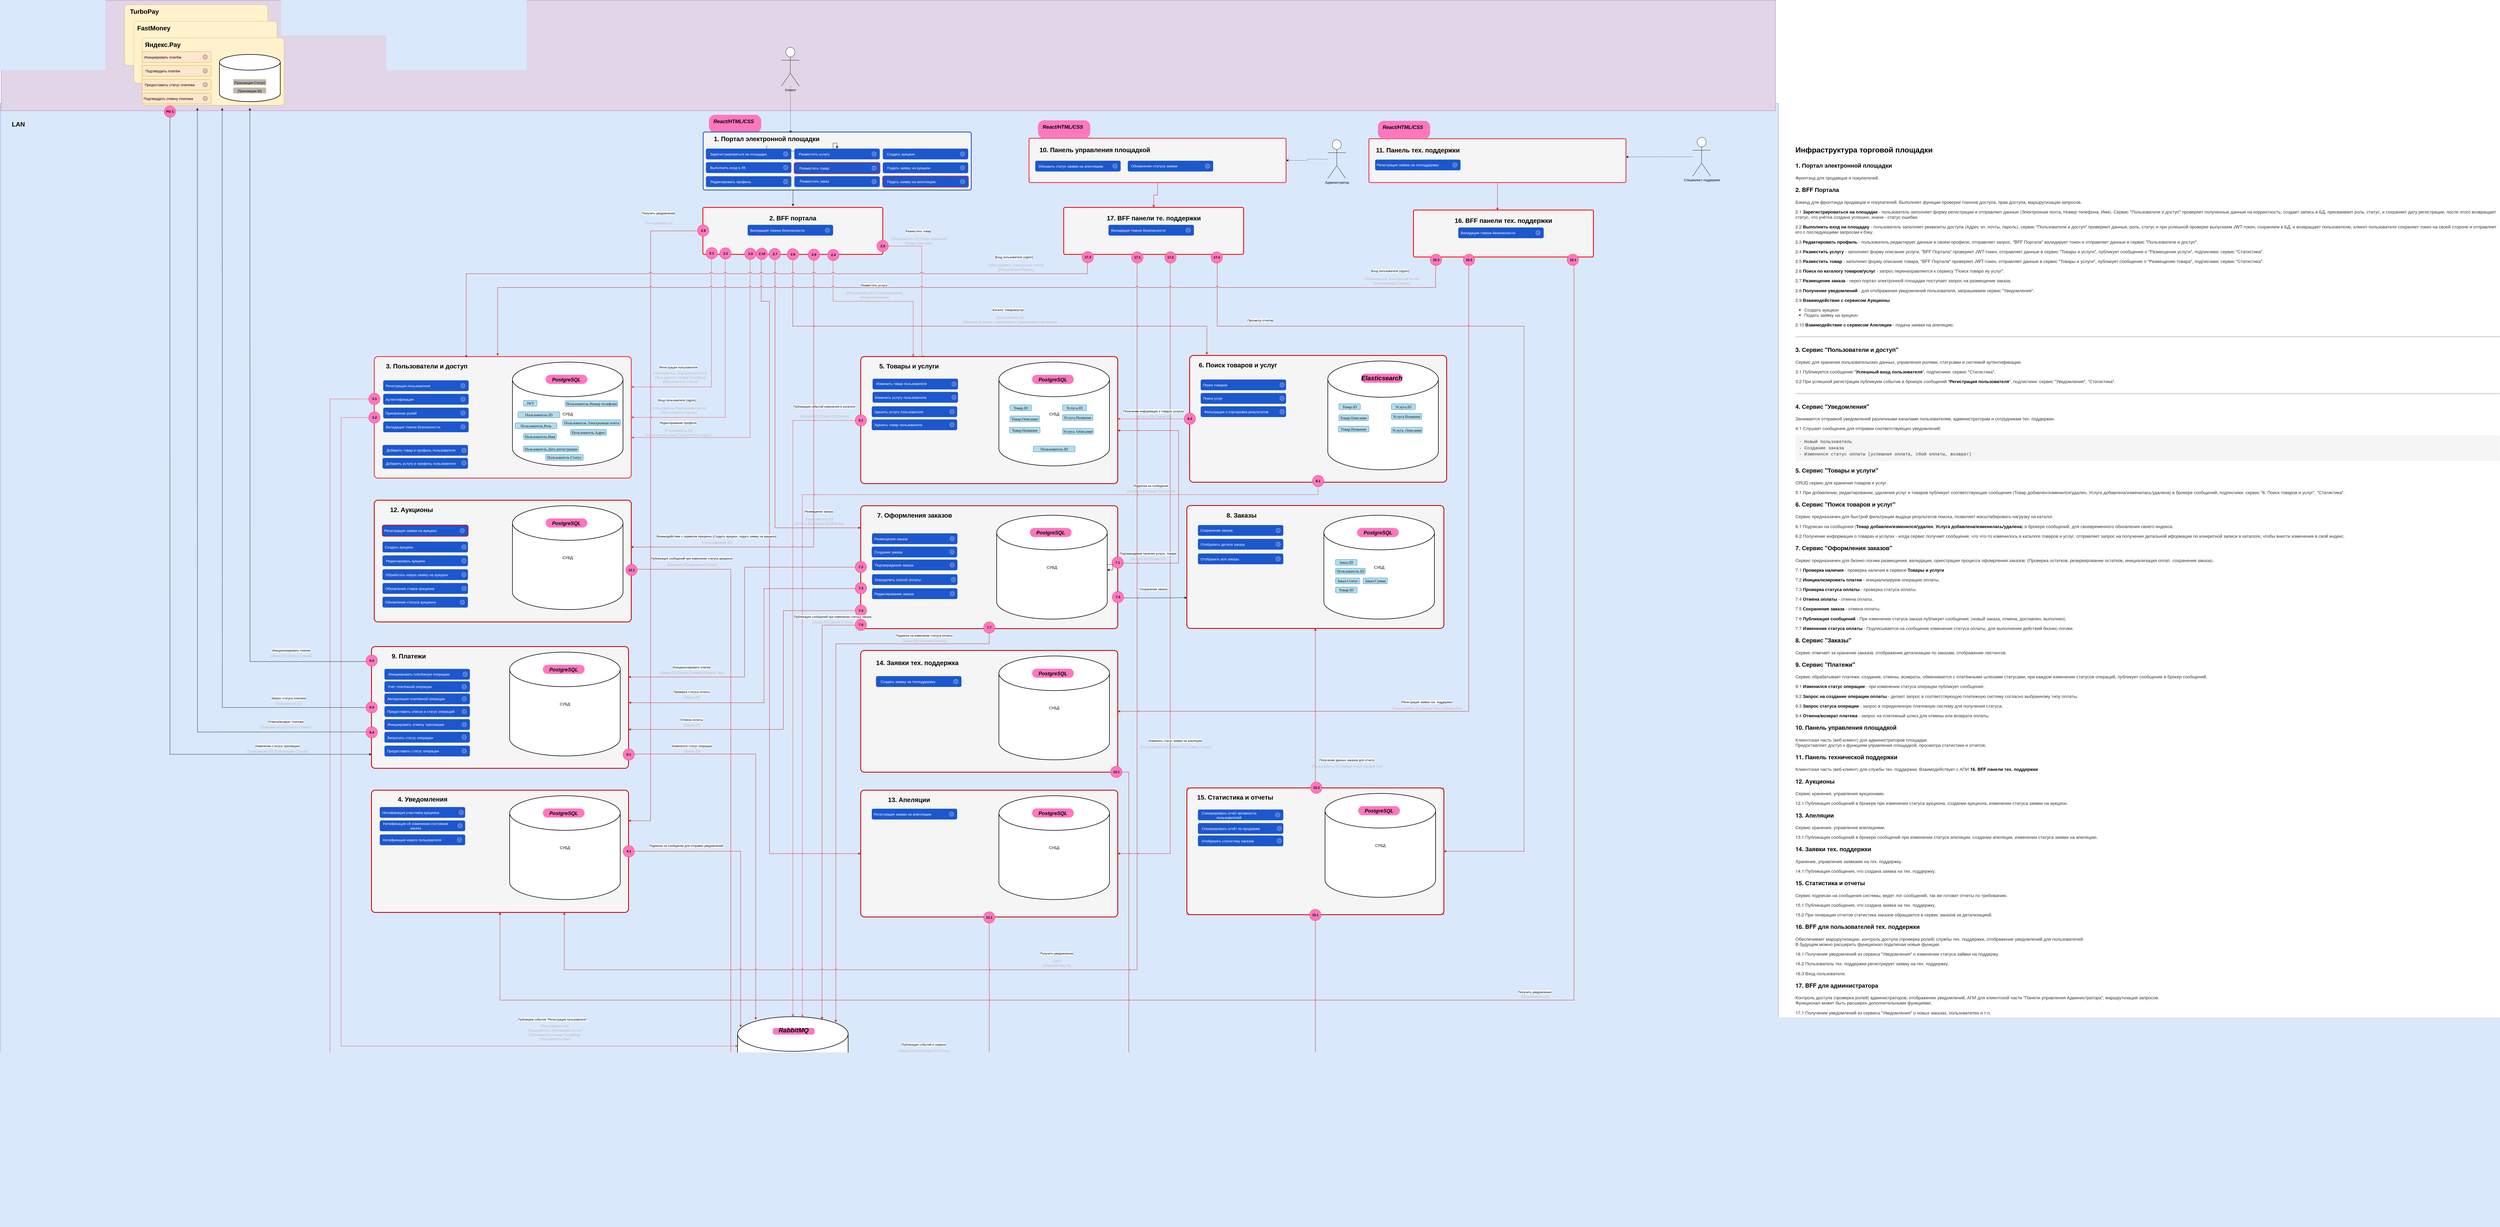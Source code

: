 <mxfile version="26.0.4">
  <diagram name="Страница — 1" id="fseN7qcwwZNpwUnkoeFi">
    <mxGraphModel dx="7469" dy="4649" grid="1" gridSize="10" guides="1" tooltips="1" connect="1" arrows="1" fold="1" page="1" pageScale="1" pageWidth="827" pageHeight="1169" math="0" shadow="0">
      <root>
        <mxCell id="0" />
        <mxCell id="1" parent="0" />
        <mxCell id="t9VL04VAwttfRW4UCPHG-1" value="&amp;nbsp;" style="rounded=0;whiteSpace=wrap;html=1;fillColor=#dae8fc;strokeColor=#6c8ebf;movable=0;resizable=0;rotatable=0;deletable=0;editable=0;locked=1;connectable=0;" parent="1" vertex="1">
          <mxGeometry x="957" y="-227" width="6433" height="4067" as="geometry" />
        </mxCell>
        <mxCell id="t9VL04VAwttfRW4UCPHG-5" value="" style="group" parent="1" vertex="1" connectable="0">
          <mxGeometry x="3521" y="-210" width="189" height="93" as="geometry" />
        </mxCell>
        <mxCell id="t9VL04VAwttfRW4UCPHG-6" value="&lt;p style=&quot;margin: 0px 0px 0px 13px; text-indent: -13px; font-variant-numeric: normal; font-variant-east-asian: normal; font-variant-alternates: normal; font-kerning: auto; font-optical-sizing: auto; font-feature-settings: normal; font-variation-settings: normal; font-variant-position: normal; font-stretch: normal; font-size: 14px; line-height: normal; color: rgb(14, 14, 14); text-align: start;&quot; class=&quot;p1&quot;&gt;&lt;br&gt;&lt;/p&gt;" style="rounded=1;whiteSpace=wrap;html=1;fillColor=#FF77BF;strokeColor=none;arcSize=33;" parent="t9VL04VAwttfRW4UCPHG-5" vertex="1">
          <mxGeometry y="24.673" width="189" height="64.531" as="geometry" />
        </mxCell>
        <mxCell id="t9VL04VAwttfRW4UCPHG-7" value="&lt;font style=&quot;font-size: 18px;&quot;&gt;&lt;i&gt;React/HTML/CSS&lt;/i&gt;&lt;/font&gt;" style="text;html=1;align=center;verticalAlign=middle;whiteSpace=wrap;rounded=1;shadow=0;fontSize=23;fontStyle=1" parent="t9VL04VAwttfRW4UCPHG-5" vertex="1">
          <mxGeometry x="35.361" width="108.523" height="93" as="geometry" />
        </mxCell>
        <mxCell id="t9VL04VAwttfRW4UCPHG-8" value="&amp;nbsp;" style="rounded=0;whiteSpace=wrap;html=1;fillColor=#e1d5e7;strokeColor=#9673a6;movable=0;resizable=0;rotatable=0;deletable=0;editable=0;locked=1;connectable=0;" parent="1" vertex="1">
          <mxGeometry x="960" y="-600" width="6420" height="400" as="geometry" />
        </mxCell>
        <mxCell id="t9VL04VAwttfRW4UCPHG-9" value="" style="group" parent="1" vertex="1" connectable="0">
          <mxGeometry x="1390" y="-584" width="535" height="220" as="geometry" />
        </mxCell>
        <mxCell id="t9VL04VAwttfRW4UCPHG-10" value="" style="rounded=1;whiteSpace=wrap;html=1;arcSize=5;fillColor=#fff2cc;strokeColor=#d6b656;" parent="t9VL04VAwttfRW4UCPHG-9" vertex="1">
          <mxGeometry x="17" width="518" height="220" as="geometry" />
        </mxCell>
        <mxCell id="t9VL04VAwttfRW4UCPHG-11" value="TurboPay" style="text;html=1;align=center;verticalAlign=middle;whiteSpace=wrap;rounded=1;shadow=0;fontSize=23;fontStyle=1" parent="t9VL04VAwttfRW4UCPHG-9" vertex="1">
          <mxGeometry width="177" height="49" as="geometry" />
        </mxCell>
        <mxCell id="t9VL04VAwttfRW4UCPHG-12" value="" style="group" parent="1" vertex="1" connectable="0">
          <mxGeometry x="1440" y="-524" width="518" height="224" as="geometry" />
        </mxCell>
        <mxCell id="t9VL04VAwttfRW4UCPHG-13" value="" style="rounded=1;whiteSpace=wrap;html=1;arcSize=5;fillColor=#fff2cc;strokeColor=#d6b656;" parent="t9VL04VAwttfRW4UCPHG-12" vertex="1">
          <mxGeometry width="518" height="224" as="geometry" />
        </mxCell>
        <mxCell id="t9VL04VAwttfRW4UCPHG-14" value="FastMoney" style="text;html=1;align=center;verticalAlign=middle;whiteSpace=wrap;rounded=1;shadow=0;fontSize=23;fontStyle=1" parent="t9VL04VAwttfRW4UCPHG-12" vertex="1">
          <mxGeometry x="2" width="141" height="49" as="geometry" />
        </mxCell>
        <mxCell id="t9VL04VAwttfRW4UCPHG-15" value="" style="group" parent="1" vertex="1" connectable="0">
          <mxGeometry x="1470" y="-464" width="514" height="244" as="geometry" />
        </mxCell>
        <mxCell id="WKxm1RGxDIb246Lq85Ct-103" style="edgeStyle=orthogonalEdgeStyle;rounded=0;orthogonalLoop=1;jettySize=auto;html=1;exitX=0.5;exitY=1;exitDx=0;exitDy=0;" edge="1" parent="t9VL04VAwttfRW4UCPHG-15" source="WKxm1RGxDIb246Lq85Ct-110">
          <mxGeometry relative="1" as="geometry">
            <mxPoint x="830.0" y="2594" as="targetPoint" />
            <Array as="points">
              <mxPoint x="101" y="2594" />
            </Array>
          </mxGeometry>
        </mxCell>
        <mxCell id="t9VL04VAwttfRW4UCPHG-16" value="" style="rounded=1;whiteSpace=wrap;html=1;arcSize=5;fillColor=#fff2cc;strokeColor=#d6b656;" parent="t9VL04VAwttfRW4UCPHG-15" vertex="1">
          <mxGeometry width="514" height="244" as="geometry" />
        </mxCell>
        <mxCell id="t9VL04VAwttfRW4UCPHG-17" value="Яндекс.Pay" style="text;html=1;align=center;verticalAlign=middle;whiteSpace=wrap;rounded=1;shadow=0;fontSize=23;fontStyle=1" parent="t9VL04VAwttfRW4UCPHG-15" vertex="1">
          <mxGeometry width="150" height="49" as="geometry" />
        </mxCell>
        <mxCell id="t9VL04VAwttfRW4UCPHG-45" value="WAN" style="text;html=1;align=center;verticalAlign=middle;whiteSpace=wrap;rounded=1;shadow=0;fontSize=23;fontStyle=1" parent="1" vertex="1">
          <mxGeometry x="960" y="-600" width="85" height="49" as="geometry" />
        </mxCell>
        <mxCell id="t9VL04VAwttfRW4UCPHG-71" value="" style="strokeWidth=2;html=1;shape=mxgraph.flowchart.database;whiteSpace=wrap;rounded=1;movable=1;resizable=1;rotatable=1;deletable=1;editable=1;locked=0;connectable=1;" parent="1" vertex="1">
          <mxGeometry x="1750" y="-404" width="220" height="171" as="geometry" />
        </mxCell>
        <mxCell id="t9VL04VAwttfRW4UCPHG-74" value="&lt;p style=&quot;margin: 0px 0px 0px 13px; text-indent: -13px; font-variant-numeric: normal; font-variant-east-asian: normal; font-variant-alternates: normal; font-kerning: auto; font-optical-sizing: auto; font-feature-settings: normal; font-variation-settings: normal; font-variant-position: normal; font-stretch: normal; font-size: 14px; line-height: normal; text-align: start;&quot; class=&quot;p1&quot;&gt;&lt;span style=&quot;font-size: 12px; text-align: center; text-indent: 0px;&quot;&gt;[Транзакция.Статус]&lt;/span&gt;&lt;br&gt;&lt;/p&gt;" style="rounded=1;whiteSpace=wrap;html=1;fillColor=#B8B8B8;strokeColor=#FFD966;" parent="1" vertex="1">
          <mxGeometry x="1800" y="-314" width="119" height="21" as="geometry" />
        </mxCell>
        <mxCell id="t9VL04VAwttfRW4UCPHG-75" value="&lt;p style=&quot;margin: 0px 0px 0px 13px; text-indent: -13px; font-variant-numeric: normal; font-variant-east-asian: normal; font-variant-alternates: normal; font-kerning: auto; font-optical-sizing: auto; font-feature-settings: normal; font-variation-settings: normal; font-variant-position: normal; font-stretch: normal; font-size: 14px; line-height: normal; text-align: start;&quot; class=&quot;p1&quot;&gt;&lt;span style=&quot;font-size: 12px; text-align: center; text-indent: 0px;&quot;&gt;[Транзакция.ID]&lt;/span&gt;&lt;br&gt;&lt;/p&gt;" style="rounded=1;whiteSpace=wrap;html=1;fillColor=#B8B8B8;strokeColor=#FFD966;" parent="1" vertex="1">
          <mxGeometry x="1800" y="-284" width="119" height="21" as="geometry" />
        </mxCell>
        <mxCell id="t9VL04VAwttfRW4UCPHG-665" style="edgeStyle=orthogonalEdgeStyle;rounded=0;orthogonalLoop=1;jettySize=auto;html=1;dashed=1;" parent="1" target="t9VL04VAwttfRW4UCPHG-652" edge="1">
          <mxGeometry relative="1" as="geometry">
            <mxPoint x="6355" as="sourcePoint" />
          </mxGeometry>
        </mxCell>
        <mxCell id="t9VL04VAwttfRW4UCPHG-77" value="Специалист поддержки" style="shape=umlActor;verticalLabelPosition=bottom;verticalAlign=top;html=1;outlineConnect=0;rounded=1;" parent="1" vertex="1">
          <mxGeometry x="7080" y="-104" width="65" height="141" as="geometry" />
        </mxCell>
        <mxCell id="t9VL04VAwttfRW4UCPHG-80" value="" style="rounded=1;whiteSpace=wrap;html=1;arcSize=3;fillColor=#f5f5f5;strokeColor=#1C57CD;strokeWidth=3;align=center;verticalAlign=middle;fontFamily=Helvetica;fontSize=12;fontColor=#333333;resizable=1;" parent="1" vertex="1">
          <mxGeometry x="3500" y="-123" width="970" height="210" as="geometry" />
        </mxCell>
        <mxCell id="t9VL04VAwttfRW4UCPHG-764" value="" style="edgeStyle=orthogonalEdgeStyle;rounded=0;orthogonalLoop=1;jettySize=auto;html=1;" parent="1" source="t9VL04VAwttfRW4UCPHG-81" target="t9VL04VAwttfRW4UCPHG-119" edge="1">
          <mxGeometry relative="1" as="geometry" />
        </mxCell>
        <mxCell id="t9VL04VAwttfRW4UCPHG-81" value="1. Портал электронной площадки" style="text;html=1;align=center;verticalAlign=middle;whiteSpace=wrap;rounded=1;shadow=0;fontSize=23;fontStyle=1" parent="1" vertex="1">
          <mxGeometry x="3510" y="-123" width="440" height="49" as="geometry" />
        </mxCell>
        <mxCell id="t9VL04VAwttfRW4UCPHG-91" value="Клиент" style="shape=umlActor;verticalLabelPosition=bottom;verticalAlign=top;html=1;outlineConnect=0;rounded=1;" parent="1" vertex="1">
          <mxGeometry x="3783" y="-430" width="65" height="141" as="geometry" />
        </mxCell>
        <mxCell id="t9VL04VAwttfRW4UCPHG-92" value="" style="endArrow=classic;html=1;rounded=1;dashed=1;entryX=0.727;entryY=0.031;entryDx=0;entryDy=0;entryPerimeter=0;fontSize=12;" parent="1" source="t9VL04VAwttfRW4UCPHG-91" edge="1">
          <mxGeometry width="50" height="50" relative="1" as="geometry">
            <mxPoint x="3815" y="-383" as="sourcePoint" />
            <mxPoint x="3816.26" y="-119.481" as="targetPoint" />
            <Array as="points" />
          </mxGeometry>
        </mxCell>
        <mxCell id="t9VL04VAwttfRW4UCPHG-102" value="" style="group" parent="1" vertex="1" connectable="0">
          <mxGeometry x="3510" y="-63" width="309" height="39" as="geometry" />
        </mxCell>
        <mxCell id="t9VL04VAwttfRW4UCPHG-103" value="" style="group" parent="t9VL04VAwttfRW4UCPHG-102" vertex="1" connectable="0">
          <mxGeometry width="309" height="39" as="geometry" />
        </mxCell>
        <mxCell id="t9VL04VAwttfRW4UCPHG-104" value="" style="rounded=1;whiteSpace=wrap;html=1;fillColor=#1C57CD;strokeColor=none;" parent="t9VL04VAwttfRW4UCPHG-103" vertex="1">
          <mxGeometry width="309" height="39" as="geometry" />
        </mxCell>
        <mxCell id="t9VL04VAwttfRW4UCPHG-105" value="" style="sketch=0;outlineConnect=0;fontColor=#FFFFFF;gradientColor=none;fillColor=#FFFFFF;strokeColor=none;dashed=0;verticalLabelPosition=bottom;verticalAlign=top;align=center;html=1;fontSize=12;fontStyle=0;aspect=fixed;pointerEvents=1;shape=mxgraph.aws4.gear;rounded=1;" parent="t9VL04VAwttfRW4UCPHG-103" vertex="1">
          <mxGeometry x="280" y="11" width="17" height="17" as="geometry" />
        </mxCell>
        <mxCell id="t9VL04VAwttfRW4UCPHG-106" value="Зарегистрироваться на площадке" style="text;html=1;align=center;verticalAlign=middle;whiteSpace=wrap;rounded=1;fontSize=13;fontColor=#FFFFFF;" parent="t9VL04VAwttfRW4UCPHG-103" vertex="1">
          <mxGeometry x="9" y="4.5" width="218" height="30" as="geometry" />
        </mxCell>
        <mxCell id="t9VL04VAwttfRW4UCPHG-107" value="" style="group" parent="1" vertex="1" connectable="0">
          <mxGeometry x="3510" y="37" width="309" height="39" as="geometry" />
        </mxCell>
        <mxCell id="t9VL04VAwttfRW4UCPHG-108" value="" style="group" parent="t9VL04VAwttfRW4UCPHG-107" vertex="1" connectable="0">
          <mxGeometry width="309" height="39" as="geometry" />
        </mxCell>
        <mxCell id="t9VL04VAwttfRW4UCPHG-109" value="" style="rounded=1;whiteSpace=wrap;html=1;fillColor=#1C57CD;strokeColor=none;" parent="t9VL04VAwttfRW4UCPHG-108" vertex="1">
          <mxGeometry width="309" height="39" as="geometry" />
        </mxCell>
        <mxCell id="t9VL04VAwttfRW4UCPHG-110" value="" style="sketch=0;outlineConnect=0;fontColor=#FFFFFF;gradientColor=none;fillColor=#FFFFFF;strokeColor=none;dashed=0;verticalLabelPosition=bottom;verticalAlign=top;align=center;html=1;fontSize=12;fontStyle=0;aspect=fixed;pointerEvents=1;shape=mxgraph.aws4.gear;rounded=1;" parent="t9VL04VAwttfRW4UCPHG-108" vertex="1">
          <mxGeometry x="280" y="11" width="17" height="17" as="geometry" />
        </mxCell>
        <mxCell id="t9VL04VAwttfRW4UCPHG-111" value="Редактировать профиль" style="text;html=1;align=center;verticalAlign=middle;whiteSpace=wrap;rounded=1;fontSize=13;fontColor=#FFFFFF;" parent="t9VL04VAwttfRW4UCPHG-108" vertex="1">
          <mxGeometry x="8" y="4.5" width="164" height="30" as="geometry" />
        </mxCell>
        <mxCell id="t9VL04VAwttfRW4UCPHG-112" value="" style="group" parent="1" vertex="1" connectable="0">
          <mxGeometry x="3830" y="37" width="309" height="39" as="geometry" />
        </mxCell>
        <mxCell id="t9VL04VAwttfRW4UCPHG-113" value="" style="group" parent="t9VL04VAwttfRW4UCPHG-112" vertex="1" connectable="0">
          <mxGeometry width="309" height="39" as="geometry" />
        </mxCell>
        <mxCell id="t9VL04VAwttfRW4UCPHG-114" value="" style="rounded=1;whiteSpace=wrap;html=1;fillColor=#1C57CD;strokeColor=none;" parent="t9VL04VAwttfRW4UCPHG-113" vertex="1">
          <mxGeometry width="309" height="39" as="geometry" />
        </mxCell>
        <mxCell id="t9VL04VAwttfRW4UCPHG-115" value="" style="sketch=0;outlineConnect=0;fontColor=#FFFFFF;gradientColor=none;fillColor=#FFFFFF;strokeColor=none;dashed=0;verticalLabelPosition=bottom;verticalAlign=top;align=center;html=1;fontSize=12;fontStyle=0;aspect=fixed;pointerEvents=1;shape=mxgraph.aws4.gear;rounded=1;" parent="t9VL04VAwttfRW4UCPHG-113" vertex="1">
          <mxGeometry x="280" y="11" width="17" height="17" as="geometry" />
        </mxCell>
        <mxCell id="t9VL04VAwttfRW4UCPHG-116" value="Разместить заказ" style="text;html=1;align=center;verticalAlign=middle;whiteSpace=wrap;rounded=1;fontSize=13;fontColor=#FFFFFF;" parent="t9VL04VAwttfRW4UCPHG-113" vertex="1">
          <mxGeometry x="14" y="3" width="117" height="30" as="geometry" />
        </mxCell>
        <mxCell id="t9VL04VAwttfRW4UCPHG-117" value="" style="group" parent="1" vertex="1" connectable="0">
          <mxGeometry x="3830" y="-63" width="309" height="39" as="geometry" />
        </mxCell>
        <mxCell id="t9VL04VAwttfRW4UCPHG-118" value="" style="group" parent="t9VL04VAwttfRW4UCPHG-117" vertex="1" connectable="0">
          <mxGeometry width="309" height="39" as="geometry" />
        </mxCell>
        <mxCell id="t9VL04VAwttfRW4UCPHG-119" value="" style="rounded=1;whiteSpace=wrap;html=1;fillColor=#1C57CD;strokeColor=none;" parent="t9VL04VAwttfRW4UCPHG-118" vertex="1">
          <mxGeometry width="309" height="39" as="geometry" />
        </mxCell>
        <mxCell id="t9VL04VAwttfRW4UCPHG-120" value="" style="sketch=0;outlineConnect=0;fontColor=#FFFFFF;gradientColor=none;fillColor=#FFFFFF;strokeColor=none;dashed=0;verticalLabelPosition=bottom;verticalAlign=top;align=center;html=1;fontSize=12;fontStyle=0;aspect=fixed;pointerEvents=1;shape=mxgraph.aws4.gear;rounded=1;" parent="t9VL04VAwttfRW4UCPHG-118" vertex="1">
          <mxGeometry x="280" y="11" width="17" height="17" as="geometry" />
        </mxCell>
        <mxCell id="t9VL04VAwttfRW4UCPHG-121" value="Разместить услугу" style="text;html=1;align=center;verticalAlign=middle;whiteSpace=wrap;rounded=1;fontSize=13;fontColor=#FFFFFF;" parent="t9VL04VAwttfRW4UCPHG-118" vertex="1">
          <mxGeometry x="6" y="4.5" width="132" height="30" as="geometry" />
        </mxCell>
        <mxCell id="t9VL04VAwttfRW4UCPHG-122" value="" style="group" parent="1" vertex="1" connectable="0">
          <mxGeometry x="4150" y="-63" width="309" height="39" as="geometry" />
        </mxCell>
        <mxCell id="t9VL04VAwttfRW4UCPHG-123" value="" style="group" parent="t9VL04VAwttfRW4UCPHG-122" vertex="1" connectable="0">
          <mxGeometry width="309" height="39" as="geometry" />
        </mxCell>
        <mxCell id="t9VL04VAwttfRW4UCPHG-124" value="" style="rounded=1;whiteSpace=wrap;html=1;fillColor=#1C57CD;strokeColor=none;" parent="t9VL04VAwttfRW4UCPHG-123" vertex="1">
          <mxGeometry width="309" height="39" as="geometry" />
        </mxCell>
        <mxCell id="t9VL04VAwttfRW4UCPHG-125" value="" style="sketch=0;outlineConnect=0;fontColor=#FFFFFF;gradientColor=none;fillColor=#FFFFFF;strokeColor=none;dashed=0;verticalLabelPosition=bottom;verticalAlign=top;align=center;html=1;fontSize=12;fontStyle=0;aspect=fixed;pointerEvents=1;shape=mxgraph.aws4.gear;rounded=1;" parent="t9VL04VAwttfRW4UCPHG-123" vertex="1">
          <mxGeometry x="280" y="11" width="17" height="17" as="geometry" />
        </mxCell>
        <mxCell id="t9VL04VAwttfRW4UCPHG-126" value="Создать аукцион" style="text;html=1;align=center;verticalAlign=middle;whiteSpace=wrap;rounded=1;fontSize=13;fontColor=#FFFFFF;" parent="t9VL04VAwttfRW4UCPHG-123" vertex="1">
          <mxGeometry x="10" y="4.5" width="110" height="30" as="geometry" />
        </mxCell>
        <mxCell id="t9VL04VAwttfRW4UCPHG-127" value="" style="group" parent="1" vertex="1" connectable="0">
          <mxGeometry x="4150" y="-13" width="309" height="39" as="geometry" />
        </mxCell>
        <mxCell id="t9VL04VAwttfRW4UCPHG-128" value="" style="group" parent="t9VL04VAwttfRW4UCPHG-127" vertex="1" connectable="0">
          <mxGeometry width="309" height="39" as="geometry" />
        </mxCell>
        <mxCell id="t9VL04VAwttfRW4UCPHG-129" value="" style="rounded=1;whiteSpace=wrap;html=1;fillColor=#1C57CD;strokeColor=none;" parent="t9VL04VAwttfRW4UCPHG-128" vertex="1">
          <mxGeometry width="309" height="39" as="geometry" />
        </mxCell>
        <mxCell id="t9VL04VAwttfRW4UCPHG-130" value="" style="sketch=0;outlineConnect=0;fontColor=#FFFFFF;gradientColor=none;fillColor=#FFFFFF;strokeColor=none;dashed=0;verticalLabelPosition=bottom;verticalAlign=top;align=center;html=1;fontSize=12;fontStyle=0;aspect=fixed;pointerEvents=1;shape=mxgraph.aws4.gear;rounded=1;" parent="t9VL04VAwttfRW4UCPHG-128" vertex="1">
          <mxGeometry x="280" y="11" width="17" height="17" as="geometry" />
        </mxCell>
        <mxCell id="t9VL04VAwttfRW4UCPHG-131" value="Подать заявку на аукцион" style="text;html=1;align=center;verticalAlign=middle;whiteSpace=wrap;rounded=1;fontSize=13;fontColor=#FFFFFF;" parent="t9VL04VAwttfRW4UCPHG-128" vertex="1">
          <mxGeometry x="10" y="4.5" width="167" height="30" as="geometry" />
        </mxCell>
        <mxCell id="t9VL04VAwttfRW4UCPHG-312" value="" style="group" parent="1" vertex="1" connectable="0">
          <mxGeometry x="1460" y="-414" width="260" height="39" as="geometry" />
        </mxCell>
        <mxCell id="t9VL04VAwttfRW4UCPHG-313" value="" style="rounded=1;whiteSpace=wrap;html=1;fillColor=#ffe6cc;strokeColor=#d79b00;" parent="t9VL04VAwttfRW4UCPHG-312" vertex="1">
          <mxGeometry x="10" width="250" height="39" as="geometry" />
        </mxCell>
        <mxCell id="t9VL04VAwttfRW4UCPHG-314" value="" style="sketch=0;outlineConnect=0;fontColor=#232F3E;gradientColor=none;fillColor=#232F3D;strokeColor=none;dashed=0;verticalLabelPosition=bottom;verticalAlign=top;align=center;html=1;fontSize=12;fontStyle=0;aspect=fixed;pointerEvents=1;shape=mxgraph.aws4.gear;rounded=1;" parent="t9VL04VAwttfRW4UCPHG-312" vertex="1">
          <mxGeometry x="230" y="11" width="17" height="17" as="geometry" />
        </mxCell>
        <mxCell id="t9VL04VAwttfRW4UCPHG-315" value="Инициировать платёж" style="text;html=1;align=center;verticalAlign=middle;whiteSpace=wrap;rounded=1;fontSize=13;" parent="t9VL04VAwttfRW4UCPHG-312" vertex="1">
          <mxGeometry y="4.5" width="170" height="30" as="geometry" />
        </mxCell>
        <mxCell id="t9VL04VAwttfRW4UCPHG-316" value="" style="group" parent="1" vertex="1" connectable="0">
          <mxGeometry x="1460" y="-364" width="260" height="39" as="geometry" />
        </mxCell>
        <mxCell id="t9VL04VAwttfRW4UCPHG-317" value="" style="rounded=1;whiteSpace=wrap;html=1;fillColor=#ffe6cc;strokeColor=#d79b00;" parent="t9VL04VAwttfRW4UCPHG-316" vertex="1">
          <mxGeometry x="10" width="250" height="39" as="geometry" />
        </mxCell>
        <mxCell id="t9VL04VAwttfRW4UCPHG-318" value="" style="sketch=0;outlineConnect=0;fontColor=#232F3E;gradientColor=none;fillColor=#232F3D;strokeColor=none;dashed=0;verticalLabelPosition=bottom;verticalAlign=top;align=center;html=1;fontSize=12;fontStyle=0;aspect=fixed;pointerEvents=1;shape=mxgraph.aws4.gear;rounded=1;" parent="t9VL04VAwttfRW4UCPHG-316" vertex="1">
          <mxGeometry x="230" y="11" width="17" height="17" as="geometry" />
        </mxCell>
        <mxCell id="t9VL04VAwttfRW4UCPHG-319" value="Подтвердить платёж" style="text;html=1;align=center;verticalAlign=middle;whiteSpace=wrap;rounded=1;fontSize=13;" parent="t9VL04VAwttfRW4UCPHG-316" vertex="1">
          <mxGeometry y="4.5" width="170" height="30" as="geometry" />
        </mxCell>
        <mxCell id="t9VL04VAwttfRW4UCPHG-320" value="" style="group" parent="1" vertex="1" connectable="0">
          <mxGeometry x="1470" y="-314" width="250" height="39" as="geometry" />
        </mxCell>
        <mxCell id="t9VL04VAwttfRW4UCPHG-321" value="" style="rounded=1;whiteSpace=wrap;html=1;fillColor=#ffe6cc;strokeColor=#d79b00;" parent="t9VL04VAwttfRW4UCPHG-320" vertex="1">
          <mxGeometry width="250" height="39" as="geometry" />
        </mxCell>
        <mxCell id="t9VL04VAwttfRW4UCPHG-322" value="" style="sketch=0;outlineConnect=0;fontColor=#232F3E;gradientColor=none;fillColor=#232F3D;strokeColor=none;dashed=0;verticalLabelPosition=bottom;verticalAlign=top;align=center;html=1;fontSize=12;fontStyle=0;aspect=fixed;pointerEvents=1;shape=mxgraph.aws4.gear;rounded=1;" parent="t9VL04VAwttfRW4UCPHG-320" vertex="1">
          <mxGeometry x="220" y="11" width="17" height="17" as="geometry" />
        </mxCell>
        <mxCell id="t9VL04VAwttfRW4UCPHG-323" value="Предоставить статус платежа" style="text;html=1;align=center;verticalAlign=middle;whiteSpace=wrap;rounded=1;fontSize=13;" parent="t9VL04VAwttfRW4UCPHG-320" vertex="1">
          <mxGeometry y="4.5" width="200" height="30" as="geometry" />
        </mxCell>
        <mxCell id="t9VL04VAwttfRW4UCPHG-324" value="" style="group" parent="1" vertex="1" connectable="0">
          <mxGeometry x="1460" y="-264" width="260" height="39" as="geometry" />
        </mxCell>
        <mxCell id="t9VL04VAwttfRW4UCPHG-325" value="" style="rounded=1;whiteSpace=wrap;html=1;fillColor=#ffe6cc;strokeColor=#d79b00;" parent="t9VL04VAwttfRW4UCPHG-324" vertex="1">
          <mxGeometry x="10" width="250" height="39" as="geometry" />
        </mxCell>
        <mxCell id="t9VL04VAwttfRW4UCPHG-326" value="" style="sketch=0;outlineConnect=0;fontColor=#232F3E;gradientColor=none;fillColor=#232F3D;strokeColor=none;dashed=0;verticalLabelPosition=bottom;verticalAlign=top;align=center;html=1;fontSize=12;fontStyle=0;aspect=fixed;pointerEvents=1;shape=mxgraph.aws4.gear;rounded=1;" parent="t9VL04VAwttfRW4UCPHG-324" vertex="1">
          <mxGeometry x="230" y="11" width="17" height="17" as="geometry" />
        </mxCell>
        <mxCell id="t9VL04VAwttfRW4UCPHG-327" value="Подтвердить отмену платежа" style="text;html=1;align=center;verticalAlign=middle;whiteSpace=wrap;rounded=1;fontSize=13;" parent="t9VL04VAwttfRW4UCPHG-324" vertex="1">
          <mxGeometry y="4.5" width="210" height="30" as="geometry" />
        </mxCell>
        <mxCell id="t9VL04VAwttfRW4UCPHG-458" value="&amp;nbsp;" style="text;whiteSpace=wrap;html=1;" parent="1" vertex="1">
          <mxGeometry x="3128.81" y="-44.64" width="40" height="40" as="geometry" />
        </mxCell>
        <mxCell id="t9VL04VAwttfRW4UCPHG-536" value="&amp;nbsp;" style="text;whiteSpace=wrap;html=1;" parent="1" vertex="1">
          <mxGeometry x="3670" y="-230" width="40" height="40" as="geometry" />
        </mxCell>
        <mxCell id="t9VL04VAwttfRW4UCPHG-537" value="&amp;nbsp;" style="text;whiteSpace=wrap;html=1;" parent="1" vertex="1">
          <mxGeometry x="3860" y="-490" width="40" height="40" as="geometry" />
        </mxCell>
        <mxCell id="t9VL04VAwttfRW4UCPHG-538" value="&amp;nbsp;" style="text;whiteSpace=wrap;html=1;" parent="1" vertex="1">
          <mxGeometry x="4790" y="-470" width="40" height="40" as="geometry" />
        </mxCell>
        <mxCell id="t9VL04VAwttfRW4UCPHG-635" style="edgeStyle=orthogonalEdgeStyle;rounded=0;orthogonalLoop=1;jettySize=auto;html=1;" parent="1" source="t9VL04VAwttfRW4UCPHG-80" edge="1">
          <mxGeometry relative="1" as="geometry">
            <mxPoint x="3825" y="146" as="targetPoint" />
            <Array as="points">
              <mxPoint x="3825" y="140" />
              <mxPoint x="3825" y="140" />
            </Array>
          </mxGeometry>
        </mxCell>
        <mxCell id="t9VL04VAwttfRW4UCPHG-668" style="edgeStyle=orthogonalEdgeStyle;rounded=0;orthogonalLoop=1;jettySize=auto;html=1;strokeColor=light-dark(#ed333b, #ededed);entryX=1;entryY=0.25;entryDx=0;entryDy=0;exitX=0.047;exitY=1.03;exitDx=0;exitDy=0;exitPerimeter=0;" parent="1" source="t9VL04VAwttfRW4UCPHG-627" target="t9VL04VAwttfRW4UCPHG-412" edge="1">
          <mxGeometry relative="1" as="geometry">
            <mxPoint x="3440" y="550" as="targetPoint" />
            <mxPoint x="3540" y="300" as="sourcePoint" />
            <Array as="points">
              <mxPoint x="3530" y="800" />
            </Array>
          </mxGeometry>
        </mxCell>
        <mxCell id="t9VL04VAwttfRW4UCPHG-693" style="edgeStyle=orthogonalEdgeStyle;rounded=0;orthogonalLoop=1;jettySize=auto;html=1;entryX=1;entryY=0.5;entryDx=0;entryDy=0;strokeColor=light-dark(#ed333b, #ededed);" parent="1" source="t9VL04VAwttfRW4UCPHG-627" target="t9VL04VAwttfRW4UCPHG-412" edge="1">
          <mxGeometry relative="1" as="geometry">
            <Array as="points">
              <mxPoint x="3580" y="910" />
            </Array>
          </mxGeometry>
        </mxCell>
        <mxCell id="t9VL04VAwttfRW4UCPHG-713" style="edgeStyle=orthogonalEdgeStyle;rounded=0;orthogonalLoop=1;jettySize=auto;html=1;strokeColor=light-dark(#ed333b, #ededed);" parent="1" source="t9VL04VAwttfRW4UCPHG-627" edge="1">
          <mxGeometry relative="1" as="geometry">
            <mxPoint x="4260" y="690" as="targetPoint" />
            <Array as="points">
              <mxPoint x="3970" y="490" />
              <mxPoint x="4260" y="490" />
            </Array>
          </mxGeometry>
        </mxCell>
        <mxCell id="t9VL04VAwttfRW4UCPHG-718" style="edgeStyle=orthogonalEdgeStyle;rounded=0;orthogonalLoop=1;jettySize=auto;html=1;strokeColor=light-dark(#ed333b, #ededed);" parent="1" source="t9VL04VAwttfRW4UCPHG-627" edge="1">
          <mxGeometry relative="1" as="geometry">
            <mxPoint x="4290" y="690" as="targetPoint" />
            <Array as="points">
              <mxPoint x="4291" y="290" />
              <mxPoint x="4291" y="690" />
            </Array>
          </mxGeometry>
        </mxCell>
        <mxCell id="WKxm1RGxDIb246Lq85Ct-7" style="edgeStyle=orthogonalEdgeStyle;rounded=0;orthogonalLoop=1;jettySize=auto;html=1;strokeColor=#CC0000;" edge="1" parent="1" source="t9VL04VAwttfRW4UCPHG-627">
          <mxGeometry relative="1" as="geometry">
            <mxPoint x="4070" y="1310" as="targetPoint" />
            <Array as="points">
              <mxPoint x="3760" y="1310" />
              <mxPoint x="4070" y="1310" />
            </Array>
          </mxGeometry>
        </mxCell>
        <mxCell id="WKxm1RGxDIb246Lq85Ct-139" style="edgeStyle=orthogonalEdgeStyle;rounded=0;orthogonalLoop=1;jettySize=auto;html=1;entryX=1;entryY=0.25;entryDx=0;entryDy=0;jumpStyle=arc;strokeColor=#CC0000;" edge="1" parent="1" source="t9VL04VAwttfRW4UCPHG-627" target="t9VL04VAwttfRW4UCPHG-361">
          <mxGeometry relative="1" as="geometry">
            <Array as="points">
              <mxPoint x="3310" y="235" />
              <mxPoint x="3310" y="2371" />
            </Array>
          </mxGeometry>
        </mxCell>
        <mxCell id="WKxm1RGxDIb246Lq85Ct-179" style="edgeStyle=orthogonalEdgeStyle;rounded=0;orthogonalLoop=1;jettySize=auto;html=1;entryX=0;entryY=0.5;entryDx=0;entryDy=0;exitX=0.339;exitY=1;exitDx=0;exitDy=0;exitPerimeter=0;jumpStyle=arc;strokeColor=#CC0000;jumpSize=10;" edge="1" parent="1" source="t9VL04VAwttfRW4UCPHG-627" target="t9VL04VAwttfRW4UCPHG-585">
          <mxGeometry relative="1" as="geometry">
            <mxPoint x="3700" y="430" as="sourcePoint" />
            <Array as="points">
              <mxPoint x="3710" y="320" />
              <mxPoint x="3710" y="490" />
              <mxPoint x="3740" y="490" />
              <mxPoint x="3740" y="2490" />
            </Array>
          </mxGeometry>
        </mxCell>
        <mxCell id="t9VL04VAwttfRW4UCPHG-627" value="" style="rounded=1;whiteSpace=wrap;html=1;arcSize=3;movable=1;resizable=1;rotatable=1;deletable=1;editable=1;locked=0;connectable=1;fillColor=#f5f5f5;strokeColor=#FF0000;strokeWidth=3;fontColor=#333333;" parent="1" vertex="1">
          <mxGeometry x="3499" y="150" width="651" height="170" as="geometry" />
        </mxCell>
        <mxCell id="t9VL04VAwttfRW4UCPHG-628" value="2. BFF портала" style="text;html=1;align=center;verticalAlign=middle;whiteSpace=wrap;rounded=1;shadow=0;fontSize=23;fontStyle=1;arcSize=0;" parent="1" vertex="1">
          <mxGeometry x="3594.25" y="164" width="460.5" height="49" as="geometry" />
        </mxCell>
        <mxCell id="WKxm1RGxDIb246Lq85Ct-216" style="edgeStyle=orthogonalEdgeStyle;rounded=0;orthogonalLoop=1;jettySize=auto;html=1;entryX=1;entryY=0.5;entryDx=0;entryDy=0;dashed=1;" edge="1" parent="1" source="t9VL04VAwttfRW4UCPHG-638" target="t9VL04VAwttfRW4UCPHG-641">
          <mxGeometry relative="1" as="geometry" />
        </mxCell>
        <mxCell id="t9VL04VAwttfRW4UCPHG-638" value="Администратор" style="shape=umlActor;verticalLabelPosition=bottom;verticalAlign=top;html=1;outlineConnect=0;rounded=1;" parent="1" vertex="1">
          <mxGeometry x="5760" y="-95.14" width="65" height="141" as="geometry" />
        </mxCell>
        <mxCell id="WKxm1RGxDIb246Lq85Ct-184" style="edgeStyle=orthogonalEdgeStyle;rounded=0;orthogonalLoop=1;jettySize=auto;html=1;entryX=1;entryY=0.5;entryDx=0;entryDy=0;strokeColor=#CC0000;exitX=0.589;exitY=0.986;exitDx=0;exitDy=0;exitPerimeter=0;" edge="1" parent="1" source="WKxm1RGxDIb246Lq85Ct-208" target="t9VL04VAwttfRW4UCPHG-585">
          <mxGeometry relative="1" as="geometry">
            <Array as="points">
              <mxPoint x="5190" y="318" />
              <mxPoint x="5190" y="2490" />
            </Array>
          </mxGeometry>
        </mxCell>
        <mxCell id="WKxm1RGxDIb246Lq85Ct-215" style="edgeStyle=orthogonalEdgeStyle;rounded=0;orthogonalLoop=1;jettySize=auto;html=1;strokeColor=#CC0000;" edge="1" parent="1" source="t9VL04VAwttfRW4UCPHG-641" target="WKxm1RGxDIb246Lq85Ct-208">
          <mxGeometry relative="1" as="geometry" />
        </mxCell>
        <mxCell id="t9VL04VAwttfRW4UCPHG-641" value="" style="rounded=1;whiteSpace=wrap;html=1;arcSize=3;movable=1;resizable=1;rotatable=1;deletable=1;editable=1;locked=0;connectable=1;fillColor=#f5f5f5;strokeColor=light-dark(#ed333b, #76a9ff);strokeWidth=3;fontColor=#333333;" parent="1" vertex="1">
          <mxGeometry x="4679" y="-100.5" width="930" height="160.5" as="geometry" />
        </mxCell>
        <mxCell id="t9VL04VAwttfRW4UCPHG-643" value="" style="group" parent="1" vertex="1" connectable="0">
          <mxGeometry x="4711.5" y="-190" width="189" height="93" as="geometry" />
        </mxCell>
        <mxCell id="t9VL04VAwttfRW4UCPHG-644" value="&lt;p style=&quot;margin: 0px 0px 0px 13px; text-indent: -13px; font-variant-numeric: normal; font-variant-east-asian: normal; font-variant-alternates: normal; font-kerning: auto; font-optical-sizing: auto; font-feature-settings: normal; font-variation-settings: normal; font-variant-position: normal; font-stretch: normal; font-size: 14px; line-height: normal; color: rgb(14, 14, 14); text-align: start;&quot; class=&quot;p1&quot;&gt;&lt;br&gt;&lt;/p&gt;" style="rounded=1;whiteSpace=wrap;html=1;fillColor=#FF77BF;strokeColor=none;arcSize=33;" parent="t9VL04VAwttfRW4UCPHG-643" vertex="1">
          <mxGeometry y="24.673" width="189" height="64.531" as="geometry" />
        </mxCell>
        <mxCell id="t9VL04VAwttfRW4UCPHG-645" value="&lt;font style=&quot;font-size: 18px;&quot;&gt;&lt;i&gt;React/HTML/CSS&lt;/i&gt;&lt;/font&gt;" style="text;html=1;align=center;verticalAlign=middle;whiteSpace=wrap;rounded=1;shadow=0;fontSize=23;fontStyle=1" parent="t9VL04VAwttfRW4UCPHG-643" vertex="1">
          <mxGeometry x="35.361" width="108.523" height="93" as="geometry" />
        </mxCell>
        <mxCell id="t9VL04VAwttfRW4UCPHG-646" value="10. Панель управления площадкой" style="text;html=1;align=center;verticalAlign=middle;whiteSpace=wrap;rounded=1;shadow=0;fontSize=23;fontStyle=1" parent="1" vertex="1">
          <mxGeometry x="4691.5" y="-83" width="450" height="49" as="geometry" />
        </mxCell>
        <mxCell id="t9VL04VAwttfRW4UCPHG-272" value="" style="group" parent="1" vertex="1" connectable="0">
          <mxGeometry x="4701.5" y="-19" width="309" height="39" as="geometry" />
        </mxCell>
        <mxCell id="t9VL04VAwttfRW4UCPHG-273" value="" style="rounded=1;whiteSpace=wrap;html=1;fillColor=#1C57CD;strokeColor=none;" parent="t9VL04VAwttfRW4UCPHG-272" vertex="1">
          <mxGeometry width="309" height="39" as="geometry" />
        </mxCell>
        <mxCell id="t9VL04VAwttfRW4UCPHG-274" value="" style="sketch=0;outlineConnect=0;fontColor=#232F3E;gradientColor=none;fillColor=#FFFFFF;strokeColor=none;dashed=0;verticalLabelPosition=bottom;verticalAlign=top;align=center;html=1;fontSize=12;fontStyle=0;aspect=fixed;pointerEvents=1;shape=mxgraph.aws4.gear;rounded=1;" parent="t9VL04VAwttfRW4UCPHG-272" vertex="1">
          <mxGeometry x="280" y="11" width="17" height="17" as="geometry" />
        </mxCell>
        <mxCell id="t9VL04VAwttfRW4UCPHG-275" value="Обновить статус заявки на апелляцию" style="text;html=1;align=center;verticalAlign=middle;whiteSpace=wrap;rounded=1;fontSize=13;fontColor=#FFFFFF;strokeColor=none;" parent="t9VL04VAwttfRW4UCPHG-272" vertex="1">
          <mxGeometry x="3" y="4.5" width="250" height="30" as="geometry" />
        </mxCell>
        <mxCell id="WKxm1RGxDIb246Lq85Ct-141" style="edgeStyle=orthogonalEdgeStyle;rounded=0;orthogonalLoop=1;jettySize=auto;html=1;entryX=0.5;entryY=1;entryDx=0;entryDy=0;jumpStyle=arc;strokeColor=#CC0000;exitX=0.892;exitY=0.995;exitDx=0;exitDy=0;exitPerimeter=0;" edge="1" parent="1" source="WKxm1RGxDIb246Lq85Ct-200" target="t9VL04VAwttfRW4UCPHG-361">
          <mxGeometry relative="1" as="geometry">
            <Array as="points">
              <mxPoint x="6651" y="3020" />
              <mxPoint x="2765" y="3020" />
            </Array>
          </mxGeometry>
        </mxCell>
        <mxCell id="WKxm1RGxDIb246Lq85Ct-155" style="edgeStyle=orthogonalEdgeStyle;rounded=0;orthogonalLoop=1;jettySize=auto;html=1;entryX=1;entryY=0.5;entryDx=0;entryDy=0;strokeColor=#CC0000;exitX=0.309;exitY=1.023;exitDx=0;exitDy=0;exitPerimeter=0;" edge="1" parent="1" source="WKxm1RGxDIb246Lq85Ct-200" target="t9VL04VAwttfRW4UCPHG-539">
          <mxGeometry relative="1" as="geometry">
            <Array as="points">
              <mxPoint x="6270" y="333" />
              <mxPoint x="6270" y="1974" />
            </Array>
          </mxGeometry>
        </mxCell>
        <mxCell id="WKxm1RGxDIb246Lq85Ct-207" style="edgeStyle=orthogonalEdgeStyle;rounded=0;orthogonalLoop=1;jettySize=auto;html=1;strokeColor=#CC0000;" edge="1" parent="1" source="t9VL04VAwttfRW4UCPHG-652">
          <mxGeometry relative="1" as="geometry">
            <mxPoint x="6373.75" y="160" as="targetPoint" />
          </mxGeometry>
        </mxCell>
        <mxCell id="t9VL04VAwttfRW4UCPHG-652" value="" style="rounded=1;whiteSpace=wrap;html=1;arcSize=3;movable=1;resizable=1;rotatable=1;deletable=1;editable=1;locked=0;connectable=1;fillColor=#f5f5f5;strokeColor=light-dark(#ed333b, #76a9ff);strokeWidth=3;fontColor=#333333;" parent="1" vertex="1">
          <mxGeometry x="5908.75" y="-98.75" width="930" height="158.75" as="geometry" />
        </mxCell>
        <mxCell id="t9VL04VAwttfRW4UCPHG-653" value="" style="group" parent="1" vertex="1" connectable="0">
          <mxGeometry x="5941.25" y="-188.25" width="189" height="93" as="geometry" />
        </mxCell>
        <mxCell id="t9VL04VAwttfRW4UCPHG-654" value="&lt;p style=&quot;margin: 0px 0px 0px 13px; text-indent: -13px; font-variant-numeric: normal; font-variant-east-asian: normal; font-variant-alternates: normal; font-kerning: auto; font-optical-sizing: auto; font-feature-settings: normal; font-variation-settings: normal; font-variant-position: normal; font-stretch: normal; font-size: 14px; line-height: normal; color: rgb(14, 14, 14); text-align: start;&quot; class=&quot;p1&quot;&gt;&lt;br&gt;&lt;/p&gt;" style="rounded=1;whiteSpace=wrap;html=1;fillColor=#FF77BF;strokeColor=none;arcSize=33;" parent="t9VL04VAwttfRW4UCPHG-653" vertex="1">
          <mxGeometry y="24.673" width="189" height="64.531" as="geometry" />
        </mxCell>
        <mxCell id="t9VL04VAwttfRW4UCPHG-655" value="&lt;font style=&quot;font-size: 18px;&quot;&gt;&lt;i&gt;React/HTML/CSS&lt;/i&gt;&lt;/font&gt;" style="text;html=1;align=center;verticalAlign=middle;whiteSpace=wrap;rounded=1;shadow=0;fontSize=23;fontStyle=1" parent="t9VL04VAwttfRW4UCPHG-653" vertex="1">
          <mxGeometry x="35.361" width="108.523" height="93" as="geometry" />
        </mxCell>
        <mxCell id="t9VL04VAwttfRW4UCPHG-656" value="11. Панель тех. поддержки" style="text;html=1;align=center;verticalAlign=middle;whiteSpace=wrap;rounded=1;shadow=0;fontSize=23;fontStyle=1" parent="1" vertex="1">
          <mxGeometry x="5895.75" y="-81.25" width="380" height="49" as="geometry" />
        </mxCell>
        <mxCell id="t9VL04VAwttfRW4UCPHG-280" value="" style="group;strokeColor=light-dark(#ed333b, #ededed);strokeWidth=4;rounded=1;" parent="1" vertex="1" connectable="0">
          <mxGeometry x="4150" y="37" width="309" height="39" as="geometry" />
        </mxCell>
        <mxCell id="t9VL04VAwttfRW4UCPHG-281" value="" style="rounded=1;whiteSpace=wrap;html=1;fillColor=#1C57CD;strokeColor=none;" parent="t9VL04VAwttfRW4UCPHG-280" vertex="1">
          <mxGeometry width="309" height="39" as="geometry" />
        </mxCell>
        <mxCell id="t9VL04VAwttfRW4UCPHG-282" value="" style="sketch=0;outlineConnect=0;fontColor=#232F3E;gradientColor=none;fillColor=#FFFFFF;strokeColor=none;dashed=0;verticalLabelPosition=bottom;verticalAlign=top;align=center;html=1;fontSize=12;fontStyle=0;aspect=fixed;pointerEvents=1;shape=mxgraph.aws4.gear;rounded=1;" parent="t9VL04VAwttfRW4UCPHG-280" vertex="1">
          <mxGeometry x="280" y="11" width="17" height="17" as="geometry" />
        </mxCell>
        <mxCell id="t9VL04VAwttfRW4UCPHG-283" value="Подать заявку на апелляцию&amp;nbsp;" style="text;html=1;align=center;verticalAlign=middle;whiteSpace=wrap;rounded=1;fontSize=13;fontColor=#FFFFFF;strokeColor=none;" parent="t9VL04VAwttfRW4UCPHG-280" vertex="1">
          <mxGeometry x="4" y="4.5" width="202" height="30" as="geometry" />
        </mxCell>
        <mxCell id="t9VL04VAwttfRW4UCPHG-260" value="" style="group" parent="1" vertex="1" connectable="0">
          <mxGeometry x="5036.25" y="-19" width="309" height="39" as="geometry" />
        </mxCell>
        <mxCell id="t9VL04VAwttfRW4UCPHG-261" value="" style="rounded=1;whiteSpace=wrap;html=1;fillColor=#1C57CD;strokeColor=none;" parent="t9VL04VAwttfRW4UCPHG-260" vertex="1">
          <mxGeometry width="309" height="39" as="geometry" />
        </mxCell>
        <mxCell id="t9VL04VAwttfRW4UCPHG-262" value="" style="sketch=0;outlineConnect=0;fontColor=#232F3E;gradientColor=none;fillColor=#FFFFFF;strokeColor=none;dashed=0;verticalLabelPosition=bottom;verticalAlign=top;align=center;html=1;fontSize=12;fontStyle=0;aspect=fixed;pointerEvents=1;shape=mxgraph.aws4.gear;rounded=1;" parent="t9VL04VAwttfRW4UCPHG-260" vertex="1">
          <mxGeometry x="280" y="11" width="17" height="17" as="geometry" />
        </mxCell>
        <mxCell id="t9VL04VAwttfRW4UCPHG-263" value="Обновление статуса заявки" style="text;html=1;align=center;verticalAlign=middle;whiteSpace=wrap;rounded=1;fontSize=13;fontColor=#FFFFFF;strokeColor=none;" parent="t9VL04VAwttfRW4UCPHG-260" vertex="1">
          <mxGeometry x="8" y="4" width="176" height="30" as="geometry" />
        </mxCell>
        <mxCell id="t9VL04VAwttfRW4UCPHG-669" value="2.1" style="ellipse;whiteSpace=wrap;html=1;aspect=fixed;rounded=1;fillColor=#FF77BF;fontStyle=1;strokeColor=light-dark(#ed333b, #ededed);" parent="1" vertex="1">
          <mxGeometry x="3510" y="294.86" width="41.5" height="41.5" as="geometry" />
        </mxCell>
        <mxCell id="t9VL04VAwttfRW4UCPHG-670" value="" style="group;movable=1;resizable=1;rotatable=1;deletable=1;editable=1;locked=0;connectable=1;" parent="1" vertex="1" connectable="0">
          <mxGeometry x="2310" y="690" width="930" height="440" as="geometry" />
        </mxCell>
        <mxCell id="t9VL04VAwttfRW4UCPHG-412" value="" style="rounded=1;whiteSpace=wrap;html=1;arcSize=3;movable=1;resizable=1;rotatable=1;deletable=1;editable=1;locked=0;connectable=1;fillColor=#f5f5f5;strokeColor=light-dark(#ed333b, #76a9ff);strokeWidth=3;fontColor=#333333;" parent="t9VL04VAwttfRW4UCPHG-670" vertex="1">
          <mxGeometry width="930" height="440" as="geometry" />
        </mxCell>
        <mxCell id="t9VL04VAwttfRW4UCPHG-425" value="3. Пользователи и доступ" style="text;html=1;align=center;verticalAlign=middle;whiteSpace=wrap;rounded=1;shadow=0;fontSize=23;fontStyle=1;arcSize=0;" parent="t9VL04VAwttfRW4UCPHG-670" vertex="1">
          <mxGeometry x="10" y="10" width="360" height="49" as="geometry" />
        </mxCell>
        <mxCell id="t9VL04VAwttfRW4UCPHG-430" value="&lt;font style=&quot;font-size: 14px;&quot;&gt;СУБД&lt;/font&gt;" style="strokeWidth=2;html=1;shape=mxgraph.flowchart.database;whiteSpace=wrap;rounded=1;movable=1;resizable=1;rotatable=1;deletable=1;editable=1;locked=0;connectable=1;" parent="t9VL04VAwttfRW4UCPHG-670" vertex="1">
          <mxGeometry x="500" y="20" width="400" height="376" as="geometry" />
        </mxCell>
        <mxCell id="t9VL04VAwttfRW4UCPHG-431" value="" style="group" parent="t9VL04VAwttfRW4UCPHG-670" vertex="1" connectable="0">
          <mxGeometry x="620" y="57" width="151" height="49" as="geometry" />
        </mxCell>
        <mxCell id="t9VL04VAwttfRW4UCPHG-432" value="&lt;p style=&quot;margin: 0px 0px 0px 13px; text-indent: -13px; font-variant-numeric: normal; font-variant-east-asian: normal; font-variant-alternates: normal; font-kerning: auto; font-optical-sizing: auto; font-feature-settings: normal; font-variation-settings: normal; font-variant-position: normal; font-stretch: normal; font-size: 14px; line-height: normal; color: rgb(14, 14, 14); text-align: start;&quot; class=&quot;p1&quot;&gt;&lt;br&gt;&lt;/p&gt;" style="rounded=1;whiteSpace=wrap;html=1;fillColor=#FF77BF;strokeColor=none;arcSize=50;" parent="t9VL04VAwttfRW4UCPHG-431" vertex="1">
          <mxGeometry y="9" width="151" height="33" as="geometry" />
        </mxCell>
        <mxCell id="t9VL04VAwttfRW4UCPHG-433" value="&lt;font style=&quot;font-size: 18px;&quot;&gt;&lt;i&gt;PostgreSQL&lt;/i&gt;&lt;/font&gt;" style="text;html=1;align=center;verticalAlign=middle;whiteSpace=wrap;rounded=1;shadow=0;fontSize=23;fontStyle=1" parent="t9VL04VAwttfRW4UCPHG-431" vertex="1">
          <mxGeometry x="31" width="89" height="49" as="geometry" />
        </mxCell>
        <mxCell id="t9VL04VAwttfRW4UCPHG-97" value="" style="group" parent="t9VL04VAwttfRW4UCPHG-670" vertex="1" connectable="0">
          <mxGeometry x="32.5" y="86" width="309" height="39" as="geometry" />
        </mxCell>
        <mxCell id="t9VL04VAwttfRW4UCPHG-98" value="" style="group" parent="t9VL04VAwttfRW4UCPHG-97" vertex="1" connectable="0">
          <mxGeometry width="309" height="39" as="geometry" />
        </mxCell>
        <mxCell id="t9VL04VAwttfRW4UCPHG-99" value="" style="rounded=1;whiteSpace=wrap;html=1;gradientColor=none;fillColor=#1C57CD;strokeColor=none;movable=1;resizable=1;rotatable=1;deletable=1;editable=1;locked=0;connectable=1;" parent="t9VL04VAwttfRW4UCPHG-98" vertex="1">
          <mxGeometry width="309" height="39" as="geometry" />
        </mxCell>
        <mxCell id="t9VL04VAwttfRW4UCPHG-100" value="" style="sketch=0;outlineConnect=0;dashed=0;verticalLabelPosition=bottom;verticalAlign=top;align=center;html=1;fontSize=12;fontStyle=0;aspect=fixed;pointerEvents=1;shape=mxgraph.aws4.gear;rounded=1;strokeColor=none;fillColor=default;" parent="t9VL04VAwttfRW4UCPHG-98" vertex="1">
          <mxGeometry x="280" y="11" width="17" height="17" as="geometry" />
        </mxCell>
        <mxCell id="t9VL04VAwttfRW4UCPHG-101" value="Регистрация пользователя" style="text;html=1;align=center;verticalAlign=middle;whiteSpace=wrap;rounded=1;fontSize=13;fontColor=#FFFFFF;strokeColor=none;movable=1;resizable=1;rotatable=1;deletable=1;editable=1;locked=0;connectable=1;" parent="t9VL04VAwttfRW4UCPHG-98" vertex="1">
          <mxGeometry x="3" y="4.5" width="172" height="30" as="geometry" />
        </mxCell>
        <mxCell id="t9VL04VAwttfRW4UCPHG-132" value="" style="group" parent="t9VL04VAwttfRW4UCPHG-670" vertex="1" connectable="0">
          <mxGeometry x="32.5" y="135" width="309" height="39" as="geometry" />
        </mxCell>
        <mxCell id="t9VL04VAwttfRW4UCPHG-133" value="" style="rounded=1;whiteSpace=wrap;html=1;fillColor=#1C57CD;strokeColor=none;" parent="t9VL04VAwttfRW4UCPHG-132" vertex="1">
          <mxGeometry width="309" height="39" as="geometry" />
        </mxCell>
        <mxCell id="t9VL04VAwttfRW4UCPHG-134" value="" style="sketch=0;outlineConnect=0;fontColor=#232F3E;gradientColor=none;fillColor=default;strokeColor=none;dashed=0;verticalLabelPosition=bottom;verticalAlign=top;align=center;html=1;fontSize=12;fontStyle=0;aspect=fixed;pointerEvents=1;shape=mxgraph.aws4.gear;rounded=1;" parent="t9VL04VAwttfRW4UCPHG-132" vertex="1">
          <mxGeometry x="280" y="11" width="17" height="17" as="geometry" />
        </mxCell>
        <mxCell id="t9VL04VAwttfRW4UCPHG-135" value="Аутентификация" style="text;html=1;align=center;verticalAlign=middle;whiteSpace=wrap;rounded=1;fontSize=13;fontColor=#FFFFFF;strokeColor=none;" parent="t9VL04VAwttfRW4UCPHG-132" vertex="1">
          <mxGeometry x="2" y="4.5" width="114" height="30" as="geometry" />
        </mxCell>
        <mxCell id="t9VL04VAwttfRW4UCPHG-136" value="" style="group" parent="t9VL04VAwttfRW4UCPHG-670" vertex="1" connectable="0">
          <mxGeometry x="32.5" y="185" width="309" height="39" as="geometry" />
        </mxCell>
        <mxCell id="t9VL04VAwttfRW4UCPHG-137" value="" style="rounded=1;whiteSpace=wrap;html=1;fillColor=#1C57CD;strokeColor=none;" parent="t9VL04VAwttfRW4UCPHG-136" vertex="1">
          <mxGeometry width="309" height="39" as="geometry" />
        </mxCell>
        <mxCell id="t9VL04VAwttfRW4UCPHG-138" value="" style="sketch=0;outlineConnect=0;fontColor=#232F3E;gradientColor=none;fillColor=default;strokeColor=none;dashed=0;verticalLabelPosition=bottom;verticalAlign=top;align=center;html=1;fontSize=12;fontStyle=0;aspect=fixed;pointerEvents=1;shape=mxgraph.aws4.gear;rounded=1;" parent="t9VL04VAwttfRW4UCPHG-136" vertex="1">
          <mxGeometry x="280" y="11" width="17" height="17" as="geometry" />
        </mxCell>
        <mxCell id="t9VL04VAwttfRW4UCPHG-139" value="Присвоение ролей" style="text;html=1;align=center;verticalAlign=middle;whiteSpace=wrap;rounded=1;fontSize=13;fontColor=#FFFFFF;strokeColor=none;" parent="t9VL04VAwttfRW4UCPHG-136" vertex="1">
          <mxGeometry x="3" y="5" width="122" height="30" as="geometry" />
        </mxCell>
        <mxCell id="t9VL04VAwttfRW4UCPHG-144" value="" style="group" parent="t9VL04VAwttfRW4UCPHG-670" vertex="1" connectable="0">
          <mxGeometry x="32.5" y="235" width="309" height="39" as="geometry" />
        </mxCell>
        <mxCell id="t9VL04VAwttfRW4UCPHG-145" value="" style="rounded=1;whiteSpace=wrap;html=1;fillColor=#1C57CD;strokeColor=none;" parent="t9VL04VAwttfRW4UCPHG-144" vertex="1">
          <mxGeometry width="309" height="39" as="geometry" />
        </mxCell>
        <mxCell id="t9VL04VAwttfRW4UCPHG-146" value="" style="sketch=0;outlineConnect=0;fontColor=#232F3E;gradientColor=none;fillColor=default;strokeColor=none;dashed=0;verticalLabelPosition=bottom;verticalAlign=top;align=center;html=1;fontSize=12;fontStyle=0;aspect=fixed;pointerEvents=1;shape=mxgraph.aws4.gear;rounded=1;" parent="t9VL04VAwttfRW4UCPHG-144" vertex="1">
          <mxGeometry x="280" y="11" width="17" height="17" as="geometry" />
        </mxCell>
        <mxCell id="t9VL04VAwttfRW4UCPHG-147" value="Валидация токена безопасности" style="text;html=1;align=center;verticalAlign=middle;whiteSpace=wrap;rounded=1;fontSize=13;fontColor=#FFFFFF;strokeColor=none;" parent="t9VL04VAwttfRW4UCPHG-144" vertex="1">
          <mxGeometry x="3" y="4.5" width="209" height="30" as="geometry" />
        </mxCell>
        <mxCell id="t9VL04VAwttfRW4UCPHG-474" value="&lt;p style=&quot;margin: 0px 0px 0px 13px; text-indent: -13px; font-variant-numeric: normal; font-variant-east-asian: normal; font-variant-alternates: normal; font-kerning: auto; font-optical-sizing: auto; font-feature-settings: normal; font-variation-settings: normal; font-variant-position: normal; font-stretch: normal; line-height: normal; color: rgb(14, 14, 14); text-align: start;&quot; class=&quot;p1&quot;&gt;&lt;font face=&quot;Times New Roman&quot;&gt;&lt;span style=&quot;font-size: 14px;&quot;&gt;JWT&lt;/span&gt;&lt;/font&gt;&lt;/p&gt;" style="rounded=1;whiteSpace=wrap;html=1;fillColor=#b1ddf0;strokeColor=#10739e;" parent="t9VL04VAwttfRW4UCPHG-670" vertex="1">
          <mxGeometry x="540" y="158.5" width="49" height="21" as="geometry" />
        </mxCell>
        <mxCell id="t9VL04VAwttfRW4UCPHG-476" value="&lt;p style=&quot;margin: 0px 0px 0px 13px; text-indent: -13px; font-variant-numeric: normal; font-variant-east-asian: normal; font-variant-alternates: normal; font-kerning: auto; font-optical-sizing: auto; font-feature-settings: normal; font-variation-settings: normal; font-variant-position: normal; font-stretch: normal; font-size: 14px; line-height: normal; color: rgb(14, 14, 14); text-align: start;&quot; class=&quot;p1&quot;&gt;&lt;font face=&quot;Times New Roman&quot;&gt;Пользователь.ID&lt;/font&gt;&lt;/p&gt;" style="rounded=1;whiteSpace=wrap;html=1;fillColor=#b1ddf0;strokeColor=#10739e;" parent="t9VL04VAwttfRW4UCPHG-670" vertex="1">
          <mxGeometry x="520" y="200" width="151" height="21" as="geometry" />
        </mxCell>
        <mxCell id="t9VL04VAwttfRW4UCPHG-479" value="&lt;p style=&quot;margin: 0px 0px 0px 13px; text-indent: -13px; font-variant-numeric: normal; font-variant-east-asian: normal; font-variant-alternates: normal; font-kerning: auto; font-optical-sizing: auto; font-feature-settings: normal; font-variation-settings: normal; font-variant-position: normal; font-stretch: normal; font-size: 14px; line-height: normal; color: rgb(14, 14, 14); text-align: start;&quot; class=&quot;p1&quot;&gt;&lt;font face=&quot;Times New Roman&quot;&gt;Пользователь.Роль&lt;/font&gt;&lt;/p&gt;" style="rounded=1;whiteSpace=wrap;html=1;fillColor=#b1ddf0;strokeColor=#10739e;" parent="t9VL04VAwttfRW4UCPHG-670" vertex="1">
          <mxGeometry x="510" y="240" width="151" height="21" as="geometry" />
        </mxCell>
        <mxCell id="t9VL04VAwttfRW4UCPHG-483" value="&lt;p style=&quot;margin: 0px 0px 0px 13px; text-indent: -13px; font-variant-numeric: normal; font-variant-east-asian: normal; font-variant-alternates: normal; font-kerning: auto; font-optical-sizing: auto; font-feature-settings: normal; font-variation-settings: normal; font-variant-position: normal; font-stretch: normal; font-size: 14px; line-height: normal; color: rgb(14, 14, 14); text-align: start;&quot; class=&quot;p1&quot;&gt;&lt;font face=&quot;Times New Roman&quot;&gt;Пользователь.Имя&lt;/font&gt;&lt;/p&gt;" style="rounded=1;whiteSpace=wrap;html=1;fillColor=#b1ddf0;strokeColor=#10739e;" parent="t9VL04VAwttfRW4UCPHG-670" vertex="1">
          <mxGeometry x="540" y="279" width="119" height="21" as="geometry" />
        </mxCell>
        <mxCell id="t9VL04VAwttfRW4UCPHG-488" value="&lt;p style=&quot;margin: 0px 0px 0px 13px; text-indent: -13px; font-variant-numeric: normal; font-variant-east-asian: normal; font-variant-alternates: normal; font-kerning: auto; font-optical-sizing: auto; font-feature-settings: normal; font-variation-settings: normal; font-variant-position: normal; font-stretch: normal; font-size: 14px; line-height: normal; color: rgb(14, 14, 14); text-align: start;&quot; class=&quot;p1&quot;&gt;&lt;font face=&quot;Times New Roman&quot;&gt;Пользователь.Дата регистрации&lt;/font&gt;&lt;/p&gt;" style="rounded=1;whiteSpace=wrap;html=1;fillColor=#b1ddf0;strokeColor=#10739e;" parent="t9VL04VAwttfRW4UCPHG-670" vertex="1">
          <mxGeometry x="540" y="324" width="199" height="21" as="geometry" />
        </mxCell>
        <mxCell id="t9VL04VAwttfRW4UCPHG-494" value="&lt;p style=&quot;margin: 0px 0px 0px 13px; text-indent: -13px; font-variant-numeric: normal; font-variant-east-asian: normal; font-variant-alternates: normal; font-kerning: auto; font-optical-sizing: auto; font-feature-settings: normal; font-variation-settings: normal; font-variant-position: normal; font-stretch: normal; font-size: 14px; line-height: normal; color: rgb(14, 14, 14); text-align: start;&quot; class=&quot;p1&quot;&gt;&lt;font face=&quot;Times New Roman&quot;&gt;Пользователь.Статус&lt;/font&gt;&lt;/p&gt;" style="rounded=1;whiteSpace=wrap;html=1;fillColor=#b1ddf0;strokeColor=#10739e;" parent="t9VL04VAwttfRW4UCPHG-670" vertex="1">
          <mxGeometry x="620" y="354.5" width="136" height="21" as="geometry" />
        </mxCell>
        <mxCell id="t9VL04VAwttfRW4UCPHG-501" value="&lt;p style=&quot;margin: 0px 0px 0px 13px; text-indent: -13px; font-variant-numeric: normal; font-variant-east-asian: normal; font-variant-alternates: normal; font-kerning: auto; font-optical-sizing: auto; font-feature-settings: normal; font-variation-settings: normal; font-variant-position: normal; font-stretch: normal; font-size: 14px; line-height: normal; color: rgb(14, 14, 14); text-align: start;&quot; class=&quot;p1&quot;&gt;&lt;font face=&quot;Times New Roman&quot;&gt;Пользователь.Номер телефона&lt;/font&gt;&lt;/p&gt;" style="rounded=1;whiteSpace=wrap;html=1;fillColor=#b1ddf0;strokeColor=#10739e;" parent="t9VL04VAwttfRW4UCPHG-670" vertex="1">
          <mxGeometry x="691" y="160" width="190" height="21" as="geometry" />
        </mxCell>
        <mxCell id="t9VL04VAwttfRW4UCPHG-509" value="&lt;p style=&quot;margin: 0px 0px 0px 13px; text-indent: -13px; font-variant-numeric: normal; font-variant-east-asian: normal; font-variant-alternates: normal; font-kerning: auto; font-optical-sizing: auto; font-feature-settings: normal; font-variation-settings: normal; font-variant-position: normal; font-stretch: normal; font-size: 14px; line-height: normal; color: rgb(14, 14, 14); text-align: start;&quot; class=&quot;p1&quot;&gt;&lt;font face=&quot;Times New Roman&quot;&gt;Пользователь.Электронная почта&lt;/font&gt;&lt;/p&gt;" style="rounded=1;whiteSpace=wrap;html=1;fillColor=#b1ddf0;strokeColor=#10739e;" parent="t9VL04VAwttfRW4UCPHG-670" vertex="1">
          <mxGeometry x="681.5" y="229" width="209" height="21" as="geometry" />
        </mxCell>
        <mxCell id="t9VL04VAwttfRW4UCPHG-510" value="&lt;p style=&quot;margin: 0px 0px 0px 13px; text-indent: -13px; font-variant-numeric: normal; font-variant-east-asian: normal; font-variant-alternates: normal; font-kerning: auto; font-optical-sizing: auto; font-feature-settings: normal; font-variation-settings: normal; font-variant-position: normal; font-stretch: normal; font-size: 14px; line-height: normal; color: rgb(14, 14, 14); text-align: start;&quot; class=&quot;p1&quot;&gt;&lt;font face=&quot;Times New Roman&quot;&gt;Пользователь.Адрес&lt;/font&gt;&lt;/p&gt;" style="rounded=1;whiteSpace=wrap;html=1;fillColor=#b1ddf0;strokeColor=#10739e;" parent="t9VL04VAwttfRW4UCPHG-670" vertex="1">
          <mxGeometry x="710" y="264" width="130" height="21" as="geometry" />
        </mxCell>
        <mxCell id="t9VL04VAwttfRW4UCPHG-691" value="3.2" style="ellipse;whiteSpace=wrap;html=1;aspect=fixed;rounded=1;fillColor=#FF77BF;fontStyle=1;strokeColor=light-dark(#ed333b, #ededed);" parent="t9VL04VAwttfRW4UCPHG-670" vertex="1">
          <mxGeometry x="-20" y="200" width="41.5" height="41.5" as="geometry" />
        </mxCell>
        <mxCell id="t9VL04VAwttfRW4UCPHG-674" value="" style="group" parent="1" vertex="1" connectable="0">
          <mxGeometry x="3305" y="728.5" width="225" height="61.5" as="geometry" />
        </mxCell>
        <mxCell id="t9VL04VAwttfRW4UCPHG-672" value="Регистрация пользователя" style="edgeLabel;html=1;align=center;verticalAlign=middle;resizable=0;points=[];rounded=1;" parent="t9VL04VAwttfRW4UCPHG-674" vertex="1" connectable="0">
          <mxGeometry x="105.004" as="geometry" />
        </mxCell>
        <mxCell id="t9VL04VAwttfRW4UCPHG-673" value="&lt;div&gt;&lt;font style=&quot;font-size: 12px;&quot;&gt;[Пользователь.Электронная почта]&lt;br&gt;[Пользователь.Номер Телефона]&lt;br&gt;[Пользователь.Статус]&lt;br&gt;&lt;/font&gt;&lt;/div&gt;" style="text;html=1;align=center;verticalAlign=middle;whiteSpace=wrap;rounded=1;fontSize=13;labelBackgroundColor=none;fontColor=#B8B8B8;" parent="t9VL04VAwttfRW4UCPHG-674" vertex="1">
          <mxGeometry y="11.5" width="225" height="50" as="geometry" />
        </mxCell>
        <mxCell id="t9VL04VAwttfRW4UCPHG-676" value="" style="group;align=left;" parent="1" vertex="1" connectable="0">
          <mxGeometry x="3510" y="-13.64" width="309" height="39" as="geometry" />
        </mxCell>
        <mxCell id="t9VL04VAwttfRW4UCPHG-677" value="" style="group" parent="t9VL04VAwttfRW4UCPHG-676" vertex="1" connectable="0">
          <mxGeometry width="309" height="39" as="geometry" />
        </mxCell>
        <mxCell id="t9VL04VAwttfRW4UCPHG-678" value="" style="rounded=1;whiteSpace=wrap;html=1;fillColor=#1C57CD;strokeColor=none;" parent="t9VL04VAwttfRW4UCPHG-677" vertex="1">
          <mxGeometry width="309" height="39" as="geometry" />
        </mxCell>
        <mxCell id="t9VL04VAwttfRW4UCPHG-679" value="" style="sketch=0;outlineConnect=0;fontColor=#FFFFFF;gradientColor=none;fillColor=#FFFFFF;strokeColor=none;dashed=0;verticalLabelPosition=bottom;verticalAlign=top;align=center;html=1;fontSize=12;fontStyle=0;aspect=fixed;pointerEvents=1;shape=mxgraph.aws4.gear;rounded=1;" parent="t9VL04VAwttfRW4UCPHG-677" vertex="1">
          <mxGeometry x="280" y="11" width="17" height="17" as="geometry" />
        </mxCell>
        <mxCell id="t9VL04VAwttfRW4UCPHG-680" value="Выполнить вход в ЛК" style="text;html=1;align=center;verticalAlign=middle;whiteSpace=wrap;rounded=1;fontSize=13;fontColor=#FFFFFF;" parent="t9VL04VAwttfRW4UCPHG-677" vertex="1">
          <mxGeometry x="9" y="4.5" width="141" height="30" as="geometry" />
        </mxCell>
        <mxCell id="t9VL04VAwttfRW4UCPHG-681" value="Брокер сообщений" style="strokeWidth=2;html=1;shape=mxgraph.flowchart.database;whiteSpace=wrap;rounded=1;movable=1;resizable=1;rotatable=1;deletable=1;editable=1;locked=0;connectable=1;" parent="1" vertex="1">
          <mxGeometry x="3624.5" y="3080" width="400" height="376" as="geometry" />
        </mxCell>
        <mxCell id="t9VL04VAwttfRW4UCPHG-682" value="" style="group" parent="1" vertex="1" connectable="0">
          <mxGeometry x="3749" y="3120" width="157" height="25" as="geometry" />
        </mxCell>
        <mxCell id="t9VL04VAwttfRW4UCPHG-683" value="&lt;p style=&quot;margin: 0px 0px 0px 13px; text-indent: -13px; font-variant-numeric: normal; font-variant-east-asian: normal; font-variant-alternates: normal; font-kerning: auto; font-optical-sizing: auto; font-feature-settings: normal; font-variation-settings: normal; font-variant-position: normal; font-stretch: normal; font-size: 14px; line-height: normal; color: rgb(14, 14, 14); text-align: start;&quot; class=&quot;p1&quot;&gt;&lt;br&gt;&lt;/p&gt;" style="rounded=1;whiteSpace=wrap;html=1;fillColor=#FF77BF;strokeColor=none;arcSize=33;" parent="t9VL04VAwttfRW4UCPHG-682" vertex="1">
          <mxGeometry x="3" y="1" width="151" height="24" as="geometry" />
        </mxCell>
        <mxCell id="t9VL04VAwttfRW4UCPHG-684" value="&lt;i&gt;RabbitMQ&lt;/i&gt;" style="text;html=1;align=center;verticalAlign=middle;whiteSpace=wrap;rounded=1;shadow=0;fontSize=23;fontStyle=1" parent="t9VL04VAwttfRW4UCPHG-682" vertex="1">
          <mxGeometry width="157" height="17" as="geometry" />
        </mxCell>
        <mxCell id="t9VL04VAwttfRW4UCPHG-686" style="edgeStyle=orthogonalEdgeStyle;rounded=0;orthogonalLoop=1;jettySize=auto;html=1;entryX=0.003;entryY=0.283;entryDx=0;entryDy=0;entryPerimeter=0;strokeColor=light-dark(#ed333b, #ededed);exitX=0;exitY=0.5;exitDx=0;exitDy=0;" parent="1" source="t9VL04VAwttfRW4UCPHG-691" target="t9VL04VAwttfRW4UCPHG-681" edge="1">
          <mxGeometry relative="1" as="geometry">
            <mxPoint x="3580" y="3180" as="targetPoint" />
            <Array as="points">
              <mxPoint x="2190" y="911" />
              <mxPoint x="2190" y="3186" />
            </Array>
          </mxGeometry>
        </mxCell>
        <mxCell id="t9VL04VAwttfRW4UCPHG-688" value="" style="group" parent="1" vertex="1" connectable="0">
          <mxGeometry x="2850" y="3090" width="225" height="80" as="geometry" />
        </mxCell>
        <mxCell id="t9VL04VAwttfRW4UCPHG-689" value="Публикуем событие &quot;Регистрация пользователя&quot;" style="edgeLabel;html=1;align=center;verticalAlign=middle;resizable=0;points=[];rounded=1;" parent="t9VL04VAwttfRW4UCPHG-688" vertex="1" connectable="0">
          <mxGeometry x="105.004" as="geometry" />
        </mxCell>
        <mxCell id="t9VL04VAwttfRW4UCPHG-690" value="&lt;div&gt;&lt;font style=&quot;font-size: 12px;&quot;&gt;[Пользователь.ID]&lt;br&gt;&lt;/font&gt;&lt;/div&gt;&lt;div&gt;&lt;font style=&quot;font-size: 12px;&quot;&gt;[Пользователь.Электронная почта]&lt;br&gt;[Пользователь.Номер Телефона]&lt;br&gt;&lt;/font&gt;&lt;/div&gt;&lt;div&gt;&lt;font style=&quot;font-size: 12px;&quot;&gt;[Пользователь.Имя]&lt;br&gt;&lt;/font&gt;&lt;/div&gt;" style="text;html=1;align=center;verticalAlign=middle;whiteSpace=wrap;rounded=1;fontSize=13;labelBackgroundColor=none;fontColor=#B8B8B8;" parent="t9VL04VAwttfRW4UCPHG-688" vertex="1">
          <mxGeometry y="14.959" width="225" height="65.041" as="geometry" />
        </mxCell>
        <mxCell id="t9VL04VAwttfRW4UCPHG-694" value="" style="group" parent="1" vertex="1" connectable="0">
          <mxGeometry x="3300" y="848" width="225" height="61.5" as="geometry" />
        </mxCell>
        <mxCell id="t9VL04VAwttfRW4UCPHG-695" value="Вход пользователя (signin)" style="edgeLabel;html=1;align=center;verticalAlign=middle;resizable=0;points=[];rounded=1;" parent="t9VL04VAwttfRW4UCPHG-694" vertex="1" connectable="0">
          <mxGeometry x="105.004" as="geometry" />
        </mxCell>
        <mxCell id="t9VL04VAwttfRW4UCPHG-696" value="&lt;div&gt;&lt;font style=&quot;font-size: 12px;&quot;&gt;[Пользователь.Электронная почта]&lt;br&gt;[Пользователь.Пароль]&lt;br&gt;&lt;/font&gt;&lt;/div&gt;" style="text;html=1;align=center;verticalAlign=middle;whiteSpace=wrap;rounded=1;fontSize=13;labelBackgroundColor=none;fontColor=#B8B8B8;" parent="t9VL04VAwttfRW4UCPHG-694" vertex="1">
          <mxGeometry y="10" width="225" height="51.5" as="geometry" />
        </mxCell>
        <mxCell id="t9VL04VAwttfRW4UCPHG-697" value="2.2" style="ellipse;whiteSpace=wrap;html=1;aspect=fixed;rounded=1;fillColor=#FF77BF;fontStyle=1;strokeColor=light-dark(#ed333b, #ededed);" parent="1" vertex="1">
          <mxGeometry x="3560" y="295.86" width="41.5" height="41.5" as="geometry" />
        </mxCell>
        <mxCell id="t9VL04VAwttfRW4UCPHG-699" style="edgeStyle=orthogonalEdgeStyle;rounded=0;orthogonalLoop=1;jettySize=auto;html=1;entryX=-0.003;entryY=0.667;entryDx=0;entryDy=0;entryPerimeter=0;strokeColor=light-dark(#ed333b, #ededed);" parent="1" source="t9VL04VAwttfRW4UCPHG-698" target="t9VL04VAwttfRW4UCPHG-681" edge="1">
          <mxGeometry relative="1" as="geometry">
            <mxPoint x="2130" y="3300" as="targetPoint" />
            <Array as="points">
              <mxPoint x="2150" y="843" />
              <mxPoint x="2150" y="3330" />
              <mxPoint x="3520" y="3330" />
            </Array>
          </mxGeometry>
        </mxCell>
        <mxCell id="t9VL04VAwttfRW4UCPHG-698" value="3.1" style="ellipse;whiteSpace=wrap;html=1;aspect=fixed;rounded=1;fillColor=#FF77BF;fontStyle=1;strokeColor=light-dark(#ed333b, #ededed);" parent="1" vertex="1">
          <mxGeometry x="2290" y="822.5" width="41.5" height="41.5" as="geometry" />
        </mxCell>
        <mxCell id="t9VL04VAwttfRW4UCPHG-700" value="" style="group" parent="1" vertex="1" connectable="0">
          <mxGeometry x="2840" y="3260" width="225" height="80" as="geometry" />
        </mxCell>
        <mxCell id="t9VL04VAwttfRW4UCPHG-701" value="Публикуем событие &quot;Вход пользователя&quot;" style="edgeLabel;html=1;align=center;verticalAlign=middle;resizable=0;points=[];rounded=1;" parent="t9VL04VAwttfRW4UCPHG-700" vertex="1" connectable="0">
          <mxGeometry x="105.004" as="geometry" />
        </mxCell>
        <mxCell id="t9VL04VAwttfRW4UCPHG-702" value="&lt;div&gt;&lt;font style=&quot;font-size: 12px;&quot;&gt;[Пользователь.ID]&lt;br&gt;&lt;/font&gt;&lt;/div&gt;" style="text;html=1;align=center;verticalAlign=middle;whiteSpace=wrap;rounded=1;fontSize=13;labelBackgroundColor=none;fontColor=#B8B8B8;" parent="t9VL04VAwttfRW4UCPHG-700" vertex="1">
          <mxGeometry y="14.959" width="225" height="65.041" as="geometry" />
        </mxCell>
        <mxCell id="t9VL04VAwttfRW4UCPHG-703" style="edgeStyle=orthogonalEdgeStyle;rounded=0;orthogonalLoop=1;jettySize=auto;html=1;entryX=1.001;entryY=0.666;entryDx=0;entryDy=0;entryPerimeter=0;strokeColor=light-dark(#ed333b, #ededed);" parent="1" source="t9VL04VAwttfRW4UCPHG-627" target="t9VL04VAwttfRW4UCPHG-412" edge="1">
          <mxGeometry relative="1" as="geometry">
            <Array as="points">
              <mxPoint x="3670" y="983" />
            </Array>
          </mxGeometry>
        </mxCell>
        <mxCell id="t9VL04VAwttfRW4UCPHG-704" value="" style="group" parent="1" vertex="1" connectable="0">
          <mxGeometry x="3270.5" y="929" width="280" height="61.5" as="geometry" />
        </mxCell>
        <mxCell id="t9VL04VAwttfRW4UCPHG-705" value="Редактирование профиля" style="edgeLabel;html=1;align=center;verticalAlign=middle;resizable=0;points=[];rounded=1;" parent="t9VL04VAwttfRW4UCPHG-704" vertex="1" connectable="0">
          <mxGeometry x="134.004" as="geometry">
            <mxPoint x="4" y="1" as="offset" />
          </mxGeometry>
        </mxCell>
        <mxCell id="t9VL04VAwttfRW4UCPHG-706" value="&lt;div&gt;&lt;font style=&quot;font-size: 12px;&quot;&gt;[Пользователь.ID]&lt;br&gt;[Пользователь.Имя] [Пользователь.Адрес]&lt;br&gt;&lt;/font&gt;&lt;/div&gt;" style="text;html=1;align=center;verticalAlign=middle;whiteSpace=wrap;rounded=1;fontSize=13;labelBackgroundColor=none;fontColor=#B8B8B8;" parent="t9VL04VAwttfRW4UCPHG-704" vertex="1">
          <mxGeometry y="10" width="280" height="51.5" as="geometry" />
        </mxCell>
        <mxCell id="t9VL04VAwttfRW4UCPHG-708" value="2.3" style="ellipse;whiteSpace=wrap;html=1;aspect=fixed;rounded=1;fillColor=#FF77BF;fontStyle=1;strokeColor=light-dark(#ed333b, #ededed);" parent="1" vertex="1">
          <mxGeometry x="3650" y="297.22" width="41.5" height="41.5" as="geometry" />
        </mxCell>
        <mxCell id="t9VL04VAwttfRW4UCPHG-709" value="" style="group" parent="1" vertex="1" connectable="0">
          <mxGeometry x="3661" y="213" width="309" height="39" as="geometry" />
        </mxCell>
        <mxCell id="t9VL04VAwttfRW4UCPHG-710" value="" style="rounded=1;whiteSpace=wrap;html=1;fillColor=#1C57CD;strokeColor=none;" parent="t9VL04VAwttfRW4UCPHG-709" vertex="1">
          <mxGeometry width="309" height="39" as="geometry" />
        </mxCell>
        <mxCell id="t9VL04VAwttfRW4UCPHG-711" value="" style="sketch=0;outlineConnect=0;fontColor=#232F3E;gradientColor=none;fillColor=default;strokeColor=none;dashed=0;verticalLabelPosition=bottom;verticalAlign=top;align=center;html=1;fontSize=12;fontStyle=0;aspect=fixed;pointerEvents=1;shape=mxgraph.aws4.gear;rounded=1;" parent="t9VL04VAwttfRW4UCPHG-709" vertex="1">
          <mxGeometry x="280" y="11" width="17" height="17" as="geometry" />
        </mxCell>
        <mxCell id="t9VL04VAwttfRW4UCPHG-712" value="Валидация токена безопасности" style="text;html=1;align=center;verticalAlign=middle;whiteSpace=wrap;rounded=1;fontSize=13;fontColor=#FFFFFF;strokeColor=none;" parent="t9VL04VAwttfRW4UCPHG-709" vertex="1">
          <mxGeometry x="3" y="4.5" width="209" height="30" as="geometry" />
        </mxCell>
        <mxCell id="t9VL04VAwttfRW4UCPHG-714" value="2.4" style="ellipse;whiteSpace=wrap;html=1;aspect=fixed;rounded=1;fillColor=#FF77BF;fontStyle=1;strokeColor=light-dark(#ed333b, #ededed);" parent="1" vertex="1">
          <mxGeometry x="3950" y="301.5" width="41.5" height="41.5" as="geometry" />
        </mxCell>
        <mxCell id="t9VL04VAwttfRW4UCPHG-715" value="" style="group" parent="1" vertex="1" connectable="0">
          <mxGeometry x="3980" y="430.75" width="280" height="61.5" as="geometry" />
        </mxCell>
        <mxCell id="t9VL04VAwttfRW4UCPHG-716" value="Разместить услугу" style="edgeLabel;html=1;align=center;verticalAlign=middle;resizable=0;points=[];rounded=1;" parent="t9VL04VAwttfRW4UCPHG-715" vertex="1" connectable="0">
          <mxGeometry x="134.004" as="geometry">
            <mxPoint x="4" y="1" as="offset" />
          </mxGeometry>
        </mxCell>
        <mxCell id="t9VL04VAwttfRW4UCPHG-717" value="&lt;div&gt;&lt;font style=&quot;font-size: 12px;&quot;&gt;&lt;span style=&quot;background-color: transparent; color: light-dark(rgb(184, 184, 184), rgb(79, 79, 79));&quot;&gt;[Пользователь.ID]&amp;nbsp;&lt;/span&gt;[Услуга.Название] [Услуга.Описание]&lt;br&gt;&lt;/font&gt;&lt;/div&gt;" style="text;html=1;align=center;verticalAlign=middle;whiteSpace=wrap;rounded=1;fontSize=13;labelBackgroundColor=none;fontColor=#B8B8B8;" parent="t9VL04VAwttfRW4UCPHG-715" vertex="1">
          <mxGeometry y="10" width="280" height="51.5" as="geometry" />
        </mxCell>
        <mxCell id="t9VL04VAwttfRW4UCPHG-719" value="" style="group" parent="1" vertex="1" connectable="0">
          <mxGeometry x="4140" y="235" width="280" height="61.5" as="geometry" />
        </mxCell>
        <mxCell id="t9VL04VAwttfRW4UCPHG-720" value="Разместить товар" style="edgeLabel;html=1;align=center;verticalAlign=middle;resizable=0;points=[];rounded=1;" parent="t9VL04VAwttfRW4UCPHG-719" vertex="1" connectable="0">
          <mxGeometry x="134.004" as="geometry">
            <mxPoint x="4" y="1" as="offset" />
          </mxGeometry>
        </mxCell>
        <mxCell id="t9VL04VAwttfRW4UCPHG-721" value="&lt;div&gt;&lt;font style=&quot;font-size: 12px;&quot;&gt;&lt;span style=&quot;background-color: transparent; color: light-dark(rgb(184, 184, 184), rgb(79, 79, 79));&quot;&gt;[Пользователь.ID]&amp;nbsp;&lt;/span&gt;[Товар.Название] [Товар.Описание]&lt;br&gt;&lt;/font&gt;&lt;/div&gt;" style="text;html=1;align=center;verticalAlign=middle;whiteSpace=wrap;rounded=1;fontSize=13;labelBackgroundColor=none;fontColor=#B8B8B8;" parent="t9VL04VAwttfRW4UCPHG-719" vertex="1">
          <mxGeometry y="10" width="280" height="51.5" as="geometry" />
        </mxCell>
        <mxCell id="t9VL04VAwttfRW4UCPHG-722" value="2.5" style="ellipse;whiteSpace=wrap;html=1;aspect=fixed;rounded=1;fillColor=#FF77BF;fontStyle=1;strokeColor=light-dark(#ed333b, #ededed);" parent="1" vertex="1">
          <mxGeometry x="4128.5" y="269" width="41.5" height="41.5" as="geometry" />
        </mxCell>
        <mxCell id="t9VL04VAwttfRW4UCPHG-723" value="" style="group;strokeColor=light-dark(#ed333b, #ededed);strokeWidth=4;rounded=1;" parent="1" vertex="1" connectable="0">
          <mxGeometry x="3830" y="-12" width="309" height="39" as="geometry" />
        </mxCell>
        <mxCell id="t9VL04VAwttfRW4UCPHG-724" value="" style="group" parent="t9VL04VAwttfRW4UCPHG-723" vertex="1" connectable="0">
          <mxGeometry width="309" height="39" as="geometry" />
        </mxCell>
        <mxCell id="t9VL04VAwttfRW4UCPHG-725" value="" style="rounded=1;whiteSpace=wrap;html=1;fillColor=#1C57CD;strokeColor=none;" parent="t9VL04VAwttfRW4UCPHG-724" vertex="1">
          <mxGeometry width="309" height="39" as="geometry" />
        </mxCell>
        <mxCell id="t9VL04VAwttfRW4UCPHG-726" value="" style="sketch=0;outlineConnect=0;fontColor=#FFFFFF;gradientColor=none;fillColor=#FFFFFF;strokeColor=none;dashed=0;verticalLabelPosition=bottom;verticalAlign=top;align=center;html=1;fontSize=12;fontStyle=0;aspect=fixed;pointerEvents=1;shape=mxgraph.aws4.gear;rounded=1;" parent="t9VL04VAwttfRW4UCPHG-724" vertex="1">
          <mxGeometry x="280" y="11" width="17" height="17" as="geometry" />
        </mxCell>
        <mxCell id="t9VL04VAwttfRW4UCPHG-727" value="Разместить товар" style="text;html=1;align=center;verticalAlign=middle;whiteSpace=wrap;rounded=1;fontSize=13;fontColor=#FFFFFF;" parent="t9VL04VAwttfRW4UCPHG-724" vertex="1">
          <mxGeometry x="6" y="4.5" width="132" height="30" as="geometry" />
        </mxCell>
        <mxCell id="WKxm1RGxDIb246Lq85Ct-20" style="edgeStyle=orthogonalEdgeStyle;rounded=0;orthogonalLoop=1;jettySize=auto;html=1;entryX=1;entryY=0.25;entryDx=0;entryDy=0;strokeColor=#CC0000;" edge="1" parent="1" source="t9VL04VAwttfRW4UCPHG-383" target="t9VL04VAwttfRW4UCPHG-513">
          <mxGeometry relative="1" as="geometry" />
        </mxCell>
        <mxCell id="WKxm1RGxDIb246Lq85Ct-76" style="edgeStyle=orthogonalEdgeStyle;rounded=0;orthogonalLoop=1;jettySize=auto;html=1;strokeColor=#CC0000;" edge="1" parent="1" source="t9VL04VAwttfRW4UCPHG-383">
          <mxGeometry relative="1" as="geometry">
            <mxPoint x="3230" y="2040" as="targetPoint" />
            <Array as="points">
              <mxPoint x="3790" y="1610" />
              <mxPoint x="3790" y="2040" />
              <mxPoint x="3230" y="2040" />
            </Array>
          </mxGeometry>
        </mxCell>
        <mxCell id="WKxm1RGxDIb246Lq85Ct-113" style="edgeStyle=orthogonalEdgeStyle;rounded=0;orthogonalLoop=1;jettySize=auto;html=1;exitX=0.001;exitY=0.972;exitDx=0;exitDy=0;exitPerimeter=0;strokeColor=#CC0000;" edge="1" parent="1" source="t9VL04VAwttfRW4UCPHG-383">
          <mxGeometry relative="1" as="geometry">
            <mxPoint x="3930" y="3090" as="targetPoint" />
          </mxGeometry>
        </mxCell>
        <mxCell id="WKxm1RGxDIb246Lq85Ct-120" style="edgeStyle=orthogonalEdgeStyle;rounded=0;orthogonalLoop=1;jettySize=auto;html=1;strokeColor=#CC0000;" edge="1" parent="1" source="t9VL04VAwttfRW4UCPHG-383">
          <mxGeometry relative="1" as="geometry">
            <mxPoint x="3980" y="3100" as="targetPoint" />
            <Array as="points">
              <mxPoint x="4535" y="1730" />
              <mxPoint x="3980" y="1730" />
            </Array>
          </mxGeometry>
        </mxCell>
        <mxCell id="t9VL04VAwttfRW4UCPHG-383" value="" style="rounded=1;whiteSpace=wrap;html=1;arcSize=3;movable=1;resizable=1;rotatable=1;deletable=1;editable=1;locked=0;connectable=1;fillColor=#f5f5f5;strokeColor=#CC0000;strokeWidth=3;fontColor=#333333;" parent="1" vertex="1">
          <mxGeometry x="4070" y="1230" width="930" height="445" as="geometry" />
        </mxCell>
        <mxCell id="t9VL04VAwttfRW4UCPHG-396" value="7. Оформления заказов" style="text;html=1;align=center;verticalAlign=middle;whiteSpace=wrap;rounded=1;shadow=0;fontSize=23;fontStyle=1;arcSize=0;" parent="1" vertex="1">
          <mxGeometry x="4080" y="1240" width="370" height="49" as="geometry" />
        </mxCell>
        <mxCell id="t9VL04VAwttfRW4UCPHG-156" value="" style="group" parent="1" vertex="1" connectable="0">
          <mxGeometry x="4110" y="1378" width="309" height="39" as="geometry" />
        </mxCell>
        <mxCell id="t9VL04VAwttfRW4UCPHG-157" value="" style="rounded=1;whiteSpace=wrap;html=1;fillColor=#1C57CD;strokeColor=none;" parent="t9VL04VAwttfRW4UCPHG-156" vertex="1">
          <mxGeometry width="309" height="39" as="geometry" />
        </mxCell>
        <mxCell id="t9VL04VAwttfRW4UCPHG-158" value="" style="sketch=0;outlineConnect=0;fontColor=#232F3E;gradientColor=none;fillColor=default;strokeColor=none;dashed=0;verticalLabelPosition=bottom;verticalAlign=top;align=center;html=1;fontSize=12;fontStyle=0;aspect=fixed;pointerEvents=1;shape=mxgraph.aws4.gear;rounded=1;" parent="t9VL04VAwttfRW4UCPHG-156" vertex="1">
          <mxGeometry x="282" y="11" width="17" height="17" as="geometry" />
        </mxCell>
        <mxCell id="t9VL04VAwttfRW4UCPHG-159" value="Создание заказа" style="text;html=1;align=center;verticalAlign=middle;whiteSpace=wrap;rounded=1;fontSize=13;fontColor=#FFFFFF;strokeColor=none;" parent="t9VL04VAwttfRW4UCPHG-156" vertex="1">
          <mxGeometry x="5" y="4.5" width="110" height="30" as="geometry" />
        </mxCell>
        <mxCell id="t9VL04VAwttfRW4UCPHG-168" value="" style="group" parent="1" vertex="1" connectable="0">
          <mxGeometry x="4111" y="1425" width="309" height="39" as="geometry" />
        </mxCell>
        <mxCell id="t9VL04VAwttfRW4UCPHG-169" value="" style="rounded=1;whiteSpace=wrap;html=1;fillColor=#1C57CD;strokeColor=none;" parent="t9VL04VAwttfRW4UCPHG-168" vertex="1">
          <mxGeometry width="309" height="39" as="geometry" />
        </mxCell>
        <mxCell id="t9VL04VAwttfRW4UCPHG-170" value="" style="sketch=0;outlineConnect=0;fontColor=#232F3E;gradientColor=none;fillColor=default;strokeColor=none;dashed=0;verticalLabelPosition=bottom;verticalAlign=top;align=center;html=1;fontSize=12;fontStyle=0;aspect=fixed;pointerEvents=1;shape=mxgraph.aws4.gear;rounded=1;" parent="t9VL04VAwttfRW4UCPHG-168" vertex="1">
          <mxGeometry x="281.5" y="11" width="17" height="17" as="geometry" />
        </mxCell>
        <mxCell id="t9VL04VAwttfRW4UCPHG-171" value="Подтверждение заказа" style="text;html=1;align=center;verticalAlign=middle;whiteSpace=wrap;rounded=1;fontSize=13;fontColor=#FFFFFF;strokeColor=none;" parent="t9VL04VAwttfRW4UCPHG-168" vertex="1">
          <mxGeometry x="4" y="4.5" width="152" height="30" as="geometry" />
        </mxCell>
        <mxCell id="t9VL04VAwttfRW4UCPHG-172" value="" style="group" parent="1" vertex="1" connectable="0">
          <mxGeometry x="4111" y="1330" width="309" height="39" as="geometry" />
        </mxCell>
        <mxCell id="t9VL04VAwttfRW4UCPHG-173" value="" style="rounded=1;whiteSpace=wrap;html=1;fillColor=#1C57CD;strokeColor=none;" parent="t9VL04VAwttfRW4UCPHG-172" vertex="1">
          <mxGeometry width="309" height="39" as="geometry" />
        </mxCell>
        <mxCell id="t9VL04VAwttfRW4UCPHG-174" value="" style="sketch=0;outlineConnect=0;fontColor=#232F3E;gradientColor=none;fillColor=default;strokeColor=none;dashed=0;verticalLabelPosition=bottom;verticalAlign=top;align=center;html=1;fontSize=12;fontStyle=0;aspect=fixed;pointerEvents=1;shape=mxgraph.aws4.gear;rounded=1;" parent="t9VL04VAwttfRW4UCPHG-172" vertex="1">
          <mxGeometry x="281.5" y="11" width="17" height="17" as="geometry" />
        </mxCell>
        <mxCell id="t9VL04VAwttfRW4UCPHG-175" value="Размещение заказа" style="text;html=1;align=center;verticalAlign=middle;whiteSpace=wrap;rounded=1;fontSize=13;fontColor=#FFFFFF;strokeColor=none;" parent="t9VL04VAwttfRW4UCPHG-172" vertex="1">
          <mxGeometry x="3" y="4.5" width="130.5" height="30" as="geometry" />
        </mxCell>
        <mxCell id="t9VL04VAwttfRW4UCPHG-765" value="" style="group;strokeColor=none;" parent="1" vertex="1" connectable="0">
          <mxGeometry x="4070" y="2260" width="930" height="481.5" as="geometry" />
        </mxCell>
        <mxCell id="t9VL04VAwttfRW4UCPHG-585" value="" style="rounded=1;whiteSpace=wrap;html=1;arcSize=3;movable=1;resizable=1;rotatable=1;deletable=1;editable=1;locked=0;connectable=1;fillColor=#f5f5f5;strokeColor=#CC0000;strokeWidth=3;fontColor=#333333;" parent="t9VL04VAwttfRW4UCPHG-765" vertex="1">
          <mxGeometry width="930" height="459" as="geometry" />
        </mxCell>
        <mxCell id="t9VL04VAwttfRW4UCPHG-586" value="13. Апеляции" style="text;html=1;align=center;verticalAlign=middle;whiteSpace=wrap;rounded=1;shadow=0;fontSize=23;fontStyle=1;arcSize=0;" parent="t9VL04VAwttfRW4UCPHG-765" vertex="1">
          <mxGeometry x="10" y="10" width="330" height="49" as="geometry" />
        </mxCell>
        <mxCell id="t9VL04VAwttfRW4UCPHG-587" value="&lt;font style=&quot;font-size: 14px;&quot;&gt;СУБД&lt;/font&gt;" style="strokeWidth=2;html=1;shape=mxgraph.flowchart.database;whiteSpace=wrap;rounded=1;movable=1;resizable=1;rotatable=1;deletable=1;editable=1;locked=0;connectable=1;" parent="t9VL04VAwttfRW4UCPHG-765" vertex="1">
          <mxGeometry x="500" y="20" width="400" height="376" as="geometry" />
        </mxCell>
        <mxCell id="t9VL04VAwttfRW4UCPHG-588" value="" style="group" parent="t9VL04VAwttfRW4UCPHG-765" vertex="1" connectable="0">
          <mxGeometry x="620" y="57" width="151" height="49" as="geometry" />
        </mxCell>
        <mxCell id="t9VL04VAwttfRW4UCPHG-589" value="&lt;p style=&quot;margin: 0px 0px 0px 13px; text-indent: -13px; font-variant-numeric: normal; font-variant-east-asian: normal; font-variant-alternates: normal; font-kerning: auto; font-optical-sizing: auto; font-feature-settings: normal; font-variation-settings: normal; font-variant-position: normal; font-stretch: normal; font-size: 14px; line-height: normal; color: rgb(14, 14, 14); text-align: start;&quot; class=&quot;p1&quot;&gt;&lt;br&gt;&lt;/p&gt;" style="rounded=1;whiteSpace=wrap;html=1;fillColor=#FF77BF;strokeColor=none;arcSize=50;" parent="t9VL04VAwttfRW4UCPHG-588" vertex="1">
          <mxGeometry y="9" width="151" height="33" as="geometry" />
        </mxCell>
        <mxCell id="t9VL04VAwttfRW4UCPHG-590" value="&lt;font style=&quot;font-size: 18px;&quot;&gt;&lt;i&gt;PostgreSQL&lt;/i&gt;&lt;/font&gt;" style="text;html=1;align=center;verticalAlign=middle;whiteSpace=wrap;rounded=1;shadow=0;fontSize=23;fontStyle=1" parent="t9VL04VAwttfRW4UCPHG-588" vertex="1">
          <mxGeometry x="31" width="89" height="49" as="geometry" />
        </mxCell>
        <mxCell id="t9VL04VAwttfRW4UCPHG-276" value="" style="group" parent="t9VL04VAwttfRW4UCPHG-765" vertex="1" connectable="0">
          <mxGeometry x="40" y="67" width="309" height="39" as="geometry" />
        </mxCell>
        <mxCell id="t9VL04VAwttfRW4UCPHG-277" value="" style="rounded=1;whiteSpace=wrap;html=1;fillColor=#1C57CD;strokeColor=none;" parent="t9VL04VAwttfRW4UCPHG-276" vertex="1">
          <mxGeometry width="309" height="39" as="geometry" />
        </mxCell>
        <mxCell id="t9VL04VAwttfRW4UCPHG-278" value="" style="sketch=0;outlineConnect=0;fontColor=#232F3E;gradientColor=none;fillColor=#FFFFFF;strokeColor=none;dashed=0;verticalLabelPosition=bottom;verticalAlign=top;align=center;html=1;fontSize=12;fontStyle=0;aspect=fixed;pointerEvents=1;shape=mxgraph.aws4.gear;rounded=1;" parent="t9VL04VAwttfRW4UCPHG-276" vertex="1">
          <mxGeometry x="280" y="11" width="17" height="17" as="geometry" />
        </mxCell>
        <mxCell id="t9VL04VAwttfRW4UCPHG-279" value="Регистрация заявки на апелляцию" style="text;html=1;align=left;verticalAlign=middle;whiteSpace=wrap;rounded=1;fontSize=13;fontColor=#FFFFFF;strokeColor=none;" parent="t9VL04VAwttfRW4UCPHG-276" vertex="1">
          <mxGeometry x="5" y="4.5" width="227" height="30" as="geometry" />
        </mxCell>
        <mxCell id="WKxm1RGxDIb246Lq85Ct-175" value="13.1" style="ellipse;whiteSpace=wrap;html=1;aspect=fixed;rounded=1;fillColor=#FF77BF;fontStyle=1;strokeColor=light-dark(#ed333b, #ededed);" vertex="1" parent="t9VL04VAwttfRW4UCPHG-765">
          <mxGeometry x="444.25" y="440" width="41.5" height="41.5" as="geometry" />
        </mxCell>
        <mxCell id="t9VL04VAwttfRW4UCPHG-821" style="edgeStyle=orthogonalEdgeStyle;rounded=0;orthogonalLoop=1;jettySize=auto;html=1;entryX=0.586;entryY=0.007;entryDx=0;entryDy=0;entryPerimeter=0;strokeColor=light-dark(#ed333b, #ededed);" parent="1" source="t9VL04VAwttfRW4UCPHG-767" target="t9VL04VAwttfRW4UCPHG-681" edge="1">
          <mxGeometry relative="1" as="geometry">
            <mxPoint x="3940" y="1690" as="targetPoint" />
            <Array as="points">
              <mxPoint x="5725" y="1190" />
              <mxPoint x="3859" y="1190" />
            </Array>
          </mxGeometry>
        </mxCell>
        <mxCell id="t9VL04VAwttfRW4UCPHG-833" style="edgeStyle=orthogonalEdgeStyle;rounded=0;orthogonalLoop=1;jettySize=auto;html=1;strokeColor=light-dark(#ed333b, #ededed);" parent="1" source="t9VL04VAwttfRW4UCPHG-767" edge="1">
          <mxGeometry relative="1" as="geometry">
            <mxPoint x="5000" y="915.5" as="targetPoint" />
          </mxGeometry>
        </mxCell>
        <mxCell id="t9VL04VAwttfRW4UCPHG-767" value="" style="rounded=1;whiteSpace=wrap;html=1;arcSize=3;movable=1;resizable=1;rotatable=1;deletable=1;editable=1;locked=0;connectable=1;fillColor=#f5f5f5;strokeColor=#CC0000;strokeWidth=3;fontColor=#333333;" parent="1" vertex="1">
          <mxGeometry x="5260" y="686" width="930" height="459" as="geometry" />
        </mxCell>
        <mxCell id="t9VL04VAwttfRW4UCPHG-768" value="6. Поиск товаров и услуг" style="text;html=1;align=center;verticalAlign=middle;whiteSpace=wrap;rounded=1;shadow=0;fontSize=23;fontStyle=1;arcSize=0;" parent="1" vertex="1">
          <mxGeometry x="5270" y="696" width="330" height="49" as="geometry" />
        </mxCell>
        <mxCell id="t9VL04VAwttfRW4UCPHG-769" value="" style="strokeWidth=2;html=1;shape=mxgraph.flowchart.database;whiteSpace=wrap;rounded=1;movable=1;resizable=1;rotatable=1;deletable=1;editable=1;locked=0;connectable=1;" parent="1" vertex="1">
          <mxGeometry x="5760" y="706" width="400" height="394" as="geometry" />
        </mxCell>
        <mxCell id="t9VL04VAwttfRW4UCPHG-770" value="" style="group" parent="1" vertex="1" connectable="0">
          <mxGeometry x="5880" y="743" width="151" height="49" as="geometry" />
        </mxCell>
        <mxCell id="t9VL04VAwttfRW4UCPHG-771" value="&lt;p style=&quot;margin: 0px 0px 0px 13px; text-indent: -13px; font-variant-numeric: normal; font-variant-east-asian: normal; font-variant-alternates: normal; font-kerning: auto; font-optical-sizing: auto; font-feature-settings: normal; font-variation-settings: normal; font-variant-position: normal; font-stretch: normal; font-size: 14px; line-height: normal; color: rgb(14, 14, 14); text-align: start;&quot; class=&quot;p1&quot;&gt;&lt;br&gt;&lt;/p&gt;" style="rounded=1;whiteSpace=wrap;html=1;fillColor=#FF77BF;strokeColor=none;arcSize=50;" parent="t9VL04VAwttfRW4UCPHG-770" vertex="1">
          <mxGeometry y="9" width="151" height="33" as="geometry" />
        </mxCell>
        <mxCell id="t9VL04VAwttfRW4UCPHG-772" value="&lt;i&gt;Elasticsearch&lt;/i&gt;" style="text;html=1;align=center;verticalAlign=middle;whiteSpace=wrap;rounded=1;shadow=0;fontSize=23;fontStyle=1" parent="t9VL04VAwttfRW4UCPHG-770" vertex="1">
          <mxGeometry x="31" width="89" height="49" as="geometry" />
        </mxCell>
        <mxCell id="t9VL04VAwttfRW4UCPHG-773" value="&amp;nbsp;" style="text;whiteSpace=wrap;html=1;" parent="1" vertex="1">
          <mxGeometry x="5420" y="736.75" width="40" height="40" as="geometry" />
        </mxCell>
        <mxCell id="t9VL04VAwttfRW4UCPHG-774" value="" style="group" parent="1" vertex="1" connectable="0">
          <mxGeometry x="5300" y="773" width="309" height="39" as="geometry" />
        </mxCell>
        <mxCell id="t9VL04VAwttfRW4UCPHG-775" value="" style="rounded=1;whiteSpace=wrap;html=1;fillColor=#1C57CD;strokeColor=none;" parent="t9VL04VAwttfRW4UCPHG-774" vertex="1">
          <mxGeometry width="309" height="39" as="geometry" />
        </mxCell>
        <mxCell id="t9VL04VAwttfRW4UCPHG-776" value="" style="sketch=0;outlineConnect=0;fontColor=#232F3E;gradientColor=none;fillColor=#FFFFFF;strokeColor=none;dashed=0;verticalLabelPosition=bottom;verticalAlign=top;align=center;html=1;fontSize=12;fontStyle=0;aspect=fixed;pointerEvents=1;shape=mxgraph.aws4.gear;rounded=1;" parent="t9VL04VAwttfRW4UCPHG-774" vertex="1">
          <mxGeometry x="286" y="11" width="17" height="17" as="geometry" />
        </mxCell>
        <mxCell id="t9VL04VAwttfRW4UCPHG-777" value="Поиск товаров" style="text;html=1;align=center;verticalAlign=middle;whiteSpace=wrap;rounded=1;fontSize=13;fontColor=#FFFFFF;strokeColor=none;" parent="t9VL04VAwttfRW4UCPHG-774" vertex="1">
          <mxGeometry x="3" y="4.5" width="99" height="30" as="geometry" />
        </mxCell>
        <mxCell id="t9VL04VAwttfRW4UCPHG-778" value="" style="group" parent="1" vertex="1" connectable="0">
          <mxGeometry x="5300" y="822" width="309" height="39" as="geometry" />
        </mxCell>
        <mxCell id="t9VL04VAwttfRW4UCPHG-779" value="" style="rounded=1;whiteSpace=wrap;html=1;fillColor=#1C57CD;strokeColor=none;" parent="t9VL04VAwttfRW4UCPHG-778" vertex="1">
          <mxGeometry width="309" height="39" as="geometry" />
        </mxCell>
        <mxCell id="t9VL04VAwttfRW4UCPHG-780" value="" style="sketch=0;outlineConnect=0;fontColor=#232F3E;gradientColor=none;fillColor=#FFFFFF;strokeColor=none;dashed=0;verticalLabelPosition=bottom;verticalAlign=top;align=center;html=1;fontSize=12;fontStyle=0;aspect=fixed;pointerEvents=1;shape=mxgraph.aws4.gear;rounded=1;" parent="t9VL04VAwttfRW4UCPHG-778" vertex="1">
          <mxGeometry x="286" y="11" width="17" height="17" as="geometry" />
        </mxCell>
        <mxCell id="t9VL04VAwttfRW4UCPHG-781" value="Поиск услуг" style="text;html=1;align=center;verticalAlign=middle;whiteSpace=wrap;rounded=1;fontSize=13;fontColor=#FFFFFF;strokeColor=none;" parent="t9VL04VAwttfRW4UCPHG-778" vertex="1">
          <mxGeometry x="4" y="4" width="81" height="30" as="geometry" />
        </mxCell>
        <mxCell id="t9VL04VAwttfRW4UCPHG-782" value="" style="group" parent="1" vertex="1" connectable="0">
          <mxGeometry x="5300" y="870" width="309" height="39" as="geometry" />
        </mxCell>
        <mxCell id="t9VL04VAwttfRW4UCPHG-783" value="" style="rounded=1;whiteSpace=wrap;html=1;fillColor=#1C57CD;strokeColor=none;" parent="t9VL04VAwttfRW4UCPHG-782" vertex="1">
          <mxGeometry width="309" height="39" as="geometry" />
        </mxCell>
        <mxCell id="t9VL04VAwttfRW4UCPHG-784" value="" style="sketch=0;outlineConnect=0;fontColor=#232F3E;gradientColor=none;fillColor=#FFFFFF;strokeColor=none;dashed=0;verticalLabelPosition=bottom;verticalAlign=top;align=center;html=1;fontSize=12;fontStyle=0;aspect=fixed;pointerEvents=1;shape=mxgraph.aws4.gear;rounded=1;" parent="t9VL04VAwttfRW4UCPHG-782" vertex="1">
          <mxGeometry x="286" y="11" width="17" height="17" as="geometry" />
        </mxCell>
        <mxCell id="t9VL04VAwttfRW4UCPHG-785" value="Фильтрация и сортировка результатов" style="text;html=1;align=center;verticalAlign=middle;whiteSpace=wrap;rounded=1;fontSize=13;fontColor=#FFFFFF;strokeColor=none;" parent="t9VL04VAwttfRW4UCPHG-782" vertex="1">
          <mxGeometry x="5" y="4.5" width="248" height="30" as="geometry" />
        </mxCell>
        <mxCell id="t9VL04VAwttfRW4UCPHG-786" value="&lt;p style=&quot;margin: 0px 0px 0px 13px; text-indent: -13px; font-variant-numeric: normal; font-variant-east-asian: normal; font-variant-alternates: normal; font-kerning: auto; font-optical-sizing: auto; font-feature-settings: normal; font-variation-settings: normal; font-variant-position: normal; font-stretch: normal; font-size: 14px; line-height: normal; color: rgb(14, 14, 14); text-align: start;&quot; class=&quot;p1&quot;&gt;&lt;font face=&quot;Times New Roman&quot;&gt;Товар.ID&lt;/font&gt;&lt;/p&gt;" style="rounded=1;whiteSpace=wrap;html=1;fillColor=#b1ddf0;strokeColor=#10739e;" parent="1" vertex="1">
          <mxGeometry x="5800" y="861" width="78" height="21" as="geometry" />
        </mxCell>
        <mxCell id="t9VL04VAwttfRW4UCPHG-787" value="&lt;p style=&quot;margin: 0px 0px 0px 13px; text-indent: -13px; font-variant-numeric: normal; font-variant-east-asian: normal; font-variant-alternates: normal; font-kerning: auto; font-optical-sizing: auto; font-feature-settings: normal; font-variation-settings: normal; font-variant-position: normal; font-stretch: normal; font-size: 14px; line-height: normal; color: rgb(14, 14, 14); text-align: start;&quot; class=&quot;p1&quot;&gt;&lt;font face=&quot;Times New Roman&quot;&gt;Товар.Описание&lt;/font&gt;&lt;/p&gt;" style="rounded=1;whiteSpace=wrap;html=1;fillColor=#b1ddf0;strokeColor=#10739e;" parent="1" vertex="1">
          <mxGeometry x="5800" y="901" width="107" height="21" as="geometry" />
        </mxCell>
        <mxCell id="t9VL04VAwttfRW4UCPHG-788" value="&lt;p style=&quot;margin: 0px 0px 0px 13px; text-indent: -13px; font-variant-numeric: normal; font-variant-east-asian: normal; font-variant-alternates: normal; font-kerning: auto; font-optical-sizing: auto; font-feature-settings: normal; font-variation-settings: normal; font-variant-position: normal; font-stretch: normal; font-size: 14px; line-height: normal; color: rgb(14, 14, 14); text-align: start;&quot; class=&quot;p1&quot;&gt;&lt;font face=&quot;Times New Roman&quot;&gt;Товар.Название&lt;/font&gt;&lt;/p&gt;" style="rounded=1;whiteSpace=wrap;html=1;fillColor=#b1ddf0;strokeColor=#10739e;" parent="1" vertex="1">
          <mxGeometry x="5798" y="942" width="111" height="21" as="geometry" />
        </mxCell>
        <mxCell id="t9VL04VAwttfRW4UCPHG-789" value="&lt;p style=&quot;margin: 0px 0px 0px 13px; text-indent: -13px; font-variant-numeric: normal; font-variant-east-asian: normal; font-variant-alternates: normal; font-kerning: auto; font-optical-sizing: auto; font-feature-settings: normal; font-variation-settings: normal; font-variant-position: normal; font-stretch: normal; font-size: 14px; line-height: normal; color: rgb(14, 14, 14); text-align: start;&quot; class=&quot;p1&quot;&gt;&lt;font face=&quot;Times New Roman&quot;&gt;Услуга.ID&lt;/font&gt;&lt;/p&gt;" style="rounded=1;whiteSpace=wrap;html=1;fillColor=#b1ddf0;strokeColor=#10739e;" parent="1" vertex="1">
          <mxGeometry x="5990" y="861" width="87" height="21" as="geometry" />
        </mxCell>
        <mxCell id="t9VL04VAwttfRW4UCPHG-790" value="&lt;p style=&quot;margin: 0px 0px 0px 13px; text-indent: -13px; font-variant-numeric: normal; font-variant-east-asian: normal; font-variant-alternates: normal; font-kerning: auto; font-optical-sizing: auto; font-feature-settings: normal; font-variation-settings: normal; font-variant-position: normal; font-stretch: normal; font-size: 14px; line-height: normal; color: rgb(14, 14, 14); text-align: start;&quot; class=&quot;p1&quot;&gt;&lt;font face=&quot;Times New Roman&quot;&gt;Услуга.Название&lt;/font&gt;&lt;/p&gt;" style="rounded=1;whiteSpace=wrap;html=1;fillColor=#b1ddf0;strokeColor=#10739e;" parent="1" vertex="1">
          <mxGeometry x="5990" y="896.38" width="110" height="21" as="geometry" />
        </mxCell>
        <mxCell id="t9VL04VAwttfRW4UCPHG-791" value="&lt;p style=&quot;margin: 0px 0px 0px 13px; text-indent: -13px; font-variant-numeric: normal; font-variant-east-asian: normal; font-variant-alternates: normal; font-kerning: auto; font-optical-sizing: auto; font-feature-settings: normal; font-variation-settings: normal; font-variant-position: normal; font-stretch: normal; font-size: 14px; line-height: normal; color: rgb(14, 14, 14); text-align: start;&quot; class=&quot;p1&quot;&gt;&lt;font face=&quot;Times New Roman&quot;&gt;Услуга. Описание&lt;/font&gt;&lt;/p&gt;" style="rounded=1;whiteSpace=wrap;html=1;fillColor=#b1ddf0;strokeColor=#10739e;" parent="1" vertex="1">
          <mxGeometry x="5990" y="946" width="112" height="21" as="geometry" />
        </mxCell>
        <mxCell id="t9VL04VAwttfRW4UCPHG-809" style="edgeStyle=orthogonalEdgeStyle;rounded=0;orthogonalLoop=1;jettySize=auto;html=1;entryX=0.5;entryY=0;entryDx=0;entryDy=0;entryPerimeter=0;strokeColor=light-dark(#ed333b, #ededed);exitX=0;exitY=0.5;exitDx=0;exitDy=0;" parent="1" source="t9VL04VAwttfRW4UCPHG-810" target="t9VL04VAwttfRW4UCPHG-681" edge="1">
          <mxGeometry relative="1" as="geometry" />
        </mxCell>
        <mxCell id="t9VL04VAwttfRW4UCPHG-811" value="" style="group;strokeColor=#CC0000;container=0;" parent="1" vertex="1" connectable="0">
          <mxGeometry x="5250" y="2251.75" width="930" height="459" as="geometry" />
        </mxCell>
        <mxCell id="t9VL04VAwttfRW4UCPHG-818" value="" style="group" parent="1" vertex="1" connectable="0">
          <mxGeometry x="3800" y="870" width="280" height="61.5" as="geometry" />
        </mxCell>
        <mxCell id="t9VL04VAwttfRW4UCPHG-819" value="Публикация событий изменения в каталоге" style="edgeLabel;html=1;align=center;verticalAlign=middle;resizable=0;points=[];rounded=1;" parent="t9VL04VAwttfRW4UCPHG-818" vertex="1" connectable="0">
          <mxGeometry x="134.004" as="geometry">
            <mxPoint x="4" y="1" as="offset" />
          </mxGeometry>
        </mxCell>
        <mxCell id="t9VL04VAwttfRW4UCPHG-820" value="[Услуга.ID] [Товар.ID] [Action]" style="text;html=1;align=center;verticalAlign=middle;whiteSpace=wrap;rounded=1;fontSize=13;labelBackgroundColor=none;fontColor=#B8B8B8;" parent="t9VL04VAwttfRW4UCPHG-818" vertex="1">
          <mxGeometry y="10" width="280" height="51.5" as="geometry" />
        </mxCell>
        <mxCell id="t9VL04VAwttfRW4UCPHG-822" value="" style="group" parent="1" vertex="1" connectable="0">
          <mxGeometry x="4980" y="1160" width="280" height="30" as="geometry" />
        </mxCell>
        <mxCell id="t9VL04VAwttfRW4UCPHG-823" value="Подписка на сообщения" style="edgeLabel;html=1;align=center;verticalAlign=middle;resizable=0;points=[];rounded=1;" parent="t9VL04VAwttfRW4UCPHG-822" vertex="1" connectable="0">
          <mxGeometry x="120.004" as="geometry">
            <mxPoint x="19" y="-2" as="offset" />
          </mxGeometry>
        </mxCell>
        <mxCell id="t9VL04VAwttfRW4UCPHG-824" value="[Услуга.ID] [Товар.ID] [Action]" style="text;html=1;align=center;verticalAlign=middle;whiteSpace=wrap;rounded=1;fontSize=13;labelBackgroundColor=none;fontColor=#B8B8B8;" parent="t9VL04VAwttfRW4UCPHG-822" vertex="1">
          <mxGeometry y="4.878" width="280" height="25.122" as="geometry" />
        </mxCell>
        <mxCell id="t9VL04VAwttfRW4UCPHG-832" value="6.1" style="ellipse;whiteSpace=wrap;html=1;aspect=fixed;rounded=1;fillColor=#FF77BF;fontStyle=1;strokeColor=light-dark(#ed333b, #ededed);" parent="1" vertex="1">
          <mxGeometry x="5704.25" y="1120" width="41.5" height="41.5" as="geometry" />
        </mxCell>
        <mxCell id="t9VL04VAwttfRW4UCPHG-837" value="6.2" style="ellipse;whiteSpace=wrap;html=1;aspect=fixed;rounded=1;fillColor=#FF77BF;fontStyle=1;strokeColor=light-dark(#ed333b, #ededed);" parent="1" vertex="1">
          <mxGeometry x="5240" y="894.5" width="41.5" height="41.5" as="geometry" />
        </mxCell>
        <mxCell id="WKxm1RGxDIb246Lq85Ct-1" style="edgeStyle=orthogonalEdgeStyle;rounded=0;orthogonalLoop=1;jettySize=auto;html=1;entryX=0.067;entryY=-0.006;entryDx=0;entryDy=0;entryPerimeter=0;strokeColor=light-dark(#CC0000,#EDEDED);" edge="1" parent="1" source="t9VL04VAwttfRW4UCPHG-627" target="t9VL04VAwttfRW4UCPHG-767">
          <mxGeometry relative="1" as="geometry">
            <Array as="points">
              <mxPoint x="3824" y="580" />
              <mxPoint x="5322" y="580" />
            </Array>
          </mxGeometry>
        </mxCell>
        <mxCell id="WKxm1RGxDIb246Lq85Ct-2" value="2.6" style="ellipse;whiteSpace=wrap;html=1;aspect=fixed;rounded=1;fillColor=#FF77BF;fontStyle=1;strokeColor=light-dark(#ed333b, #ededed);" vertex="1" parent="1">
          <mxGeometry x="3803.75" y="299" width="41.5" height="41.5" as="geometry" />
        </mxCell>
        <mxCell id="WKxm1RGxDIb246Lq85Ct-3" value="" style="group" vertex="1" connectable="0" parent="1">
          <mxGeometry x="4360" y="520" width="500" height="61.5" as="geometry" />
        </mxCell>
        <mxCell id="WKxm1RGxDIb246Lq85Ct-5" value="&lt;div&gt;&lt;font style=&quot;font-size: 12px;&quot;&gt;[Пользователь.ID]&lt;br&gt;[Поисковый запрос с фильтрами и параметрами сортировки]&lt;br&gt;&lt;/font&gt;&lt;/div&gt;" style="text;html=1;align=center;verticalAlign=middle;whiteSpace=wrap;rounded=1;fontSize=13;labelBackgroundColor=none;fontColor=#B8B8B8;" vertex="1" parent="WKxm1RGxDIb246Lq85Ct-3">
          <mxGeometry y="10" width="500" height="51.5" as="geometry" />
        </mxCell>
        <mxCell id="WKxm1RGxDIb246Lq85Ct-4" value="Каталог товаров/услуг" style="edgeLabel;html=1;align=center;verticalAlign=middle;resizable=0;points=[];rounded=1;" vertex="1" connectable="0" parent="1">
          <mxGeometry x="4600.004" y="520" as="geometry">
            <mxPoint x="4" y="1" as="offset" />
          </mxGeometry>
        </mxCell>
        <mxCell id="WKxm1RGxDIb246Lq85Ct-8" value="2.7" style="ellipse;whiteSpace=wrap;html=1;aspect=fixed;rounded=1;fillColor=#FF77BF;fontStyle=1;strokeColor=light-dark(#ed333b, #ededed);" vertex="1" parent="1">
          <mxGeometry x="3738.5" y="298" width="41.5" height="41.5" as="geometry" />
        </mxCell>
        <mxCell id="WKxm1RGxDIb246Lq85Ct-9" style="edgeStyle=orthogonalEdgeStyle;rounded=0;orthogonalLoop=1;jettySize=auto;html=1;entryX=1;entryY=0.582;entryDx=0;entryDy=0;entryPerimeter=0;strokeColor=#CC0000;" edge="1" parent="1" target="t9VL04VAwttfRW4UCPHG-435">
          <mxGeometry relative="1" as="geometry">
            <mxPoint x="5000" y="1438" as="sourcePoint" />
            <Array as="points">
              <mxPoint x="5220" y="1438" />
              <mxPoint x="5220" y="958" />
            </Array>
          </mxGeometry>
        </mxCell>
        <mxCell id="WKxm1RGxDIb246Lq85Ct-10" value="" style="group" vertex="1" connectable="0" parent="1">
          <mxGeometry x="3780" y="1250" width="280" height="61.5" as="geometry" />
        </mxCell>
        <mxCell id="WKxm1RGxDIb246Lq85Ct-11" value="Размещение заказа" style="edgeLabel;html=1;align=center;verticalAlign=middle;resizable=0;points=[];rounded=1;" vertex="1" connectable="0" parent="WKxm1RGxDIb246Lq85Ct-10">
          <mxGeometry x="134.004" as="geometry">
            <mxPoint x="4" y="1" as="offset" />
          </mxGeometry>
        </mxCell>
        <mxCell id="WKxm1RGxDIb246Lq85Ct-12" value="&lt;div&gt;&lt;span style=&quot;font-size: 12px;&quot;&gt;[Пользователь.ID]&lt;/span&gt;&lt;br&gt;&lt;/div&gt;[Услуга.ID] [Товар.ID] [Кол-во]" style="text;html=1;align=center;verticalAlign=middle;whiteSpace=wrap;rounded=1;fontSize=13;labelBackgroundColor=none;fontColor=#B8B8B8;" vertex="1" parent="WKxm1RGxDIb246Lq85Ct-10">
          <mxGeometry y="10" width="280" height="51.5" as="geometry" />
        </mxCell>
        <mxCell id="WKxm1RGxDIb246Lq85Ct-13" value="" style="group" vertex="1" connectable="0" parent="1">
          <mxGeometry x="4990" y="890" width="280" height="30" as="geometry" />
        </mxCell>
        <mxCell id="WKxm1RGxDIb246Lq85Ct-14" value="Получение информации о товарах услугах" style="edgeLabel;html=1;align=center;verticalAlign=middle;resizable=0;points=[];rounded=1;" vertex="1" connectable="0" parent="WKxm1RGxDIb246Lq85Ct-13">
          <mxGeometry x="120.004" as="geometry">
            <mxPoint x="19" y="-2" as="offset" />
          </mxGeometry>
        </mxCell>
        <mxCell id="WKxm1RGxDIb246Lq85Ct-15" value="[Услуга.ID] [Товар.ID]" style="text;html=1;align=center;verticalAlign=middle;whiteSpace=wrap;rounded=1;fontSize=13;labelBackgroundColor=none;fontColor=#B8B8B8;" vertex="1" parent="WKxm1RGxDIb246Lq85Ct-13">
          <mxGeometry y="4.878" width="280" height="25.122" as="geometry" />
        </mxCell>
        <mxCell id="WKxm1RGxDIb246Lq85Ct-16" value="7.1" style="ellipse;whiteSpace=wrap;html=1;aspect=fixed;rounded=1;fillColor=#FF77BF;fontStyle=1;strokeColor=light-dark(#ed333b, #ededed);" vertex="1" parent="1">
          <mxGeometry x="4979" y="1414.88" width="41.5" height="41.5" as="geometry" />
        </mxCell>
        <mxCell id="WKxm1RGxDIb246Lq85Ct-23" value="" style="group" vertex="1" connectable="0" parent="1">
          <mxGeometry x="4970" y="1402.5" width="280" height="32" as="geometry" />
        </mxCell>
        <mxCell id="t9VL04VAwttfRW4UCPHG-835" value="Подтверждение наличия услуги, товара" style="edgeLabel;html=1;align=center;verticalAlign=middle;resizable=0;points=[];rounded=1;" parent="WKxm1RGxDIb246Lq85Ct-23" vertex="1" connectable="0">
          <mxGeometry x="120.004" y="2" as="geometry">
            <mxPoint x="19" y="-2" as="offset" />
          </mxGeometry>
        </mxCell>
        <mxCell id="t9VL04VAwttfRW4UCPHG-836" value="[Услуга.ID] [Товар.ID]" style="text;html=1;align=center;verticalAlign=middle;whiteSpace=wrap;rounded=1;fontSize=13;labelBackgroundColor=none;fontColor=#B8B8B8;" parent="WKxm1RGxDIb246Lq85Ct-23" vertex="1">
          <mxGeometry y="6.878" width="280" height="25.122" as="geometry" />
        </mxCell>
        <mxCell id="WKxm1RGxDIb246Lq85Ct-24" value="" style="group" vertex="1" connectable="0" parent="1">
          <mxGeometry x="3319" y="1815" width="280" height="32" as="geometry" />
        </mxCell>
        <mxCell id="WKxm1RGxDIb246Lq85Ct-25" value="Инициализировать платеж" style="edgeLabel;html=1;align=center;verticalAlign=middle;resizable=0;points=[];rounded=1;" vertex="1" connectable="0" parent="WKxm1RGxDIb246Lq85Ct-24">
          <mxGeometry x="120.004" y="2" as="geometry">
            <mxPoint x="19" y="-2" as="offset" />
          </mxGeometry>
        </mxCell>
        <mxCell id="WKxm1RGxDIb246Lq85Ct-26" value="[Заказ.ID] [Заказ.Сумма] [Оплата.Тип]" style="text;html=1;align=center;verticalAlign=middle;whiteSpace=wrap;rounded=1;fontSize=13;labelBackgroundColor=none;fontColor=#B8B8B8;" vertex="1" parent="WKxm1RGxDIb246Lq85Ct-24">
          <mxGeometry y="6.878" width="280" height="25.122" as="geometry" />
        </mxCell>
        <mxCell id="WKxm1RGxDIb246Lq85Ct-63" value="7.2" style="ellipse;whiteSpace=wrap;html=1;aspect=fixed;rounded=1;fillColor=#FF77BF;fontStyle=1;strokeColor=light-dark(#ed333b, #ededed);" vertex="1" parent="1">
          <mxGeometry x="4050" y="1431" width="41.5" height="41.5" as="geometry" />
        </mxCell>
        <mxCell id="WKxm1RGxDIb246Lq85Ct-65" value="" style="rounded=1;whiteSpace=wrap;html=1;arcSize=3;movable=1;resizable=1;rotatable=1;deletable=1;editable=1;locked=0;connectable=1;fillColor=#f5f5f5;strokeColor=#CC0000;strokeWidth=3;fontColor=#333333;" vertex="1" parent="1">
          <mxGeometry x="5250" y="1229.25" width="930" height="445" as="geometry" />
        </mxCell>
        <mxCell id="WKxm1RGxDIb246Lq85Ct-66" value="8. Заказы" style="text;html=1;align=center;verticalAlign=middle;whiteSpace=wrap;rounded=1;shadow=0;fontSize=23;fontStyle=1;arcSize=0;" vertex="1" parent="1">
          <mxGeometry x="5262.5" y="1240" width="370" height="49" as="geometry" />
        </mxCell>
        <mxCell id="t9VL04VAwttfRW4UCPHG-744" value="" style="group" parent="1" vertex="1" connectable="0">
          <mxGeometry x="5290" y="1300" width="309" height="39" as="geometry" />
        </mxCell>
        <mxCell id="t9VL04VAwttfRW4UCPHG-745" value="" style="rounded=1;whiteSpace=wrap;html=1;fillColor=#1C57CD;strokeColor=none;" parent="t9VL04VAwttfRW4UCPHG-744" vertex="1">
          <mxGeometry width="309" height="39" as="geometry" />
        </mxCell>
        <mxCell id="t9VL04VAwttfRW4UCPHG-746" value="" style="sketch=0;outlineConnect=0;fontColor=#232F3E;gradientColor=none;fillColor=default;strokeColor=none;dashed=0;verticalLabelPosition=bottom;verticalAlign=top;align=center;html=1;fontSize=12;fontStyle=0;aspect=fixed;pointerEvents=1;shape=mxgraph.aws4.gear;rounded=1;" parent="t9VL04VAwttfRW4UCPHG-744" vertex="1">
          <mxGeometry x="282" y="11" width="17" height="17" as="geometry" />
        </mxCell>
        <mxCell id="t9VL04VAwttfRW4UCPHG-747" value="Сохранение заказа" style="text;html=1;align=center;verticalAlign=middle;whiteSpace=wrap;rounded=1;fontSize=13;fontColor=#FFFFFF;strokeColor=none;" parent="t9VL04VAwttfRW4UCPHG-744" vertex="1">
          <mxGeometry x="4" y="4" width="126" height="30" as="geometry" />
        </mxCell>
        <mxCell id="t9VL04VAwttfRW4UCPHG-760" value="" style="group" parent="1" vertex="1" connectable="0">
          <mxGeometry x="5290" y="1350" width="309" height="39" as="geometry" />
        </mxCell>
        <mxCell id="t9VL04VAwttfRW4UCPHG-761" value="" style="rounded=1;whiteSpace=wrap;html=1;fillColor=#1C57CD;strokeColor=none;" parent="t9VL04VAwttfRW4UCPHG-760" vertex="1">
          <mxGeometry width="309" height="39" as="geometry" />
        </mxCell>
        <mxCell id="t9VL04VAwttfRW4UCPHG-762" value="" style="sketch=0;outlineConnect=0;fontColor=#232F3E;gradientColor=none;fillColor=default;strokeColor=none;dashed=0;verticalLabelPosition=bottom;verticalAlign=top;align=center;html=1;fontSize=12;fontStyle=0;aspect=fixed;pointerEvents=1;shape=mxgraph.aws4.gear;rounded=1;" parent="t9VL04VAwttfRW4UCPHG-760" vertex="1">
          <mxGeometry x="282" y="11" width="17" height="17" as="geometry" />
        </mxCell>
        <mxCell id="t9VL04VAwttfRW4UCPHG-763" value="Отобразить детали заказа" style="text;html=1;align=center;verticalAlign=middle;whiteSpace=wrap;rounded=1;fontSize=13;fontColor=#FFFFFF;strokeColor=none;" parent="t9VL04VAwttfRW4UCPHG-760" vertex="1">
          <mxGeometry x="5" y="5" width="169" height="30" as="geometry" />
        </mxCell>
        <mxCell id="t9VL04VAwttfRW4UCPHG-188" value="" style="group" parent="1" vertex="1" connectable="0">
          <mxGeometry x="4111" y="1478" width="309" height="39" as="geometry" />
        </mxCell>
        <mxCell id="t9VL04VAwttfRW4UCPHG-189" value="" style="rounded=1;whiteSpace=wrap;html=1;fillColor=#1C57CD;strokeColor=none;" parent="t9VL04VAwttfRW4UCPHG-188" vertex="1">
          <mxGeometry width="309" height="39" as="geometry" />
        </mxCell>
        <mxCell id="t9VL04VAwttfRW4UCPHG-190" value="" style="sketch=0;outlineConnect=0;fontColor=#232F3E;gradientColor=none;fillColor=#FFFFFF;strokeColor=none;dashed=0;verticalLabelPosition=bottom;verticalAlign=top;align=center;html=1;fontSize=12;fontStyle=0;aspect=fixed;pointerEvents=1;shape=mxgraph.aws4.gear;rounded=1;" parent="t9VL04VAwttfRW4UCPHG-188" vertex="1">
          <mxGeometry x="286" y="11" width="17" height="17" as="geometry" />
        </mxCell>
        <mxCell id="t9VL04VAwttfRW4UCPHG-191" value="Определить способ оплаты" style="text;html=1;align=center;verticalAlign=middle;whiteSpace=wrap;rounded=1;fontSize=13;fontColor=#FFFFFF;strokeColor=none;" parent="t9VL04VAwttfRW4UCPHG-188" vertex="1">
          <mxGeometry x="7" y="4.5" width="173" height="30" as="geometry" />
        </mxCell>
        <mxCell id="t9VL04VAwttfRW4UCPHG-740" value="" style="group" parent="1" vertex="1" connectable="0">
          <mxGeometry x="4111" y="1529" width="309" height="39" as="geometry" />
        </mxCell>
        <mxCell id="t9VL04VAwttfRW4UCPHG-741" value="" style="rounded=1;whiteSpace=wrap;html=1;fillColor=#1C57CD;strokeColor=none;" parent="t9VL04VAwttfRW4UCPHG-740" vertex="1">
          <mxGeometry width="309" height="39" as="geometry" />
        </mxCell>
        <mxCell id="t9VL04VAwttfRW4UCPHG-742" value="" style="sketch=0;outlineConnect=0;fontColor=#232F3E;gradientColor=none;fillColor=default;strokeColor=none;dashed=0;verticalLabelPosition=bottom;verticalAlign=top;align=center;html=1;fontSize=12;fontStyle=0;aspect=fixed;pointerEvents=1;shape=mxgraph.aws4.gear;rounded=1;" parent="t9VL04VAwttfRW4UCPHG-740" vertex="1">
          <mxGeometry x="282" y="11" width="17" height="17" as="geometry" />
        </mxCell>
        <mxCell id="t9VL04VAwttfRW4UCPHG-743" value="Редактирование заказа" style="text;html=1;align=center;verticalAlign=middle;whiteSpace=wrap;rounded=1;fontSize=13;fontColor=#FFFFFF;strokeColor=none;" parent="t9VL04VAwttfRW4UCPHG-740" vertex="1">
          <mxGeometry x="3" y="4.5" width="154" height="30" as="geometry" />
        </mxCell>
        <mxCell id="t9VL04VAwttfRW4UCPHG-756" value="" style="group" parent="1" vertex="1" connectable="0">
          <mxGeometry x="5290" y="1403" width="309" height="39" as="geometry" />
        </mxCell>
        <mxCell id="t9VL04VAwttfRW4UCPHG-757" value="" style="rounded=1;whiteSpace=wrap;html=1;fillColor=#1C57CD;strokeColor=none;" parent="t9VL04VAwttfRW4UCPHG-756" vertex="1">
          <mxGeometry width="309" height="39" as="geometry" />
        </mxCell>
        <mxCell id="t9VL04VAwttfRW4UCPHG-758" value="" style="sketch=0;outlineConnect=0;fontColor=#232F3E;gradientColor=none;fillColor=default;strokeColor=none;dashed=0;verticalLabelPosition=bottom;verticalAlign=top;align=center;html=1;fontSize=12;fontStyle=0;aspect=fixed;pointerEvents=1;shape=mxgraph.aws4.gear;rounded=1;" parent="t9VL04VAwttfRW4UCPHG-756" vertex="1">
          <mxGeometry x="281.5" y="11" width="17" height="17" as="geometry" />
        </mxCell>
        <mxCell id="t9VL04VAwttfRW4UCPHG-759" value="Отобразить все заказы" style="text;html=1;align=center;verticalAlign=middle;whiteSpace=wrap;rounded=1;fontSize=13;fontColor=#FFFFFF;strokeColor=none;" parent="t9VL04VAwttfRW4UCPHG-756" vertex="1">
          <mxGeometry x="3" y="4.5" width="152" height="30" as="geometry" />
        </mxCell>
        <mxCell id="t9VL04VAwttfRW4UCPHG-401" value="&lt;font style=&quot;font-size: 14px;&quot;&gt;СУБД&lt;/font&gt;" style="strokeWidth=2;html=1;shape=mxgraph.flowchart.database;whiteSpace=wrap;rounded=1;movable=1;resizable=1;rotatable=1;deletable=1;editable=1;locked=0;connectable=1;" parent="1" vertex="1">
          <mxGeometry x="5745.75" y="1264.5" width="400" height="376" as="geometry" />
        </mxCell>
        <mxCell id="t9VL04VAwttfRW4UCPHG-402" value="" style="group" parent="1" vertex="1" connectable="0">
          <mxGeometry x="5865.75" y="1301.5" width="151" height="49" as="geometry" />
        </mxCell>
        <mxCell id="t9VL04VAwttfRW4UCPHG-403" value="&lt;p style=&quot;margin: 0px 0px 0px 13px; text-indent: -13px; font-variant-numeric: normal; font-variant-east-asian: normal; font-variant-alternates: normal; font-kerning: auto; font-optical-sizing: auto; font-feature-settings: normal; font-variation-settings: normal; font-variant-position: normal; font-stretch: normal; font-size: 14px; line-height: normal; color: rgb(14, 14, 14); text-align: start;&quot; class=&quot;p1&quot;&gt;&lt;br&gt;&lt;/p&gt;" style="rounded=1;whiteSpace=wrap;html=1;fillColor=#FF77BF;strokeColor=none;arcSize=50;" parent="t9VL04VAwttfRW4UCPHG-402" vertex="1">
          <mxGeometry y="9" width="151" height="33" as="geometry" />
        </mxCell>
        <mxCell id="t9VL04VAwttfRW4UCPHG-404" value="&lt;font style=&quot;font-size: 18px;&quot;&gt;&lt;i&gt;PostgreSQL&lt;/i&gt;&lt;/font&gt;" style="text;html=1;align=center;verticalAlign=middle;whiteSpace=wrap;rounded=1;shadow=0;fontSize=23;fontStyle=1" parent="t9VL04VAwttfRW4UCPHG-402" vertex="1">
          <mxGeometry x="31" width="89" height="49" as="geometry" />
        </mxCell>
        <mxCell id="WKxm1RGxDIb246Lq85Ct-27" value="&lt;p style=&quot;margin: 0px 0px 0px 13px; text-indent: -13px; font-variant-numeric: normal; font-variant-east-asian: normal; font-variant-alternates: normal; font-kerning: auto; font-optical-sizing: auto; font-feature-settings: normal; font-variation-settings: normal; font-variant-position: normal; font-stretch: normal; font-size: 14px; line-height: normal; color: rgb(14, 14, 14); text-align: start;&quot; class=&quot;p1&quot;&gt;&lt;font face=&quot;Times New Roman&quot;&gt;Заказ.ID&lt;/font&gt;&lt;/p&gt;" style="rounded=1;whiteSpace=wrap;html=1;fillColor=#b1ddf0;strokeColor=#10739e;" vertex="1" parent="1">
          <mxGeometry x="5787.75" y="1424.5" width="78" height="21" as="geometry" />
        </mxCell>
        <mxCell id="WKxm1RGxDIb246Lq85Ct-28" value="&lt;p style=&quot;margin: 0px 0px 0px 13px; text-indent: -13px; font-variant-numeric: normal; font-variant-east-asian: normal; font-variant-alternates: normal; font-kerning: auto; font-optical-sizing: auto; font-feature-settings: normal; font-variation-settings: normal; font-variant-position: normal; font-stretch: normal; font-size: 14px; line-height: normal; color: rgb(14, 14, 14); text-align: start;&quot; class=&quot;p1&quot;&gt;&lt;font face=&quot;Times New Roman&quot;&gt;Пользователь.ID&lt;/font&gt;&lt;/p&gt;" style="rounded=1;whiteSpace=wrap;html=1;fillColor=#b1ddf0;strokeColor=#10739e;" vertex="1" parent="1">
          <mxGeometry x="5787.75" y="1456.5" width="108" height="21" as="geometry" />
        </mxCell>
        <mxCell id="WKxm1RGxDIb246Lq85Ct-29" value="&lt;p style=&quot;margin: 0px 0px 0px 13px; text-indent: -13px; font-variant-numeric: normal; font-variant-east-asian: normal; font-variant-alternates: normal; font-kerning: auto; font-optical-sizing: auto; font-feature-settings: normal; font-variation-settings: normal; font-variant-position: normal; font-stretch: normal; font-size: 14px; line-height: normal; color: rgb(14, 14, 14); text-align: start;&quot; class=&quot;p1&quot;&gt;&lt;font face=&quot;Times New Roman&quot;&gt;Заказ.Статус&lt;/font&gt;&lt;/p&gt;" style="rounded=1;whiteSpace=wrap;html=1;fillColor=#b1ddf0;strokeColor=#10739e;" vertex="1" parent="1">
          <mxGeometry x="5787.75" y="1491.5" width="88" height="21" as="geometry" />
        </mxCell>
        <mxCell id="WKxm1RGxDIb246Lq85Ct-62" value="&lt;p style=&quot;margin: 0px 0px 0px 13px; text-indent: -13px; font-variant-numeric: normal; font-variant-east-asian: normal; font-variant-alternates: normal; font-kerning: auto; font-optical-sizing: auto; font-feature-settings: normal; font-variation-settings: normal; font-variant-position: normal; font-stretch: normal; font-size: 14px; line-height: normal; color: rgb(14, 14, 14); text-align: start;&quot; class=&quot;p1&quot;&gt;&lt;font face=&quot;Times New Roman&quot;&gt;Товар.ID&lt;/font&gt;&lt;/p&gt;" style="rounded=1;whiteSpace=wrap;html=1;fillColor=#b1ddf0;strokeColor=#10739e;" vertex="1" parent="1">
          <mxGeometry x="5787.75" y="1524.5" width="78" height="21" as="geometry" />
        </mxCell>
        <mxCell id="WKxm1RGxDIb246Lq85Ct-64" value="&lt;p style=&quot;margin: 0px 0px 0px 13px; text-indent: -13px; font-variant-numeric: normal; font-variant-east-asian: normal; font-variant-alternates: normal; font-kerning: auto; font-optical-sizing: auto; font-feature-settings: normal; font-variation-settings: normal; font-variant-position: normal; font-stretch: normal; font-size: 14px; line-height: normal; color: rgb(14, 14, 14); text-align: start;&quot; class=&quot;p1&quot;&gt;&lt;font face=&quot;Times New Roman&quot;&gt;Заказ.Сумма&lt;/font&gt;&lt;/p&gt;" style="rounded=1;whiteSpace=wrap;html=1;fillColor=#b1ddf0;strokeColor=#10739e;" vertex="1" parent="1">
          <mxGeometry x="5887.75" y="1491.5" width="88" height="21" as="geometry" />
        </mxCell>
        <mxCell id="WKxm1RGxDIb246Lq85Ct-67" value="&lt;font style=&quot;font-size: 14px;&quot;&gt;СУБД&lt;/font&gt;" style="strokeWidth=2;html=1;shape=mxgraph.flowchart.database;whiteSpace=wrap;rounded=1;movable=1;resizable=1;rotatable=1;deletable=1;editable=1;locked=0;connectable=1;" vertex="1" parent="1">
          <mxGeometry x="4562" y="1264.5" width="400" height="376" as="geometry" />
        </mxCell>
        <mxCell id="WKxm1RGxDIb246Lq85Ct-68" value="" style="group" vertex="1" connectable="0" parent="1">
          <mxGeometry x="4682" y="1301.5" width="151" height="49" as="geometry" />
        </mxCell>
        <mxCell id="WKxm1RGxDIb246Lq85Ct-69" value="&lt;p style=&quot;margin: 0px 0px 0px 13px; text-indent: -13px; font-variant-numeric: normal; font-variant-east-asian: normal; font-variant-alternates: normal; font-kerning: auto; font-optical-sizing: auto; font-feature-settings: normal; font-variation-settings: normal; font-variant-position: normal; font-stretch: normal; font-size: 14px; line-height: normal; color: rgb(14, 14, 14); text-align: start;&quot; class=&quot;p1&quot;&gt;&lt;br&gt;&lt;/p&gt;" style="rounded=1;whiteSpace=wrap;html=1;fillColor=#FF77BF;strokeColor=none;arcSize=50;" vertex="1" parent="WKxm1RGxDIb246Lq85Ct-68">
          <mxGeometry y="9" width="151" height="33" as="geometry" />
        </mxCell>
        <mxCell id="WKxm1RGxDIb246Lq85Ct-70" value="&lt;font style=&quot;font-size: 18px;&quot;&gt;&lt;i&gt;PostgreSQL&lt;/i&gt;&lt;/font&gt;" style="text;html=1;align=center;verticalAlign=middle;whiteSpace=wrap;rounded=1;shadow=0;fontSize=23;fontStyle=1" vertex="1" parent="WKxm1RGxDIb246Lq85Ct-68">
          <mxGeometry x="31" width="89" height="49" as="geometry" />
        </mxCell>
        <mxCell id="WKxm1RGxDIb246Lq85Ct-71" style="edgeStyle=orthogonalEdgeStyle;rounded=0;orthogonalLoop=1;jettySize=auto;html=1;entryX=1.001;entryY=0.461;entryDx=0;entryDy=0;entryPerimeter=0;strokeColor=#CC0000;" edge="1" parent="1" source="t9VL04VAwttfRW4UCPHG-383" target="t9VL04VAwttfRW4UCPHG-513">
          <mxGeometry relative="1" as="geometry">
            <Array as="points">
              <mxPoint x="3720" y="1530" />
              <mxPoint x="3720" y="1943" />
            </Array>
          </mxGeometry>
        </mxCell>
        <mxCell id="WKxm1RGxDIb246Lq85Ct-72" value="" style="group" vertex="1" connectable="0" parent="1">
          <mxGeometry x="3319" y="1904" width="280" height="32" as="geometry" />
        </mxCell>
        <mxCell id="WKxm1RGxDIb246Lq85Ct-73" value="Проверка статуса оплаты" style="edgeLabel;html=1;align=center;verticalAlign=middle;resizable=0;points=[];rounded=1;" vertex="1" connectable="0" parent="WKxm1RGxDIb246Lq85Ct-72">
          <mxGeometry x="120.004" y="2" as="geometry">
            <mxPoint x="19" y="-2" as="offset" />
          </mxGeometry>
        </mxCell>
        <mxCell id="WKxm1RGxDIb246Lq85Ct-74" value="[Заказ.ID]" style="text;html=1;align=center;verticalAlign=middle;whiteSpace=wrap;rounded=1;fontSize=13;labelBackgroundColor=none;fontColor=#B8B8B8;" vertex="1" parent="WKxm1RGxDIb246Lq85Ct-72">
          <mxGeometry y="6.878" width="280" height="25.122" as="geometry" />
        </mxCell>
        <mxCell id="WKxm1RGxDIb246Lq85Ct-75" value="7.3" style="ellipse;whiteSpace=wrap;html=1;aspect=fixed;rounded=1;fillColor=#FF77BF;fontStyle=1;strokeColor=light-dark(#ed333b, #ededed);" vertex="1" parent="1">
          <mxGeometry x="4050" y="1508" width="41.5" height="41.5" as="geometry" />
        </mxCell>
        <mxCell id="WKxm1RGxDIb246Lq85Ct-77" value="" style="group" vertex="1" connectable="0" parent="1">
          <mxGeometry x="3319" y="2005" width="280" height="32" as="geometry" />
        </mxCell>
        <mxCell id="WKxm1RGxDIb246Lq85Ct-78" value="Отмена оплаты" style="edgeLabel;html=1;align=center;verticalAlign=middle;resizable=0;points=[];rounded=1;" vertex="1" connectable="0" parent="WKxm1RGxDIb246Lq85Ct-77">
          <mxGeometry x="120.004" y="2" as="geometry">
            <mxPoint x="19" y="-2" as="offset" />
          </mxGeometry>
        </mxCell>
        <mxCell id="WKxm1RGxDIb246Lq85Ct-79" value="[Заказ.ID]" style="text;html=1;align=center;verticalAlign=middle;whiteSpace=wrap;rounded=1;fontSize=13;labelBackgroundColor=none;fontColor=#B8B8B8;" vertex="1" parent="WKxm1RGxDIb246Lq85Ct-77">
          <mxGeometry y="6.878" width="280" height="25.122" as="geometry" />
        </mxCell>
        <mxCell id="WKxm1RGxDIb246Lq85Ct-80" value="7.4" style="ellipse;whiteSpace=wrap;html=1;aspect=fixed;rounded=1;fillColor=#FF77BF;fontStyle=1;strokeColor=light-dark(#ed333b, #ededed);" vertex="1" parent="1">
          <mxGeometry x="4050" y="1589" width="41.5" height="41.5" as="geometry" />
        </mxCell>
        <mxCell id="WKxm1RGxDIb246Lq85Ct-81" style="edgeStyle=orthogonalEdgeStyle;rounded=0;orthogonalLoop=1;jettySize=auto;html=1;entryX=0.164;entryY=0.029;entryDx=0;entryDy=0;entryPerimeter=0;exitX=1.006;exitY=0.883;exitDx=0;exitDy=0;exitPerimeter=0;strokeColor=#CC0000;" edge="1" parent="1" source="t9VL04VAwttfRW4UCPHG-513" target="t9VL04VAwttfRW4UCPHG-681">
          <mxGeometry relative="1" as="geometry" />
        </mxCell>
        <mxCell id="WKxm1RGxDIb246Lq85Ct-82" style="edgeStyle=orthogonalEdgeStyle;rounded=0;orthogonalLoop=1;jettySize=auto;html=1;entryX=0;entryY=0.75;entryDx=0;entryDy=0;exitX=1;exitY=0.75;exitDx=0;exitDy=0;" edge="1" parent="1" source="t9VL04VAwttfRW4UCPHG-383" target="WKxm1RGxDIb246Lq85Ct-65">
          <mxGeometry relative="1" as="geometry" />
        </mxCell>
        <mxCell id="WKxm1RGxDIb246Lq85Ct-83" value="7.5" style="ellipse;whiteSpace=wrap;html=1;aspect=fixed;rounded=1;fillColor=#FF77BF;fontStyle=1;strokeColor=light-dark(#ed333b, #ededed);" vertex="1" parent="1">
          <mxGeometry x="4980" y="1540" width="41.5" height="41.5" as="geometry" />
        </mxCell>
        <mxCell id="WKxm1RGxDIb246Lq85Ct-84" value="" style="group" vertex="1" connectable="0" parent="1">
          <mxGeometry x="4990" y="1532" width="280" height="32" as="geometry" />
        </mxCell>
        <mxCell id="WKxm1RGxDIb246Lq85Ct-85" value="Сохранение заказа" style="edgeLabel;html=1;align=center;verticalAlign=middle;resizable=0;points=[];rounded=1;" vertex="1" connectable="0" parent="WKxm1RGxDIb246Lq85Ct-84">
          <mxGeometry x="120.004" y="2" as="geometry">
            <mxPoint x="19" y="-2" as="offset" />
          </mxGeometry>
        </mxCell>
        <mxCell id="t9VL04VAwttfRW4UCPHG-435" value="" style="rounded=1;whiteSpace=wrap;html=1;arcSize=3;movable=1;resizable=1;rotatable=1;deletable=1;editable=1;locked=0;connectable=1;fillColor=#f5f5f5;strokeColor=#CC0000;strokeWidth=3;fontColor=#333333;" parent="1" vertex="1">
          <mxGeometry x="4070" y="690" width="930" height="460" as="geometry" />
        </mxCell>
        <mxCell id="t9VL04VAwttfRW4UCPHG-448" value="5. Товары и услуги" style="text;html=1;align=center;verticalAlign=middle;whiteSpace=wrap;rounded=1;shadow=0;fontSize=23;fontStyle=1;arcSize=0;" parent="1" vertex="1">
          <mxGeometry x="4080" y="700" width="330" height="49" as="geometry" />
        </mxCell>
        <mxCell id="t9VL04VAwttfRW4UCPHG-453" value="&lt;font style=&quot;font-size: 14px;&quot;&gt;СУБД&lt;/font&gt;" style="strokeWidth=2;html=1;shape=mxgraph.flowchart.database;whiteSpace=wrap;rounded=1;movable=1;resizable=1;rotatable=1;deletable=1;editable=1;locked=0;connectable=1;" parent="1" vertex="1">
          <mxGeometry x="4570" y="710" width="400" height="376" as="geometry" />
        </mxCell>
        <mxCell id="t9VL04VAwttfRW4UCPHG-454" value="" style="group" parent="1" vertex="1" connectable="0">
          <mxGeometry x="4690" y="747" width="151" height="49" as="geometry" />
        </mxCell>
        <mxCell id="t9VL04VAwttfRW4UCPHG-455" value="&lt;p style=&quot;margin: 0px 0px 0px 13px; text-indent: -13px; font-variant-numeric: normal; font-variant-east-asian: normal; font-variant-alternates: normal; font-kerning: auto; font-optical-sizing: auto; font-feature-settings: normal; font-variation-settings: normal; font-variant-position: normal; font-stretch: normal; font-size: 14px; line-height: normal; color: rgb(14, 14, 14); text-align: start;&quot; class=&quot;p1&quot;&gt;&lt;br&gt;&lt;/p&gt;" style="rounded=1;whiteSpace=wrap;html=1;fillColor=#FF77BF;strokeColor=none;arcSize=50;" parent="t9VL04VAwttfRW4UCPHG-454" vertex="1">
          <mxGeometry y="9" width="151" height="33" as="geometry" />
        </mxCell>
        <mxCell id="t9VL04VAwttfRW4UCPHG-456" value="&lt;font style=&quot;font-size: 18px;&quot;&gt;&lt;i&gt;PostgreSQL&lt;/i&gt;&lt;/font&gt;" style="text;html=1;align=center;verticalAlign=middle;whiteSpace=wrap;rounded=1;shadow=0;fontSize=23;fontStyle=1" parent="t9VL04VAwttfRW4UCPHG-454" vertex="1">
          <mxGeometry x="31" width="89" height="49" as="geometry" />
        </mxCell>
        <mxCell id="t9VL04VAwttfRW4UCPHG-457" value="&amp;nbsp;" style="text;whiteSpace=wrap;html=1;" parent="1" vertex="1">
          <mxGeometry x="4230" y="740.75" width="40" height="40" as="geometry" />
        </mxCell>
        <mxCell id="t9VL04VAwttfRW4UCPHG-459" value="&lt;p style=&quot;margin: 0px 0px 0px 13px; text-indent: -13px; font-variant-numeric: normal; font-variant-east-asian: normal; font-variant-alternates: normal; font-kerning: auto; font-optical-sizing: auto; font-feature-settings: normal; font-variation-settings: normal; font-variant-position: normal; font-stretch: normal; font-size: 14px; line-height: normal; color: rgb(14, 14, 14); text-align: start;&quot; class=&quot;p1&quot;&gt;&lt;font face=&quot;Times New Roman&quot;&gt;Товар.ID&lt;/font&gt;&lt;/p&gt;" style="rounded=1;whiteSpace=wrap;html=1;fillColor=#b1ddf0;strokeColor=#10739e;" parent="1" vertex="1">
          <mxGeometry x="4610" y="865" width="78" height="21" as="geometry" />
        </mxCell>
        <mxCell id="t9VL04VAwttfRW4UCPHG-461" value="&lt;p style=&quot;margin: 0px 0px 0px 13px; text-indent: -13px; font-variant-numeric: normal; font-variant-east-asian: normal; font-variant-alternates: normal; font-kerning: auto; font-optical-sizing: auto; font-feature-settings: normal; font-variation-settings: normal; font-variant-position: normal; font-stretch: normal; font-size: 14px; line-height: normal; color: rgb(14, 14, 14); text-align: start;&quot; class=&quot;p1&quot;&gt;&lt;font face=&quot;Times New Roman&quot;&gt;Товар.Описание&lt;/font&gt;&lt;/p&gt;" style="rounded=1;whiteSpace=wrap;html=1;fillColor=#b1ddf0;strokeColor=#10739e;" parent="1" vertex="1">
          <mxGeometry x="4610" y="905" width="107" height="21" as="geometry" />
        </mxCell>
        <mxCell id="t9VL04VAwttfRW4UCPHG-464" value="&lt;p style=&quot;margin: 0px 0px 0px 13px; text-indent: -13px; font-variant-numeric: normal; font-variant-east-asian: normal; font-variant-alternates: normal; font-kerning: auto; font-optical-sizing: auto; font-feature-settings: normal; font-variation-settings: normal; font-variant-position: normal; font-stretch: normal; font-size: 14px; line-height: normal; color: rgb(14, 14, 14); text-align: start;&quot; class=&quot;p1&quot;&gt;&lt;font face=&quot;Times New Roman&quot;&gt;Товар.Название&lt;/font&gt;&lt;/p&gt;" style="rounded=1;whiteSpace=wrap;html=1;fillColor=#b1ddf0;strokeColor=#10739e;" parent="1" vertex="1">
          <mxGeometry x="4608" y="946" width="111" height="21" as="geometry" />
        </mxCell>
        <mxCell id="t9VL04VAwttfRW4UCPHG-467" value="&lt;p style=&quot;margin: 0px 0px 0px 13px; text-indent: -13px; font-variant-numeric: normal; font-variant-east-asian: normal; font-variant-alternates: normal; font-kerning: auto; font-optical-sizing: auto; font-feature-settings: normal; font-variation-settings: normal; font-variant-position: normal; font-stretch: normal; font-size: 14px; line-height: normal; color: rgb(14, 14, 14); text-align: start;&quot; class=&quot;p1&quot;&gt;&lt;font face=&quot;Times New Roman&quot;&gt;Услуга.ID&lt;/font&gt;&lt;/p&gt;" style="rounded=1;whiteSpace=wrap;html=1;fillColor=#b1ddf0;strokeColor=#10739e;" parent="1" vertex="1">
          <mxGeometry x="4800" y="865" width="87" height="21" as="geometry" />
        </mxCell>
        <mxCell id="t9VL04VAwttfRW4UCPHG-469" value="&lt;p style=&quot;margin: 0px 0px 0px 13px; text-indent: -13px; font-variant-numeric: normal; font-variant-east-asian: normal; font-variant-alternates: normal; font-kerning: auto; font-optical-sizing: auto; font-feature-settings: normal; font-variation-settings: normal; font-variant-position: normal; font-stretch: normal; font-size: 14px; line-height: normal; color: rgb(14, 14, 14); text-align: start;&quot; class=&quot;p1&quot;&gt;&lt;font face=&quot;Times New Roman&quot;&gt;Услуга.Название&lt;/font&gt;&lt;/p&gt;" style="rounded=1;whiteSpace=wrap;html=1;fillColor=#b1ddf0;strokeColor=#10739e;" parent="1" vertex="1">
          <mxGeometry x="4800" y="900.38" width="110" height="21" as="geometry" />
        </mxCell>
        <mxCell id="t9VL04VAwttfRW4UCPHG-472" value="&lt;p style=&quot;margin: 0px 0px 0px 13px; text-indent: -13px; font-variant-numeric: normal; font-variant-east-asian: normal; font-variant-alternates: normal; font-kerning: auto; font-optical-sizing: auto; font-feature-settings: normal; font-variation-settings: normal; font-variant-position: normal; font-stretch: normal; font-size: 14px; line-height: normal; color: rgb(14, 14, 14); text-align: start;&quot; class=&quot;p1&quot;&gt;&lt;font face=&quot;Times New Roman&quot;&gt;Услуга. Описание&lt;/font&gt;&lt;/p&gt;" style="rounded=1;whiteSpace=wrap;html=1;fillColor=#b1ddf0;strokeColor=#10739e;" parent="1" vertex="1">
          <mxGeometry x="4800" y="950" width="112" height="21" as="geometry" />
        </mxCell>
        <mxCell id="t9VL04VAwttfRW4UCPHG-473" value="&lt;p style=&quot;margin: 0px 0px 0px 13px; text-indent: -13px; font-variant-numeric: normal; font-variant-east-asian: normal; font-variant-alternates: normal; font-kerning: auto; font-optical-sizing: auto; font-feature-settings: normal; font-variation-settings: normal; font-variant-position: normal; font-stretch: normal; font-size: 14px; line-height: normal; color: rgb(14, 14, 14); text-align: start;&quot; class=&quot;p1&quot;&gt;&lt;font face=&quot;Times New Roman&quot;&gt;Пользователь.ID&lt;/font&gt;&lt;/p&gt;" style="rounded=1;whiteSpace=wrap;html=1;fillColor=#b1ddf0;strokeColor=#10739e;" parent="1" vertex="1">
          <mxGeometry x="4694.5" y="1014" width="151" height="21" as="geometry" />
        </mxCell>
        <mxCell id="t9VL04VAwttfRW4UCPHG-148" value="" style="group" parent="1" vertex="1" connectable="0">
          <mxGeometry x="4110" y="870" width="309" height="39" as="geometry" />
        </mxCell>
        <mxCell id="t9VL04VAwttfRW4UCPHG-149" value="" style="rounded=1;whiteSpace=wrap;html=1;fillColor=#1C57CD;strokeColor=none;" parent="t9VL04VAwttfRW4UCPHG-148" vertex="1">
          <mxGeometry width="309" height="39" as="geometry" />
        </mxCell>
        <mxCell id="t9VL04VAwttfRW4UCPHG-150" value="" style="sketch=0;outlineConnect=0;fontColor=#232F3E;gradientColor=none;fillColor=default;strokeColor=none;dashed=0;verticalLabelPosition=bottom;verticalAlign=top;align=center;html=1;fontSize=12;fontStyle=0;aspect=fixed;pointerEvents=1;shape=mxgraph.aws4.gear;rounded=1;" parent="t9VL04VAwttfRW4UCPHG-148" vertex="1">
          <mxGeometry x="282" y="11" width="17" height="17" as="geometry" />
        </mxCell>
        <mxCell id="t9VL04VAwttfRW4UCPHG-151" value="Удалить услугу пользователя" style="text;html=1;align=center;verticalAlign=middle;whiteSpace=wrap;rounded=1;fontSize=13;fontColor=#FFFFFF;strokeColor=none;" parent="t9VL04VAwttfRW4UCPHG-148" vertex="1">
          <mxGeometry x="3" y="4.5" width="189" height="30" as="geometry" />
        </mxCell>
        <mxCell id="t9VL04VAwttfRW4UCPHG-152" value="" style="group" parent="1" vertex="1" connectable="0">
          <mxGeometry x="4110" y="917.5" width="309" height="39" as="geometry" />
        </mxCell>
        <mxCell id="t9VL04VAwttfRW4UCPHG-153" value="" style="rounded=1;whiteSpace=wrap;html=1;fillColor=#1C57CD;strokeColor=none;" parent="t9VL04VAwttfRW4UCPHG-152" vertex="1">
          <mxGeometry width="309" height="39" as="geometry" />
        </mxCell>
        <mxCell id="t9VL04VAwttfRW4UCPHG-154" value="" style="sketch=0;outlineConnect=0;fontColor=#232F3E;gradientColor=none;fillColor=default;strokeColor=none;dashed=0;verticalLabelPosition=bottom;verticalAlign=top;align=center;html=1;fontSize=12;fontStyle=0;aspect=fixed;pointerEvents=1;shape=mxgraph.aws4.gear;rounded=1;" parent="t9VL04VAwttfRW4UCPHG-152" vertex="1">
          <mxGeometry x="282" y="11" width="17" height="17" as="geometry" />
        </mxCell>
        <mxCell id="t9VL04VAwttfRW4UCPHG-155" value="Удалить товар пользователя" style="text;html=1;align=center;verticalAlign=middle;whiteSpace=wrap;rounded=1;fontSize=13;fontColor=#FFFFFF;strokeColor=none;" parent="t9VL04VAwttfRW4UCPHG-152" vertex="1">
          <mxGeometry x="2" y="4.5" width="188" height="30" as="geometry" />
        </mxCell>
        <mxCell id="t9VL04VAwttfRW4UCPHG-200" value="" style="group" parent="1" vertex="1" connectable="0">
          <mxGeometry x="4113" y="770" width="309" height="39" as="geometry" />
        </mxCell>
        <mxCell id="t9VL04VAwttfRW4UCPHG-201" value="" style="rounded=1;whiteSpace=wrap;html=1;fillColor=#1C57CD;strokeColor=none;" parent="t9VL04VAwttfRW4UCPHG-200" vertex="1">
          <mxGeometry width="309" height="39" as="geometry" />
        </mxCell>
        <mxCell id="t9VL04VAwttfRW4UCPHG-202" value="" style="sketch=0;outlineConnect=0;fontColor=#232F3E;gradientColor=none;fillColor=#FFFFFF;strokeColor=none;dashed=0;verticalLabelPosition=bottom;verticalAlign=top;align=center;html=1;fontSize=12;fontStyle=0;aspect=fixed;pointerEvents=1;shape=mxgraph.aws4.gear;rounded=1;" parent="t9VL04VAwttfRW4UCPHG-200" vertex="1">
          <mxGeometry x="286" y="11" width="17" height="17" as="geometry" />
        </mxCell>
        <mxCell id="t9VL04VAwttfRW4UCPHG-203" value="Изменить товар пользователя" style="text;html=1;align=center;verticalAlign=middle;whiteSpace=wrap;rounded=1;fontSize=13;fontColor=#FFFFFF;strokeColor=none;" parent="t9VL04VAwttfRW4UCPHG-200" vertex="1">
          <mxGeometry x="7" y="3" width="195" height="30" as="geometry" />
        </mxCell>
        <mxCell id="t9VL04VAwttfRW4UCPHG-204" value="" style="group" parent="1" vertex="1" connectable="0">
          <mxGeometry x="4113" y="818" width="309" height="39" as="geometry" />
        </mxCell>
        <mxCell id="t9VL04VAwttfRW4UCPHG-205" value="" style="rounded=1;whiteSpace=wrap;html=1;fillColor=#1C57CD;strokeColor=none;" parent="t9VL04VAwttfRW4UCPHG-204" vertex="1">
          <mxGeometry width="309" height="39" as="geometry" />
        </mxCell>
        <mxCell id="t9VL04VAwttfRW4UCPHG-206" value="" style="sketch=0;outlineConnect=0;fontColor=#232F3E;gradientColor=none;fillColor=#FFFFFF;strokeColor=none;dashed=0;verticalLabelPosition=bottom;verticalAlign=top;align=center;html=1;fontSize=12;fontStyle=0;aspect=fixed;pointerEvents=1;shape=mxgraph.aws4.gear;rounded=1;" parent="t9VL04VAwttfRW4UCPHG-204" vertex="1">
          <mxGeometry x="286" y="11" width="17" height="17" as="geometry" />
        </mxCell>
        <mxCell id="t9VL04VAwttfRW4UCPHG-207" value="Изменить услугу пользователя" style="text;html=1;align=center;verticalAlign=middle;whiteSpace=wrap;rounded=1;fontSize=13;fontColor=#FFFFFF;strokeColor=none;" parent="t9VL04VAwttfRW4UCPHG-204" vertex="1">
          <mxGeometry x="4" y="4.5" width="195" height="30" as="geometry" />
        </mxCell>
        <mxCell id="t9VL04VAwttfRW4UCPHG-810" value="5.1" style="ellipse;whiteSpace=wrap;html=1;aspect=fixed;rounded=1;fillColor=#FF77BF;fontStyle=1;strokeColor=light-dark(#ed333b, #ededed);" parent="1" vertex="1">
          <mxGeometry x="4050" y="900.38" width="41.5" height="41.5" as="geometry" />
        </mxCell>
        <mxCell id="WKxm1RGxDIb246Lq85Ct-88" value="" style="group" vertex="1" connectable="0" parent="1">
          <mxGeometry x="3320" y="2100" width="280" height="32" as="geometry" />
        </mxCell>
        <mxCell id="WKxm1RGxDIb246Lq85Ct-89" value="Изменился статус операции" style="edgeLabel;html=1;align=center;verticalAlign=middle;resizable=0;points=[];rounded=1;" vertex="1" connectable="0" parent="WKxm1RGxDIb246Lq85Ct-88">
          <mxGeometry x="120.004" y="2" as="geometry">
            <mxPoint x="19" y="-2" as="offset" />
          </mxGeometry>
        </mxCell>
        <mxCell id="WKxm1RGxDIb246Lq85Ct-90" value="[Заказ.ID]" style="text;html=1;align=center;verticalAlign=middle;whiteSpace=wrap;rounded=1;fontSize=13;labelBackgroundColor=none;fontColor=#B8B8B8;" vertex="1" parent="WKxm1RGxDIb246Lq85Ct-88">
          <mxGeometry y="6.878" width="280" height="25.122" as="geometry" />
        </mxCell>
        <mxCell id="WKxm1RGxDIb246Lq85Ct-93" style="edgeStyle=orthogonalEdgeStyle;rounded=0;orthogonalLoop=1;jettySize=auto;html=1;" edge="1" parent="1">
          <mxGeometry relative="1" as="geometry">
            <mxPoint x="2280" y="2049" as="sourcePoint" />
            <mxPoint x="1670" y="-210" as="targetPoint" />
          </mxGeometry>
        </mxCell>
        <mxCell id="WKxm1RGxDIb246Lq85Ct-94" value="" style="group" vertex="1" connectable="0" parent="1">
          <mxGeometry x="1870" y="1754" width="280" height="32" as="geometry" />
        </mxCell>
        <mxCell id="WKxm1RGxDIb246Lq85Ct-95" value="Инициализировать платеж" style="edgeLabel;html=1;align=center;verticalAlign=middle;resizable=0;points=[];rounded=1;" vertex="1" connectable="0" parent="WKxm1RGxDIb246Lq85Ct-94">
          <mxGeometry x="120.004" y="2" as="geometry">
            <mxPoint x="19" y="-2" as="offset" />
          </mxGeometry>
        </mxCell>
        <mxCell id="WKxm1RGxDIb246Lq85Ct-96" value="[Заказ.ID] [Заказ.Сумма]" style="text;html=1;align=center;verticalAlign=middle;whiteSpace=wrap;rounded=1;fontSize=13;labelBackgroundColor=none;fontColor=#B8B8B8;" vertex="1" parent="WKxm1RGxDIb246Lq85Ct-94">
          <mxGeometry y="6.878" width="280" height="25.122" as="geometry" />
        </mxCell>
        <mxCell id="WKxm1RGxDIb246Lq85Ct-97" value="" style="group" vertex="1" connectable="0" parent="1">
          <mxGeometry x="1860" y="1927" width="280" height="32" as="geometry" />
        </mxCell>
        <mxCell id="WKxm1RGxDIb246Lq85Ct-98" value="Запрос статуса платежа" style="edgeLabel;html=1;align=center;verticalAlign=middle;resizable=0;points=[];rounded=1;" vertex="1" connectable="0" parent="WKxm1RGxDIb246Lq85Ct-97">
          <mxGeometry x="120.004" y="2" as="geometry">
            <mxPoint x="19" y="-2" as="offset" />
          </mxGeometry>
        </mxCell>
        <mxCell id="WKxm1RGxDIb246Lq85Ct-99" value="[Транзакция.ID]" style="text;html=1;align=center;verticalAlign=middle;whiteSpace=wrap;rounded=1;fontSize=13;labelBackgroundColor=none;fontColor=#B8B8B8;" vertex="1" parent="WKxm1RGxDIb246Lq85Ct-97">
          <mxGeometry y="6.878" width="280" height="25.122" as="geometry" />
        </mxCell>
        <mxCell id="WKxm1RGxDIb246Lq85Ct-100" value="" style="group" vertex="1" connectable="0" parent="1">
          <mxGeometry x="1850" y="2012" width="280" height="32" as="geometry" />
        </mxCell>
        <mxCell id="WKxm1RGxDIb246Lq85Ct-101" value="Отмена/возврат платежа" style="edgeLabel;html=1;align=center;verticalAlign=middle;resizable=0;points=[];rounded=1;" vertex="1" connectable="0" parent="WKxm1RGxDIb246Lq85Ct-100">
          <mxGeometry x="120.004" y="2" as="geometry">
            <mxPoint x="19" y="-2" as="offset" />
          </mxGeometry>
        </mxCell>
        <mxCell id="WKxm1RGxDIb246Lq85Ct-102" value="[Транзакция.ID] [Заказ.Сумма]" style="text;html=1;align=center;verticalAlign=middle;whiteSpace=wrap;rounded=1;fontSize=13;labelBackgroundColor=none;fontColor=#B8B8B8;" vertex="1" parent="WKxm1RGxDIb246Lq85Ct-100">
          <mxGeometry y="6.878" width="280" height="25.122" as="geometry" />
        </mxCell>
        <mxCell id="WKxm1RGxDIb246Lq85Ct-104" value="" style="group" vertex="1" connectable="0" parent="1">
          <mxGeometry x="1820" y="2100" width="280" height="32" as="geometry" />
        </mxCell>
        <mxCell id="WKxm1RGxDIb246Lq85Ct-105" value="Изменение статуса транзакции" style="edgeLabel;html=1;align=center;verticalAlign=middle;resizable=0;points=[];rounded=1;" vertex="1" connectable="0" parent="WKxm1RGxDIb246Lq85Ct-104">
          <mxGeometry x="120.004" y="2" as="geometry">
            <mxPoint x="19" y="-2" as="offset" />
          </mxGeometry>
        </mxCell>
        <mxCell id="WKxm1RGxDIb246Lq85Ct-106" value="[Транзакция.ID] [Транзакция.Статус]" style="text;html=1;align=center;verticalAlign=middle;whiteSpace=wrap;rounded=1;fontSize=13;labelBackgroundColor=none;fontColor=#B8B8B8;" vertex="1" parent="WKxm1RGxDIb246Lq85Ct-104">
          <mxGeometry y="6.878" width="280" height="25.122" as="geometry" />
        </mxCell>
        <mxCell id="WKxm1RGxDIb246Lq85Ct-110" value="PG 1" style="ellipse;whiteSpace=wrap;html=1;aspect=fixed;rounded=1;fillColor=#FF77BF;fontStyle=1;strokeColor=light-dark(#ed333b, #ededed);" vertex="1" parent="1">
          <mxGeometry x="1550" y="-217.5" width="41.5" height="41.5" as="geometry" />
        </mxCell>
        <mxCell id="WKxm1RGxDIb246Lq85Ct-111" style="edgeStyle=orthogonalEdgeStyle;rounded=0;orthogonalLoop=1;jettySize=auto;html=1;entryX=0.028;entryY=0.101;entryDx=0;entryDy=0;entryPerimeter=0;strokeColor=#CC0000;" edge="1" parent="1" target="t9VL04VAwttfRW4UCPHG-681">
          <mxGeometry relative="1" as="geometry">
            <mxPoint x="3250" y="2480" as="sourcePoint" />
            <Array as="points">
              <mxPoint x="3636" y="2481" />
            </Array>
          </mxGeometry>
        </mxCell>
        <mxCell id="WKxm1RGxDIb246Lq85Ct-114" value="7.6" style="ellipse;whiteSpace=wrap;html=1;aspect=fixed;rounded=1;fillColor=#FF77BF;fontStyle=1;strokeColor=light-dark(#ed333b, #ededed);" vertex="1" parent="1">
          <mxGeometry x="4050" y="1640.5" width="41.5" height="41.5" as="geometry" />
        </mxCell>
        <mxCell id="WKxm1RGxDIb246Lq85Ct-115" value="" style="group" vertex="1" connectable="0" parent="1">
          <mxGeometry x="3299" y="2460.5" width="280" height="32" as="geometry" />
        </mxCell>
        <mxCell id="WKxm1RGxDIb246Lq85Ct-116" value="Подписка на сообщения для отправки уведомлений" style="edgeLabel;html=1;align=center;verticalAlign=middle;resizable=0;points=[];rounded=1;" vertex="1" connectable="0" parent="WKxm1RGxDIb246Lq85Ct-115">
          <mxGeometry x="120.004" y="2" as="geometry">
            <mxPoint x="19" y="-2" as="offset" />
          </mxGeometry>
        </mxCell>
        <mxCell id="WKxm1RGxDIb246Lq85Ct-121" value="" style="group" vertex="1" connectable="0" parent="1">
          <mxGeometry x="3830" y="1630.5" width="280" height="61.5" as="geometry" />
        </mxCell>
        <mxCell id="WKxm1RGxDIb246Lq85Ct-122" value="Публикация сообщений при изменении статуса заказа" style="edgeLabel;html=1;align=center;verticalAlign=middle;resizable=0;points=[];rounded=1;" vertex="1" connectable="0" parent="WKxm1RGxDIb246Lq85Ct-121">
          <mxGeometry x="134.004" as="geometry">
            <mxPoint x="4" y="1" as="offset" />
          </mxGeometry>
        </mxCell>
        <mxCell id="WKxm1RGxDIb246Lq85Ct-123" value="[Заказ.ID] [Заказ.Статус]&lt;div&gt;&lt;/div&gt;" style="text;html=1;align=center;verticalAlign=middle;whiteSpace=wrap;rounded=1;fontSize=13;labelBackgroundColor=none;fontColor=#B8B8B8;" vertex="1" parent="WKxm1RGxDIb246Lq85Ct-121">
          <mxGeometry y="10" width="280" height="20" as="geometry" />
        </mxCell>
        <mxCell id="WKxm1RGxDIb246Lq85Ct-128" value="7.7" style="ellipse;whiteSpace=wrap;html=1;aspect=fixed;rounded=1;fillColor=#FF77BF;fontStyle=1;strokeColor=light-dark(#ed333b, #ededed);" vertex="1" parent="1">
          <mxGeometry x="4514.25" y="1650.5" width="41.5" height="41.5" as="geometry" />
        </mxCell>
        <mxCell id="WKxm1RGxDIb246Lq85Ct-129" value="" style="group" vertex="1" connectable="0" parent="1">
          <mxGeometry x="4160" y="1700" width="280" height="32" as="geometry" />
        </mxCell>
        <mxCell id="WKxm1RGxDIb246Lq85Ct-130" value="Подписка на изменение статуса оплаты" style="edgeLabel;html=1;align=center;verticalAlign=middle;resizable=0;points=[];rounded=1;" vertex="1" connectable="0" parent="WKxm1RGxDIb246Lq85Ct-129">
          <mxGeometry x="120.004" y="2" as="geometry">
            <mxPoint x="19" y="-2" as="offset" />
          </mxGeometry>
        </mxCell>
        <mxCell id="WKxm1RGxDIb246Lq85Ct-131" value="[Заказ.ID] [Оплата.Статус]" style="text;html=1;align=center;verticalAlign=middle;whiteSpace=wrap;rounded=1;fontSize=13;labelBackgroundColor=none;fontColor=#B8B8B8;" vertex="1" parent="WKxm1RGxDIb246Lq85Ct-129">
          <mxGeometry y="6.878" width="280" height="25.122" as="geometry" />
        </mxCell>
        <mxCell id="WKxm1RGxDIb246Lq85Ct-140" style="edgeStyle=orthogonalEdgeStyle;rounded=0;orthogonalLoop=1;jettySize=auto;html=1;entryX=0.75;entryY=1;entryDx=0;entryDy=0;jumpStyle=arc;strokeColor=#CC0000;exitX=0.406;exitY=1.002;exitDx=0;exitDy=0;exitPerimeter=0;" edge="1" parent="1" source="WKxm1RGxDIb246Lq85Ct-208" target="t9VL04VAwttfRW4UCPHG-361">
          <mxGeometry relative="1" as="geometry">
            <Array as="points">
              <mxPoint x="5070" y="2910" />
              <mxPoint x="2998" y="2910" />
            </Array>
          </mxGeometry>
        </mxCell>
        <mxCell id="WKxm1RGxDIb246Lq85Ct-142" value="2.8" style="ellipse;whiteSpace=wrap;html=1;aspect=fixed;rounded=1;fillColor=#FF77BF;fontStyle=1;strokeColor=light-dark(#ed333b, #ededed);" vertex="1" parent="1">
          <mxGeometry x="3479.5" y="213" width="41.5" height="41.5" as="geometry" />
        </mxCell>
        <mxCell id="t9VL04VAwttfRW4UCPHG-539" value="" style="rounded=1;whiteSpace=wrap;html=1;arcSize=3;movable=1;resizable=1;rotatable=1;deletable=1;editable=1;locked=0;connectable=1;fillColor=#f5f5f5;strokeColor=#CC0000;strokeWidth=3;fontColor=#333333;" parent="1" vertex="1">
          <mxGeometry x="4070" y="1754" width="930" height="440.75" as="geometry" />
        </mxCell>
        <mxCell id="t9VL04VAwttfRW4UCPHG-540" value="14. Заявки тех. поддержка" style="text;html=1;align=center;verticalAlign=middle;whiteSpace=wrap;rounded=1;shadow=0;fontSize=23;fontStyle=1;arcSize=0;" parent="1" vertex="1">
          <mxGeometry x="4109.5" y="1774" width="330" height="49" as="geometry" />
        </mxCell>
        <mxCell id="t9VL04VAwttfRW4UCPHG-541" value="&lt;font style=&quot;font-size: 14px;&quot;&gt;СУБД&lt;/font&gt;" style="strokeWidth=2;html=1;shape=mxgraph.flowchart.database;whiteSpace=wrap;rounded=1;movable=1;resizable=1;rotatable=1;deletable=1;editable=1;locked=0;connectable=1;" parent="1" vertex="1">
          <mxGeometry x="4570" y="1774" width="400" height="376" as="geometry" />
        </mxCell>
        <mxCell id="t9VL04VAwttfRW4UCPHG-542" value="" style="group" parent="1" vertex="1" connectable="0">
          <mxGeometry x="4690" y="1811" width="151" height="49" as="geometry" />
        </mxCell>
        <mxCell id="t9VL04VAwttfRW4UCPHG-543" value="&lt;p style=&quot;margin: 0px 0px 0px 13px; text-indent: -13px; font-variant-numeric: normal; font-variant-east-asian: normal; font-variant-alternates: normal; font-kerning: auto; font-optical-sizing: auto; font-feature-settings: normal; font-variation-settings: normal; font-variant-position: normal; font-stretch: normal; font-size: 14px; line-height: normal; color: rgb(14, 14, 14); text-align: start;&quot; class=&quot;p1&quot;&gt;&lt;br&gt;&lt;/p&gt;" style="rounded=1;whiteSpace=wrap;html=1;fillColor=#FF77BF;strokeColor=none;arcSize=50;" parent="t9VL04VAwttfRW4UCPHG-542" vertex="1">
          <mxGeometry y="9" width="151" height="33" as="geometry" />
        </mxCell>
        <mxCell id="t9VL04VAwttfRW4UCPHG-544" value="&lt;font style=&quot;font-size: 18px;&quot;&gt;&lt;i&gt;PostgreSQL&lt;/i&gt;&lt;/font&gt;" style="text;html=1;align=center;verticalAlign=middle;whiteSpace=wrap;rounded=1;shadow=0;fontSize=23;fontStyle=1" parent="t9VL04VAwttfRW4UCPHG-542" vertex="1">
          <mxGeometry x="31" width="89" height="49" as="geometry" />
        </mxCell>
        <mxCell id="t9VL04VAwttfRW4UCPHG-264" value="" style="group;align=left;" parent="1" vertex="1" connectable="0">
          <mxGeometry x="5931.25" y="-23.25" width="309" height="39" as="geometry" />
        </mxCell>
        <mxCell id="t9VL04VAwttfRW4UCPHG-265" value="" style="rounded=1;whiteSpace=wrap;html=1;fillColor=#1C57CD;strokeColor=none;" parent="t9VL04VAwttfRW4UCPHG-264" vertex="1">
          <mxGeometry width="309" height="39" as="geometry" />
        </mxCell>
        <mxCell id="t9VL04VAwttfRW4UCPHG-266" value="" style="sketch=0;outlineConnect=0;fontColor=#232F3E;gradientColor=none;fillColor=#FFFFFF;strokeColor=none;dashed=0;verticalLabelPosition=bottom;verticalAlign=top;align=center;html=1;fontSize=12;fontStyle=0;aspect=fixed;pointerEvents=1;shape=mxgraph.aws4.gear;rounded=1;" parent="t9VL04VAwttfRW4UCPHG-264" vertex="1">
          <mxGeometry x="280" y="11" width="17" height="17" as="geometry" />
        </mxCell>
        <mxCell id="t9VL04VAwttfRW4UCPHG-267" value="Регистрация заявки на техподдержку" style="text;html=1;align=left;verticalAlign=middle;whiteSpace=wrap;rounded=1;fontSize=13;fontColor=#FFFFFF;strokeColor=none;" parent="t9VL04VAwttfRW4UCPHG-264" vertex="1">
          <mxGeometry x="4" y="4.5" width="249" height="30" as="geometry" />
        </mxCell>
        <mxCell id="t9VL04VAwttfRW4UCPHG-196" value="" style="group" parent="1" vertex="1" connectable="0">
          <mxGeometry x="2340" y="1057" width="309" height="39" as="geometry" />
        </mxCell>
        <mxCell id="t9VL04VAwttfRW4UCPHG-197" value="" style="rounded=1;whiteSpace=wrap;html=1;fillColor=#1C57CD;strokeColor=none;" parent="t9VL04VAwttfRW4UCPHG-196" vertex="1">
          <mxGeometry width="309" height="39" as="geometry" />
        </mxCell>
        <mxCell id="t9VL04VAwttfRW4UCPHG-198" value="" style="sketch=0;outlineConnect=0;fontColor=#232F3E;gradientColor=none;fillColor=#FFFFFF;strokeColor=none;dashed=0;verticalLabelPosition=bottom;verticalAlign=top;align=center;html=1;fontSize=12;fontStyle=0;aspect=fixed;pointerEvents=1;shape=mxgraph.aws4.gear;rounded=1;" parent="t9VL04VAwttfRW4UCPHG-196" vertex="1">
          <mxGeometry x="286" y="10" width="17" height="17" as="geometry" />
        </mxCell>
        <mxCell id="t9VL04VAwttfRW4UCPHG-199" value="Добавить услугу в профиль пользователя" style="text;html=1;align=center;verticalAlign=middle;whiteSpace=wrap;rounded=1;fontSize=13;fontColor=#FFFFFF;strokeColor=none;" parent="t9VL04VAwttfRW4UCPHG-196" vertex="1">
          <mxGeometry x="2" y="5" width="273" height="30" as="geometry" />
        </mxCell>
        <mxCell id="t9VL04VAwttfRW4UCPHG-192" value="" style="group" parent="1" vertex="1" connectable="0">
          <mxGeometry x="2340" y="1010" width="309" height="39" as="geometry" />
        </mxCell>
        <mxCell id="t9VL04VAwttfRW4UCPHG-193" value="" style="rounded=1;whiteSpace=wrap;html=1;fillColor=#1C57CD;strokeColor=none;" parent="t9VL04VAwttfRW4UCPHG-192" vertex="1">
          <mxGeometry width="309" height="39" as="geometry" />
        </mxCell>
        <mxCell id="t9VL04VAwttfRW4UCPHG-194" value="" style="sketch=0;outlineConnect=0;fontColor=#232F3E;gradientColor=none;fillColor=#FFFFFF;strokeColor=none;dashed=0;verticalLabelPosition=bottom;verticalAlign=top;align=center;html=1;fontSize=12;fontStyle=0;aspect=fixed;pointerEvents=1;shape=mxgraph.aws4.gear;rounded=1;" parent="t9VL04VAwttfRW4UCPHG-192" vertex="1">
          <mxGeometry x="286" y="11" width="17" height="17" as="geometry" />
        </mxCell>
        <mxCell id="t9VL04VAwttfRW4UCPHG-195" value="Добавить товар в профиль пользователя" style="text;html=1;align=center;verticalAlign=middle;whiteSpace=wrap;rounded=1;fontSize=13;fontColor=#FFFFFF;strokeColor=none;" parent="t9VL04VAwttfRW4UCPHG-192" vertex="1">
          <mxGeometry x="8" y="4" width="262" height="30" as="geometry" />
        </mxCell>
        <mxCell id="t9VL04VAwttfRW4UCPHG-661" value="" style="group" parent="1" vertex="1" connectable="0">
          <mxGeometry x="4125.5" y="1847" width="309" height="39" as="geometry" />
        </mxCell>
        <mxCell id="t9VL04VAwttfRW4UCPHG-662" value="" style="rounded=1;whiteSpace=wrap;html=1;fillColor=#1C57CD;strokeColor=none;" parent="t9VL04VAwttfRW4UCPHG-661" vertex="1">
          <mxGeometry width="309" height="39" as="geometry" />
        </mxCell>
        <mxCell id="t9VL04VAwttfRW4UCPHG-663" value="" style="sketch=0;outlineConnect=0;fontColor=#232F3E;gradientColor=none;fillColor=#FFFFFF;strokeColor=none;dashed=0;verticalLabelPosition=bottom;verticalAlign=top;align=center;html=1;fontSize=12;fontStyle=0;aspect=fixed;pointerEvents=1;shape=mxgraph.aws4.gear;rounded=1;" parent="t9VL04VAwttfRW4UCPHG-661" vertex="1">
          <mxGeometry x="280" y="11" width="17" height="17" as="geometry" />
        </mxCell>
        <mxCell id="t9VL04VAwttfRW4UCPHG-664" value="Создать заявку на техподдержку" style="text;html=1;align=center;verticalAlign=middle;whiteSpace=wrap;rounded=1;fontSize=13;fontColor=#FFFFFF;strokeColor=none;" parent="t9VL04VAwttfRW4UCPHG-661" vertex="1">
          <mxGeometry y="4.5" width="230" height="30" as="geometry" />
        </mxCell>
        <mxCell id="WKxm1RGxDIb246Lq85Ct-146" value="" style="group" vertex="1" connectable="0" parent="1">
          <mxGeometry x="3200" y="170" width="280" height="61.5" as="geometry" />
        </mxCell>
        <mxCell id="WKxm1RGxDIb246Lq85Ct-147" value="Получить уведомления" style="edgeLabel;html=1;align=center;verticalAlign=middle;resizable=0;points=[];rounded=1;" vertex="1" connectable="0" parent="WKxm1RGxDIb246Lq85Ct-146">
          <mxGeometry x="134.004" as="geometry">
            <mxPoint x="4" y="1" as="offset" />
          </mxGeometry>
        </mxCell>
        <mxCell id="WKxm1RGxDIb246Lq85Ct-148" value="&lt;div&gt;&lt;font style=&quot;font-size: 12px;&quot;&gt;[Пользователь.ID]&lt;br&gt;&lt;/font&gt;&lt;/div&gt;" style="text;html=1;align=center;verticalAlign=middle;whiteSpace=wrap;rounded=1;fontSize=13;labelBackgroundColor=none;fontColor=#B8B8B8;" vertex="1" parent="WKxm1RGxDIb246Lq85Ct-146">
          <mxGeometry y="10" width="280" height="51.5" as="geometry" />
        </mxCell>
        <mxCell id="WKxm1RGxDIb246Lq85Ct-149" value="" style="group" vertex="1" connectable="0" parent="1">
          <mxGeometry x="4640" y="2850" width="280" height="61.5" as="geometry" />
        </mxCell>
        <mxCell id="WKxm1RGxDIb246Lq85Ct-150" value="Получить уведомления" style="edgeLabel;html=1;align=center;verticalAlign=middle;resizable=0;points=[];rounded=1;" vertex="1" connectable="0" parent="WKxm1RGxDIb246Lq85Ct-149">
          <mxGeometry x="134.004" as="geometry">
            <mxPoint x="4" y="1" as="offset" />
          </mxGeometry>
        </mxCell>
        <mxCell id="WKxm1RGxDIb246Lq85Ct-151" value="&lt;div&gt;&lt;font style=&quot;font-size: 12px;&quot;&gt;[JWT]&lt;br&gt;[Пользователь.ID]&lt;br&gt;&lt;/font&gt;&lt;/div&gt;" style="text;html=1;align=center;verticalAlign=middle;whiteSpace=wrap;rounded=1;fontSize=13;labelBackgroundColor=none;fontColor=#B8B8B8;" vertex="1" parent="WKxm1RGxDIb246Lq85Ct-149">
          <mxGeometry y="10" width="280" height="51.5" as="geometry" />
        </mxCell>
        <mxCell id="WKxm1RGxDIb246Lq85Ct-152" value="" style="group" vertex="1" connectable="0" parent="1">
          <mxGeometry x="6370" y="2990" width="280" height="30" as="geometry" />
        </mxCell>
        <mxCell id="WKxm1RGxDIb246Lq85Ct-153" value="Получить уведомления" style="edgeLabel;html=1;align=center;verticalAlign=middle;resizable=0;points=[];rounded=1;" vertex="1" connectable="0" parent="WKxm1RGxDIb246Lq85Ct-152">
          <mxGeometry x="134.004" as="geometry">
            <mxPoint x="4" y="1" as="offset" />
          </mxGeometry>
        </mxCell>
        <mxCell id="WKxm1RGxDIb246Lq85Ct-154" value="&lt;div&gt;&lt;font style=&quot;font-size: 12px;&quot;&gt;[Пользователь.ID]&lt;br&gt;&lt;/font&gt;&lt;/div&gt;" style="text;html=1;align=center;verticalAlign=middle;whiteSpace=wrap;rounded=1;fontSize=13;labelBackgroundColor=none;fontColor=#B8B8B8;" vertex="1" parent="WKxm1RGxDIb246Lq85Ct-152">
          <mxGeometry y="4.878" width="280" height="25.122" as="geometry" />
        </mxCell>
        <mxCell id="WKxm1RGxDIb246Lq85Ct-157" style="edgeStyle=orthogonalEdgeStyle;rounded=0;orthogonalLoop=1;jettySize=auto;html=1;entryX=1;entryY=0.5;entryDx=0;entryDy=0;entryPerimeter=0;exitX=1;exitY=1;exitDx=0;exitDy=0;strokeColor=#CC0000;jumpStyle=arc;" edge="1" parent="1" source="t9VL04VAwttfRW4UCPHG-539" target="t9VL04VAwttfRW4UCPHG-681">
          <mxGeometry relative="1" as="geometry">
            <Array as="points">
              <mxPoint x="5040" y="2195" />
              <mxPoint x="5040" y="3268" />
            </Array>
          </mxGeometry>
        </mxCell>
        <mxCell id="WKxm1RGxDIb246Lq85Ct-158" value="14.1" style="ellipse;whiteSpace=wrap;html=1;aspect=fixed;rounded=1;fillColor=#FF77BF;fontStyle=1;strokeColor=light-dark(#ed333b, #ededed);" vertex="1" parent="1">
          <mxGeometry x="4974" y="2173" width="41.5" height="41.5" as="geometry" />
        </mxCell>
        <mxCell id="WKxm1RGxDIb246Lq85Ct-159" value="" style="group" vertex="1" connectable="0" parent="1">
          <mxGeometry x="4610" y="3225" width="280" height="40" as="geometry" />
        </mxCell>
        <mxCell id="WKxm1RGxDIb246Lq85Ct-160" value="Публикует сообщение о новой заявке на тех. поддержку" style="edgeLabel;html=1;align=center;verticalAlign=middle;resizable=0;points=[];rounded=1;" vertex="1" connectable="0" parent="WKxm1RGxDIb246Lq85Ct-159">
          <mxGeometry x="134.004" as="geometry">
            <mxPoint x="4" y="1" as="offset" />
          </mxGeometry>
        </mxCell>
        <mxCell id="WKxm1RGxDIb246Lq85Ct-161" value="&lt;div&gt;&lt;font style=&quot;font-size: 12px;&quot;&gt;[Заявка.ID]&lt;br&gt;&lt;/font&gt;&lt;/div&gt;" style="text;html=1;align=center;verticalAlign=middle;whiteSpace=wrap;rounded=1;fontSize=13;labelBackgroundColor=none;fontColor=#B8B8B8;" vertex="1" parent="WKxm1RGxDIb246Lq85Ct-159">
          <mxGeometry y="6.504" width="280" height="33.496" as="geometry" />
        </mxCell>
        <mxCell id="WKxm1RGxDIb246Lq85Ct-162" value="" style="group" vertex="1" connectable="0" parent="1">
          <mxGeometry x="5980" y="1940" width="280" height="40" as="geometry" />
        </mxCell>
        <mxCell id="WKxm1RGxDIb246Lq85Ct-163" value="Регистрация заявки тех. поддержки" style="edgeLabel;html=1;align=center;verticalAlign=middle;resizable=0;points=[];rounded=1;" vertex="1" connectable="0" parent="WKxm1RGxDIb246Lq85Ct-162">
          <mxGeometry x="134.004" as="geometry">
            <mxPoint x="4" y="1" as="offset" />
          </mxGeometry>
        </mxCell>
        <mxCell id="WKxm1RGxDIb246Lq85Ct-164" value="&lt;div&gt;&lt;font style=&quot;font-size: 12px;&quot;&gt;[Пользователь.ID] [Заявка.Текст] [Заявка.Тип]&lt;br&gt;&lt;/font&gt;&lt;/div&gt;" style="text;html=1;align=center;verticalAlign=middle;whiteSpace=wrap;rounded=1;fontSize=13;labelBackgroundColor=none;fontColor=#B8B8B8;" vertex="1" parent="WKxm1RGxDIb246Lq85Ct-162">
          <mxGeometry y="6.504" width="280" height="33.496" as="geometry" />
        </mxCell>
        <mxCell id="WKxm1RGxDIb246Lq85Ct-194" style="edgeStyle=orthogonalEdgeStyle;rounded=0;orthogonalLoop=1;jettySize=auto;html=1;entryX=0.5;entryY=1;entryDx=0;entryDy=0;strokeColor=#CC0000;" edge="1" parent="1" source="t9VL04VAwttfRW4UCPHG-812" target="WKxm1RGxDIb246Lq85Ct-65">
          <mxGeometry relative="1" as="geometry" />
        </mxCell>
        <mxCell id="t9VL04VAwttfRW4UCPHG-812" value="" style="rounded=1;whiteSpace=wrap;html=1;arcSize=3;movable=1;resizable=1;rotatable=1;deletable=1;editable=1;locked=0;connectable=1;fillColor=#f5f5f5;strokeColor=#CC0000;strokeWidth=3;fontColor=#333333;" parent="1" vertex="1">
          <mxGeometry x="5250" y="2251.75" width="930" height="459" as="geometry" />
        </mxCell>
        <mxCell id="t9VL04VAwttfRW4UCPHG-813" value="15. Статистика и отчеты" style="text;html=1;align=center;verticalAlign=middle;whiteSpace=wrap;rounded=1;shadow=0;fontSize=23;fontStyle=1;arcSize=0;" parent="1" vertex="1">
          <mxGeometry x="5260" y="2261.75" width="330" height="49" as="geometry" />
        </mxCell>
        <mxCell id="t9VL04VAwttfRW4UCPHG-814" value="&lt;font style=&quot;font-size: 14px;&quot;&gt;СУБД&lt;/font&gt;" style="strokeWidth=2;html=1;shape=mxgraph.flowchart.database;whiteSpace=wrap;rounded=1;movable=1;resizable=1;rotatable=1;deletable=1;editable=1;locked=0;connectable=1;" parent="1" vertex="1">
          <mxGeometry x="5750" y="2271.75" width="400" height="376" as="geometry" />
        </mxCell>
        <mxCell id="t9VL04VAwttfRW4UCPHG-815" value="" style="group" parent="1" vertex="1" connectable="0">
          <mxGeometry x="5870" y="2308.75" width="151" height="49" as="geometry" />
        </mxCell>
        <mxCell id="t9VL04VAwttfRW4UCPHG-816" value="&lt;p style=&quot;margin: 0px 0px 0px 13px; text-indent: -13px; font-variant-numeric: normal; font-variant-east-asian: normal; font-variant-alternates: normal; font-kerning: auto; font-optical-sizing: auto; font-feature-settings: normal; font-variation-settings: normal; font-variant-position: normal; font-stretch: normal; font-size: 14px; line-height: normal; color: rgb(14, 14, 14); text-align: start;&quot; class=&quot;p1&quot;&gt;&lt;br&gt;&lt;/p&gt;" style="rounded=1;whiteSpace=wrap;html=1;fillColor=#FF77BF;strokeColor=none;arcSize=50;" parent="t9VL04VAwttfRW4UCPHG-815" vertex="1">
          <mxGeometry y="9" width="151" height="33" as="geometry" />
        </mxCell>
        <mxCell id="t9VL04VAwttfRW4UCPHG-817" value="&lt;font style=&quot;font-size: 18px;&quot;&gt;&lt;i&gt;PostgreSQL&lt;/i&gt;&lt;/font&gt;" style="text;html=1;align=center;verticalAlign=middle;whiteSpace=wrap;rounded=1;shadow=0;fontSize=23;fontStyle=1" parent="t9VL04VAwttfRW4UCPHG-815" vertex="1">
          <mxGeometry x="31" width="89" height="49" as="geometry" />
        </mxCell>
        <mxCell id="t9VL04VAwttfRW4UCPHG-240" value="" style="group" parent="1" vertex="1" connectable="0">
          <mxGeometry x="5290" y="2379" width="309" height="39" as="geometry" />
        </mxCell>
        <mxCell id="t9VL04VAwttfRW4UCPHG-241" value="" style="rounded=1;whiteSpace=wrap;html=1;fillColor=#1C57CD;strokeColor=none;" parent="t9VL04VAwttfRW4UCPHG-240" vertex="1">
          <mxGeometry width="309" height="39" as="geometry" />
        </mxCell>
        <mxCell id="t9VL04VAwttfRW4UCPHG-242" value="" style="sketch=0;outlineConnect=0;fontColor=#232F3E;gradientColor=none;fillColor=#FFFFFF;strokeColor=none;dashed=0;verticalLabelPosition=bottom;verticalAlign=top;align=center;html=1;fontSize=12;fontStyle=0;aspect=fixed;pointerEvents=1;shape=mxgraph.aws4.gear;rounded=1;" parent="t9VL04VAwttfRW4UCPHG-240" vertex="1">
          <mxGeometry x="286" y="11" width="17" height="17" as="geometry" />
        </mxCell>
        <mxCell id="t9VL04VAwttfRW4UCPHG-243" value="Сгенерировать отчёт по продажам" style="text;html=1;align=center;verticalAlign=middle;whiteSpace=wrap;rounded=1;fontSize=13;fontColor=#FFFFFF;strokeColor=none;" parent="t9VL04VAwttfRW4UCPHG-240" vertex="1">
          <mxGeometry x="6" y="4.5" width="226" height="30" as="geometry" />
        </mxCell>
        <mxCell id="t9VL04VAwttfRW4UCPHG-244" value="" style="group" parent="1" vertex="1" connectable="0">
          <mxGeometry x="5290" y="2424" width="309" height="39" as="geometry" />
        </mxCell>
        <mxCell id="t9VL04VAwttfRW4UCPHG-245" value="" style="rounded=1;whiteSpace=wrap;html=1;fillColor=#1C57CD;strokeColor=none;" parent="t9VL04VAwttfRW4UCPHG-244" vertex="1">
          <mxGeometry width="309" height="39" as="geometry" />
        </mxCell>
        <mxCell id="t9VL04VAwttfRW4UCPHG-246" value="" style="sketch=0;outlineConnect=0;fontColor=#232F3E;gradientColor=none;fillColor=#FFFFFF;strokeColor=none;dashed=0;verticalLabelPosition=bottom;verticalAlign=top;align=center;html=1;fontSize=12;fontStyle=0;aspect=fixed;pointerEvents=1;shape=mxgraph.aws4.gear;rounded=1;" parent="t9VL04VAwttfRW4UCPHG-244" vertex="1">
          <mxGeometry x="286" y="11" width="17" height="17" as="geometry" />
        </mxCell>
        <mxCell id="t9VL04VAwttfRW4UCPHG-247" value="Отобразить статистику заказов" style="text;html=1;align=center;verticalAlign=middle;whiteSpace=wrap;rounded=1;fontSize=13;fontColor=#FFFFFF;strokeColor=none;" parent="t9VL04VAwttfRW4UCPHG-244" vertex="1">
          <mxGeometry x="6.5" y="4.5" width="202" height="30" as="geometry" />
        </mxCell>
        <mxCell id="t9VL04VAwttfRW4UCPHG-256" value="" style="group" parent="1" vertex="1" connectable="0">
          <mxGeometry x="5290" y="2330" width="309" height="39" as="geometry" />
        </mxCell>
        <mxCell id="t9VL04VAwttfRW4UCPHG-257" value="" style="rounded=1;whiteSpace=wrap;html=1;fillColor=#1C57CD;strokeColor=none;" parent="t9VL04VAwttfRW4UCPHG-256" vertex="1">
          <mxGeometry width="309" height="39" as="geometry" />
        </mxCell>
        <mxCell id="t9VL04VAwttfRW4UCPHG-258" value="" style="sketch=0;outlineConnect=0;fontColor=#232F3E;gradientColor=none;fillColor=#FFFFFF;strokeColor=none;dashed=0;verticalLabelPosition=bottom;verticalAlign=top;align=center;html=1;fontSize=12;fontStyle=0;aspect=fixed;pointerEvents=1;shape=mxgraph.aws4.gear;rounded=1;" parent="t9VL04VAwttfRW4UCPHG-256" vertex="1">
          <mxGeometry x="280" y="11" width="17" height="17" as="geometry" />
        </mxCell>
        <mxCell id="t9VL04VAwttfRW4UCPHG-259" value="Сгенерировать отчёт активности пользователей" style="text;html=1;align=center;verticalAlign=middle;whiteSpace=wrap;rounded=1;fontSize=13;fontColor=#FFFFFF;strokeColor=none;" parent="t9VL04VAwttfRW4UCPHG-256" vertex="1">
          <mxGeometry x="5" y="6" width="215" height="30" as="geometry" />
        </mxCell>
        <mxCell id="WKxm1RGxDIb246Lq85Ct-165" style="edgeStyle=orthogonalEdgeStyle;rounded=0;orthogonalLoop=1;jettySize=auto;html=1;" edge="1" parent="1" source="WKxm1RGxDIb246Lq85Ct-67" target="WKxm1RGxDIb246Lq85Ct-67">
          <mxGeometry relative="1" as="geometry" />
        </mxCell>
        <mxCell id="WKxm1RGxDIb246Lq85Ct-166" style="edgeStyle=orthogonalEdgeStyle;rounded=0;orthogonalLoop=1;jettySize=auto;html=1;entryX=0.999;entryY=0.385;entryDx=0;entryDy=0;entryPerimeter=0;jumpStyle=arc;strokeColor=#CC0000;" edge="1" parent="1" source="t9VL04VAwttfRW4UCPHG-627" target="t9VL04VAwttfRW4UCPHG-350">
          <mxGeometry relative="1" as="geometry">
            <Array as="points">
              <mxPoint x="3900" y="1380" />
            </Array>
          </mxGeometry>
        </mxCell>
        <mxCell id="WKxm1RGxDIb246Lq85Ct-167" value="2.9" style="ellipse;whiteSpace=wrap;html=1;aspect=fixed;rounded=1;fillColor=#FF77BF;fontStyle=1;strokeColor=light-dark(#ed333b, #ededed);" vertex="1" parent="1">
          <mxGeometry x="3880" y="300.5" width="41.5" height="41.5" as="geometry" />
        </mxCell>
        <mxCell id="t9VL04VAwttfRW4UCPHG-350" value="" style="rounded=1;whiteSpace=wrap;html=1;arcSize=3;movable=1;resizable=1;rotatable=1;deletable=1;editable=1;locked=0;connectable=1;fillColor=#f5f5f5;strokeColor=#CC0000;strokeWidth=3;fontColor=#333333;" parent="1" vertex="1">
          <mxGeometry x="2310" y="1210" width="930" height="440.75" as="geometry" />
        </mxCell>
        <mxCell id="t9VL04VAwttfRW4UCPHG-212" value="" style="group" parent="1" vertex="1" connectable="0">
          <mxGeometry x="2340" y="1410" width="309" height="39" as="geometry" />
        </mxCell>
        <mxCell id="t9VL04VAwttfRW4UCPHG-213" value="" style="rounded=1;whiteSpace=wrap;html=1;fillColor=#1C57CD;strokeColor=none;" parent="t9VL04VAwttfRW4UCPHG-212" vertex="1">
          <mxGeometry width="309" height="39" as="geometry" />
        </mxCell>
        <mxCell id="t9VL04VAwttfRW4UCPHG-214" value="" style="sketch=0;outlineConnect=0;fontColor=#232F3E;gradientColor=none;fillColor=#FFFFFF;strokeColor=none;dashed=0;verticalLabelPosition=bottom;verticalAlign=top;align=center;html=1;fontSize=12;fontStyle=0;aspect=fixed;pointerEvents=1;shape=mxgraph.aws4.gear;rounded=1;" parent="t9VL04VAwttfRW4UCPHG-212" vertex="1">
          <mxGeometry x="286" y="11" width="17" height="17" as="geometry" />
        </mxCell>
        <mxCell id="t9VL04VAwttfRW4UCPHG-215" value="Редактировать аукцион" style="text;html=1;align=center;verticalAlign=middle;whiteSpace=wrap;rounded=1;fontSize=13;fontColor=#FFFFFF;strokeColor=none;" parent="t9VL04VAwttfRW4UCPHG-212" vertex="1">
          <mxGeometry x="3" y="4.5" width="160" height="30" as="geometry" />
        </mxCell>
        <mxCell id="t9VL04VAwttfRW4UCPHG-216" value="" style="group" parent="1" vertex="1" connectable="0">
          <mxGeometry x="2340" y="1460" width="309" height="39" as="geometry" />
        </mxCell>
        <mxCell id="t9VL04VAwttfRW4UCPHG-217" value="" style="rounded=1;whiteSpace=wrap;html=1;fillColor=#1C57CD;strokeColor=none;" parent="t9VL04VAwttfRW4UCPHG-216" vertex="1">
          <mxGeometry width="309" height="39" as="geometry" />
        </mxCell>
        <mxCell id="t9VL04VAwttfRW4UCPHG-218" value="" style="sketch=0;outlineConnect=0;fontColor=#232F3E;gradientColor=none;fillColor=#FFFFFF;strokeColor=none;dashed=0;verticalLabelPosition=bottom;verticalAlign=top;align=center;html=1;fontSize=12;fontStyle=0;aspect=fixed;pointerEvents=1;shape=mxgraph.aws4.gear;rounded=1;" parent="t9VL04VAwttfRW4UCPHG-216" vertex="1">
          <mxGeometry x="286" y="11" width="17" height="17" as="geometry" />
        </mxCell>
        <mxCell id="t9VL04VAwttfRW4UCPHG-219" value="Обработать новую заявку на аукцион" style="text;html=1;align=center;verticalAlign=middle;whiteSpace=wrap;rounded=1;fontSize=13;fontColor=#FFFFFF;strokeColor=none;" parent="t9VL04VAwttfRW4UCPHG-216" vertex="1">
          <mxGeometry x="3" y="4.5" width="241" height="30" as="geometry" />
        </mxCell>
        <mxCell id="t9VL04VAwttfRW4UCPHG-220" value="" style="group" parent="1" vertex="1" connectable="0">
          <mxGeometry x="2340" y="1510" width="309" height="39" as="geometry" />
        </mxCell>
        <mxCell id="t9VL04VAwttfRW4UCPHG-221" value="" style="rounded=1;whiteSpace=wrap;html=1;fillColor=#1C57CD;strokeColor=none;" parent="t9VL04VAwttfRW4UCPHG-220" vertex="1">
          <mxGeometry width="309" height="39" as="geometry" />
        </mxCell>
        <mxCell id="t9VL04VAwttfRW4UCPHG-222" value="" style="sketch=0;outlineConnect=0;fontColor=#232F3E;gradientColor=none;fillColor=#FFFFFF;strokeColor=none;dashed=0;verticalLabelPosition=bottom;verticalAlign=top;align=center;html=1;fontSize=12;fontStyle=0;aspect=fixed;pointerEvents=1;shape=mxgraph.aws4.gear;rounded=1;" parent="t9VL04VAwttfRW4UCPHG-220" vertex="1">
          <mxGeometry x="286" y="11" width="17" height="17" as="geometry" />
        </mxCell>
        <mxCell id="t9VL04VAwttfRW4UCPHG-223" value="Обновление ставок аукциона" style="text;html=1;align=center;verticalAlign=middle;whiteSpace=wrap;rounded=1;fontSize=13;fontColor=#FFFFFF;strokeColor=none;" parent="t9VL04VAwttfRW4UCPHG-220" vertex="1">
          <mxGeometry x="4" y="4.5" width="189" height="30" as="geometry" />
        </mxCell>
        <mxCell id="t9VL04VAwttfRW4UCPHG-248" value="" style="group" parent="1" vertex="1" connectable="0">
          <mxGeometry x="2340" y="1559.75" width="309" height="39" as="geometry" />
        </mxCell>
        <mxCell id="t9VL04VAwttfRW4UCPHG-249" value="" style="rounded=1;whiteSpace=wrap;html=1;fillColor=#1C57CD;strokeColor=none;" parent="t9VL04VAwttfRW4UCPHG-248" vertex="1">
          <mxGeometry width="309" height="39" as="geometry" />
        </mxCell>
        <mxCell id="t9VL04VAwttfRW4UCPHG-250" value="" style="sketch=0;outlineConnect=0;fontColor=#232F3E;gradientColor=none;fillColor=#FFFFFF;strokeColor=none;dashed=0;verticalLabelPosition=bottom;verticalAlign=top;align=center;html=1;fontSize=12;fontStyle=0;aspect=fixed;pointerEvents=1;shape=mxgraph.aws4.gear;rounded=1;" parent="t9VL04VAwttfRW4UCPHG-248" vertex="1">
          <mxGeometry x="280" y="11" width="17" height="17" as="geometry" />
        </mxCell>
        <mxCell id="t9VL04VAwttfRW4UCPHG-251" value="Обновление статуса аукциона" style="text;html=1;align=center;verticalAlign=middle;whiteSpace=wrap;rounded=1;fontSize=13;fontColor=#FFFFFF;strokeColor=none;" parent="t9VL04VAwttfRW4UCPHG-248" vertex="1">
          <mxGeometry y="4.5" width="202" height="30" as="geometry" />
        </mxCell>
        <mxCell id="t9VL04VAwttfRW4UCPHG-352" value="12. Аукционы" style="text;html=1;align=center;verticalAlign=middle;whiteSpace=wrap;rounded=1;shadow=0;fontSize=23;fontStyle=1;arcSize=0;" parent="1" vertex="1">
          <mxGeometry x="2320" y="1220" width="250" height="49" as="geometry" />
        </mxCell>
        <mxCell id="t9VL04VAwttfRW4UCPHG-353" value="" style="group" parent="1" vertex="1" connectable="0">
          <mxGeometry x="2340" y="1360" width="309" height="39" as="geometry" />
        </mxCell>
        <mxCell id="t9VL04VAwttfRW4UCPHG-354" value="" style="rounded=1;whiteSpace=wrap;html=1;fillColor=#1C57CD;strokeColor=none;" parent="t9VL04VAwttfRW4UCPHG-353" vertex="1">
          <mxGeometry width="309" height="39" as="geometry" />
        </mxCell>
        <mxCell id="t9VL04VAwttfRW4UCPHG-355" value="" style="sketch=0;outlineConnect=0;fontColor=#232F3E;gradientColor=none;fillColor=#FFFFFF;strokeColor=none;dashed=0;verticalLabelPosition=bottom;verticalAlign=top;align=center;html=1;fontSize=12;fontStyle=0;aspect=fixed;pointerEvents=1;shape=mxgraph.aws4.gear;rounded=1;" parent="t9VL04VAwttfRW4UCPHG-353" vertex="1">
          <mxGeometry x="286" y="11" width="17" height="17" as="geometry" />
        </mxCell>
        <mxCell id="t9VL04VAwttfRW4UCPHG-356" value="Создать аукцион" style="text;html=1;align=center;verticalAlign=middle;whiteSpace=wrap;rounded=1;fontSize=13;fontColor=#FFFFFF;strokeColor=none;" parent="t9VL04VAwttfRW4UCPHG-353" vertex="1">
          <mxGeometry x="3" y="4.5" width="113" height="30" as="geometry" />
        </mxCell>
        <mxCell id="t9VL04VAwttfRW4UCPHG-357" value="&lt;font style=&quot;font-size: 14px;&quot;&gt;СУБД&lt;/font&gt;" style="strokeWidth=2;html=1;shape=mxgraph.flowchart.database;whiteSpace=wrap;rounded=1;movable=1;resizable=1;rotatable=1;deletable=1;editable=1;locked=0;connectable=1;" parent="1" vertex="1">
          <mxGeometry x="2810" y="1230" width="400" height="376" as="geometry" />
        </mxCell>
        <mxCell id="t9VL04VAwttfRW4UCPHG-358" value="" style="group" parent="1" vertex="1" connectable="0">
          <mxGeometry x="2930" y="1267" width="151" height="49" as="geometry" />
        </mxCell>
        <mxCell id="t9VL04VAwttfRW4UCPHG-359" value="&lt;p style=&quot;margin: 0px 0px 0px 13px; text-indent: -13px; font-variant-numeric: normal; font-variant-east-asian: normal; font-variant-alternates: normal; font-kerning: auto; font-optical-sizing: auto; font-feature-settings: normal; font-variation-settings: normal; font-variant-position: normal; font-stretch: normal; font-size: 14px; line-height: normal; color: rgb(14, 14, 14); text-align: start;&quot; class=&quot;p1&quot;&gt;&lt;br&gt;&lt;/p&gt;" style="rounded=1;whiteSpace=wrap;html=1;fillColor=#FF77BF;strokeColor=none;arcSize=50;" parent="t9VL04VAwttfRW4UCPHG-358" vertex="1">
          <mxGeometry y="9" width="151" height="33" as="geometry" />
        </mxCell>
        <mxCell id="t9VL04VAwttfRW4UCPHG-360" value="&lt;font style=&quot;font-size: 18px;&quot;&gt;&lt;i&gt;PostgreSQL&lt;/i&gt;&lt;/font&gt;" style="text;html=1;align=center;verticalAlign=middle;whiteSpace=wrap;rounded=1;shadow=0;fontSize=23;fontStyle=1" parent="t9VL04VAwttfRW4UCPHG-358" vertex="1">
          <mxGeometry x="31" width="89" height="49" as="geometry" />
        </mxCell>
        <mxCell id="t9VL04VAwttfRW4UCPHG-434" value="&amp;nbsp;" style="text;whiteSpace=wrap;html=1;" parent="1" vertex="1">
          <mxGeometry x="2470" y="1260.75" width="40" height="40" as="geometry" />
        </mxCell>
        <mxCell id="t9VL04VAwttfRW4UCPHG-573" value="" style="group;strokeColor=#FF0000;rounded=1;strokeWidth=4;align=left;" parent="1" vertex="1" connectable="0">
          <mxGeometry x="2340" y="1300.75" width="309" height="39" as="geometry" />
        </mxCell>
        <mxCell id="t9VL04VAwttfRW4UCPHG-574" value="" style="rounded=1;whiteSpace=wrap;html=1;fillColor=#1C57CD;strokeColor=none;" parent="t9VL04VAwttfRW4UCPHG-573" vertex="1">
          <mxGeometry width="309" height="39" as="geometry" />
        </mxCell>
        <mxCell id="t9VL04VAwttfRW4UCPHG-575" value="" style="sketch=0;outlineConnect=0;fontColor=#232F3E;gradientColor=none;fillColor=#FFFFFF;strokeColor=none;dashed=0;verticalLabelPosition=bottom;verticalAlign=top;align=center;html=1;fontSize=12;fontStyle=0;aspect=fixed;pointerEvents=1;shape=mxgraph.aws4.gear;rounded=1;" parent="t9VL04VAwttfRW4UCPHG-573" vertex="1">
          <mxGeometry x="280" y="11" width="17" height="17" as="geometry" />
        </mxCell>
        <mxCell id="t9VL04VAwttfRW4UCPHG-576" value="Регистрация заявки на аукцион" style="text;html=1;align=left;verticalAlign=middle;whiteSpace=wrap;rounded=1;fontSize=13;fontColor=#FFFFFF;strokeColor=none;" parent="t9VL04VAwttfRW4UCPHG-573" vertex="1">
          <mxGeometry x="4" y="4.5" width="249" height="30" as="geometry" />
        </mxCell>
        <mxCell id="WKxm1RGxDIb246Lq85Ct-91" style="edgeStyle=orthogonalEdgeStyle;rounded=0;orthogonalLoop=1;jettySize=auto;html=1;exitX=0.001;exitY=0.123;exitDx=0;exitDy=0;exitPerimeter=0;" edge="1" parent="1" source="t9VL04VAwttfRW4UCPHG-513">
          <mxGeometry relative="1" as="geometry">
            <mxPoint x="1860" y="-210.0" as="targetPoint" />
          </mxGeometry>
        </mxCell>
        <mxCell id="WKxm1RGxDIb246Lq85Ct-92" style="edgeStyle=orthogonalEdgeStyle;rounded=0;orthogonalLoop=1;jettySize=auto;html=1;" edge="1" parent="1" source="t9VL04VAwttfRW4UCPHG-513">
          <mxGeometry relative="1" as="geometry">
            <mxPoint x="1760" y="-210.0" as="targetPoint" />
          </mxGeometry>
        </mxCell>
        <mxCell id="t9VL04VAwttfRW4UCPHG-513" value="" style="rounded=1;whiteSpace=wrap;html=1;arcSize=3;movable=1;resizable=1;rotatable=1;deletable=1;editable=1;locked=0;connectable=1;fillColor=#f5f5f5;strokeColor=#CC0000;strokeWidth=3;fontColor=#333333;" parent="1" vertex="1">
          <mxGeometry x="2300" y="1740" width="930" height="440.75" as="geometry" />
        </mxCell>
        <mxCell id="t9VL04VAwttfRW4UCPHG-526" value="&lt;div&gt;9. Платежи&lt;/div&gt;" style="text;html=1;align=center;verticalAlign=middle;whiteSpace=wrap;rounded=1;shadow=0;fontSize=23;fontStyle=1;arcSize=0;" parent="1" vertex="1">
          <mxGeometry x="2310" y="1750" width="250" height="49" as="geometry" />
        </mxCell>
        <mxCell id="t9VL04VAwttfRW4UCPHG-531" value="&lt;font style=&quot;font-size: 14px;&quot;&gt;СУБД&lt;/font&gt;" style="strokeWidth=2;html=1;shape=mxgraph.flowchart.database;whiteSpace=wrap;rounded=1;movable=1;resizable=1;rotatable=1;deletable=1;editable=1;locked=0;connectable=1;" parent="1" vertex="1">
          <mxGeometry x="2800" y="1760" width="400" height="376" as="geometry" />
        </mxCell>
        <mxCell id="t9VL04VAwttfRW4UCPHG-532" value="" style="group" parent="1" vertex="1" connectable="0">
          <mxGeometry x="2920" y="1797" width="151" height="49" as="geometry" />
        </mxCell>
        <mxCell id="t9VL04VAwttfRW4UCPHG-533" value="&lt;p style=&quot;margin: 0px 0px 0px 13px; text-indent: -13px; font-variant-numeric: normal; font-variant-east-asian: normal; font-variant-alternates: normal; font-kerning: auto; font-optical-sizing: auto; font-feature-settings: normal; font-variation-settings: normal; font-variant-position: normal; font-stretch: normal; font-size: 14px; line-height: normal; color: rgb(14, 14, 14); text-align: start;&quot; class=&quot;p1&quot;&gt;&lt;br&gt;&lt;/p&gt;" style="rounded=1;whiteSpace=wrap;html=1;fillColor=#FF77BF;strokeColor=none;arcSize=50;" parent="t9VL04VAwttfRW4UCPHG-532" vertex="1">
          <mxGeometry y="9" width="151" height="33" as="geometry" />
        </mxCell>
        <mxCell id="t9VL04VAwttfRW4UCPHG-534" value="&lt;font style=&quot;font-size: 18px;&quot;&gt;&lt;i&gt;PostgreSQL&lt;/i&gt;&lt;/font&gt;" style="text;html=1;align=center;verticalAlign=middle;whiteSpace=wrap;rounded=1;shadow=0;fontSize=23;fontStyle=1" parent="t9VL04VAwttfRW4UCPHG-532" vertex="1">
          <mxGeometry x="31" width="89" height="49" as="geometry" />
        </mxCell>
        <mxCell id="t9VL04VAwttfRW4UCPHG-284" value="" style="group" parent="1" vertex="1" connectable="0">
          <mxGeometry x="2347" y="2098.75" width="309" height="39" as="geometry" />
        </mxCell>
        <mxCell id="t9VL04VAwttfRW4UCPHG-285" value="" style="rounded=1;whiteSpace=wrap;html=1;fillColor=#1C57CD;strokeColor=none;" parent="t9VL04VAwttfRW4UCPHG-284" vertex="1">
          <mxGeometry width="309" height="39" as="geometry" />
        </mxCell>
        <mxCell id="t9VL04VAwttfRW4UCPHG-286" value="" style="sketch=0;outlineConnect=0;fontColor=#232F3E;gradientColor=none;fillColor=#FFFFFF;strokeColor=none;dashed=0;verticalLabelPosition=bottom;verticalAlign=top;align=center;html=1;fontSize=12;fontStyle=0;aspect=fixed;pointerEvents=1;shape=mxgraph.aws4.gear;rounded=1;" parent="t9VL04VAwttfRW4UCPHG-284" vertex="1">
          <mxGeometry x="280" y="11" width="17" height="17" as="geometry" />
        </mxCell>
        <mxCell id="t9VL04VAwttfRW4UCPHG-287" value="Предоставить статус операции" style="text;html=1;align=center;verticalAlign=middle;whiteSpace=wrap;rounded=1;fontSize=13;fontColor=#FFFFFF;strokeColor=none;" parent="t9VL04VAwttfRW4UCPHG-284" vertex="1">
          <mxGeometry y="4.5" width="207" height="30" as="geometry" />
        </mxCell>
        <mxCell id="t9VL04VAwttfRW4UCPHG-288" value="" style="group" parent="1" vertex="1" connectable="0">
          <mxGeometry x="2347" y="2048.75" width="309" height="39" as="geometry" />
        </mxCell>
        <mxCell id="t9VL04VAwttfRW4UCPHG-289" value="" style="rounded=1;whiteSpace=wrap;html=1;fillColor=#1C57CD;strokeColor=none;" parent="t9VL04VAwttfRW4UCPHG-288" vertex="1">
          <mxGeometry width="309" height="39" as="geometry" />
        </mxCell>
        <mxCell id="t9VL04VAwttfRW4UCPHG-290" value="" style="sketch=0;outlineConnect=0;fontColor=#232F3E;gradientColor=none;fillColor=#FFFFFF;strokeColor=none;dashed=0;verticalLabelPosition=bottom;verticalAlign=top;align=center;html=1;fontSize=12;fontStyle=0;aspect=fixed;pointerEvents=1;shape=mxgraph.aws4.gear;rounded=1;" parent="t9VL04VAwttfRW4UCPHG-288" vertex="1">
          <mxGeometry x="280" y="11" width="17" height="17" as="geometry" />
        </mxCell>
        <mxCell id="t9VL04VAwttfRW4UCPHG-291" value="Запросить статус операции" style="text;html=1;align=center;verticalAlign=middle;whiteSpace=wrap;rounded=1;fontSize=13;fontColor=#FFFFFF;strokeColor=none;" parent="t9VL04VAwttfRW4UCPHG-288" vertex="1">
          <mxGeometry x="3" y="6" width="179" height="30" as="geometry" />
        </mxCell>
        <mxCell id="t9VL04VAwttfRW4UCPHG-292" value="" style="group" parent="1" vertex="1" connectable="0">
          <mxGeometry x="2347" y="2002.75" width="309" height="39" as="geometry" />
        </mxCell>
        <mxCell id="t9VL04VAwttfRW4UCPHG-293" value="" style="rounded=1;whiteSpace=wrap;html=1;fillColor=#1C57CD;strokeColor=none;" parent="t9VL04VAwttfRW4UCPHG-292" vertex="1">
          <mxGeometry width="309" height="39" as="geometry" />
        </mxCell>
        <mxCell id="t9VL04VAwttfRW4UCPHG-294" value="" style="sketch=0;outlineConnect=0;fontColor=#232F3E;gradientColor=none;fillColor=#FFFFFF;strokeColor=none;dashed=0;verticalLabelPosition=bottom;verticalAlign=top;align=center;html=1;fontSize=12;fontStyle=0;aspect=fixed;pointerEvents=1;shape=mxgraph.aws4.gear;rounded=1;" parent="t9VL04VAwttfRW4UCPHG-292" vertex="1">
          <mxGeometry x="280" y="11" width="17" height="17" as="geometry" />
        </mxCell>
        <mxCell id="t9VL04VAwttfRW4UCPHG-295" value="Инициировать отмену транзакции" style="text;html=1;align=center;verticalAlign=middle;whiteSpace=wrap;rounded=1;fontSize=13;fontColor=#FFFFFF;strokeColor=none;" parent="t9VL04VAwttfRW4UCPHG-292" vertex="1">
          <mxGeometry x="2" y="4" width="223" height="30" as="geometry" />
        </mxCell>
        <mxCell id="t9VL04VAwttfRW4UCPHG-296" value="" style="group" parent="1" vertex="1" connectable="0">
          <mxGeometry x="2347" y="1955.75" width="309" height="39" as="geometry" />
        </mxCell>
        <mxCell id="t9VL04VAwttfRW4UCPHG-297" value="" style="rounded=1;whiteSpace=wrap;html=1;fillColor=#1C57CD;strokeColor=none;" parent="t9VL04VAwttfRW4UCPHG-296" vertex="1">
          <mxGeometry width="309" height="39" as="geometry" />
        </mxCell>
        <mxCell id="t9VL04VAwttfRW4UCPHG-298" value="" style="sketch=0;outlineConnect=0;fontColor=#232F3E;gradientColor=none;fillColor=#FFFFFF;strokeColor=none;dashed=0;verticalLabelPosition=bottom;verticalAlign=top;align=center;html=1;fontSize=12;fontStyle=0;aspect=fixed;pointerEvents=1;shape=mxgraph.aws4.gear;rounded=1;" parent="t9VL04VAwttfRW4UCPHG-296" vertex="1">
          <mxGeometry x="280" y="11" width="17" height="17" as="geometry" />
        </mxCell>
        <mxCell id="t9VL04VAwttfRW4UCPHG-299" value="Предоставить список и статус операций" style="text;html=1;align=center;verticalAlign=middle;whiteSpace=wrap;rounded=1;fontSize=13;fontColor=#FFFFFF;strokeColor=none;" parent="t9VL04VAwttfRW4UCPHG-296" vertex="1">
          <mxGeometry y="4.5" width="263" height="30" as="geometry" />
        </mxCell>
        <mxCell id="t9VL04VAwttfRW4UCPHG-300" value="" style="group" parent="1" vertex="1" connectable="0">
          <mxGeometry x="2340" y="1909.75" width="316" height="39" as="geometry" />
        </mxCell>
        <mxCell id="t9VL04VAwttfRW4UCPHG-301" value="" style="rounded=1;whiteSpace=wrap;html=1;fillColor=#1C57CD;strokeColor=none;" parent="t9VL04VAwttfRW4UCPHG-300" vertex="1">
          <mxGeometry x="7" width="309" height="39" as="geometry" />
        </mxCell>
        <mxCell id="t9VL04VAwttfRW4UCPHG-302" value="" style="sketch=0;outlineConnect=0;fontColor=#232F3E;gradientColor=none;fillColor=#FFFFFF;strokeColor=none;dashed=0;verticalLabelPosition=bottom;verticalAlign=top;align=center;html=1;fontSize=12;fontStyle=0;aspect=fixed;pointerEvents=1;shape=mxgraph.aws4.gear;rounded=1;" parent="t9VL04VAwttfRW4UCPHG-300" vertex="1">
          <mxGeometry x="287" y="11" width="17" height="17" as="geometry" />
        </mxCell>
        <mxCell id="t9VL04VAwttfRW4UCPHG-303" value="Авторизация платёжной операции" style="text;html=1;align=center;verticalAlign=middle;whiteSpace=wrap;rounded=1;fontSize=13;fontColor=#FFFFFF;strokeColor=none;" parent="t9VL04VAwttfRW4UCPHG-300" vertex="1">
          <mxGeometry y="4.5" width="243" height="30" as="geometry" />
        </mxCell>
        <mxCell id="t9VL04VAwttfRW4UCPHG-304" value="" style="group" parent="1" vertex="1" connectable="0">
          <mxGeometry x="2347" y="1865.75" width="309" height="39" as="geometry" />
        </mxCell>
        <mxCell id="t9VL04VAwttfRW4UCPHG-305" value="" style="rounded=1;whiteSpace=wrap;html=1;fillColor=#1C57CD;strokeColor=none;" parent="t9VL04VAwttfRW4UCPHG-304" vertex="1">
          <mxGeometry width="309" height="39" as="geometry" />
        </mxCell>
        <mxCell id="t9VL04VAwttfRW4UCPHG-306" value="" style="sketch=0;outlineConnect=0;fontColor=#232F3E;gradientColor=none;fillColor=#FFFFFF;strokeColor=none;dashed=0;verticalLabelPosition=bottom;verticalAlign=top;align=center;html=1;fontSize=12;fontStyle=0;aspect=fixed;pointerEvents=1;shape=mxgraph.aws4.gear;rounded=1;" parent="t9VL04VAwttfRW4UCPHG-304" vertex="1">
          <mxGeometry x="280" y="11" width="17" height="17" as="geometry" />
        </mxCell>
        <mxCell id="t9VL04VAwttfRW4UCPHG-307" value="Учёт платёжной операции" style="text;html=1;align=center;verticalAlign=middle;whiteSpace=wrap;rounded=1;fontSize=13;fontColor=#FFFFFF;strokeColor=none;" parent="t9VL04VAwttfRW4UCPHG-304" vertex="1">
          <mxGeometry x="5" y="4.5" width="173" height="30" as="geometry" />
        </mxCell>
        <mxCell id="t9VL04VAwttfRW4UCPHG-308" value="" style="group" parent="1" vertex="1" connectable="0">
          <mxGeometry x="2350.5" y="1820.75" width="309" height="39" as="geometry" />
        </mxCell>
        <mxCell id="t9VL04VAwttfRW4UCPHG-309" value="" style="rounded=1;whiteSpace=wrap;html=1;fillColor=#1C57CD;strokeColor=none;" parent="t9VL04VAwttfRW4UCPHG-308" vertex="1">
          <mxGeometry x="-3.5" width="309" height="39" as="geometry" />
        </mxCell>
        <mxCell id="t9VL04VAwttfRW4UCPHG-310" value="" style="sketch=0;outlineConnect=0;fontColor=#232F3E;gradientColor=none;fillColor=#FFFFFF;strokeColor=none;dashed=0;verticalLabelPosition=bottom;verticalAlign=top;align=center;html=1;fontSize=12;fontStyle=0;aspect=fixed;pointerEvents=1;shape=mxgraph.aws4.gear;rounded=1;" parent="t9VL04VAwttfRW4UCPHG-308" vertex="1">
          <mxGeometry x="280" y="11" width="17" height="17" as="geometry" />
        </mxCell>
        <mxCell id="t9VL04VAwttfRW4UCPHG-311" value="Инициировать платёжную операцию" style="text;html=1;align=center;verticalAlign=middle;whiteSpace=wrap;rounded=1;fontSize=13;fontColor=#FFFFFF;strokeColor=none;" parent="t9VL04VAwttfRW4UCPHG-308" vertex="1">
          <mxGeometry y="4.5" width="243" height="30" as="geometry" />
        </mxCell>
        <mxCell id="t9VL04VAwttfRW4UCPHG-361" value="" style="rounded=1;whiteSpace=wrap;html=1;arcSize=3;movable=1;resizable=1;rotatable=1;deletable=1;editable=1;locked=0;connectable=1;fillColor=#f5f5f5;strokeColor=#CC0000;strokeWidth=3;fontColor=#333333;" parent="1" vertex="1">
          <mxGeometry x="2300" y="2260" width="930" height="442.5" as="geometry" />
        </mxCell>
        <mxCell id="t9VL04VAwttfRW4UCPHG-374" value="4. Уведомления" style="text;html=1;align=center;verticalAlign=middle;whiteSpace=wrap;rounded=1;shadow=0;fontSize=23;fontStyle=1;arcSize=0;" parent="1" vertex="1">
          <mxGeometry x="2330" y="2268" width="310" height="49" as="geometry" />
        </mxCell>
        <mxCell id="t9VL04VAwttfRW4UCPHG-375" value="" style="group" parent="1" vertex="1" connectable="0">
          <mxGeometry x="2330" y="2321" width="319" height="39" as="geometry" />
        </mxCell>
        <mxCell id="t9VL04VAwttfRW4UCPHG-377" value="" style="sketch=0;outlineConnect=0;fontColor=#232F3E;gradientColor=none;fillColor=#FFFFFF;strokeColor=none;dashed=0;verticalLabelPosition=bottom;verticalAlign=top;align=center;html=1;fontSize=12;fontStyle=0;aspect=fixed;pointerEvents=1;shape=mxgraph.aws4.gear;rounded=1;" parent="t9VL04VAwttfRW4UCPHG-375" vertex="1">
          <mxGeometry x="286" y="11" width="17" height="17" as="geometry" />
        </mxCell>
        <mxCell id="t9VL04VAwttfRW4UCPHG-378" value="Создать аукцион" style="text;html=1;align=center;verticalAlign=middle;whiteSpace=wrap;rounded=1;fontSize=13;fontColor=#FFFFFF;strokeColor=none;" parent="t9VL04VAwttfRW4UCPHG-375" vertex="1">
          <mxGeometry x="3" y="4.5" width="113" height="30" as="geometry" />
        </mxCell>
        <mxCell id="t9VL04VAwttfRW4UCPHG-224" value="" style="group" parent="t9VL04VAwttfRW4UCPHG-375" vertex="1" connectable="0">
          <mxGeometry width="309" height="39" as="geometry" />
        </mxCell>
        <mxCell id="t9VL04VAwttfRW4UCPHG-225" value="" style="rounded=1;whiteSpace=wrap;html=1;fillColor=#1C57CD;strokeColor=none;" parent="t9VL04VAwttfRW4UCPHG-224" vertex="1">
          <mxGeometry width="309" height="39" as="geometry" />
        </mxCell>
        <mxCell id="t9VL04VAwttfRW4UCPHG-226" value="" style="sketch=0;outlineConnect=0;fontColor=#232F3E;gradientColor=none;fillColor=#FFFFFF;strokeColor=none;dashed=0;verticalLabelPosition=bottom;verticalAlign=top;align=center;html=1;fontSize=12;fontStyle=0;aspect=fixed;pointerEvents=1;shape=mxgraph.aws4.gear;rounded=1;" parent="t9VL04VAwttfRW4UCPHG-224" vertex="1">
          <mxGeometry x="286" y="11" width="17" height="17" as="geometry" />
        </mxCell>
        <mxCell id="t9VL04VAwttfRW4UCPHG-227" value="Нотификация участника аукциона" style="text;html=1;align=center;verticalAlign=middle;whiteSpace=wrap;rounded=1;fontSize=13;fontColor=#FFFFFF;strokeColor=none;" parent="t9VL04VAwttfRW4UCPHG-224" vertex="1">
          <mxGeometry x="3" y="4.5" width="218" height="30" as="geometry" />
        </mxCell>
        <mxCell id="t9VL04VAwttfRW4UCPHG-379" value="&lt;font style=&quot;font-size: 14px;&quot;&gt;СУБД&lt;/font&gt;" style="strokeWidth=2;html=1;shape=mxgraph.flowchart.database;whiteSpace=wrap;rounded=1;movable=1;resizable=1;rotatable=1;deletable=1;editable=1;locked=0;connectable=1;" parent="1" vertex="1">
          <mxGeometry x="2800" y="2280" width="400" height="376" as="geometry" />
        </mxCell>
        <mxCell id="t9VL04VAwttfRW4UCPHG-380" value="" style="group" parent="1" vertex="1" connectable="0">
          <mxGeometry x="2920" y="2317" width="151" height="49" as="geometry" />
        </mxCell>
        <mxCell id="t9VL04VAwttfRW4UCPHG-381" value="&lt;p style=&quot;margin: 0px 0px 0px 13px; text-indent: -13px; font-variant-numeric: normal; font-variant-east-asian: normal; font-variant-alternates: normal; font-kerning: auto; font-optical-sizing: auto; font-feature-settings: normal; font-variation-settings: normal; font-variant-position: normal; font-stretch: normal; font-size: 14px; line-height: normal; color: rgb(14, 14, 14); text-align: start;&quot; class=&quot;p1&quot;&gt;&lt;br&gt;&lt;/p&gt;" style="rounded=1;whiteSpace=wrap;html=1;fillColor=#FF77BF;strokeColor=none;arcSize=50;" parent="t9VL04VAwttfRW4UCPHG-380" vertex="1">
          <mxGeometry y="9" width="151" height="33" as="geometry" />
        </mxCell>
        <mxCell id="t9VL04VAwttfRW4UCPHG-382" value="&lt;font style=&quot;font-size: 18px;&quot;&gt;&lt;i&gt;PostgreSQL&lt;/i&gt;&lt;/font&gt;" style="text;html=1;align=center;verticalAlign=middle;whiteSpace=wrap;rounded=1;shadow=0;fontSize=23;fontStyle=1" parent="t9VL04VAwttfRW4UCPHG-380" vertex="1">
          <mxGeometry x="31" width="89" height="49" as="geometry" />
        </mxCell>
        <mxCell id="t9VL04VAwttfRW4UCPHG-184" value="" style="group" parent="1" vertex="1" connectable="0">
          <mxGeometry x="2330" y="2369.5" width="309" height="39" as="geometry" />
        </mxCell>
        <mxCell id="t9VL04VAwttfRW4UCPHG-185" value="" style="rounded=1;whiteSpace=wrap;html=1;fillColor=#1C57CD;strokeColor=none;" parent="t9VL04VAwttfRW4UCPHG-184" vertex="1">
          <mxGeometry width="309" height="39" as="geometry" />
        </mxCell>
        <mxCell id="t9VL04VAwttfRW4UCPHG-186" value="" style="sketch=0;outlineConnect=0;fontColor=#232F3E;gradientColor=none;fillColor=default;strokeColor=none;dashed=0;verticalLabelPosition=bottom;verticalAlign=top;align=center;html=1;fontSize=12;fontStyle=0;aspect=fixed;pointerEvents=1;shape=mxgraph.aws4.gear;rounded=1;" parent="t9VL04VAwttfRW4UCPHG-184" vertex="1">
          <mxGeometry x="282" y="11" width="17" height="17" as="geometry" />
        </mxCell>
        <mxCell id="t9VL04VAwttfRW4UCPHG-187" value="Нотификация об изменении состояния заказа" style="text;html=1;align=center;verticalAlign=middle;whiteSpace=wrap;rounded=1;fontSize=13;fontColor=#FFFFFF;strokeColor=none;" parent="t9VL04VAwttfRW4UCPHG-184" vertex="1">
          <mxGeometry x="6" y="4.5" width="247" height="30" as="geometry" />
        </mxCell>
        <mxCell id="t9VL04VAwttfRW4UCPHG-140" value="" style="group" parent="1" vertex="1" connectable="0">
          <mxGeometry x="2330" y="2420.25" width="309" height="39" as="geometry" />
        </mxCell>
        <mxCell id="t9VL04VAwttfRW4UCPHG-141" value="" style="rounded=1;whiteSpace=wrap;html=1;fillColor=#1C57CD;strokeColor=none;" parent="t9VL04VAwttfRW4UCPHG-140" vertex="1">
          <mxGeometry width="309" height="39" as="geometry" />
        </mxCell>
        <mxCell id="t9VL04VAwttfRW4UCPHG-142" value="" style="sketch=0;outlineConnect=0;fontColor=#232F3E;gradientColor=none;fillColor=default;strokeColor=none;dashed=0;verticalLabelPosition=bottom;verticalAlign=top;align=center;html=1;fontSize=12;fontStyle=0;aspect=fixed;pointerEvents=1;shape=mxgraph.aws4.gear;rounded=1;" parent="t9VL04VAwttfRW4UCPHG-140" vertex="1">
          <mxGeometry x="280" y="11" width="17" height="17" as="geometry" />
        </mxCell>
        <mxCell id="t9VL04VAwttfRW4UCPHG-143" value="Нотификация нового пользователя" style="text;html=1;align=center;verticalAlign=middle;whiteSpace=wrap;rounded=1;fontSize=13;fontColor=#FFFFFF;strokeColor=none;" parent="t9VL04VAwttfRW4UCPHG-140" vertex="1">
          <mxGeometry x="3" y="4.5" width="227" height="30" as="geometry" />
        </mxCell>
        <mxCell id="WKxm1RGxDIb246Lq85Ct-112" value="4.1" style="ellipse;whiteSpace=wrap;html=1;aspect=fixed;rounded=1;fillColor=#FF77BF;fontStyle=1;strokeColor=light-dark(#ed333b, #ededed);" vertex="1" parent="1">
          <mxGeometry x="3210" y="2460.5" width="41.5" height="41.5" as="geometry" />
        </mxCell>
        <mxCell id="WKxm1RGxDIb246Lq85Ct-168" style="edgeStyle=orthogonalEdgeStyle;rounded=0;orthogonalLoop=1;jettySize=auto;html=1;entryX=-0.006;entryY=0.471;entryDx=0;entryDy=0;entryPerimeter=0;strokeColor=#CC0000;" edge="1" parent="1" source="t9VL04VAwttfRW4UCPHG-350" target="t9VL04VAwttfRW4UCPHG-681">
          <mxGeometry relative="1" as="geometry">
            <Array as="points">
              <mxPoint x="3600" y="1460" />
              <mxPoint x="3600" y="3257" />
            </Array>
          </mxGeometry>
        </mxCell>
        <mxCell id="WKxm1RGxDIb246Lq85Ct-108" value="9.3" style="ellipse;whiteSpace=wrap;html=1;aspect=fixed;rounded=1;fillColor=#FF77BF;fontStyle=1;strokeColor=light-dark(#ed333b, #ededed);" vertex="1" parent="1">
          <mxGeometry x="2280" y="1939.63" width="41.5" height="41.5" as="geometry" />
        </mxCell>
        <mxCell id="WKxm1RGxDIb246Lq85Ct-107" value="9.2" style="ellipse;whiteSpace=wrap;html=1;aspect=fixed;rounded=1;fillColor=#FF77BF;fontStyle=1;strokeColor=light-dark(#ed333b, #ededed);" vertex="1" parent="1">
          <mxGeometry x="2280" y="1770" width="41.5" height="41.5" as="geometry" />
        </mxCell>
        <mxCell id="WKxm1RGxDIb246Lq85Ct-109" value="9.4" style="ellipse;whiteSpace=wrap;html=1;aspect=fixed;rounded=1;fillColor=#FF77BF;fontStyle=1;strokeColor=light-dark(#ed333b, #ededed);" vertex="1" parent="1">
          <mxGeometry x="2280" y="2030" width="41.5" height="41.5" as="geometry" />
        </mxCell>
        <mxCell id="WKxm1RGxDIb246Lq85Ct-87" value="9.1" style="ellipse;whiteSpace=wrap;html=1;aspect=fixed;rounded=1;fillColor=#FF77BF;fontStyle=1;strokeColor=light-dark(#ed333b, #ededed);" vertex="1" parent="1">
          <mxGeometry x="3210" y="2110" width="41.5" height="41.5" as="geometry" />
        </mxCell>
        <mxCell id="WKxm1RGxDIb246Lq85Ct-170" value="12.1" style="ellipse;whiteSpace=wrap;html=1;aspect=fixed;rounded=1;fillColor=#FF77BF;fontStyle=1;strokeColor=light-dark(#ed333b, #ededed);" vertex="1" parent="1">
          <mxGeometry x="3220" y="1442" width="41.5" height="41.5" as="geometry" />
        </mxCell>
        <mxCell id="WKxm1RGxDIb246Lq85Ct-171" value="" style="group" vertex="1" connectable="0" parent="1">
          <mxGeometry x="3320" y="1430" width="280" height="40" as="geometry" />
        </mxCell>
        <mxCell id="WKxm1RGxDIb246Lq85Ct-172" value="Публикация сообщений при изменении статуса аукциона" style="edgeLabel;html=1;align=center;verticalAlign=middle;resizable=0;points=[];rounded=1;" vertex="1" connectable="0" parent="WKxm1RGxDIb246Lq85Ct-171">
          <mxGeometry x="134.004" y="-10" as="geometry">
            <mxPoint x="4" y="1" as="offset" />
          </mxGeometry>
        </mxCell>
        <mxCell id="WKxm1RGxDIb246Lq85Ct-173" value="[Аукцион.ID] [Аукцион.Статус]&lt;div&gt;&lt;/div&gt;" style="text;html=1;align=center;verticalAlign=middle;whiteSpace=wrap;rounded=1;fontSize=13;labelBackgroundColor=none;fontColor=#B8B8B8;" vertex="1" parent="WKxm1RGxDIb246Lq85Ct-171">
          <mxGeometry y="6.504" width="280" height="13.008" as="geometry" />
        </mxCell>
        <mxCell id="WKxm1RGxDIb246Lq85Ct-174" style="edgeStyle=orthogonalEdgeStyle;rounded=0;orthogonalLoop=1;jettySize=auto;html=1;entryX=0.999;entryY=0.384;entryDx=0;entryDy=0;entryPerimeter=0;exitX=0.5;exitY=1;exitDx=0;exitDy=0;jumpStyle=arc;strokeColor=#CC0000;" edge="1" parent="1" source="WKxm1RGxDIb246Lq85Ct-175" target="t9VL04VAwttfRW4UCPHG-681">
          <mxGeometry relative="1" as="geometry">
            <Array as="points">
              <mxPoint x="4535" y="3224" />
            </Array>
          </mxGeometry>
        </mxCell>
        <mxCell id="WKxm1RGxDIb246Lq85Ct-176" value="" style="group" vertex="1" connectable="0" parent="1">
          <mxGeometry x="4160" y="3180" width="280" height="40" as="geometry" />
        </mxCell>
        <mxCell id="WKxm1RGxDIb246Lq85Ct-177" value="Публикация событий в сервисе" style="edgeLabel;html=1;align=center;verticalAlign=middle;resizable=0;points=[];rounded=1;" vertex="1" connectable="0" parent="WKxm1RGxDIb246Lq85Ct-176">
          <mxGeometry x="134.004" as="geometry">
            <mxPoint x="4" y="1" as="offset" />
          </mxGeometry>
        </mxCell>
        <mxCell id="WKxm1RGxDIb246Lq85Ct-178" value="&lt;div&gt;&lt;font style=&quot;font-size: 12px;&quot;&gt;[Заявка.ID] [Апеляция.ID] [Статус]&lt;br&gt;&lt;/font&gt;&lt;/div&gt;" style="text;html=1;align=center;verticalAlign=middle;whiteSpace=wrap;rounded=1;fontSize=13;labelBackgroundColor=none;fontColor=#B8B8B8;" vertex="1" parent="WKxm1RGxDIb246Lq85Ct-176">
          <mxGeometry y="6.504" width="280" height="33.496" as="geometry" />
        </mxCell>
        <mxCell id="WKxm1RGxDIb246Lq85Ct-180" value="2.10" style="ellipse;whiteSpace=wrap;html=1;aspect=fixed;rounded=1;fillColor=#FF77BF;fontStyle=1;strokeColor=light-dark(#ed333b, #ededed);" vertex="1" parent="1">
          <mxGeometry x="3691.5" y="297.22" width="41.5" height="41.5" as="geometry" />
        </mxCell>
        <mxCell id="WKxm1RGxDIb246Lq85Ct-181" value="" style="group" vertex="1" connectable="0" parent="1">
          <mxGeometry x="3410" y="1350" width="280" height="40" as="geometry" />
        </mxCell>
        <mxCell id="WKxm1RGxDIb246Lq85Ct-182" value="Вазимодействие с сервисом Аукционы (Создать аукцион, подать заявку на аукцион)" style="edgeLabel;html=1;align=center;verticalAlign=middle;resizable=0;points=[];rounded=1;" vertex="1" connectable="0" parent="WKxm1RGxDIb246Lq85Ct-181">
          <mxGeometry x="134.004" y="-10" as="geometry">
            <mxPoint x="4" y="1" as="offset" />
          </mxGeometry>
        </mxCell>
        <mxCell id="WKxm1RGxDIb246Lq85Ct-183" value="[Пользователь.ID]&lt;div&gt;&lt;/div&gt;" style="text;html=1;align=center;verticalAlign=middle;whiteSpace=wrap;rounded=1;fontSize=13;labelBackgroundColor=none;fontColor=#B8B8B8;" vertex="1" parent="WKxm1RGxDIb246Lq85Ct-181">
          <mxGeometry y="6.504" width="280" height="13.008" as="geometry" />
        </mxCell>
        <mxCell id="WKxm1RGxDIb246Lq85Ct-186" value="" style="group" vertex="1" connectable="0" parent="1">
          <mxGeometry x="5070" y="2080" width="280" height="40" as="geometry" />
        </mxCell>
        <mxCell id="WKxm1RGxDIb246Lq85Ct-187" value="Изменить статус заявки на апеляцию" style="edgeLabel;html=1;align=center;verticalAlign=middle;resizable=0;points=[];rounded=1;" vertex="1" connectable="0" parent="WKxm1RGxDIb246Lq85Ct-186">
          <mxGeometry x="134.004" as="geometry">
            <mxPoint x="4" y="1" as="offset" />
          </mxGeometry>
        </mxCell>
        <mxCell id="WKxm1RGxDIb246Lq85Ct-188" value="&lt;div&gt;&lt;font style=&quot;font-size: 12px;&quot;&gt;[Пользователь.ID] [Заявка.ID] [Заявка.Статус]&lt;br&gt;&lt;/font&gt;&lt;/div&gt;" style="text;html=1;align=center;verticalAlign=middle;whiteSpace=wrap;rounded=1;fontSize=13;labelBackgroundColor=none;fontColor=#B8B8B8;" vertex="1" parent="WKxm1RGxDIb246Lq85Ct-186">
          <mxGeometry y="6.504" width="280" height="33.496" as="geometry" />
        </mxCell>
        <mxCell id="WKxm1RGxDIb246Lq85Ct-189" style="edgeStyle=orthogonalEdgeStyle;rounded=0;orthogonalLoop=1;jettySize=auto;html=1;entryX=1.01;entryY=0.682;entryDx=0;entryDy=0;entryPerimeter=0;jumpStyle=arc;strokeColor=#CC0000;" edge="1" parent="1" source="t9VL04VAwttfRW4UCPHG-812" target="t9VL04VAwttfRW4UCPHG-681">
          <mxGeometry relative="1" as="geometry">
            <Array as="points">
              <mxPoint x="5715" y="3336" />
            </Array>
          </mxGeometry>
        </mxCell>
        <mxCell id="WKxm1RGxDIb246Lq85Ct-190" value="15.1" style="ellipse;whiteSpace=wrap;html=1;aspect=fixed;rounded=1;fillColor=#FF77BF;fontStyle=1;strokeColor=light-dark(#ed333b, #ededed);" vertex="1" parent="1">
          <mxGeometry x="5694" y="2691" width="41.5" height="41.5" as="geometry" />
        </mxCell>
        <mxCell id="WKxm1RGxDIb246Lq85Ct-191" value="" style="group" vertex="1" connectable="0" parent="1">
          <mxGeometry x="5424.25" y="3310" width="280" height="40" as="geometry" />
        </mxCell>
        <mxCell id="WKxm1RGxDIb246Lq85Ct-192" value="Подписывается на события системы" style="edgeLabel;html=1;align=center;verticalAlign=middle;resizable=0;points=[];rounded=1;" vertex="1" connectable="0" parent="WKxm1RGxDIb246Lq85Ct-191">
          <mxGeometry x="134.004" as="geometry">
            <mxPoint x="4" y="1" as="offset" />
          </mxGeometry>
        </mxCell>
        <mxCell id="WKxm1RGxDIb246Lq85Ct-193" value="&lt;div&gt;&lt;font style=&quot;font-size: 12px;&quot;&gt;&lt;br&gt;&lt;/font&gt;&lt;/div&gt;" style="text;html=1;align=center;verticalAlign=middle;whiteSpace=wrap;rounded=1;fontSize=13;labelBackgroundColor=none;fontColor=#B8B8B8;" vertex="1" parent="WKxm1RGxDIb246Lq85Ct-191">
          <mxGeometry y="6.504" width="280" height="33.496" as="geometry" />
        </mxCell>
        <mxCell id="WKxm1RGxDIb246Lq85Ct-195" value="15.2" style="ellipse;whiteSpace=wrap;html=1;aspect=fixed;rounded=1;fillColor=#FF77BF;fontStyle=1;strokeColor=light-dark(#ed333b, #ededed);" vertex="1" parent="1">
          <mxGeometry x="5697.5" y="2230.25" width="41.5" height="41.5" as="geometry" />
        </mxCell>
        <mxCell id="WKxm1RGxDIb246Lq85Ct-196" value="" style="group" vertex="1" connectable="0" parent="1">
          <mxGeometry x="5690" y="2150" width="280" height="40" as="geometry" />
        </mxCell>
        <mxCell id="WKxm1RGxDIb246Lq85Ct-197" value="Получение данных заказов для отчета" style="edgeLabel;html=1;align=center;verticalAlign=middle;resizable=0;points=[];rounded=1;" vertex="1" connectable="0" parent="WKxm1RGxDIb246Lq85Ct-196">
          <mxGeometry x="134.004" as="geometry">
            <mxPoint x="4" y="1" as="offset" />
          </mxGeometry>
        </mxCell>
        <mxCell id="WKxm1RGxDIb246Lq85Ct-198" value="&lt;div&gt;&lt;font style=&quot;font-size: 12px;&quot;&gt;[Пользователь.ID] [Заявка.Текст] [Заявка.Тип]&lt;br&gt;&lt;/font&gt;&lt;/div&gt;" style="text;html=1;align=center;verticalAlign=middle;whiteSpace=wrap;rounded=1;fontSize=13;labelBackgroundColor=none;fontColor=#B8B8B8;" vertex="1" parent="WKxm1RGxDIb246Lq85Ct-196">
          <mxGeometry y="6.504" width="280" height="33.496" as="geometry" />
        </mxCell>
        <mxCell id="WKxm1RGxDIb246Lq85Ct-199" style="edgeStyle=orthogonalEdgeStyle;rounded=0;orthogonalLoop=1;jettySize=auto;html=1;entryX=1;entryY=0.415;entryDx=0;entryDy=0;entryPerimeter=0;dashed=1;" edge="1" parent="1" source="t9VL04VAwttfRW4UCPHG-77" target="t9VL04VAwttfRW4UCPHG-652">
          <mxGeometry relative="1" as="geometry" />
        </mxCell>
        <mxCell id="WKxm1RGxDIb246Lq85Ct-200" value="" style="rounded=1;whiteSpace=wrap;html=1;arcSize=3;movable=1;resizable=1;rotatable=1;deletable=1;editable=1;locked=0;connectable=1;fillColor=#f5f5f5;strokeColor=#FF0000;strokeWidth=3;fontColor=#333333;" vertex="1" parent="1">
          <mxGeometry x="6070" y="159.5" width="651" height="170" as="geometry" />
        </mxCell>
        <mxCell id="WKxm1RGxDIb246Lq85Ct-201" value="" style="group" vertex="1" connectable="0" parent="1">
          <mxGeometry x="6232" y="222.5" width="309" height="39" as="geometry" />
        </mxCell>
        <mxCell id="WKxm1RGxDIb246Lq85Ct-202" value="" style="rounded=1;whiteSpace=wrap;html=1;fillColor=#1C57CD;strokeColor=none;" vertex="1" parent="WKxm1RGxDIb246Lq85Ct-201">
          <mxGeometry width="309" height="39" as="geometry" />
        </mxCell>
        <mxCell id="WKxm1RGxDIb246Lq85Ct-203" value="" style="sketch=0;outlineConnect=0;fontColor=#232F3E;gradientColor=none;fillColor=default;strokeColor=none;dashed=0;verticalLabelPosition=bottom;verticalAlign=top;align=center;html=1;fontSize=12;fontStyle=0;aspect=fixed;pointerEvents=1;shape=mxgraph.aws4.gear;rounded=1;" vertex="1" parent="WKxm1RGxDIb246Lq85Ct-201">
          <mxGeometry x="280" y="11" width="17" height="17" as="geometry" />
        </mxCell>
        <mxCell id="WKxm1RGxDIb246Lq85Ct-204" value="Валидация токена безопасности" style="text;html=1;align=center;verticalAlign=middle;whiteSpace=wrap;rounded=1;fontSize=13;fontColor=#FFFFFF;strokeColor=none;" vertex="1" parent="WKxm1RGxDIb246Lq85Ct-201">
          <mxGeometry x="3" y="4.5" width="209" height="30" as="geometry" />
        </mxCell>
        <mxCell id="WKxm1RGxDIb246Lq85Ct-205" value="16. BFF панели тех. поддержки" style="text;html=1;align=center;verticalAlign=middle;whiteSpace=wrap;rounded=1;shadow=0;fontSize=23;fontStyle=1;arcSize=0;" vertex="1" parent="1">
          <mxGeometry x="6165.25" y="173.5" width="460.5" height="49" as="geometry" />
        </mxCell>
        <mxCell id="WKxm1RGxDIb246Lq85Ct-156" value="16.2" style="ellipse;whiteSpace=wrap;html=1;aspect=fixed;rounded=1;fillColor=#FF77BF;fontStyle=1;strokeColor=light-dark(#ed333b, #ededed);" vertex="1" parent="1">
          <mxGeometry x="6250" y="319" width="41.5" height="41.5" as="geometry" />
        </mxCell>
        <mxCell id="WKxm1RGxDIb246Lq85Ct-144" value="16.1" style="ellipse;whiteSpace=wrap;html=1;aspect=fixed;rounded=1;fillColor=#FF77BF;fontStyle=1;strokeColor=light-dark(#ed333b, #ededed);" vertex="1" parent="1">
          <mxGeometry x="6625.75" y="319" width="41.5" height="41.5" as="geometry" />
        </mxCell>
        <mxCell id="WKxm1RGxDIb246Lq85Ct-230" style="edgeStyle=orthogonalEdgeStyle;rounded=0;orthogonalLoop=1;jettySize=auto;html=1;entryX=1;entryY=0.5;entryDx=0;entryDy=0;jumpStyle=arc;strokeColor=#CC0000;" edge="1" parent="1" source="WKxm1RGxDIb246Lq85Ct-208" target="t9VL04VAwttfRW4UCPHG-812">
          <mxGeometry relative="1" as="geometry">
            <Array as="points">
              <mxPoint x="5360" y="580" />
              <mxPoint x="6470" y="580" />
              <mxPoint x="6470" y="2481" />
            </Array>
          </mxGeometry>
        </mxCell>
        <mxCell id="WKxm1RGxDIb246Lq85Ct-208" value="" style="rounded=1;whiteSpace=wrap;html=1;arcSize=3;movable=1;resizable=1;rotatable=1;deletable=1;editable=1;locked=0;connectable=1;fillColor=#f5f5f5;strokeColor=#FF0000;strokeWidth=3;fontColor=#333333;" vertex="1" parent="1">
          <mxGeometry x="4804.5" y="150" width="651" height="170" as="geometry" />
        </mxCell>
        <mxCell id="WKxm1RGxDIb246Lq85Ct-209" value="" style="group" vertex="1" connectable="0" parent="1">
          <mxGeometry x="4966.5" y="213" width="309" height="39" as="geometry" />
        </mxCell>
        <mxCell id="WKxm1RGxDIb246Lq85Ct-210" value="" style="rounded=1;whiteSpace=wrap;html=1;fillColor=#1C57CD;strokeColor=none;" vertex="1" parent="WKxm1RGxDIb246Lq85Ct-209">
          <mxGeometry width="309" height="39" as="geometry" />
        </mxCell>
        <mxCell id="WKxm1RGxDIb246Lq85Ct-211" value="" style="sketch=0;outlineConnect=0;fontColor=#232F3E;gradientColor=none;fillColor=default;strokeColor=none;dashed=0;verticalLabelPosition=bottom;verticalAlign=top;align=center;html=1;fontSize=12;fontStyle=0;aspect=fixed;pointerEvents=1;shape=mxgraph.aws4.gear;rounded=1;" vertex="1" parent="WKxm1RGxDIb246Lq85Ct-209">
          <mxGeometry x="280" y="11" width="17" height="17" as="geometry" />
        </mxCell>
        <mxCell id="WKxm1RGxDIb246Lq85Ct-212" value="Валидация токена безопасности" style="text;html=1;align=center;verticalAlign=middle;whiteSpace=wrap;rounded=1;fontSize=13;fontColor=#FFFFFF;strokeColor=none;" vertex="1" parent="WKxm1RGxDIb246Lq85Ct-209">
          <mxGeometry x="3" y="4.5" width="209" height="30" as="geometry" />
        </mxCell>
        <mxCell id="WKxm1RGxDIb246Lq85Ct-213" value="17. BFF панели те. поддержки" style="text;html=1;align=center;verticalAlign=middle;whiteSpace=wrap;rounded=1;shadow=0;fontSize=23;fontStyle=1;arcSize=0;" vertex="1" parent="1">
          <mxGeometry x="4899.75" y="164" width="460.5" height="49" as="geometry" />
        </mxCell>
        <mxCell id="WKxm1RGxDIb246Lq85Ct-143" value="17.1" style="ellipse;whiteSpace=wrap;html=1;aspect=fixed;rounded=1;fillColor=#FF77BF;fontStyle=1;strokeColor=light-dark(#ed333b, #ededed);" vertex="1" parent="1">
          <mxGeometry x="5050" y="310.5" width="41.5" height="41.5" as="geometry" />
        </mxCell>
        <mxCell id="WKxm1RGxDIb246Lq85Ct-185" value="17.2" style="ellipse;whiteSpace=wrap;html=1;aspect=fixed;rounded=1;fillColor=#FF77BF;fontStyle=1;strokeColor=light-dark(#ed333b, #ededed);" vertex="1" parent="1">
          <mxGeometry x="5170" y="310.5" width="41.5" height="41.5" as="geometry" />
        </mxCell>
        <mxCell id="WKxm1RGxDIb246Lq85Ct-217" style="edgeStyle=orthogonalEdgeStyle;rounded=0;orthogonalLoop=1;jettySize=auto;html=1;entryX=0.358;entryY=0.008;entryDx=0;entryDy=0;entryPerimeter=0;jumpStyle=arc;jumpSize=11;strokeColor=#CC0000;" edge="1" parent="1" source="WKxm1RGxDIb246Lq85Ct-208" target="t9VL04VAwttfRW4UCPHG-670">
          <mxGeometry relative="1" as="geometry">
            <Array as="points">
              <mxPoint x="4890" y="390" />
              <mxPoint x="2643" y="390" />
            </Array>
          </mxGeometry>
        </mxCell>
        <mxCell id="WKxm1RGxDIb246Lq85Ct-218" value="17.3" style="ellipse;whiteSpace=wrap;html=1;aspect=fixed;rounded=1;fillColor=#FF77BF;fontStyle=1;strokeColor=light-dark(#ed333b, #ededed);" vertex="1" parent="1">
          <mxGeometry x="4870.5" y="309.5" width="41.5" height="41.5" as="geometry" />
        </mxCell>
        <mxCell id="WKxm1RGxDIb246Lq85Ct-219" value="" style="group" vertex="1" connectable="0" parent="1">
          <mxGeometry x="4520" y="330" width="225" height="61.5" as="geometry" />
        </mxCell>
        <mxCell id="WKxm1RGxDIb246Lq85Ct-220" value="Вход пользователя (signin)" style="edgeLabel;html=1;align=center;verticalAlign=middle;resizable=0;points=[];rounded=1;" vertex="1" connectable="0" parent="WKxm1RGxDIb246Lq85Ct-219">
          <mxGeometry x="105.004" as="geometry" />
        </mxCell>
        <mxCell id="WKxm1RGxDIb246Lq85Ct-221" value="&lt;div&gt;&lt;font style=&quot;font-size: 12px;&quot;&gt;[Пользователь.Электронная почта]&lt;br&gt;[Пользователь.Пароль]&lt;br&gt;&lt;/font&gt;&lt;/div&gt;" style="text;html=1;align=center;verticalAlign=middle;whiteSpace=wrap;rounded=1;fontSize=13;labelBackgroundColor=none;fontColor=#B8B8B8;" vertex="1" parent="WKxm1RGxDIb246Lq85Ct-219">
          <mxGeometry y="10" width="225" height="51.5" as="geometry" />
        </mxCell>
        <mxCell id="WKxm1RGxDIb246Lq85Ct-222" style="edgeStyle=orthogonalEdgeStyle;rounded=0;orthogonalLoop=1;jettySize=auto;html=1;entryX=0.48;entryY=-0.007;entryDx=0;entryDy=0;entryPerimeter=0;jumpStyle=arc;jumpSize=9;strokeColor=#CC0000;" edge="1" parent="1" source="WKxm1RGxDIb246Lq85Ct-200" target="t9VL04VAwttfRW4UCPHG-412">
          <mxGeometry relative="1" as="geometry">
            <Array as="points">
              <mxPoint x="6150" y="440" />
              <mxPoint x="2756" y="440" />
            </Array>
          </mxGeometry>
        </mxCell>
        <mxCell id="WKxm1RGxDIb246Lq85Ct-226" value="16.3" style="ellipse;whiteSpace=wrap;html=1;aspect=fixed;rounded=1;fillColor=#FF77BF;fontStyle=1;strokeColor=light-dark(#ed333b, #ededed);" vertex="1" parent="1">
          <mxGeometry x="6130.5" y="319" width="41.5" height="41.5" as="geometry" />
        </mxCell>
        <mxCell id="WKxm1RGxDIb246Lq85Ct-227" value="" style="group" vertex="1" connectable="0" parent="1">
          <mxGeometry x="5880" y="380" width="225" height="61.5" as="geometry" />
        </mxCell>
        <mxCell id="WKxm1RGxDIb246Lq85Ct-228" value="Вход пользователя (signin)" style="edgeLabel;html=1;align=center;verticalAlign=middle;resizable=0;points=[];rounded=1;" vertex="1" connectable="0" parent="WKxm1RGxDIb246Lq85Ct-227">
          <mxGeometry x="105.004" as="geometry" />
        </mxCell>
        <mxCell id="WKxm1RGxDIb246Lq85Ct-229" value="&lt;div&gt;&lt;font style=&quot;font-size: 12px;&quot;&gt;[Пользователь.Электронная почта]&lt;br&gt;[Пользователь.Пароль]&lt;br&gt;&lt;/font&gt;&lt;/div&gt;" style="text;html=1;align=center;verticalAlign=middle;whiteSpace=wrap;rounded=1;fontSize=13;labelBackgroundColor=none;fontColor=#B8B8B8;" vertex="1" parent="WKxm1RGxDIb246Lq85Ct-227">
          <mxGeometry y="10" width="225" height="51.5" as="geometry" />
        </mxCell>
        <mxCell id="WKxm1RGxDIb246Lq85Ct-231" value="17.4" style="ellipse;whiteSpace=wrap;html=1;aspect=fixed;rounded=1;fillColor=#FF77BF;fontStyle=1;strokeColor=light-dark(#ed333b, #ededed);" vertex="1" parent="1">
          <mxGeometry x="5337.25" y="310.5" width="41.5" height="41.5" as="geometry" />
        </mxCell>
        <mxCell id="WKxm1RGxDIb246Lq85Ct-232" value="" style="group" vertex="1" connectable="0" parent="1">
          <mxGeometry x="5410" y="558.5" width="225" height="61.5" as="geometry" />
        </mxCell>
        <mxCell id="WKxm1RGxDIb246Lq85Ct-233" value="Просмотр отчетов" style="edgeLabel;html=1;align=center;verticalAlign=middle;resizable=0;points=[];rounded=1;" vertex="1" connectable="0" parent="WKxm1RGxDIb246Lq85Ct-232">
          <mxGeometry x="105.004" as="geometry" />
        </mxCell>
        <mxCell id="WKxm1RGxDIb246Lq85Ct-234" value="&lt;div&gt;&lt;font style=&quot;font-size: 12px;&quot;&gt;&lt;br&gt;&lt;/font&gt;&lt;/div&gt;" style="text;html=1;align=center;verticalAlign=middle;whiteSpace=wrap;rounded=1;fontSize=13;labelBackgroundColor=none;fontColor=#B8B8B8;" vertex="1" parent="WKxm1RGxDIb246Lq85Ct-232">
          <mxGeometry y="10" width="225" height="10" as="geometry" />
        </mxCell>
        <mxCell id="WKxm1RGxDIb246Lq85Ct-235" value="LAN" style="text;html=1;align=center;verticalAlign=middle;whiteSpace=wrap;rounded=1;shadow=0;fontSize=23;fontStyle=1" vertex="1" parent="1">
          <mxGeometry x="980" y="-176" width="85" height="49" as="geometry" />
        </mxCell>
        <mxCell id="WKxm1RGxDIb246Lq85Ct-239" value="&lt;h1 style=&quot;--tw-border-spacing-x: 0; --tw-border-spacing-y: 0; --tw-translate-x: 0; --tw-translate-y: 0; --tw-rotate: 0; --tw-skew-x: 0; --tw-skew-y: 0; --tw-scale-x: 1; --tw-scale-y: 1; --tw-pan-x: ; --tw-pan-y: ; --tw-pinch-zoom: ; --tw-scroll-snap-strictness: proximity; --tw-gradient-from-position: ; --tw-gradient-via-position: ; --tw-gradient-to-position: ; --tw-ordinal: ; --tw-slashed-zero: ; --tw-numeric-figure: ; --tw-numeric-spacing: ; --tw-numeric-fraction: ; --tw-ring-inset: ; --tw-ring-offset-width: 0px; --tw-ring-offset-color: #fff; --tw-ring-color: rgb(59 130 246 / .5); --tw-ring-offset-shadow: 0 0 #0000; --tw-ring-shadow: 0 0 #0000; --tw-shadow: 0 0 #0000; --tw-shadow-colored: 0 0 #0000; --tw-blur: ; --tw-brightness: ; --tw-contrast: ; --tw-grayscale: ; --tw-hue-rotate: ; --tw-invert: ; --tw-saturate: ; --tw-sepia: ; --tw-drop-shadow: ; --tw-backdrop-blur: ; --tw-backdrop-brightness: ; --tw-backdrop-contrast: ; --tw-backdrop-grayscale: ; --tw-backdrop-hue-rotate: ; --tw-backdrop-invert: ; --tw-backdrop-opacity: ; --tw-backdrop-saturate: ; --tw-backdrop-sepia: ; line-height: 1.2; margin-top: 1em; margin-bottom: 16px; font-size: 2.25em; padding-bottom: 0.3em; font-family: &amp;quot;Helvetica Neue&amp;quot;, Helvetica, &amp;quot;Segoe UI&amp;quot;, Arial, freesans, sans-serif; background-color: rgb(255, 255, 255);&quot; data-source-line=&quot;122&quot; id=&quot;инфраструктура-торговой-площадки&quot;&gt;Инфраструктура торговой площадки&lt;/h1&gt;&lt;h2 style=&quot;--tw-border-spacing-x: 0; --tw-border-spacing-y: 0; --tw-translate-x: 0; --tw-translate-y: 0; --tw-rotate: 0; --tw-skew-x: 0; --tw-skew-y: 0; --tw-scale-x: 1; --tw-scale-y: 1; --tw-pan-x: ; --tw-pan-y: ; --tw-pinch-zoom: ; --tw-scroll-snap-strictness: proximity; --tw-gradient-from-position: ; --tw-gradient-via-position: ; --tw-gradient-to-position: ; --tw-ordinal: ; --tw-slashed-zero: ; --tw-numeric-figure: ; --tw-numeric-spacing: ; --tw-numeric-fraction: ; --tw-ring-inset: ; --tw-ring-offset-width: 0px; --tw-ring-offset-color: #fff; --tw-ring-color: rgb(59 130 246 / .5); --tw-ring-offset-shadow: 0 0 #0000; --tw-ring-shadow: 0 0 #0000; --tw-shadow: 0 0 #0000; --tw-shadow-colored: 0 0 #0000; --tw-blur: ; --tw-brightness: ; --tw-contrast: ; --tw-grayscale: ; --tw-hue-rotate: ; --tw-invert: ; --tw-saturate: ; --tw-sepia: ; --tw-drop-shadow: ; --tw-backdrop-blur: ; --tw-backdrop-brightness: ; --tw-backdrop-contrast: ; --tw-backdrop-grayscale: ; --tw-backdrop-hue-rotate: ; --tw-backdrop-invert: ; --tw-backdrop-opacity: ; --tw-backdrop-saturate: ; --tw-backdrop-sepia: ; line-height: 1.2; margin-top: 1em; margin-bottom: 16px; font-size: 1.75em; padding-bottom: 0.3em; font-family: &amp;quot;Helvetica Neue&amp;quot;, Helvetica, &amp;quot;Segoe UI&amp;quot;, Arial, freesans, sans-serif; background-color: rgb(255, 255, 255);&quot; data-source-line=&quot;124&quot; id=&quot;1-портал-электронной-площадки&quot;&gt;1. Портал электронной площадки&lt;/h2&gt;&lt;h1 style=&quot;margin-top: 0px;&quot;&gt;&lt;p style=&quot;--tw-border-spacing-x: 0; --tw-border-spacing-y: 0; --tw-translate-x: 0; --tw-translate-y: 0; --tw-rotate: 0; --tw-skew-x: 0; --tw-skew-y: 0; --tw-scale-x: 1; --tw-scale-y: 1; --tw-pan-x: ; --tw-pan-y: ; --tw-pinch-zoom: ; --tw-scroll-snap-strictness: proximity; --tw-gradient-from-position: ; --tw-gradient-via-position: ; --tw-gradient-to-position: ; --tw-ordinal: ; --tw-slashed-zero: ; --tw-numeric-figure: ; --tw-numeric-spacing: ; --tw-numeric-fraction: ; --tw-ring-inset: ; --tw-ring-offset-width: 0px; --tw-ring-offset-color: #fff; --tw-ring-color: rgb(59 130 246 / .5); --tw-ring-offset-shadow: 0 0 #0000; --tw-ring-shadow: 0 0 #0000; --tw-shadow: 0 0 #0000; --tw-shadow-colored: 0 0 #0000; --tw-blur: ; --tw-brightness: ; --tw-contrast: ; --tw-grayscale: ; --tw-hue-rotate: ; --tw-invert: ; --tw-saturate: ; --tw-sepia: ; --tw-drop-shadow: ; --tw-backdrop-blur: ; --tw-backdrop-brightness: ; --tw-backdrop-contrast: ; --tw-backdrop-grayscale: ; --tw-backdrop-hue-rotate: ; --tw-backdrop-invert: ; --tw-backdrop-opacity: ; --tw-backdrop-saturate: ; --tw-backdrop-sepia: ; margin-top: 0px; margin-bottom: 16px; color: rgb(51, 51, 51); font-family: &amp;quot;Helvetica Neue&amp;quot;, Helvetica, &amp;quot;Segoe UI&amp;quot;, Arial, freesans, sans-serif; font-size: 16px; font-weight: 400; background-color: rgb(255, 255, 255);&quot; data-source-line=&quot;126&quot;&gt;Фронтэнд для продавцов и покупателей.&lt;/p&gt;&lt;/h1&gt;&lt;h2 style=&quot;--tw-border-spacing-x: 0; --tw-border-spacing-y: 0; --tw-translate-x: 0; --tw-translate-y: 0; --tw-rotate: 0; --tw-skew-x: 0; --tw-skew-y: 0; --tw-scale-x: 1; --tw-scale-y: 1; --tw-pan-x: ; --tw-pan-y: ; --tw-pinch-zoom: ; --tw-scroll-snap-strictness: proximity; --tw-gradient-from-position: ; --tw-gradient-via-position: ; --tw-gradient-to-position: ; --tw-ordinal: ; --tw-slashed-zero: ; --tw-numeric-figure: ; --tw-numeric-spacing: ; --tw-numeric-fraction: ; --tw-ring-inset: ; --tw-ring-offset-width: 0px; --tw-ring-offset-color: #fff; --tw-ring-color: rgb(59 130 246 / .5); --tw-ring-offset-shadow: 0 0 #0000; --tw-ring-shadow: 0 0 #0000; --tw-shadow: 0 0 #0000; --tw-shadow-colored: 0 0 #0000; --tw-blur: ; --tw-brightness: ; --tw-contrast: ; --tw-grayscale: ; --tw-hue-rotate: ; --tw-invert: ; --tw-saturate: ; --tw-sepia: ; --tw-drop-shadow: ; --tw-backdrop-blur: ; --tw-backdrop-brightness: ; --tw-backdrop-contrast: ; --tw-backdrop-grayscale: ; --tw-backdrop-hue-rotate: ; --tw-backdrop-invert: ; --tw-backdrop-opacity: ; --tw-backdrop-saturate: ; --tw-backdrop-sepia: ; line-height: 1.2; margin-top: 1em; margin-bottom: 16px; font-size: 1.75em; padding-bottom: 0.3em; font-family: &amp;quot;Helvetica Neue&amp;quot;, Helvetica, &amp;quot;Segoe UI&amp;quot;, Arial, freesans, sans-serif; background-color: rgb(255, 255, 255);&quot; data-source-line=&quot;128&quot; id=&quot;2-bff-портала&quot;&gt;2. BFF Портала&lt;/h2&gt;&lt;h1 style=&quot;margin-top: 0px;&quot;&gt;&lt;p style=&quot;--tw-border-spacing-x: 0; --tw-border-spacing-y: 0; --tw-translate-x: 0; --tw-translate-y: 0; --tw-rotate: 0; --tw-skew-x: 0; --tw-skew-y: 0; --tw-scale-x: 1; --tw-scale-y: 1; --tw-pan-x: ; --tw-pan-y: ; --tw-pinch-zoom: ; --tw-scroll-snap-strictness: proximity; --tw-gradient-from-position: ; --tw-gradient-via-position: ; --tw-gradient-to-position: ; --tw-ordinal: ; --tw-slashed-zero: ; --tw-numeric-figure: ; --tw-numeric-spacing: ; --tw-numeric-fraction: ; --tw-ring-inset: ; --tw-ring-offset-width: 0px; --tw-ring-offset-color: #fff; --tw-ring-color: rgb(59 130 246 / .5); --tw-ring-offset-shadow: 0 0 #0000; --tw-ring-shadow: 0 0 #0000; --tw-shadow: 0 0 #0000; --tw-shadow-colored: 0 0 #0000; --tw-blur: ; --tw-brightness: ; --tw-contrast: ; --tw-grayscale: ; --tw-hue-rotate: ; --tw-invert: ; --tw-saturate: ; --tw-sepia: ; --tw-drop-shadow: ; --tw-backdrop-blur: ; --tw-backdrop-brightness: ; --tw-backdrop-contrast: ; --tw-backdrop-grayscale: ; --tw-backdrop-hue-rotate: ; --tw-backdrop-invert: ; --tw-backdrop-opacity: ; --tw-backdrop-saturate: ; --tw-backdrop-sepia: ; margin-top: 0px; margin-bottom: 16px; color: rgb(51, 51, 51); font-family: &amp;quot;Helvetica Neue&amp;quot;, Helvetica, &amp;quot;Segoe UI&amp;quot;, Arial, freesans, sans-serif; font-size: 16px; font-weight: 400; background-color: rgb(255, 255, 255);&quot; data-source-line=&quot;130&quot;&gt;Бэкенд для фронтэнда продавцов и покупателей. Выполняет функции проверки токенов доступа, прав доступа, маршрутизации запросов.&lt;/p&gt;&lt;p style=&quot;--tw-border-spacing-x: 0; --tw-border-spacing-y: 0; --tw-translate-x: 0; --tw-translate-y: 0; --tw-rotate: 0; --tw-skew-x: 0; --tw-skew-y: 0; --tw-scale-x: 1; --tw-scale-y: 1; --tw-pan-x: ; --tw-pan-y: ; --tw-pinch-zoom: ; --tw-scroll-snap-strictness: proximity; --tw-gradient-from-position: ; --tw-gradient-via-position: ; --tw-gradient-to-position: ; --tw-ordinal: ; --tw-slashed-zero: ; --tw-numeric-figure: ; --tw-numeric-spacing: ; --tw-numeric-fraction: ; --tw-ring-inset: ; --tw-ring-offset-width: 0px; --tw-ring-offset-color: #fff; --tw-ring-color: rgb(59 130 246 / .5); --tw-ring-offset-shadow: 0 0 #0000; --tw-ring-shadow: 0 0 #0000; --tw-shadow: 0 0 #0000; --tw-shadow-colored: 0 0 #0000; --tw-blur: ; --tw-brightness: ; --tw-contrast: ; --tw-grayscale: ; --tw-hue-rotate: ; --tw-invert: ; --tw-saturate: ; --tw-sepia: ; --tw-drop-shadow: ; --tw-backdrop-blur: ; --tw-backdrop-brightness: ; --tw-backdrop-contrast: ; --tw-backdrop-grayscale: ; --tw-backdrop-hue-rotate: ; --tw-backdrop-invert: ; --tw-backdrop-opacity: ; --tw-backdrop-saturate: ; --tw-backdrop-sepia: ; margin-top: 0px; margin-bottom: 16px; color: rgb(51, 51, 51); font-family: &amp;quot;Helvetica Neue&amp;quot;, Helvetica, &amp;quot;Segoe UI&amp;quot;, Arial, freesans, sans-serif; font-size: 16px; font-weight: 400; background-color: rgb(255, 255, 255);&quot; data-source-line=&quot;132&quot;&gt;2.1&amp;nbsp;&lt;strong style=&quot;--tw-border-spacing-x: 0; --tw-border-spacing-y: 0; --tw-translate-x: 0; --tw-translate-y: 0; --tw-rotate: 0; --tw-skew-x: 0; --tw-skew-y: 0; --tw-scale-x: 1; --tw-scale-y: 1; --tw-pan-x: ; --tw-pan-y: ; --tw-pinch-zoom: ; --tw-scroll-snap-strictness: proximity; --tw-gradient-from-position: ; --tw-gradient-via-position: ; --tw-gradient-to-position: ; --tw-ordinal: ; --tw-slashed-zero: ; --tw-numeric-figure: ; --tw-numeric-spacing: ; --tw-numeric-fraction: ; --tw-ring-inset: ; --tw-ring-offset-width: 0px; --tw-ring-offset-color: #fff; --tw-ring-color: rgb(59 130 246 / .5); --tw-ring-offset-shadow: 0 0 #0000; --tw-ring-shadow: 0 0 #0000; --tw-shadow: 0 0 #0000; --tw-shadow-colored: 0 0 #0000; --tw-blur: ; --tw-brightness: ; --tw-contrast: ; --tw-grayscale: ; --tw-hue-rotate: ; --tw-invert: ; --tw-saturate: ; --tw-sepia: ; --tw-drop-shadow: ; --tw-backdrop-blur: ; --tw-backdrop-brightness: ; --tw-backdrop-contrast: ; --tw-backdrop-grayscale: ; --tw-backdrop-hue-rotate: ; --tw-backdrop-invert: ; --tw-backdrop-opacity: ; --tw-backdrop-saturate: ; --tw-backdrop-sepia: ; color: rgb(0, 0, 0);&quot;&gt;Зарегистрироваться на площадке&lt;/strong&gt;&amp;nbsp;- пользователь заполняет форму регистрации и отправляет данные (Электронная почта, Номер телефона, Имя). Сервис &quot;Пользователи и доступ&quot; проверяет полученные данные на корректность, создает запись в БД, присваивает роль, статус, и сохраняет дату регистрации, после этого возвращает статус, что учётка создана успешно, иначе - статус ошибки.&lt;/p&gt;&lt;p style=&quot;--tw-border-spacing-x: 0; --tw-border-spacing-y: 0; --tw-translate-x: 0; --tw-translate-y: 0; --tw-rotate: 0; --tw-skew-x: 0; --tw-skew-y: 0; --tw-scale-x: 1; --tw-scale-y: 1; --tw-pan-x: ; --tw-pan-y: ; --tw-pinch-zoom: ; --tw-scroll-snap-strictness: proximity; --tw-gradient-from-position: ; --tw-gradient-via-position: ; --tw-gradient-to-position: ; --tw-ordinal: ; --tw-slashed-zero: ; --tw-numeric-figure: ; --tw-numeric-spacing: ; --tw-numeric-fraction: ; --tw-ring-inset: ; --tw-ring-offset-width: 0px; --tw-ring-offset-color: #fff; --tw-ring-color: rgb(59 130 246 / .5); --tw-ring-offset-shadow: 0 0 #0000; --tw-ring-shadow: 0 0 #0000; --tw-shadow: 0 0 #0000; --tw-shadow-colored: 0 0 #0000; --tw-blur: ; --tw-brightness: ; --tw-contrast: ; --tw-grayscale: ; --tw-hue-rotate: ; --tw-invert: ; --tw-saturate: ; --tw-sepia: ; --tw-drop-shadow: ; --tw-backdrop-blur: ; --tw-backdrop-brightness: ; --tw-backdrop-contrast: ; --tw-backdrop-grayscale: ; --tw-backdrop-hue-rotate: ; --tw-backdrop-invert: ; --tw-backdrop-opacity: ; --tw-backdrop-saturate: ; --tw-backdrop-sepia: ; margin-top: 0px; margin-bottom: 16px; color: rgb(51, 51, 51); font-family: &amp;quot;Helvetica Neue&amp;quot;, Helvetica, &amp;quot;Segoe UI&amp;quot;, Arial, freesans, sans-serif; font-size: 16px; font-weight: 400; background-color: rgb(255, 255, 255);&quot; data-source-line=&quot;134&quot;&gt;2.2&amp;nbsp;&lt;strong style=&quot;--tw-border-spacing-x: 0; --tw-border-spacing-y: 0; --tw-translate-x: 0; --tw-translate-y: 0; --tw-rotate: 0; --tw-skew-x: 0; --tw-skew-y: 0; --tw-scale-x: 1; --tw-scale-y: 1; --tw-pan-x: ; --tw-pan-y: ; --tw-pinch-zoom: ; --tw-scroll-snap-strictness: proximity; --tw-gradient-from-position: ; --tw-gradient-via-position: ; --tw-gradient-to-position: ; --tw-ordinal: ; --tw-slashed-zero: ; --tw-numeric-figure: ; --tw-numeric-spacing: ; --tw-numeric-fraction: ; --tw-ring-inset: ; --tw-ring-offset-width: 0px; --tw-ring-offset-color: #fff; --tw-ring-color: rgb(59 130 246 / .5); --tw-ring-offset-shadow: 0 0 #0000; --tw-ring-shadow: 0 0 #0000; --tw-shadow: 0 0 #0000; --tw-shadow-colored: 0 0 #0000; --tw-blur: ; --tw-brightness: ; --tw-contrast: ; --tw-grayscale: ; --tw-hue-rotate: ; --tw-invert: ; --tw-saturate: ; --tw-sepia: ; --tw-drop-shadow: ; --tw-backdrop-blur: ; --tw-backdrop-brightness: ; --tw-backdrop-contrast: ; --tw-backdrop-grayscale: ; --tw-backdrop-hue-rotate: ; --tw-backdrop-invert: ; --tw-backdrop-opacity: ; --tw-backdrop-saturate: ; --tw-backdrop-sepia: ; color: rgb(0, 0, 0);&quot;&gt;Выполнить вход на площадку&lt;/strong&gt;&amp;nbsp;- пользователь заполняет реквизиты доступа (Адрес эл. почты, пароль), сервис &quot;Пользователи и доступ&quot; проверяют данные, роль, статус и при успешной проверке выпускаем JWT-токен, сохраняем в БД, и возвращает пользователю, клиент пользователя сохраняет токен на своей стороне и отправляет его с последующими запросам к бэку.&lt;/p&gt;&lt;p style=&quot;--tw-border-spacing-x: 0; --tw-border-spacing-y: 0; --tw-translate-x: 0; --tw-translate-y: 0; --tw-rotate: 0; --tw-skew-x: 0; --tw-skew-y: 0; --tw-scale-x: 1; --tw-scale-y: 1; --tw-pan-x: ; --tw-pan-y: ; --tw-pinch-zoom: ; --tw-scroll-snap-strictness: proximity; --tw-gradient-from-position: ; --tw-gradient-via-position: ; --tw-gradient-to-position: ; --tw-ordinal: ; --tw-slashed-zero: ; --tw-numeric-figure: ; --tw-numeric-spacing: ; --tw-numeric-fraction: ; --tw-ring-inset: ; --tw-ring-offset-width: 0px; --tw-ring-offset-color: #fff; --tw-ring-color: rgb(59 130 246 / .5); --tw-ring-offset-shadow: 0 0 #0000; --tw-ring-shadow: 0 0 #0000; --tw-shadow: 0 0 #0000; --tw-shadow-colored: 0 0 #0000; --tw-blur: ; --tw-brightness: ; --tw-contrast: ; --tw-grayscale: ; --tw-hue-rotate: ; --tw-invert: ; --tw-saturate: ; --tw-sepia: ; --tw-drop-shadow: ; --tw-backdrop-blur: ; --tw-backdrop-brightness: ; --tw-backdrop-contrast: ; --tw-backdrop-grayscale: ; --tw-backdrop-hue-rotate: ; --tw-backdrop-invert: ; --tw-backdrop-opacity: ; --tw-backdrop-saturate: ; --tw-backdrop-sepia: ; margin-top: 0px; margin-bottom: 16px; color: rgb(51, 51, 51); font-family: &amp;quot;Helvetica Neue&amp;quot;, Helvetica, &amp;quot;Segoe UI&amp;quot;, Arial, freesans, sans-serif; font-size: 16px; font-weight: 400; background-color: rgb(255, 255, 255);&quot; data-source-line=&quot;136&quot;&gt;2.3&amp;nbsp;&lt;strong style=&quot;--tw-border-spacing-x: 0; --tw-border-spacing-y: 0; --tw-translate-x: 0; --tw-translate-y: 0; --tw-rotate: 0; --tw-skew-x: 0; --tw-skew-y: 0; --tw-scale-x: 1; --tw-scale-y: 1; --tw-pan-x: ; --tw-pan-y: ; --tw-pinch-zoom: ; --tw-scroll-snap-strictness: proximity; --tw-gradient-from-position: ; --tw-gradient-via-position: ; --tw-gradient-to-position: ; --tw-ordinal: ; --tw-slashed-zero: ; --tw-numeric-figure: ; --tw-numeric-spacing: ; --tw-numeric-fraction: ; --tw-ring-inset: ; --tw-ring-offset-width: 0px; --tw-ring-offset-color: #fff; --tw-ring-color: rgb(59 130 246 / .5); --tw-ring-offset-shadow: 0 0 #0000; --tw-ring-shadow: 0 0 #0000; --tw-shadow: 0 0 #0000; --tw-shadow-colored: 0 0 #0000; --tw-blur: ; --tw-brightness: ; --tw-contrast: ; --tw-grayscale: ; --tw-hue-rotate: ; --tw-invert: ; --tw-saturate: ; --tw-sepia: ; --tw-drop-shadow: ; --tw-backdrop-blur: ; --tw-backdrop-brightness: ; --tw-backdrop-contrast: ; --tw-backdrop-grayscale: ; --tw-backdrop-hue-rotate: ; --tw-backdrop-invert: ; --tw-backdrop-opacity: ; --tw-backdrop-saturate: ; --tw-backdrop-sepia: ; color: rgb(0, 0, 0);&quot;&gt;Редактировать профиль&lt;/strong&gt;&amp;nbsp;- пользователь редактирует данные в своем профиле, отправляет запрос, &quot;BFF Портала&quot; валидирует токен и отправляет данные в сервис &quot;Пользователи и доступ&quot;.&lt;/p&gt;&lt;p style=&quot;--tw-border-spacing-x: 0; --tw-border-spacing-y: 0; --tw-translate-x: 0; --tw-translate-y: 0; --tw-rotate: 0; --tw-skew-x: 0; --tw-skew-y: 0; --tw-scale-x: 1; --tw-scale-y: 1; --tw-pan-x: ; --tw-pan-y: ; --tw-pinch-zoom: ; --tw-scroll-snap-strictness: proximity; --tw-gradient-from-position: ; --tw-gradient-via-position: ; --tw-gradient-to-position: ; --tw-ordinal: ; --tw-slashed-zero: ; --tw-numeric-figure: ; --tw-numeric-spacing: ; --tw-numeric-fraction: ; --tw-ring-inset: ; --tw-ring-offset-width: 0px; --tw-ring-offset-color: #fff; --tw-ring-color: rgb(59 130 246 / .5); --tw-ring-offset-shadow: 0 0 #0000; --tw-ring-shadow: 0 0 #0000; --tw-shadow: 0 0 #0000; --tw-shadow-colored: 0 0 #0000; --tw-blur: ; --tw-brightness: ; --tw-contrast: ; --tw-grayscale: ; --tw-hue-rotate: ; --tw-invert: ; --tw-saturate: ; --tw-sepia: ; --tw-drop-shadow: ; --tw-backdrop-blur: ; --tw-backdrop-brightness: ; --tw-backdrop-contrast: ; --tw-backdrop-grayscale: ; --tw-backdrop-hue-rotate: ; --tw-backdrop-invert: ; --tw-backdrop-opacity: ; --tw-backdrop-saturate: ; --tw-backdrop-sepia: ; margin-top: 0px; margin-bottom: 16px; color: rgb(51, 51, 51); font-family: &amp;quot;Helvetica Neue&amp;quot;, Helvetica, &amp;quot;Segoe UI&amp;quot;, Arial, freesans, sans-serif; font-size: 16px; font-weight: 400; background-color: rgb(255, 255, 255);&quot; data-source-line=&quot;138&quot;&gt;2.4&amp;nbsp;&lt;strong style=&quot;--tw-border-spacing-x: 0; --tw-border-spacing-y: 0; --tw-translate-x: 0; --tw-translate-y: 0; --tw-rotate: 0; --tw-skew-x: 0; --tw-skew-y: 0; --tw-scale-x: 1; --tw-scale-y: 1; --tw-pan-x: ; --tw-pan-y: ; --tw-pinch-zoom: ; --tw-scroll-snap-strictness: proximity; --tw-gradient-from-position: ; --tw-gradient-via-position: ; --tw-gradient-to-position: ; --tw-ordinal: ; --tw-slashed-zero: ; --tw-numeric-figure: ; --tw-numeric-spacing: ; --tw-numeric-fraction: ; --tw-ring-inset: ; --tw-ring-offset-width: 0px; --tw-ring-offset-color: #fff; --tw-ring-color: rgb(59 130 246 / .5); --tw-ring-offset-shadow: 0 0 #0000; --tw-ring-shadow: 0 0 #0000; --tw-shadow: 0 0 #0000; --tw-shadow-colored: 0 0 #0000; --tw-blur: ; --tw-brightness: ; --tw-contrast: ; --tw-grayscale: ; --tw-hue-rotate: ; --tw-invert: ; --tw-saturate: ; --tw-sepia: ; --tw-drop-shadow: ; --tw-backdrop-blur: ; --tw-backdrop-brightness: ; --tw-backdrop-contrast: ; --tw-backdrop-grayscale: ; --tw-backdrop-hue-rotate: ; --tw-backdrop-invert: ; --tw-backdrop-opacity: ; --tw-backdrop-saturate: ; --tw-backdrop-sepia: ; color: rgb(0, 0, 0);&quot;&gt;Разместить услугу&lt;/strong&gt;&amp;nbsp;- заполняет форму описание услуги, &quot;BFF Портала&quot; проверяет JWT-токен, отправляет данные в сервис &quot;Товары и услуги&quot;, публикует сообщение о &quot;Размещении услуги&quot;, подписчики: сервис &quot;Статистика&quot;.&lt;/p&gt;&lt;p style=&quot;--tw-border-spacing-x: 0; --tw-border-spacing-y: 0; --tw-translate-x: 0; --tw-translate-y: 0; --tw-rotate: 0; --tw-skew-x: 0; --tw-skew-y: 0; --tw-scale-x: 1; --tw-scale-y: 1; --tw-pan-x: ; --tw-pan-y: ; --tw-pinch-zoom: ; --tw-scroll-snap-strictness: proximity; --tw-gradient-from-position: ; --tw-gradient-via-position: ; --tw-gradient-to-position: ; --tw-ordinal: ; --tw-slashed-zero: ; --tw-numeric-figure: ; --tw-numeric-spacing: ; --tw-numeric-fraction: ; --tw-ring-inset: ; --tw-ring-offset-width: 0px; --tw-ring-offset-color: #fff; --tw-ring-color: rgb(59 130 246 / .5); --tw-ring-offset-shadow: 0 0 #0000; --tw-ring-shadow: 0 0 #0000; --tw-shadow: 0 0 #0000; --tw-shadow-colored: 0 0 #0000; --tw-blur: ; --tw-brightness: ; --tw-contrast: ; --tw-grayscale: ; --tw-hue-rotate: ; --tw-invert: ; --tw-saturate: ; --tw-sepia: ; --tw-drop-shadow: ; --tw-backdrop-blur: ; --tw-backdrop-brightness: ; --tw-backdrop-contrast: ; --tw-backdrop-grayscale: ; --tw-backdrop-hue-rotate: ; --tw-backdrop-invert: ; --tw-backdrop-opacity: ; --tw-backdrop-saturate: ; --tw-backdrop-sepia: ; margin-top: 0px; margin-bottom: 16px; color: rgb(51, 51, 51); font-family: &amp;quot;Helvetica Neue&amp;quot;, Helvetica, &amp;quot;Segoe UI&amp;quot;, Arial, freesans, sans-serif; font-size: 16px; font-weight: 400; background-color: rgb(255, 255, 255);&quot; data-source-line=&quot;140&quot;&gt;2.5&amp;nbsp;&lt;strong style=&quot;--tw-border-spacing-x: 0; --tw-border-spacing-y: 0; --tw-translate-x: 0; --tw-translate-y: 0; --tw-rotate: 0; --tw-skew-x: 0; --tw-skew-y: 0; --tw-scale-x: 1; --tw-scale-y: 1; --tw-pan-x: ; --tw-pan-y: ; --tw-pinch-zoom: ; --tw-scroll-snap-strictness: proximity; --tw-gradient-from-position: ; --tw-gradient-via-position: ; --tw-gradient-to-position: ; --tw-ordinal: ; --tw-slashed-zero: ; --tw-numeric-figure: ; --tw-numeric-spacing: ; --tw-numeric-fraction: ; --tw-ring-inset: ; --tw-ring-offset-width: 0px; --tw-ring-offset-color: #fff; --tw-ring-color: rgb(59 130 246 / .5); --tw-ring-offset-shadow: 0 0 #0000; --tw-ring-shadow: 0 0 #0000; --tw-shadow: 0 0 #0000; --tw-shadow-colored: 0 0 #0000; --tw-blur: ; --tw-brightness: ; --tw-contrast: ; --tw-grayscale: ; --tw-hue-rotate: ; --tw-invert: ; --tw-saturate: ; --tw-sepia: ; --tw-drop-shadow: ; --tw-backdrop-blur: ; --tw-backdrop-brightness: ; --tw-backdrop-contrast: ; --tw-backdrop-grayscale: ; --tw-backdrop-hue-rotate: ; --tw-backdrop-invert: ; --tw-backdrop-opacity: ; --tw-backdrop-saturate: ; --tw-backdrop-sepia: ; color: rgb(0, 0, 0);&quot;&gt;Разместить товар&lt;/strong&gt;&amp;nbsp;- заполняет форму описание товара, &quot;BFF Портала&quot; проверяет JWT-токен, отправляет данные в сервис &quot;Товары и услуги&quot;, публикует сообщение о &quot;Размещении товара&quot;, подписчики: сервис &quot;Статистика&quot;.&lt;/p&gt;&lt;p style=&quot;--tw-border-spacing-x: 0; --tw-border-spacing-y: 0; --tw-translate-x: 0; --tw-translate-y: 0; --tw-rotate: 0; --tw-skew-x: 0; --tw-skew-y: 0; --tw-scale-x: 1; --tw-scale-y: 1; --tw-pan-x: ; --tw-pan-y: ; --tw-pinch-zoom: ; --tw-scroll-snap-strictness: proximity; --tw-gradient-from-position: ; --tw-gradient-via-position: ; --tw-gradient-to-position: ; --tw-ordinal: ; --tw-slashed-zero: ; --tw-numeric-figure: ; --tw-numeric-spacing: ; --tw-numeric-fraction: ; --tw-ring-inset: ; --tw-ring-offset-width: 0px; --tw-ring-offset-color: #fff; --tw-ring-color: rgb(59 130 246 / .5); --tw-ring-offset-shadow: 0 0 #0000; --tw-ring-shadow: 0 0 #0000; --tw-shadow: 0 0 #0000; --tw-shadow-colored: 0 0 #0000; --tw-blur: ; --tw-brightness: ; --tw-contrast: ; --tw-grayscale: ; --tw-hue-rotate: ; --tw-invert: ; --tw-saturate: ; --tw-sepia: ; --tw-drop-shadow: ; --tw-backdrop-blur: ; --tw-backdrop-brightness: ; --tw-backdrop-contrast: ; --tw-backdrop-grayscale: ; --tw-backdrop-hue-rotate: ; --tw-backdrop-invert: ; --tw-backdrop-opacity: ; --tw-backdrop-saturate: ; --tw-backdrop-sepia: ; margin-top: 0px; margin-bottom: 16px; color: rgb(51, 51, 51); font-family: &amp;quot;Helvetica Neue&amp;quot;, Helvetica, &amp;quot;Segoe UI&amp;quot;, Arial, freesans, sans-serif; font-size: 16px; font-weight: 400; background-color: rgb(255, 255, 255);&quot; data-source-line=&quot;142&quot;&gt;2.6&amp;nbsp;&lt;strong style=&quot;--tw-border-spacing-x: 0; --tw-border-spacing-y: 0; --tw-translate-x: 0; --tw-translate-y: 0; --tw-rotate: 0; --tw-skew-x: 0; --tw-skew-y: 0; --tw-scale-x: 1; --tw-scale-y: 1; --tw-pan-x: ; --tw-pan-y: ; --tw-pinch-zoom: ; --tw-scroll-snap-strictness: proximity; --tw-gradient-from-position: ; --tw-gradient-via-position: ; --tw-gradient-to-position: ; --tw-ordinal: ; --tw-slashed-zero: ; --tw-numeric-figure: ; --tw-numeric-spacing: ; --tw-numeric-fraction: ; --tw-ring-inset: ; --tw-ring-offset-width: 0px; --tw-ring-offset-color: #fff; --tw-ring-color: rgb(59 130 246 / .5); --tw-ring-offset-shadow: 0 0 #0000; --tw-ring-shadow: 0 0 #0000; --tw-shadow: 0 0 #0000; --tw-shadow-colored: 0 0 #0000; --tw-blur: ; --tw-brightness: ; --tw-contrast: ; --tw-grayscale: ; --tw-hue-rotate: ; --tw-invert: ; --tw-saturate: ; --tw-sepia: ; --tw-drop-shadow: ; --tw-backdrop-blur: ; --tw-backdrop-brightness: ; --tw-backdrop-contrast: ; --tw-backdrop-grayscale: ; --tw-backdrop-hue-rotate: ; --tw-backdrop-invert: ; --tw-backdrop-opacity: ; --tw-backdrop-saturate: ; --tw-backdrop-sepia: ; color: rgb(0, 0, 0);&quot;&gt;Поиск по каталогу товаров/услуг&lt;/strong&gt;&amp;nbsp;- запрос перенаправляется к сервису &quot;Поиск товаро иу услуг&quot;.&lt;/p&gt;&lt;p style=&quot;--tw-border-spacing-x: 0; --tw-border-spacing-y: 0; --tw-translate-x: 0; --tw-translate-y: 0; --tw-rotate: 0; --tw-skew-x: 0; --tw-skew-y: 0; --tw-scale-x: 1; --tw-scale-y: 1; --tw-pan-x: ; --tw-pan-y: ; --tw-pinch-zoom: ; --tw-scroll-snap-strictness: proximity; --tw-gradient-from-position: ; --tw-gradient-via-position: ; --tw-gradient-to-position: ; --tw-ordinal: ; --tw-slashed-zero: ; --tw-numeric-figure: ; --tw-numeric-spacing: ; --tw-numeric-fraction: ; --tw-ring-inset: ; --tw-ring-offset-width: 0px; --tw-ring-offset-color: #fff; --tw-ring-color: rgb(59 130 246 / .5); --tw-ring-offset-shadow: 0 0 #0000; --tw-ring-shadow: 0 0 #0000; --tw-shadow: 0 0 #0000; --tw-shadow-colored: 0 0 #0000; --tw-blur: ; --tw-brightness: ; --tw-contrast: ; --tw-grayscale: ; --tw-hue-rotate: ; --tw-invert: ; --tw-saturate: ; --tw-sepia: ; --tw-drop-shadow: ; --tw-backdrop-blur: ; --tw-backdrop-brightness: ; --tw-backdrop-contrast: ; --tw-backdrop-grayscale: ; --tw-backdrop-hue-rotate: ; --tw-backdrop-invert: ; --tw-backdrop-opacity: ; --tw-backdrop-saturate: ; --tw-backdrop-sepia: ; margin-top: 0px; margin-bottom: 16px; color: rgb(51, 51, 51); font-family: &amp;quot;Helvetica Neue&amp;quot;, Helvetica, &amp;quot;Segoe UI&amp;quot;, Arial, freesans, sans-serif; font-size: 16px; font-weight: 400; background-color: rgb(255, 255, 255);&quot; data-source-line=&quot;144&quot;&gt;2.7&amp;nbsp;&lt;strong style=&quot;--tw-border-spacing-x: 0; --tw-border-spacing-y: 0; --tw-translate-x: 0; --tw-translate-y: 0; --tw-rotate: 0; --tw-skew-x: 0; --tw-skew-y: 0; --tw-scale-x: 1; --tw-scale-y: 1; --tw-pan-x: ; --tw-pan-y: ; --tw-pinch-zoom: ; --tw-scroll-snap-strictness: proximity; --tw-gradient-from-position: ; --tw-gradient-via-position: ; --tw-gradient-to-position: ; --tw-ordinal: ; --tw-slashed-zero: ; --tw-numeric-figure: ; --tw-numeric-spacing: ; --tw-numeric-fraction: ; --tw-ring-inset: ; --tw-ring-offset-width: 0px; --tw-ring-offset-color: #fff; --tw-ring-color: rgb(59 130 246 / .5); --tw-ring-offset-shadow: 0 0 #0000; --tw-ring-shadow: 0 0 #0000; --tw-shadow: 0 0 #0000; --tw-shadow-colored: 0 0 #0000; --tw-blur: ; --tw-brightness: ; --tw-contrast: ; --tw-grayscale: ; --tw-hue-rotate: ; --tw-invert: ; --tw-saturate: ; --tw-sepia: ; --tw-drop-shadow: ; --tw-backdrop-blur: ; --tw-backdrop-brightness: ; --tw-backdrop-contrast: ; --tw-backdrop-grayscale: ; --tw-backdrop-hue-rotate: ; --tw-backdrop-invert: ; --tw-backdrop-opacity: ; --tw-backdrop-saturate: ; --tw-backdrop-sepia: ; color: rgb(0, 0, 0);&quot;&gt;Размещение заказа&lt;/strong&gt;&amp;nbsp;- через портал электронной площадки поступает запрос на размещение заказа.&lt;/p&gt;&lt;p style=&quot;--tw-border-spacing-x: 0; --tw-border-spacing-y: 0; --tw-translate-x: 0; --tw-translate-y: 0; --tw-rotate: 0; --tw-skew-x: 0; --tw-skew-y: 0; --tw-scale-x: 1; --tw-scale-y: 1; --tw-pan-x: ; --tw-pan-y: ; --tw-pinch-zoom: ; --tw-scroll-snap-strictness: proximity; --tw-gradient-from-position: ; --tw-gradient-via-position: ; --tw-gradient-to-position: ; --tw-ordinal: ; --tw-slashed-zero: ; --tw-numeric-figure: ; --tw-numeric-spacing: ; --tw-numeric-fraction: ; --tw-ring-inset: ; --tw-ring-offset-width: 0px; --tw-ring-offset-color: #fff; --tw-ring-color: rgb(59 130 246 / .5); --tw-ring-offset-shadow: 0 0 #0000; --tw-ring-shadow: 0 0 #0000; --tw-shadow: 0 0 #0000; --tw-shadow-colored: 0 0 #0000; --tw-blur: ; --tw-brightness: ; --tw-contrast: ; --tw-grayscale: ; --tw-hue-rotate: ; --tw-invert: ; --tw-saturate: ; --tw-sepia: ; --tw-drop-shadow: ; --tw-backdrop-blur: ; --tw-backdrop-brightness: ; --tw-backdrop-contrast: ; --tw-backdrop-grayscale: ; --tw-backdrop-hue-rotate: ; --tw-backdrop-invert: ; --tw-backdrop-opacity: ; --tw-backdrop-saturate: ; --tw-backdrop-sepia: ; margin-top: 0px; margin-bottom: 16px; color: rgb(51, 51, 51); font-family: &amp;quot;Helvetica Neue&amp;quot;, Helvetica, &amp;quot;Segoe UI&amp;quot;, Arial, freesans, sans-serif; font-size: 16px; font-weight: 400; background-color: rgb(255, 255, 255);&quot; data-source-line=&quot;146&quot;&gt;2.8&amp;nbsp;&lt;strong style=&quot;--tw-border-spacing-x: 0; --tw-border-spacing-y: 0; --tw-translate-x: 0; --tw-translate-y: 0; --tw-rotate: 0; --tw-skew-x: 0; --tw-skew-y: 0; --tw-scale-x: 1; --tw-scale-y: 1; --tw-pan-x: ; --tw-pan-y: ; --tw-pinch-zoom: ; --tw-scroll-snap-strictness: proximity; --tw-gradient-from-position: ; --tw-gradient-via-position: ; --tw-gradient-to-position: ; --tw-ordinal: ; --tw-slashed-zero: ; --tw-numeric-figure: ; --tw-numeric-spacing: ; --tw-numeric-fraction: ; --tw-ring-inset: ; --tw-ring-offset-width: 0px; --tw-ring-offset-color: #fff; --tw-ring-color: rgb(59 130 246 / .5); --tw-ring-offset-shadow: 0 0 #0000; --tw-ring-shadow: 0 0 #0000; --tw-shadow: 0 0 #0000; --tw-shadow-colored: 0 0 #0000; --tw-blur: ; --tw-brightness: ; --tw-contrast: ; --tw-grayscale: ; --tw-hue-rotate: ; --tw-invert: ; --tw-saturate: ; --tw-sepia: ; --tw-drop-shadow: ; --tw-backdrop-blur: ; --tw-backdrop-brightness: ; --tw-backdrop-contrast: ; --tw-backdrop-grayscale: ; --tw-backdrop-hue-rotate: ; --tw-backdrop-invert: ; --tw-backdrop-opacity: ; --tw-backdrop-saturate: ; --tw-backdrop-sepia: ; color: rgb(0, 0, 0);&quot;&gt;Получение уведомлений&lt;/strong&gt;&amp;nbsp;- для отображения уведомлений пользователя, запрашиваем сервис &quot;Уведомления&quot;.&lt;/p&gt;&lt;p style=&quot;--tw-border-spacing-x: 0; --tw-border-spacing-y: 0; --tw-translate-x: 0; --tw-translate-y: 0; --tw-rotate: 0; --tw-skew-x: 0; --tw-skew-y: 0; --tw-scale-x: 1; --tw-scale-y: 1; --tw-pan-x: ; --tw-pan-y: ; --tw-pinch-zoom: ; --tw-scroll-snap-strictness: proximity; --tw-gradient-from-position: ; --tw-gradient-via-position: ; --tw-gradient-to-position: ; --tw-ordinal: ; --tw-slashed-zero: ; --tw-numeric-figure: ; --tw-numeric-spacing: ; --tw-numeric-fraction: ; --tw-ring-inset: ; --tw-ring-offset-width: 0px; --tw-ring-offset-color: #fff; --tw-ring-color: rgb(59 130 246 / .5); --tw-ring-offset-shadow: 0 0 #0000; --tw-ring-shadow: 0 0 #0000; --tw-shadow: 0 0 #0000; --tw-shadow-colored: 0 0 #0000; --tw-blur: ; --tw-brightness: ; --tw-contrast: ; --tw-grayscale: ; --tw-hue-rotate: ; --tw-invert: ; --tw-saturate: ; --tw-sepia: ; --tw-drop-shadow: ; --tw-backdrop-blur: ; --tw-backdrop-brightness: ; --tw-backdrop-contrast: ; --tw-backdrop-grayscale: ; --tw-backdrop-hue-rotate: ; --tw-backdrop-invert: ; --tw-backdrop-opacity: ; --tw-backdrop-saturate: ; --tw-backdrop-sepia: ; margin-top: 0px; margin-bottom: 16px; color: rgb(51, 51, 51); font-family: &amp;quot;Helvetica Neue&amp;quot;, Helvetica, &amp;quot;Segoe UI&amp;quot;, Arial, freesans, sans-serif; font-size: 16px; font-weight: 400; background-color: rgb(255, 255, 255);&quot; data-source-line=&quot;148&quot;&gt;2.9&amp;nbsp;&lt;strong style=&quot;--tw-border-spacing-x: 0; --tw-border-spacing-y: 0; --tw-translate-x: 0; --tw-translate-y: 0; --tw-rotate: 0; --tw-skew-x: 0; --tw-skew-y: 0; --tw-scale-x: 1; --tw-scale-y: 1; --tw-pan-x: ; --tw-pan-y: ; --tw-pinch-zoom: ; --tw-scroll-snap-strictness: proximity; --tw-gradient-from-position: ; --tw-gradient-via-position: ; --tw-gradient-to-position: ; --tw-ordinal: ; --tw-slashed-zero: ; --tw-numeric-figure: ; --tw-numeric-spacing: ; --tw-numeric-fraction: ; --tw-ring-inset: ; --tw-ring-offset-width: 0px; --tw-ring-offset-color: #fff; --tw-ring-color: rgb(59 130 246 / .5); --tw-ring-offset-shadow: 0 0 #0000; --tw-ring-shadow: 0 0 #0000; --tw-shadow: 0 0 #0000; --tw-shadow-colored: 0 0 #0000; --tw-blur: ; --tw-brightness: ; --tw-contrast: ; --tw-grayscale: ; --tw-hue-rotate: ; --tw-invert: ; --tw-saturate: ; --tw-sepia: ; --tw-drop-shadow: ; --tw-backdrop-blur: ; --tw-backdrop-brightness: ; --tw-backdrop-contrast: ; --tw-backdrop-grayscale: ; --tw-backdrop-hue-rotate: ; --tw-backdrop-invert: ; --tw-backdrop-opacity: ; --tw-backdrop-saturate: ; --tw-backdrop-sepia: ; color: rgb(0, 0, 0);&quot;&gt;Взаимодействие с сервисом Аукционы&lt;/strong&gt;&lt;/p&gt;&lt;ul style=&quot;--tw-border-spacing-x: 0; --tw-border-spacing-y: 0; --tw-translate-x: 0; --tw-translate-y: 0; --tw-rotate: 0; --tw-skew-x: 0; --tw-skew-y: 0; --tw-scale-x: 1; --tw-scale-y: 1; --tw-pan-x: ; --tw-pan-y: ; --tw-pinch-zoom: ; --tw-scroll-snap-strictness: proximity; --tw-gradient-from-position: ; --tw-gradient-via-position: ; --tw-gradient-to-position: ; --tw-ordinal: ; --tw-slashed-zero: ; --tw-numeric-figure: ; --tw-numeric-spacing: ; --tw-numeric-fraction: ; --tw-ring-inset: ; --tw-ring-offset-width: 0px; --tw-ring-offset-color: #fff; --tw-ring-color: rgb(59 130 246 / .5); --tw-ring-offset-shadow: 0 0 #0000; --tw-ring-shadow: 0 0 #0000; --tw-shadow: 0 0 #0000; --tw-shadow-colored: 0 0 #0000; --tw-blur: ; --tw-brightness: ; --tw-contrast: ; --tw-grayscale: ; --tw-hue-rotate: ; --tw-invert: ; --tw-saturate: ; --tw-sepia: ; --tw-drop-shadow: ; --tw-backdrop-blur: ; --tw-backdrop-brightness: ; --tw-backdrop-contrast: ; --tw-backdrop-grayscale: ; --tw-backdrop-hue-rotate: ; --tw-backdrop-invert: ; --tw-backdrop-opacity: ; --tw-backdrop-saturate: ; --tw-backdrop-sepia: ; padding-left: 2em; margin-top: 0px; margin-bottom: 16px; list-style-position: initial; list-style-image: initial; color: rgb(51, 51, 51); font-family: &amp;quot;Helvetica Neue&amp;quot;, Helvetica, &amp;quot;Segoe UI&amp;quot;, Arial, freesans, sans-serif; font-size: 16px; font-weight: 400; background-color: rgb(255, 255, 255);&quot; data-source-line=&quot;149&quot;&gt;&lt;li style=&quot;--tw-border-spacing-x: 0; --tw-border-spacing-y: 0; --tw-translate-x: 0; --tw-translate-y: 0; --tw-rotate: 0; --tw-skew-x: 0; --tw-skew-y: 0; --tw-scale-x: 1; --tw-scale-y: 1; --tw-pan-x: ; --tw-pan-y: ; --tw-pinch-zoom: ; --tw-scroll-snap-strictness: proximity; --tw-gradient-from-position: ; --tw-gradient-via-position: ; --tw-gradient-to-position: ; --tw-ordinal: ; --tw-slashed-zero: ; --tw-numeric-figure: ; --tw-numeric-spacing: ; --tw-numeric-fraction: ; --tw-ring-inset: ; --tw-ring-offset-width: 0px; --tw-ring-offset-color: #fff; --tw-ring-color: rgb(59 130 246 / .5); --tw-ring-offset-shadow: 0 0 #0000; --tw-ring-shadow: 0 0 #0000; --tw-shadow: 0 0 #0000; --tw-shadow-colored: 0 0 #0000; --tw-blur: ; --tw-brightness: ; --tw-contrast: ; --tw-grayscale: ; --tw-hue-rotate: ; --tw-invert: ; --tw-saturate: ; --tw-sepia: ; --tw-drop-shadow: ; --tw-backdrop-blur: ; --tw-backdrop-brightness: ; --tw-backdrop-contrast: ; --tw-backdrop-grayscale: ; --tw-backdrop-hue-rotate: ; --tw-backdrop-invert: ; --tw-backdrop-opacity: ; --tw-backdrop-saturate: ; --tw-backdrop-sepia: ; margin-bottom: 0px;&quot; data-source-line=&quot;149&quot;&gt;Создать аукцион&lt;/li&gt;&lt;li style=&quot;--tw-border-spacing-x: 0; --tw-border-spacing-y: 0; --tw-translate-x: 0; --tw-translate-y: 0; --tw-rotate: 0; --tw-skew-x: 0; --tw-skew-y: 0; --tw-scale-x: 1; --tw-scale-y: 1; --tw-pan-x: ; --tw-pan-y: ; --tw-pinch-zoom: ; --tw-scroll-snap-strictness: proximity; --tw-gradient-from-position: ; --tw-gradient-via-position: ; --tw-gradient-to-position: ; --tw-ordinal: ; --tw-slashed-zero: ; --tw-numeric-figure: ; --tw-numeric-spacing: ; --tw-numeric-fraction: ; --tw-ring-inset: ; --tw-ring-offset-width: 0px; --tw-ring-offset-color: #fff; --tw-ring-color: rgb(59 130 246 / .5); --tw-ring-offset-shadow: 0 0 #0000; --tw-ring-shadow: 0 0 #0000; --tw-shadow: 0 0 #0000; --tw-shadow-colored: 0 0 #0000; --tw-blur: ; --tw-brightness: ; --tw-contrast: ; --tw-grayscale: ; --tw-hue-rotate: ; --tw-invert: ; --tw-saturate: ; --tw-sepia: ; --tw-drop-shadow: ; --tw-backdrop-blur: ; --tw-backdrop-brightness: ; --tw-backdrop-contrast: ; --tw-backdrop-grayscale: ; --tw-backdrop-hue-rotate: ; --tw-backdrop-invert: ; --tw-backdrop-opacity: ; --tw-backdrop-saturate: ; --tw-backdrop-sepia: ; margin-bottom: 0px;&quot; data-source-line=&quot;150&quot;&gt;Подать заявку на аукцион&lt;/li&gt;&lt;/ul&gt;&lt;p style=&quot;--tw-border-spacing-x: 0; --tw-border-spacing-y: 0; --tw-translate-x: 0; --tw-translate-y: 0; --tw-rotate: 0; --tw-skew-x: 0; --tw-skew-y: 0; --tw-scale-x: 1; --tw-scale-y: 1; --tw-pan-x: ; --tw-pan-y: ; --tw-pinch-zoom: ; --tw-scroll-snap-strictness: proximity; --tw-gradient-from-position: ; --tw-gradient-via-position: ; --tw-gradient-to-position: ; --tw-ordinal: ; --tw-slashed-zero: ; --tw-numeric-figure: ; --tw-numeric-spacing: ; --tw-numeric-fraction: ; --tw-ring-inset: ; --tw-ring-offset-width: 0px; --tw-ring-offset-color: #fff; --tw-ring-color: rgb(59 130 246 / .5); --tw-ring-offset-shadow: 0 0 #0000; --tw-ring-shadow: 0 0 #0000; --tw-shadow: 0 0 #0000; --tw-shadow-colored: 0 0 #0000; --tw-blur: ; --tw-brightness: ; --tw-contrast: ; --tw-grayscale: ; --tw-hue-rotate: ; --tw-invert: ; --tw-saturate: ; --tw-sepia: ; --tw-drop-shadow: ; --tw-backdrop-blur: ; --tw-backdrop-brightness: ; --tw-backdrop-contrast: ; --tw-backdrop-grayscale: ; --tw-backdrop-hue-rotate: ; --tw-backdrop-invert: ; --tw-backdrop-opacity: ; --tw-backdrop-saturate: ; --tw-backdrop-sepia: ; margin-top: 0px; margin-bottom: 16px; color: rgb(51, 51, 51); font-family: &amp;quot;Helvetica Neue&amp;quot;, Helvetica, &amp;quot;Segoe UI&amp;quot;, Arial, freesans, sans-serif; font-size: 16px; font-weight: 400; background-color: rgb(255, 255, 255);&quot; data-source-line=&quot;152&quot;&gt;2.10&amp;nbsp;&lt;strong style=&quot;--tw-border-spacing-x: 0; --tw-border-spacing-y: 0; --tw-translate-x: 0; --tw-translate-y: 0; --tw-rotate: 0; --tw-skew-x: 0; --tw-skew-y: 0; --tw-scale-x: 1; --tw-scale-y: 1; --tw-pan-x: ; --tw-pan-y: ; --tw-pinch-zoom: ; --tw-scroll-snap-strictness: proximity; --tw-gradient-from-position: ; --tw-gradient-via-position: ; --tw-gradient-to-position: ; --tw-ordinal: ; --tw-slashed-zero: ; --tw-numeric-figure: ; --tw-numeric-spacing: ; --tw-numeric-fraction: ; --tw-ring-inset: ; --tw-ring-offset-width: 0px; --tw-ring-offset-color: #fff; --tw-ring-color: rgb(59 130 246 / .5); --tw-ring-offset-shadow: 0 0 #0000; --tw-ring-shadow: 0 0 #0000; --tw-shadow: 0 0 #0000; --tw-shadow-colored: 0 0 #0000; --tw-blur: ; --tw-brightness: ; --tw-contrast: ; --tw-grayscale: ; --tw-hue-rotate: ; --tw-invert: ; --tw-saturate: ; --tw-sepia: ; --tw-drop-shadow: ; --tw-backdrop-blur: ; --tw-backdrop-brightness: ; --tw-backdrop-contrast: ; --tw-backdrop-grayscale: ; --tw-backdrop-hue-rotate: ; --tw-backdrop-invert: ; --tw-backdrop-opacity: ; --tw-backdrop-saturate: ; --tw-backdrop-sepia: ; color: rgb(0, 0, 0);&quot;&gt;Взаимодействие с сервисом Апеляции&lt;/strong&gt;&amp;nbsp;- подача заявки на апеляцию.&lt;/p&gt;&lt;hr style=&quot;--tw-border-spacing-x: 0; --tw-border-spacing-y: 0; --tw-translate-x: 0; --tw-translate-y: 0; --tw-rotate: 0; --tw-skew-x: 0; --tw-skew-y: 0; --tw-scale-x: 1; --tw-scale-y: 1; --tw-pan-x: ; --tw-pan-y: ; --tw-pinch-zoom: ; --tw-scroll-snap-strictness: proximity; --tw-gradient-from-position: ; --tw-gradient-via-position: ; --tw-gradient-to-position: ; --tw-ordinal: ; --tw-slashed-zero: ; --tw-numeric-figure: ; --tw-numeric-spacing: ; --tw-numeric-fraction: ; --tw-ring-inset: ; --tw-ring-offset-width: 0px; --tw-ring-offset-color: #fff; --tw-ring-color: rgb(59 130 246 / .5); --tw-ring-offset-shadow: 0 0 #0000; --tw-ring-shadow: 0 0 #0000; --tw-shadow: 0 0 #0000; --tw-shadow-colored: 0 0 #0000; --tw-blur: ; --tw-brightness: ; --tw-contrast: ; --tw-grayscale: ; --tw-hue-rotate: ; --tw-invert: ; --tw-saturate: ; --tw-sepia: ; --tw-drop-shadow: ; --tw-backdrop-blur: ; --tw-backdrop-brightness: ; --tw-backdrop-contrast: ; --tw-backdrop-grayscale: ; --tw-backdrop-hue-rotate: ; --tw-backdrop-invert: ; --tw-backdrop-opacity: ; --tw-backdrop-saturate: ; --tw-backdrop-sepia: ; height: 4px; margin: 32px 0px; background-color: rgb(214, 214, 214); border: 0px none; color: rgb(51, 51, 51); font-family: &amp;quot;Helvetica Neue&amp;quot;, Helvetica, &amp;quot;Segoe UI&amp;quot;, Arial, freesans, sans-serif; font-size: 16px; font-weight: 400;&quot;&gt;&lt;/h1&gt;&lt;h2 style=&quot;--tw-border-spacing-x: 0; --tw-border-spacing-y: 0; --tw-translate-x: 0; --tw-translate-y: 0; --tw-rotate: 0; --tw-skew-x: 0; --tw-skew-y: 0; --tw-scale-x: 1; --tw-scale-y: 1; --tw-pan-x: ; --tw-pan-y: ; --tw-pinch-zoom: ; --tw-scroll-snap-strictness: proximity; --tw-gradient-from-position: ; --tw-gradient-via-position: ; --tw-gradient-to-position: ; --tw-ordinal: ; --tw-slashed-zero: ; --tw-numeric-figure: ; --tw-numeric-spacing: ; --tw-numeric-fraction: ; --tw-ring-inset: ; --tw-ring-offset-width: 0px; --tw-ring-offset-color: #fff; --tw-ring-color: rgb(59 130 246 / .5); --tw-ring-offset-shadow: 0 0 #0000; --tw-ring-shadow: 0 0 #0000; --tw-shadow: 0 0 #0000; --tw-shadow-colored: 0 0 #0000; --tw-blur: ; --tw-brightness: ; --tw-contrast: ; --tw-grayscale: ; --tw-hue-rotate: ; --tw-invert: ; --tw-saturate: ; --tw-sepia: ; --tw-drop-shadow: ; --tw-backdrop-blur: ; --tw-backdrop-brightness: ; --tw-backdrop-contrast: ; --tw-backdrop-grayscale: ; --tw-backdrop-hue-rotate: ; --tw-backdrop-invert: ; --tw-backdrop-opacity: ; --tw-backdrop-saturate: ; --tw-backdrop-sepia: ; line-height: 1.2; margin-top: 1em; margin-bottom: 16px; font-size: 1.75em; padding-bottom: 0.3em; font-family: &amp;quot;Helvetica Neue&amp;quot;, Helvetica, &amp;quot;Segoe UI&amp;quot;, Arial, freesans, sans-serif; background-color: rgb(255, 255, 255);&quot; data-source-line=&quot;156&quot; id=&quot;3-сервис-пользователи-и-доступ&quot;&gt;3. Сервис&amp;nbsp;&lt;strong style=&quot;--tw-border-spacing-x: 0; --tw-border-spacing-y: 0; --tw-translate-x: 0; --tw-translate-y: 0; --tw-rotate: 0; --tw-skew-x: 0; --tw-skew-y: 0; --tw-scale-x: 1; --tw-scale-y: 1; --tw-pan-x: ; --tw-pan-y: ; --tw-pinch-zoom: ; --tw-scroll-snap-strictness: proximity; --tw-gradient-from-position: ; --tw-gradient-via-position: ; --tw-gradient-to-position: ; --tw-ordinal: ; --tw-slashed-zero: ; --tw-numeric-figure: ; --tw-numeric-spacing: ; --tw-numeric-fraction: ; --tw-ring-inset: ; --tw-ring-offset-width: 0px; --tw-ring-offset-color: #fff; --tw-ring-color: rgb(59 130 246 / .5); --tw-ring-offset-shadow: 0 0 #0000; --tw-ring-shadow: 0 0 #0000; --tw-shadow: 0 0 #0000; --tw-shadow-colored: 0 0 #0000; --tw-blur: ; --tw-brightness: ; --tw-contrast: ; --tw-grayscale: ; --tw-hue-rotate: ; --tw-invert: ; --tw-saturate: ; --tw-sepia: ; --tw-drop-shadow: ; --tw-backdrop-blur: ; --tw-backdrop-brightness: ; --tw-backdrop-contrast: ; --tw-backdrop-grayscale: ; --tw-backdrop-hue-rotate: ; --tw-backdrop-invert: ; --tw-backdrop-opacity: ; --tw-backdrop-saturate: ; --tw-backdrop-sepia: ;&quot;&gt;&quot;Пользователи и доступ&quot;&lt;/strong&gt;&lt;/h2&gt;&lt;h1 style=&quot;margin-top: 0px;&quot;&gt;&lt;p style=&quot;--tw-border-spacing-x: 0; --tw-border-spacing-y: 0; --tw-translate-x: 0; --tw-translate-y: 0; --tw-rotate: 0; --tw-skew-x: 0; --tw-skew-y: 0; --tw-scale-x: 1; --tw-scale-y: 1; --tw-pan-x: ; --tw-pan-y: ; --tw-pinch-zoom: ; --tw-scroll-snap-strictness: proximity; --tw-gradient-from-position: ; --tw-gradient-via-position: ; --tw-gradient-to-position: ; --tw-ordinal: ; --tw-slashed-zero: ; --tw-numeric-figure: ; --tw-numeric-spacing: ; --tw-numeric-fraction: ; --tw-ring-inset: ; --tw-ring-offset-width: 0px; --tw-ring-offset-color: #fff; --tw-ring-color: rgb(59 130 246 / .5); --tw-ring-offset-shadow: 0 0 #0000; --tw-ring-shadow: 0 0 #0000; --tw-shadow: 0 0 #0000; --tw-shadow-colored: 0 0 #0000; --tw-blur: ; --tw-brightness: ; --tw-contrast: ; --tw-grayscale: ; --tw-hue-rotate: ; --tw-invert: ; --tw-saturate: ; --tw-sepia: ; --tw-drop-shadow: ; --tw-backdrop-blur: ; --tw-backdrop-brightness: ; --tw-backdrop-contrast: ; --tw-backdrop-grayscale: ; --tw-backdrop-hue-rotate: ; --tw-backdrop-invert: ; --tw-backdrop-opacity: ; --tw-backdrop-saturate: ; --tw-backdrop-sepia: ; margin-top: 0px; margin-bottom: 16px; color: rgb(51, 51, 51); font-family: &amp;quot;Helvetica Neue&amp;quot;, Helvetica, &amp;quot;Segoe UI&amp;quot;, Arial, freesans, sans-serif; font-size: 16px; font-weight: 400; background-color: rgb(255, 255, 255);&quot; data-source-line=&quot;158&quot;&gt;Сервис для хранения пользовательских данных, управления ролями, статусами и системой аутентификации.&lt;/p&gt;&lt;p style=&quot;--tw-border-spacing-x: 0; --tw-border-spacing-y: 0; --tw-translate-x: 0; --tw-translate-y: 0; --tw-rotate: 0; --tw-skew-x: 0; --tw-skew-y: 0; --tw-scale-x: 1; --tw-scale-y: 1; --tw-pan-x: ; --tw-pan-y: ; --tw-pinch-zoom: ; --tw-scroll-snap-strictness: proximity; --tw-gradient-from-position: ; --tw-gradient-via-position: ; --tw-gradient-to-position: ; --tw-ordinal: ; --tw-slashed-zero: ; --tw-numeric-figure: ; --tw-numeric-spacing: ; --tw-numeric-fraction: ; --tw-ring-inset: ; --tw-ring-offset-width: 0px; --tw-ring-offset-color: #fff; --tw-ring-color: rgb(59 130 246 / .5); --tw-ring-offset-shadow: 0 0 #0000; --tw-ring-shadow: 0 0 #0000; --tw-shadow: 0 0 #0000; --tw-shadow-colored: 0 0 #0000; --tw-blur: ; --tw-brightness: ; --tw-contrast: ; --tw-grayscale: ; --tw-hue-rotate: ; --tw-invert: ; --tw-saturate: ; --tw-sepia: ; --tw-drop-shadow: ; --tw-backdrop-blur: ; --tw-backdrop-brightness: ; --tw-backdrop-contrast: ; --tw-backdrop-grayscale: ; --tw-backdrop-hue-rotate: ; --tw-backdrop-invert: ; --tw-backdrop-opacity: ; --tw-backdrop-saturate: ; --tw-backdrop-sepia: ; margin-top: 0px; margin-bottom: 16px; color: rgb(51, 51, 51); font-family: &amp;quot;Helvetica Neue&amp;quot;, Helvetica, &amp;quot;Segoe UI&amp;quot;, Arial, freesans, sans-serif; font-size: 16px; font-weight: 400; background-color: rgb(255, 255, 255);&quot; data-source-line=&quot;160&quot;&gt;3.1 Публикуется сообщение &quot;&lt;strong style=&quot;--tw-border-spacing-x: 0; --tw-border-spacing-y: 0; --tw-translate-x: 0; --tw-translate-y: 0; --tw-rotate: 0; --tw-skew-x: 0; --tw-skew-y: 0; --tw-scale-x: 1; --tw-scale-y: 1; --tw-pan-x: ; --tw-pan-y: ; --tw-pinch-zoom: ; --tw-scroll-snap-strictness: proximity; --tw-gradient-from-position: ; --tw-gradient-via-position: ; --tw-gradient-to-position: ; --tw-ordinal: ; --tw-slashed-zero: ; --tw-numeric-figure: ; --tw-numeric-spacing: ; --tw-numeric-fraction: ; --tw-ring-inset: ; --tw-ring-offset-width: 0px; --tw-ring-offset-color: #fff; --tw-ring-color: rgb(59 130 246 / .5); --tw-ring-offset-shadow: 0 0 #0000; --tw-ring-shadow: 0 0 #0000; --tw-shadow: 0 0 #0000; --tw-shadow-colored: 0 0 #0000; --tw-blur: ; --tw-brightness: ; --tw-contrast: ; --tw-grayscale: ; --tw-hue-rotate: ; --tw-invert: ; --tw-saturate: ; --tw-sepia: ; --tw-drop-shadow: ; --tw-backdrop-blur: ; --tw-backdrop-brightness: ; --tw-backdrop-contrast: ; --tw-backdrop-grayscale: ; --tw-backdrop-hue-rotate: ; --tw-backdrop-invert: ; --tw-backdrop-opacity: ; --tw-backdrop-saturate: ; --tw-backdrop-sepia: ; color: rgb(0, 0, 0);&quot;&gt;Успешный вход пользователя&lt;/strong&gt;&quot;, подписчики: сервис &quot;Статистика&quot;.&lt;/p&gt;&lt;p style=&quot;--tw-border-spacing-x: 0; --tw-border-spacing-y: 0; --tw-translate-x: 0; --tw-translate-y: 0; --tw-rotate: 0; --tw-skew-x: 0; --tw-skew-y: 0; --tw-scale-x: 1; --tw-scale-y: 1; --tw-pan-x: ; --tw-pan-y: ; --tw-pinch-zoom: ; --tw-scroll-snap-strictness: proximity; --tw-gradient-from-position: ; --tw-gradient-via-position: ; --tw-gradient-to-position: ; --tw-ordinal: ; --tw-slashed-zero: ; --tw-numeric-figure: ; --tw-numeric-spacing: ; --tw-numeric-fraction: ; --tw-ring-inset: ; --tw-ring-offset-width: 0px; --tw-ring-offset-color: #fff; --tw-ring-color: rgb(59 130 246 / .5); --tw-ring-offset-shadow: 0 0 #0000; --tw-ring-shadow: 0 0 #0000; --tw-shadow: 0 0 #0000; --tw-shadow-colored: 0 0 #0000; --tw-blur: ; --tw-brightness: ; --tw-contrast: ; --tw-grayscale: ; --tw-hue-rotate: ; --tw-invert: ; --tw-saturate: ; --tw-sepia: ; --tw-drop-shadow: ; --tw-backdrop-blur: ; --tw-backdrop-brightness: ; --tw-backdrop-contrast: ; --tw-backdrop-grayscale: ; --tw-backdrop-hue-rotate: ; --tw-backdrop-invert: ; --tw-backdrop-opacity: ; --tw-backdrop-saturate: ; --tw-backdrop-sepia: ; margin-top: 0px; margin-bottom: 16px; color: rgb(51, 51, 51); font-family: &amp;quot;Helvetica Neue&amp;quot;, Helvetica, &amp;quot;Segoe UI&amp;quot;, Arial, freesans, sans-serif; font-size: 16px; font-weight: 400; background-color: rgb(255, 255, 255);&quot; data-source-line=&quot;162&quot;&gt;3.2 При успешной регистрации публикуем событие в брокере сообщений &quot;&lt;strong style=&quot;--tw-border-spacing-x: 0; --tw-border-spacing-y: 0; --tw-translate-x: 0; --tw-translate-y: 0; --tw-rotate: 0; --tw-skew-x: 0; --tw-skew-y: 0; --tw-scale-x: 1; --tw-scale-y: 1; --tw-pan-x: ; --tw-pan-y: ; --tw-pinch-zoom: ; --tw-scroll-snap-strictness: proximity; --tw-gradient-from-position: ; --tw-gradient-via-position: ; --tw-gradient-to-position: ; --tw-ordinal: ; --tw-slashed-zero: ; --tw-numeric-figure: ; --tw-numeric-spacing: ; --tw-numeric-fraction: ; --tw-ring-inset: ; --tw-ring-offset-width: 0px; --tw-ring-offset-color: #fff; --tw-ring-color: rgb(59 130 246 / .5); --tw-ring-offset-shadow: 0 0 #0000; --tw-ring-shadow: 0 0 #0000; --tw-shadow: 0 0 #0000; --tw-shadow-colored: 0 0 #0000; --tw-blur: ; --tw-brightness: ; --tw-contrast: ; --tw-grayscale: ; --tw-hue-rotate: ; --tw-invert: ; --tw-saturate: ; --tw-sepia: ; --tw-drop-shadow: ; --tw-backdrop-blur: ; --tw-backdrop-brightness: ; --tw-backdrop-contrast: ; --tw-backdrop-grayscale: ; --tw-backdrop-hue-rotate: ; --tw-backdrop-invert: ; --tw-backdrop-opacity: ; --tw-backdrop-saturate: ; --tw-backdrop-sepia: ; color: rgb(0, 0, 0);&quot;&gt;Регистрация пользователя&lt;/strong&gt;&quot;, подписчики: сервис &quot;Уведомления&quot;, &quot;Статистика&quot;.&lt;/p&gt;&lt;hr style=&quot;--tw-border-spacing-x: 0; --tw-border-spacing-y: 0; --tw-translate-x: 0; --tw-translate-y: 0; --tw-rotate: 0; --tw-skew-x: 0; --tw-skew-y: 0; --tw-scale-x: 1; --tw-scale-y: 1; --tw-pan-x: ; --tw-pan-y: ; --tw-pinch-zoom: ; --tw-scroll-snap-strictness: proximity; --tw-gradient-from-position: ; --tw-gradient-via-position: ; --tw-gradient-to-position: ; --tw-ordinal: ; --tw-slashed-zero: ; --tw-numeric-figure: ; --tw-numeric-spacing: ; --tw-numeric-fraction: ; --tw-ring-inset: ; --tw-ring-offset-width: 0px; --tw-ring-offset-color: #fff; --tw-ring-color: rgb(59 130 246 / .5); --tw-ring-offset-shadow: 0 0 #0000; --tw-ring-shadow: 0 0 #0000; --tw-shadow: 0 0 #0000; --tw-shadow-colored: 0 0 #0000; --tw-blur: ; --tw-brightness: ; --tw-contrast: ; --tw-grayscale: ; --tw-hue-rotate: ; --tw-invert: ; --tw-saturate: ; --tw-sepia: ; --tw-drop-shadow: ; --tw-backdrop-blur: ; --tw-backdrop-brightness: ; --tw-backdrop-contrast: ; --tw-backdrop-grayscale: ; --tw-backdrop-hue-rotate: ; --tw-backdrop-invert: ; --tw-backdrop-opacity: ; --tw-backdrop-saturate: ; --tw-backdrop-sepia: ; height: 4px; margin: 32px 0px; background-color: rgb(214, 214, 214); border: 0px none; color: rgb(51, 51, 51); font-family: &amp;quot;Helvetica Neue&amp;quot;, Helvetica, &amp;quot;Segoe UI&amp;quot;, Arial, freesans, sans-serif; font-size: 16px; font-weight: 400;&quot;&gt;&lt;/h1&gt;&lt;h2 style=&quot;--tw-border-spacing-x: 0; --tw-border-spacing-y: 0; --tw-translate-x: 0; --tw-translate-y: 0; --tw-rotate: 0; --tw-skew-x: 0; --tw-skew-y: 0; --tw-scale-x: 1; --tw-scale-y: 1; --tw-pan-x: ; --tw-pan-y: ; --tw-pinch-zoom: ; --tw-scroll-snap-strictness: proximity; --tw-gradient-from-position: ; --tw-gradient-via-position: ; --tw-gradient-to-position: ; --tw-ordinal: ; --tw-slashed-zero: ; --tw-numeric-figure: ; --tw-numeric-spacing: ; --tw-numeric-fraction: ; --tw-ring-inset: ; --tw-ring-offset-width: 0px; --tw-ring-offset-color: #fff; --tw-ring-color: rgb(59 130 246 / .5); --tw-ring-offset-shadow: 0 0 #0000; --tw-ring-shadow: 0 0 #0000; --tw-shadow: 0 0 #0000; --tw-shadow-colored: 0 0 #0000; --tw-blur: ; --tw-brightness: ; --tw-contrast: ; --tw-grayscale: ; --tw-hue-rotate: ; --tw-invert: ; --tw-saturate: ; --tw-sepia: ; --tw-drop-shadow: ; --tw-backdrop-blur: ; --tw-backdrop-brightness: ; --tw-backdrop-contrast: ; --tw-backdrop-grayscale: ; --tw-backdrop-hue-rotate: ; --tw-backdrop-invert: ; --tw-backdrop-opacity: ; --tw-backdrop-saturate: ; --tw-backdrop-sepia: ; line-height: 1.2; margin-top: 1em; margin-bottom: 16px; font-size: 1.75em; padding-bottom: 0.3em; font-family: &amp;quot;Helvetica Neue&amp;quot;, Helvetica, &amp;quot;Segoe UI&amp;quot;, Arial, freesans, sans-serif; background-color: rgb(255, 255, 255);&quot; data-source-line=&quot;166&quot; id=&quot;4-сервис-уведомления&quot;&gt;4. Сервис&amp;nbsp;&lt;strong style=&quot;--tw-border-spacing-x: 0; --tw-border-spacing-y: 0; --tw-translate-x: 0; --tw-translate-y: 0; --tw-rotate: 0; --tw-skew-x: 0; --tw-skew-y: 0; --tw-scale-x: 1; --tw-scale-y: 1; --tw-pan-x: ; --tw-pan-y: ; --tw-pinch-zoom: ; --tw-scroll-snap-strictness: proximity; --tw-gradient-from-position: ; --tw-gradient-via-position: ; --tw-gradient-to-position: ; --tw-ordinal: ; --tw-slashed-zero: ; --tw-numeric-figure: ; --tw-numeric-spacing: ; --tw-numeric-fraction: ; --tw-ring-inset: ; --tw-ring-offset-width: 0px; --tw-ring-offset-color: #fff; --tw-ring-color: rgb(59 130 246 / .5); --tw-ring-offset-shadow: 0 0 #0000; --tw-ring-shadow: 0 0 #0000; --tw-shadow: 0 0 #0000; --tw-shadow-colored: 0 0 #0000; --tw-blur: ; --tw-brightness: ; --tw-contrast: ; --tw-grayscale: ; --tw-hue-rotate: ; --tw-invert: ; --tw-saturate: ; --tw-sepia: ; --tw-drop-shadow: ; --tw-backdrop-blur: ; --tw-backdrop-brightness: ; --tw-backdrop-contrast: ; --tw-backdrop-grayscale: ; --tw-backdrop-hue-rotate: ; --tw-backdrop-invert: ; --tw-backdrop-opacity: ; --tw-backdrop-saturate: ; --tw-backdrop-sepia: ;&quot;&gt;&quot;Уведомления&quot;&lt;/strong&gt;&lt;/h2&gt;&lt;h1 style=&quot;margin-top: 0px;&quot;&gt;&lt;p style=&quot;--tw-border-spacing-x: 0; --tw-border-spacing-y: 0; --tw-translate-x: 0; --tw-translate-y: 0; --tw-rotate: 0; --tw-skew-x: 0; --tw-skew-y: 0; --tw-scale-x: 1; --tw-scale-y: 1; --tw-pan-x: ; --tw-pan-y: ; --tw-pinch-zoom: ; --tw-scroll-snap-strictness: proximity; --tw-gradient-from-position: ; --tw-gradient-via-position: ; --tw-gradient-to-position: ; --tw-ordinal: ; --tw-slashed-zero: ; --tw-numeric-figure: ; --tw-numeric-spacing: ; --tw-numeric-fraction: ; --tw-ring-inset: ; --tw-ring-offset-width: 0px; --tw-ring-offset-color: #fff; --tw-ring-color: rgb(59 130 246 / .5); --tw-ring-offset-shadow: 0 0 #0000; --tw-ring-shadow: 0 0 #0000; --tw-shadow: 0 0 #0000; --tw-shadow-colored: 0 0 #0000; --tw-blur: ; --tw-brightness: ; --tw-contrast: ; --tw-grayscale: ; --tw-hue-rotate: ; --tw-invert: ; --tw-saturate: ; --tw-sepia: ; --tw-drop-shadow: ; --tw-backdrop-blur: ; --tw-backdrop-brightness: ; --tw-backdrop-contrast: ; --tw-backdrop-grayscale: ; --tw-backdrop-hue-rotate: ; --tw-backdrop-invert: ; --tw-backdrop-opacity: ; --tw-backdrop-saturate: ; --tw-backdrop-sepia: ; margin-top: 0px; margin-bottom: 16px; color: rgb(51, 51, 51); font-family: &amp;quot;Helvetica Neue&amp;quot;, Helvetica, &amp;quot;Segoe UI&amp;quot;, Arial, freesans, sans-serif; font-size: 16px; font-weight: 400; background-color: rgb(255, 255, 255);&quot; data-source-line=&quot;168&quot;&gt;Занимается отправкой уведомлений различными каналами пользователям, администраторам и сотрудникам тех. поддержки.&lt;/p&gt;&lt;p style=&quot;--tw-border-spacing-x: 0; --tw-border-spacing-y: 0; --tw-translate-x: 0; --tw-translate-y: 0; --tw-rotate: 0; --tw-skew-x: 0; --tw-skew-y: 0; --tw-scale-x: 1; --tw-scale-y: 1; --tw-pan-x: ; --tw-pan-y: ; --tw-pinch-zoom: ; --tw-scroll-snap-strictness: proximity; --tw-gradient-from-position: ; --tw-gradient-via-position: ; --tw-gradient-to-position: ; --tw-ordinal: ; --tw-slashed-zero: ; --tw-numeric-figure: ; --tw-numeric-spacing: ; --tw-numeric-fraction: ; --tw-ring-inset: ; --tw-ring-offset-width: 0px; --tw-ring-offset-color: #fff; --tw-ring-color: rgb(59 130 246 / .5); --tw-ring-offset-shadow: 0 0 #0000; --tw-ring-shadow: 0 0 #0000; --tw-shadow: 0 0 #0000; --tw-shadow-colored: 0 0 #0000; --tw-blur: ; --tw-brightness: ; --tw-contrast: ; --tw-grayscale: ; --tw-hue-rotate: ; --tw-invert: ; --tw-saturate: ; --tw-sepia: ; --tw-drop-shadow: ; --tw-backdrop-blur: ; --tw-backdrop-brightness: ; --tw-backdrop-contrast: ; --tw-backdrop-grayscale: ; --tw-backdrop-hue-rotate: ; --tw-backdrop-invert: ; --tw-backdrop-opacity: ; --tw-backdrop-saturate: ; --tw-backdrop-sepia: ; margin-top: 0px; margin-bottom: 16px; color: rgb(51, 51, 51); font-family: &amp;quot;Helvetica Neue&amp;quot;, Helvetica, &amp;quot;Segoe UI&amp;quot;, Arial, freesans, sans-serif; font-size: 16px; font-weight: 400; background-color: rgb(255, 255, 255);&quot; data-source-line=&quot;170&quot;&gt;4.1 Слушает сообщения для отправки соответствующих уведомлений:&lt;/p&gt;&lt;pre style=&quot;--tw-border-spacing-x: 0; --tw-border-spacing-y: 0; --tw-translate-x: 0; --tw-translate-y: 0; --tw-rotate: 0; --tw-skew-x: 0; --tw-skew-y: 0; --tw-scale-x: 1; --tw-scale-y: 1; --tw-pan-x: ; --tw-pan-y: ; --tw-pinch-zoom: ; --tw-scroll-snap-strictness: proximity; --tw-gradient-from-position: ; --tw-gradient-via-position: ; --tw-gradient-to-position: ; --tw-ordinal: ; --tw-slashed-zero: ; --tw-numeric-figure: ; --tw-numeric-spacing: ; --tw-numeric-fraction: ; --tw-ring-inset: ; --tw-ring-offset-width: 0px; --tw-ring-offset-color: #fff; --tw-ring-color: rgb(59 130 246 / .5); --tw-ring-offset-shadow: 0 0 #0000; --tw-ring-shadow: 0 0 #0000; --tw-shadow: 0 0 #0000; --tw-shadow-colored: 0 0 #0000; --tw-blur: ; --tw-brightness: ; --tw-contrast: ; --tw-grayscale: ; --tw-hue-rotate: ; --tw-invert: ; --tw-saturate: ; --tw-sepia: ; --tw-drop-shadow: ; --tw-backdrop-blur: ; --tw-backdrop-brightness: ; --tw-backdrop-contrast: ; --tw-backdrop-grayscale: ; --tw-backdrop-hue-rotate: ; --tw-backdrop-invert: ; --tw-backdrop-opacity: ; --tw-backdrop-saturate: ; --tw-backdrop-sepia: ; padding: 0.8em; overflow: auto; line-height: 1.4; border: rgb(214, 214, 214); border-radius: 3px; margin-top: 0px; margin-bottom: 16px; color: rgb(51, 51, 51); background: rgb(245, 245, 245); font-family: Consolas, &amp;quot;Liberation Mono&amp;quot;, Menlo, Courier, monospace; word-break: normal; overflow-wrap: normal; tab-size: 8; hyphens: none; font-size: 16px; font-weight: 400;&quot; class=&quot;language-text&quot;&gt;- Новый пользователь&lt;br/&gt;- Создание заказа&lt;br/&gt;- Изменился статус оплаты (успешная оплата, сбой оплаты, возврат)&lt;br/&gt;&lt;/pre&gt;&lt;/h1&gt;&lt;h2 style=&quot;--tw-border-spacing-x: 0; --tw-border-spacing-y: 0; --tw-translate-x: 0; --tw-translate-y: 0; --tw-rotate: 0; --tw-skew-x: 0; --tw-skew-y: 0; --tw-scale-x: 1; --tw-scale-y: 1; --tw-pan-x: ; --tw-pan-y: ; --tw-pinch-zoom: ; --tw-scroll-snap-strictness: proximity; --tw-gradient-from-position: ; --tw-gradient-via-position: ; --tw-gradient-to-position: ; --tw-ordinal: ; --tw-slashed-zero: ; --tw-numeric-figure: ; --tw-numeric-spacing: ; --tw-numeric-fraction: ; --tw-ring-inset: ; --tw-ring-offset-width: 0px; --tw-ring-offset-color: #fff; --tw-ring-color: rgb(59 130 246 / .5); --tw-ring-offset-shadow: 0 0 #0000; --tw-ring-shadow: 0 0 #0000; --tw-shadow: 0 0 #0000; --tw-shadow-colored: 0 0 #0000; --tw-blur: ; --tw-brightness: ; --tw-contrast: ; --tw-grayscale: ; --tw-hue-rotate: ; --tw-invert: ; --tw-saturate: ; --tw-sepia: ; --tw-drop-shadow: ; --tw-backdrop-blur: ; --tw-backdrop-brightness: ; --tw-backdrop-contrast: ; --tw-backdrop-grayscale: ; --tw-backdrop-hue-rotate: ; --tw-backdrop-invert: ; --tw-backdrop-opacity: ; --tw-backdrop-saturate: ; --tw-backdrop-sepia: ; line-height: 1.2; margin-top: 1em; margin-bottom: 16px; font-size: 1.75em; padding-bottom: 0.3em; font-family: &amp;quot;Helvetica Neue&amp;quot;, Helvetica, &amp;quot;Segoe UI&amp;quot;, Arial, freesans, sans-serif; background-color: rgb(255, 255, 255);&quot; data-source-line=&quot;176&quot; id=&quot;5-сервис-товары-и-услуги&quot;&gt;5. Сервис&amp;nbsp;&lt;strong style=&quot;--tw-border-spacing-x: 0; --tw-border-spacing-y: 0; --tw-translate-x: 0; --tw-translate-y: 0; --tw-rotate: 0; --tw-skew-x: 0; --tw-skew-y: 0; --tw-scale-x: 1; --tw-scale-y: 1; --tw-pan-x: ; --tw-pan-y: ; --tw-pinch-zoom: ; --tw-scroll-snap-strictness: proximity; --tw-gradient-from-position: ; --tw-gradient-via-position: ; --tw-gradient-to-position: ; --tw-ordinal: ; --tw-slashed-zero: ; --tw-numeric-figure: ; --tw-numeric-spacing: ; --tw-numeric-fraction: ; --tw-ring-inset: ; --tw-ring-offset-width: 0px; --tw-ring-offset-color: #fff; --tw-ring-color: rgb(59 130 246 / .5); --tw-ring-offset-shadow: 0 0 #0000; --tw-ring-shadow: 0 0 #0000; --tw-shadow: 0 0 #0000; --tw-shadow-colored: 0 0 #0000; --tw-blur: ; --tw-brightness: ; --tw-contrast: ; --tw-grayscale: ; --tw-hue-rotate: ; --tw-invert: ; --tw-saturate: ; --tw-sepia: ; --tw-drop-shadow: ; --tw-backdrop-blur: ; --tw-backdrop-brightness: ; --tw-backdrop-contrast: ; --tw-backdrop-grayscale: ; --tw-backdrop-hue-rotate: ; --tw-backdrop-invert: ; --tw-backdrop-opacity: ; --tw-backdrop-saturate: ; --tw-backdrop-sepia: ;&quot;&gt;&quot;Товары и услуги&quot;&lt;/strong&gt;&lt;/h2&gt;&lt;h1 style=&quot;margin-top: 0px;&quot;&gt;&lt;p style=&quot;--tw-border-spacing-x: 0; --tw-border-spacing-y: 0; --tw-translate-x: 0; --tw-translate-y: 0; --tw-rotate: 0; --tw-skew-x: 0; --tw-skew-y: 0; --tw-scale-x: 1; --tw-scale-y: 1; --tw-pan-x: ; --tw-pan-y: ; --tw-pinch-zoom: ; --tw-scroll-snap-strictness: proximity; --tw-gradient-from-position: ; --tw-gradient-via-position: ; --tw-gradient-to-position: ; --tw-ordinal: ; --tw-slashed-zero: ; --tw-numeric-figure: ; --tw-numeric-spacing: ; --tw-numeric-fraction: ; --tw-ring-inset: ; --tw-ring-offset-width: 0px; --tw-ring-offset-color: #fff; --tw-ring-color: rgb(59 130 246 / .5); --tw-ring-offset-shadow: 0 0 #0000; --tw-ring-shadow: 0 0 #0000; --tw-shadow: 0 0 #0000; --tw-shadow-colored: 0 0 #0000; --tw-blur: ; --tw-brightness: ; --tw-contrast: ; --tw-grayscale: ; --tw-hue-rotate: ; --tw-invert: ; --tw-saturate: ; --tw-sepia: ; --tw-drop-shadow: ; --tw-backdrop-blur: ; --tw-backdrop-brightness: ; --tw-backdrop-contrast: ; --tw-backdrop-grayscale: ; --tw-backdrop-hue-rotate: ; --tw-backdrop-invert: ; --tw-backdrop-opacity: ; --tw-backdrop-saturate: ; --tw-backdrop-sepia: ; margin-top: 0px; margin-bottom: 16px; color: rgb(51, 51, 51); font-family: &amp;quot;Helvetica Neue&amp;quot;, Helvetica, &amp;quot;Segoe UI&amp;quot;, Arial, freesans, sans-serif; font-size: 16px; font-weight: 400; background-color: rgb(255, 255, 255);&quot; data-source-line=&quot;178&quot;&gt;CRUD сервис для хранения товаров и услуг.&lt;/p&gt;&lt;p style=&quot;--tw-border-spacing-x: 0; --tw-border-spacing-y: 0; --tw-translate-x: 0; --tw-translate-y: 0; --tw-rotate: 0; --tw-skew-x: 0; --tw-skew-y: 0; --tw-scale-x: 1; --tw-scale-y: 1; --tw-pan-x: ; --tw-pan-y: ; --tw-pinch-zoom: ; --tw-scroll-snap-strictness: proximity; --tw-gradient-from-position: ; --tw-gradient-via-position: ; --tw-gradient-to-position: ; --tw-ordinal: ; --tw-slashed-zero: ; --tw-numeric-figure: ; --tw-numeric-spacing: ; --tw-numeric-fraction: ; --tw-ring-inset: ; --tw-ring-offset-width: 0px; --tw-ring-offset-color: #fff; --tw-ring-color: rgb(59 130 246 / .5); --tw-ring-offset-shadow: 0 0 #0000; --tw-ring-shadow: 0 0 #0000; --tw-shadow: 0 0 #0000; --tw-shadow-colored: 0 0 #0000; --tw-blur: ; --tw-brightness: ; --tw-contrast: ; --tw-grayscale: ; --tw-hue-rotate: ; --tw-invert: ; --tw-saturate: ; --tw-sepia: ; --tw-drop-shadow: ; --tw-backdrop-blur: ; --tw-backdrop-brightness: ; --tw-backdrop-contrast: ; --tw-backdrop-grayscale: ; --tw-backdrop-hue-rotate: ; --tw-backdrop-invert: ; --tw-backdrop-opacity: ; --tw-backdrop-saturate: ; --tw-backdrop-sepia: ; margin-top: 0px; margin-bottom: 16px; color: rgb(51, 51, 51); font-family: &amp;quot;Helvetica Neue&amp;quot;, Helvetica, &amp;quot;Segoe UI&amp;quot;, Arial, freesans, sans-serif; font-size: 16px; font-weight: 400; background-color: rgb(255, 255, 255);&quot; data-source-line=&quot;180&quot;&gt;5.1 При добавлении, редактировании, удаления услуг и товаров публикует соответствующие сообщения (Товар добавлен/изменился/удален, Услуга добавлена/изменилась/удалена) в брокере сообщений, подписчики: сервис &quot;6. Поиск товаров и услуг&quot;, &quot;Статистика&quot;.&lt;/p&gt;&lt;/h1&gt;&lt;h2 style=&quot;--tw-border-spacing-x: 0; --tw-border-spacing-y: 0; --tw-translate-x: 0; --tw-translate-y: 0; --tw-rotate: 0; --tw-skew-x: 0; --tw-skew-y: 0; --tw-scale-x: 1; --tw-scale-y: 1; --tw-pan-x: ; --tw-pan-y: ; --tw-pinch-zoom: ; --tw-scroll-snap-strictness: proximity; --tw-gradient-from-position: ; --tw-gradient-via-position: ; --tw-gradient-to-position: ; --tw-ordinal: ; --tw-slashed-zero: ; --tw-numeric-figure: ; --tw-numeric-spacing: ; --tw-numeric-fraction: ; --tw-ring-inset: ; --tw-ring-offset-width: 0px; --tw-ring-offset-color: #fff; --tw-ring-color: rgb(59 130 246 / .5); --tw-ring-offset-shadow: 0 0 #0000; --tw-ring-shadow: 0 0 #0000; --tw-shadow: 0 0 #0000; --tw-shadow-colored: 0 0 #0000; --tw-blur: ; --tw-brightness: ; --tw-contrast: ; --tw-grayscale: ; --tw-hue-rotate: ; --tw-invert: ; --tw-saturate: ; --tw-sepia: ; --tw-drop-shadow: ; --tw-backdrop-blur: ; --tw-backdrop-brightness: ; --tw-backdrop-contrast: ; --tw-backdrop-grayscale: ; --tw-backdrop-hue-rotate: ; --tw-backdrop-invert: ; --tw-backdrop-opacity: ; --tw-backdrop-saturate: ; --tw-backdrop-sepia: ; line-height: 1.2; margin-top: 1em; margin-bottom: 16px; font-size: 1.75em; padding-bottom: 0.3em; font-family: &amp;quot;Helvetica Neue&amp;quot;, Helvetica, &amp;quot;Segoe UI&amp;quot;, Arial, freesans, sans-serif; background-color: rgb(255, 255, 255);&quot; data-source-line=&quot;182&quot; id=&quot;6-сервис-поиск-товаров-и-услуг&quot;&gt;6. Сервис&amp;nbsp;&lt;strong style=&quot;--tw-border-spacing-x: 0; --tw-border-spacing-y: 0; --tw-translate-x: 0; --tw-translate-y: 0; --tw-rotate: 0; --tw-skew-x: 0; --tw-skew-y: 0; --tw-scale-x: 1; --tw-scale-y: 1; --tw-pan-x: ; --tw-pan-y: ; --tw-pinch-zoom: ; --tw-scroll-snap-strictness: proximity; --tw-gradient-from-position: ; --tw-gradient-via-position: ; --tw-gradient-to-position: ; --tw-ordinal: ; --tw-slashed-zero: ; --tw-numeric-figure: ; --tw-numeric-spacing: ; --tw-numeric-fraction: ; --tw-ring-inset: ; --tw-ring-offset-width: 0px; --tw-ring-offset-color: #fff; --tw-ring-color: rgb(59 130 246 / .5); --tw-ring-offset-shadow: 0 0 #0000; --tw-ring-shadow: 0 0 #0000; --tw-shadow: 0 0 #0000; --tw-shadow-colored: 0 0 #0000; --tw-blur: ; --tw-brightness: ; --tw-contrast: ; --tw-grayscale: ; --tw-hue-rotate: ; --tw-invert: ; --tw-saturate: ; --tw-sepia: ; --tw-drop-shadow: ; --tw-backdrop-blur: ; --tw-backdrop-brightness: ; --tw-backdrop-contrast: ; --tw-backdrop-grayscale: ; --tw-backdrop-hue-rotate: ; --tw-backdrop-invert: ; --tw-backdrop-opacity: ; --tw-backdrop-saturate: ; --tw-backdrop-sepia: ;&quot;&gt;&quot;Поиск товаров и услуг&quot;&lt;/strong&gt;&lt;/h2&gt;&lt;h1 style=&quot;margin-top: 0px;&quot;&gt;&lt;p style=&quot;--tw-border-spacing-x: 0; --tw-border-spacing-y: 0; --tw-translate-x: 0; --tw-translate-y: 0; --tw-rotate: 0; --tw-skew-x: 0; --tw-skew-y: 0; --tw-scale-x: 1; --tw-scale-y: 1; --tw-pan-x: ; --tw-pan-y: ; --tw-pinch-zoom: ; --tw-scroll-snap-strictness: proximity; --tw-gradient-from-position: ; --tw-gradient-via-position: ; --tw-gradient-to-position: ; --tw-ordinal: ; --tw-slashed-zero: ; --tw-numeric-figure: ; --tw-numeric-spacing: ; --tw-numeric-fraction: ; --tw-ring-inset: ; --tw-ring-offset-width: 0px; --tw-ring-offset-color: #fff; --tw-ring-color: rgb(59 130 246 / .5); --tw-ring-offset-shadow: 0 0 #0000; --tw-ring-shadow: 0 0 #0000; --tw-shadow: 0 0 #0000; --tw-shadow-colored: 0 0 #0000; --tw-blur: ; --tw-brightness: ; --tw-contrast: ; --tw-grayscale: ; --tw-hue-rotate: ; --tw-invert: ; --tw-saturate: ; --tw-sepia: ; --tw-drop-shadow: ; --tw-backdrop-blur: ; --tw-backdrop-brightness: ; --tw-backdrop-contrast: ; --tw-backdrop-grayscale: ; --tw-backdrop-hue-rotate: ; --tw-backdrop-invert: ; --tw-backdrop-opacity: ; --tw-backdrop-saturate: ; --tw-backdrop-sepia: ; margin-top: 0px; margin-bottom: 16px; color: rgb(51, 51, 51); font-family: &amp;quot;Helvetica Neue&amp;quot;, Helvetica, &amp;quot;Segoe UI&amp;quot;, Arial, freesans, sans-serif; font-size: 16px; font-weight: 400; background-color: rgb(255, 255, 255);&quot; data-source-line=&quot;184&quot;&gt;Сервис предназначен для быстрой фильтрации выдаци результатов поиска, позволяет масштабировать нагрузку на каталог.&lt;/p&gt;&lt;p style=&quot;--tw-border-spacing-x: 0; --tw-border-spacing-y: 0; --tw-translate-x: 0; --tw-translate-y: 0; --tw-rotate: 0; --tw-skew-x: 0; --tw-skew-y: 0; --tw-scale-x: 1; --tw-scale-y: 1; --tw-pan-x: ; --tw-pan-y: ; --tw-pinch-zoom: ; --tw-scroll-snap-strictness: proximity; --tw-gradient-from-position: ; --tw-gradient-via-position: ; --tw-gradient-to-position: ; --tw-ordinal: ; --tw-slashed-zero: ; --tw-numeric-figure: ; --tw-numeric-spacing: ; --tw-numeric-fraction: ; --tw-ring-inset: ; --tw-ring-offset-width: 0px; --tw-ring-offset-color: #fff; --tw-ring-color: rgb(59 130 246 / .5); --tw-ring-offset-shadow: 0 0 #0000; --tw-ring-shadow: 0 0 #0000; --tw-shadow: 0 0 #0000; --tw-shadow-colored: 0 0 #0000; --tw-blur: ; --tw-brightness: ; --tw-contrast: ; --tw-grayscale: ; --tw-hue-rotate: ; --tw-invert: ; --tw-saturate: ; --tw-sepia: ; --tw-drop-shadow: ; --tw-backdrop-blur: ; --tw-backdrop-brightness: ; --tw-backdrop-contrast: ; --tw-backdrop-grayscale: ; --tw-backdrop-hue-rotate: ; --tw-backdrop-invert: ; --tw-backdrop-opacity: ; --tw-backdrop-saturate: ; --tw-backdrop-sepia: ; margin-top: 0px; margin-bottom: 16px; color: rgb(51, 51, 51); font-family: &amp;quot;Helvetica Neue&amp;quot;, Helvetica, &amp;quot;Segoe UI&amp;quot;, Arial, freesans, sans-serif; font-size: 16px; font-weight: 400; background-color: rgb(255, 255, 255);&quot; data-source-line=&quot;186&quot;&gt;6.1 Подписан на сообщения (&lt;strong style=&quot;--tw-border-spacing-x: 0; --tw-border-spacing-y: 0; --tw-translate-x: 0; --tw-translate-y: 0; --tw-rotate: 0; --tw-skew-x: 0; --tw-skew-y: 0; --tw-scale-x: 1; --tw-scale-y: 1; --tw-pan-x: ; --tw-pan-y: ; --tw-pinch-zoom: ; --tw-scroll-snap-strictness: proximity; --tw-gradient-from-position: ; --tw-gradient-via-position: ; --tw-gradient-to-position: ; --tw-ordinal: ; --tw-slashed-zero: ; --tw-numeric-figure: ; --tw-numeric-spacing: ; --tw-numeric-fraction: ; --tw-ring-inset: ; --tw-ring-offset-width: 0px; --tw-ring-offset-color: #fff; --tw-ring-color: rgb(59 130 246 / .5); --tw-ring-offset-shadow: 0 0 #0000; --tw-ring-shadow: 0 0 #0000; --tw-shadow: 0 0 #0000; --tw-shadow-colored: 0 0 #0000; --tw-blur: ; --tw-brightness: ; --tw-contrast: ; --tw-grayscale: ; --tw-hue-rotate: ; --tw-invert: ; --tw-saturate: ; --tw-sepia: ; --tw-drop-shadow: ; --tw-backdrop-blur: ; --tw-backdrop-brightness: ; --tw-backdrop-contrast: ; --tw-backdrop-grayscale: ; --tw-backdrop-hue-rotate: ; --tw-backdrop-invert: ; --tw-backdrop-opacity: ; --tw-backdrop-saturate: ; --tw-backdrop-sepia: ; color: rgb(0, 0, 0);&quot;&gt;Товар добавлен/изменился/удален&lt;/strong&gt;,&amp;nbsp;&lt;strong style=&quot;--tw-border-spacing-x: 0; --tw-border-spacing-y: 0; --tw-translate-x: 0; --tw-translate-y: 0; --tw-rotate: 0; --tw-skew-x: 0; --tw-skew-y: 0; --tw-scale-x: 1; --tw-scale-y: 1; --tw-pan-x: ; --tw-pan-y: ; --tw-pinch-zoom: ; --tw-scroll-snap-strictness: proximity; --tw-gradient-from-position: ; --tw-gradient-via-position: ; --tw-gradient-to-position: ; --tw-ordinal: ; --tw-slashed-zero: ; --tw-numeric-figure: ; --tw-numeric-spacing: ; --tw-numeric-fraction: ; --tw-ring-inset: ; --tw-ring-offset-width: 0px; --tw-ring-offset-color: #fff; --tw-ring-color: rgb(59 130 246 / .5); --tw-ring-offset-shadow: 0 0 #0000; --tw-ring-shadow: 0 0 #0000; --tw-shadow: 0 0 #0000; --tw-shadow-colored: 0 0 #0000; --tw-blur: ; --tw-brightness: ; --tw-contrast: ; --tw-grayscale: ; --tw-hue-rotate: ; --tw-invert: ; --tw-saturate: ; --tw-sepia: ; --tw-drop-shadow: ; --tw-backdrop-blur: ; --tw-backdrop-brightness: ; --tw-backdrop-contrast: ; --tw-backdrop-grayscale: ; --tw-backdrop-hue-rotate: ; --tw-backdrop-invert: ; --tw-backdrop-opacity: ; --tw-backdrop-saturate: ; --tw-backdrop-sepia: ; color: rgb(0, 0, 0);&quot;&gt;Услуга добавлена/изменилась/удалена&lt;/strong&gt;) в брокере сообщений, для своевременного обновления своего индекса.&lt;/p&gt;&lt;p style=&quot;--tw-border-spacing-x: 0; --tw-border-spacing-y: 0; --tw-translate-x: 0; --tw-translate-y: 0; --tw-rotate: 0; --tw-skew-x: 0; --tw-skew-y: 0; --tw-scale-x: 1; --tw-scale-y: 1; --tw-pan-x: ; --tw-pan-y: ; --tw-pinch-zoom: ; --tw-scroll-snap-strictness: proximity; --tw-gradient-from-position: ; --tw-gradient-via-position: ; --tw-gradient-to-position: ; --tw-ordinal: ; --tw-slashed-zero: ; --tw-numeric-figure: ; --tw-numeric-spacing: ; --tw-numeric-fraction: ; --tw-ring-inset: ; --tw-ring-offset-width: 0px; --tw-ring-offset-color: #fff; --tw-ring-color: rgb(59 130 246 / .5); --tw-ring-offset-shadow: 0 0 #0000; --tw-ring-shadow: 0 0 #0000; --tw-shadow: 0 0 #0000; --tw-shadow-colored: 0 0 #0000; --tw-blur: ; --tw-brightness: ; --tw-contrast: ; --tw-grayscale: ; --tw-hue-rotate: ; --tw-invert: ; --tw-saturate: ; --tw-sepia: ; --tw-drop-shadow: ; --tw-backdrop-blur: ; --tw-backdrop-brightness: ; --tw-backdrop-contrast: ; --tw-backdrop-grayscale: ; --tw-backdrop-hue-rotate: ; --tw-backdrop-invert: ; --tw-backdrop-opacity: ; --tw-backdrop-saturate: ; --tw-backdrop-sepia: ; margin-top: 0px; margin-bottom: 16px; color: rgb(51, 51, 51); font-family: &amp;quot;Helvetica Neue&amp;quot;, Helvetica, &amp;quot;Segoe UI&amp;quot;, Arial, freesans, sans-serif; font-size: 16px; font-weight: 400; background-color: rgb(255, 255, 255);&quot; data-source-line=&quot;188&quot;&gt;6.2 Получение информации о товарах и услугах - когда сервис получает сообщение, что что-то изменилось в каталоге товаров и услуг, отправляет запрос на получение детальной иформации по конкретной записи в каталоге, чтобы внести изменения в свой индекс.&lt;/p&gt;&lt;/h1&gt;&lt;h2 style=&quot;--tw-border-spacing-x: 0; --tw-border-spacing-y: 0; --tw-translate-x: 0; --tw-translate-y: 0; --tw-rotate: 0; --tw-skew-x: 0; --tw-skew-y: 0; --tw-scale-x: 1; --tw-scale-y: 1; --tw-pan-x: ; --tw-pan-y: ; --tw-pinch-zoom: ; --tw-scroll-snap-strictness: proximity; --tw-gradient-from-position: ; --tw-gradient-via-position: ; --tw-gradient-to-position: ; --tw-ordinal: ; --tw-slashed-zero: ; --tw-numeric-figure: ; --tw-numeric-spacing: ; --tw-numeric-fraction: ; --tw-ring-inset: ; --tw-ring-offset-width: 0px; --tw-ring-offset-color: #fff; --tw-ring-color: rgb(59 130 246 / .5); --tw-ring-offset-shadow: 0 0 #0000; --tw-ring-shadow: 0 0 #0000; --tw-shadow: 0 0 #0000; --tw-shadow-colored: 0 0 #0000; --tw-blur: ; --tw-brightness: ; --tw-contrast: ; --tw-grayscale: ; --tw-hue-rotate: ; --tw-invert: ; --tw-saturate: ; --tw-sepia: ; --tw-drop-shadow: ; --tw-backdrop-blur: ; --tw-backdrop-brightness: ; --tw-backdrop-contrast: ; --tw-backdrop-grayscale: ; --tw-backdrop-hue-rotate: ; --tw-backdrop-invert: ; --tw-backdrop-opacity: ; --tw-backdrop-saturate: ; --tw-backdrop-sepia: ; line-height: 1.2; margin-top: 1em; margin-bottom: 16px; font-size: 1.75em; padding-bottom: 0.3em; font-family: &amp;quot;Helvetica Neue&amp;quot;, Helvetica, &amp;quot;Segoe UI&amp;quot;, Arial, freesans, sans-serif; background-color: rgb(255, 255, 255);&quot; data-source-line=&quot;190&quot; id=&quot;7-сервис-оформления-заказов&quot;&gt;7. Сервис&amp;nbsp;&lt;strong style=&quot;--tw-border-spacing-x: 0; --tw-border-spacing-y: 0; --tw-translate-x: 0; --tw-translate-y: 0; --tw-rotate: 0; --tw-skew-x: 0; --tw-skew-y: 0; --tw-scale-x: 1; --tw-scale-y: 1; --tw-pan-x: ; --tw-pan-y: ; --tw-pinch-zoom: ; --tw-scroll-snap-strictness: proximity; --tw-gradient-from-position: ; --tw-gradient-via-position: ; --tw-gradient-to-position: ; --tw-ordinal: ; --tw-slashed-zero: ; --tw-numeric-figure: ; --tw-numeric-spacing: ; --tw-numeric-fraction: ; --tw-ring-inset: ; --tw-ring-offset-width: 0px; --tw-ring-offset-color: #fff; --tw-ring-color: rgb(59 130 246 / .5); --tw-ring-offset-shadow: 0 0 #0000; --tw-ring-shadow: 0 0 #0000; --tw-shadow: 0 0 #0000; --tw-shadow-colored: 0 0 #0000; --tw-blur: ; --tw-brightness: ; --tw-contrast: ; --tw-grayscale: ; --tw-hue-rotate: ; --tw-invert: ; --tw-saturate: ; --tw-sepia: ; --tw-drop-shadow: ; --tw-backdrop-blur: ; --tw-backdrop-brightness: ; --tw-backdrop-contrast: ; --tw-backdrop-grayscale: ; --tw-backdrop-hue-rotate: ; --tw-backdrop-invert: ; --tw-backdrop-opacity: ; --tw-backdrop-saturate: ; --tw-backdrop-sepia: ;&quot;&gt;&quot;Оформления заказов&quot;&lt;/strong&gt;&lt;/h2&gt;&lt;h1 style=&quot;margin-top: 0px;&quot;&gt;&lt;p style=&quot;--tw-border-spacing-x: 0; --tw-border-spacing-y: 0; --tw-translate-x: 0; --tw-translate-y: 0; --tw-rotate: 0; --tw-skew-x: 0; --tw-skew-y: 0; --tw-scale-x: 1; --tw-scale-y: 1; --tw-pan-x: ; --tw-pan-y: ; --tw-pinch-zoom: ; --tw-scroll-snap-strictness: proximity; --tw-gradient-from-position: ; --tw-gradient-via-position: ; --tw-gradient-to-position: ; --tw-ordinal: ; --tw-slashed-zero: ; --tw-numeric-figure: ; --tw-numeric-spacing: ; --tw-numeric-fraction: ; --tw-ring-inset: ; --tw-ring-offset-width: 0px; --tw-ring-offset-color: #fff; --tw-ring-color: rgb(59 130 246 / .5); --tw-ring-offset-shadow: 0 0 #0000; --tw-ring-shadow: 0 0 #0000; --tw-shadow: 0 0 #0000; --tw-shadow-colored: 0 0 #0000; --tw-blur: ; --tw-brightness: ; --tw-contrast: ; --tw-grayscale: ; --tw-hue-rotate: ; --tw-invert: ; --tw-saturate: ; --tw-sepia: ; --tw-drop-shadow: ; --tw-backdrop-blur: ; --tw-backdrop-brightness: ; --tw-backdrop-contrast: ; --tw-backdrop-grayscale: ; --tw-backdrop-hue-rotate: ; --tw-backdrop-invert: ; --tw-backdrop-opacity: ; --tw-backdrop-saturate: ; --tw-backdrop-sepia: ; margin-top: 0px; margin-bottom: 16px; color: rgb(51, 51, 51); font-family: &amp;quot;Helvetica Neue&amp;quot;, Helvetica, &amp;quot;Segoe UI&amp;quot;, Arial, freesans, sans-serif; font-size: 16px; font-weight: 400; background-color: rgb(255, 255, 255);&quot; data-source-line=&quot;192&quot;&gt;Сервис предназначен для бизнес-логики размещения, валидации, оркестрации процесса офомрления заказов: (Проверка остатков, резервирование остатков, инициализация оплат, сохранения заказа).&lt;/p&gt;&lt;p style=&quot;--tw-border-spacing-x: 0; --tw-border-spacing-y: 0; --tw-translate-x: 0; --tw-translate-y: 0; --tw-rotate: 0; --tw-skew-x: 0; --tw-skew-y: 0; --tw-scale-x: 1; --tw-scale-y: 1; --tw-pan-x: ; --tw-pan-y: ; --tw-pinch-zoom: ; --tw-scroll-snap-strictness: proximity; --tw-gradient-from-position: ; --tw-gradient-via-position: ; --tw-gradient-to-position: ; --tw-ordinal: ; --tw-slashed-zero: ; --tw-numeric-figure: ; --tw-numeric-spacing: ; --tw-numeric-fraction: ; --tw-ring-inset: ; --tw-ring-offset-width: 0px; --tw-ring-offset-color: #fff; --tw-ring-color: rgb(59 130 246 / .5); --tw-ring-offset-shadow: 0 0 #0000; --tw-ring-shadow: 0 0 #0000; --tw-shadow: 0 0 #0000; --tw-shadow-colored: 0 0 #0000; --tw-blur: ; --tw-brightness: ; --tw-contrast: ; --tw-grayscale: ; --tw-hue-rotate: ; --tw-invert: ; --tw-saturate: ; --tw-sepia: ; --tw-drop-shadow: ; --tw-backdrop-blur: ; --tw-backdrop-brightness: ; --tw-backdrop-contrast: ; --tw-backdrop-grayscale: ; --tw-backdrop-hue-rotate: ; --tw-backdrop-invert: ; --tw-backdrop-opacity: ; --tw-backdrop-saturate: ; --tw-backdrop-sepia: ; margin-top: 0px; margin-bottom: 16px; color: rgb(51, 51, 51); font-family: &amp;quot;Helvetica Neue&amp;quot;, Helvetica, &amp;quot;Segoe UI&amp;quot;, Arial, freesans, sans-serif; font-size: 16px; font-weight: 400; background-color: rgb(255, 255, 255);&quot; data-source-line=&quot;194&quot;&gt;7.1&amp;nbsp;&lt;strong style=&quot;--tw-border-spacing-x: 0; --tw-border-spacing-y: 0; --tw-translate-x: 0; --tw-translate-y: 0; --tw-rotate: 0; --tw-skew-x: 0; --tw-skew-y: 0; --tw-scale-x: 1; --tw-scale-y: 1; --tw-pan-x: ; --tw-pan-y: ; --tw-pinch-zoom: ; --tw-scroll-snap-strictness: proximity; --tw-gradient-from-position: ; --tw-gradient-via-position: ; --tw-gradient-to-position: ; --tw-ordinal: ; --tw-slashed-zero: ; --tw-numeric-figure: ; --tw-numeric-spacing: ; --tw-numeric-fraction: ; --tw-ring-inset: ; --tw-ring-offset-width: 0px; --tw-ring-offset-color: #fff; --tw-ring-color: rgb(59 130 246 / .5); --tw-ring-offset-shadow: 0 0 #0000; --tw-ring-shadow: 0 0 #0000; --tw-shadow: 0 0 #0000; --tw-shadow-colored: 0 0 #0000; --tw-blur: ; --tw-brightness: ; --tw-contrast: ; --tw-grayscale: ; --tw-hue-rotate: ; --tw-invert: ; --tw-saturate: ; --tw-sepia: ; --tw-drop-shadow: ; --tw-backdrop-blur: ; --tw-backdrop-brightness: ; --tw-backdrop-contrast: ; --tw-backdrop-grayscale: ; --tw-backdrop-hue-rotate: ; --tw-backdrop-invert: ; --tw-backdrop-opacity: ; --tw-backdrop-saturate: ; --tw-backdrop-sepia: ; color: rgb(0, 0, 0);&quot;&gt;Проверка наличия&lt;/strong&gt;&amp;nbsp;- проверка наличия в сервисе&amp;nbsp;&lt;strong style=&quot;--tw-border-spacing-x: 0; --tw-border-spacing-y: 0; --tw-translate-x: 0; --tw-translate-y: 0; --tw-rotate: 0; --tw-skew-x: 0; --tw-skew-y: 0; --tw-scale-x: 1; --tw-scale-y: 1; --tw-pan-x: ; --tw-pan-y: ; --tw-pinch-zoom: ; --tw-scroll-snap-strictness: proximity; --tw-gradient-from-position: ; --tw-gradient-via-position: ; --tw-gradient-to-position: ; --tw-ordinal: ; --tw-slashed-zero: ; --tw-numeric-figure: ; --tw-numeric-spacing: ; --tw-numeric-fraction: ; --tw-ring-inset: ; --tw-ring-offset-width: 0px; --tw-ring-offset-color: #fff; --tw-ring-color: rgb(59 130 246 / .5); --tw-ring-offset-shadow: 0 0 #0000; --tw-ring-shadow: 0 0 #0000; --tw-shadow: 0 0 #0000; --tw-shadow-colored: 0 0 #0000; --tw-blur: ; --tw-brightness: ; --tw-contrast: ; --tw-grayscale: ; --tw-hue-rotate: ; --tw-invert: ; --tw-saturate: ; --tw-sepia: ; --tw-drop-shadow: ; --tw-backdrop-blur: ; --tw-backdrop-brightness: ; --tw-backdrop-contrast: ; --tw-backdrop-grayscale: ; --tw-backdrop-hue-rotate: ; --tw-backdrop-invert: ; --tw-backdrop-opacity: ; --tw-backdrop-saturate: ; --tw-backdrop-sepia: ; color: rgb(0, 0, 0);&quot;&gt;Товары и услуги&lt;/strong&gt;&lt;/p&gt;&lt;p style=&quot;--tw-border-spacing-x: 0; --tw-border-spacing-y: 0; --tw-translate-x: 0; --tw-translate-y: 0; --tw-rotate: 0; --tw-skew-x: 0; --tw-skew-y: 0; --tw-scale-x: 1; --tw-scale-y: 1; --tw-pan-x: ; --tw-pan-y: ; --tw-pinch-zoom: ; --tw-scroll-snap-strictness: proximity; --tw-gradient-from-position: ; --tw-gradient-via-position: ; --tw-gradient-to-position: ; --tw-ordinal: ; --tw-slashed-zero: ; --tw-numeric-figure: ; --tw-numeric-spacing: ; --tw-numeric-fraction: ; --tw-ring-inset: ; --tw-ring-offset-width: 0px; --tw-ring-offset-color: #fff; --tw-ring-color: rgb(59 130 246 / .5); --tw-ring-offset-shadow: 0 0 #0000; --tw-ring-shadow: 0 0 #0000; --tw-shadow: 0 0 #0000; --tw-shadow-colored: 0 0 #0000; --tw-blur: ; --tw-brightness: ; --tw-contrast: ; --tw-grayscale: ; --tw-hue-rotate: ; --tw-invert: ; --tw-saturate: ; --tw-sepia: ; --tw-drop-shadow: ; --tw-backdrop-blur: ; --tw-backdrop-brightness: ; --tw-backdrop-contrast: ; --tw-backdrop-grayscale: ; --tw-backdrop-hue-rotate: ; --tw-backdrop-invert: ; --tw-backdrop-opacity: ; --tw-backdrop-saturate: ; --tw-backdrop-sepia: ; margin-top: 0px; margin-bottom: 16px; color: rgb(51, 51, 51); font-family: &amp;quot;Helvetica Neue&amp;quot;, Helvetica, &amp;quot;Segoe UI&amp;quot;, Arial, freesans, sans-serif; font-size: 16px; font-weight: 400; background-color: rgb(255, 255, 255);&quot; data-source-line=&quot;196&quot;&gt;7.2&amp;nbsp;&lt;strong style=&quot;--tw-border-spacing-x: 0; --tw-border-spacing-y: 0; --tw-translate-x: 0; --tw-translate-y: 0; --tw-rotate: 0; --tw-skew-x: 0; --tw-skew-y: 0; --tw-scale-x: 1; --tw-scale-y: 1; --tw-pan-x: ; --tw-pan-y: ; --tw-pinch-zoom: ; --tw-scroll-snap-strictness: proximity; --tw-gradient-from-position: ; --tw-gradient-via-position: ; --tw-gradient-to-position: ; --tw-ordinal: ; --tw-slashed-zero: ; --tw-numeric-figure: ; --tw-numeric-spacing: ; --tw-numeric-fraction: ; --tw-ring-inset: ; --tw-ring-offset-width: 0px; --tw-ring-offset-color: #fff; --tw-ring-color: rgb(59 130 246 / .5); --tw-ring-offset-shadow: 0 0 #0000; --tw-ring-shadow: 0 0 #0000; --tw-shadow: 0 0 #0000; --tw-shadow-colored: 0 0 #0000; --tw-blur: ; --tw-brightness: ; --tw-contrast: ; --tw-grayscale: ; --tw-hue-rotate: ; --tw-invert: ; --tw-saturate: ; --tw-sepia: ; --tw-drop-shadow: ; --tw-backdrop-blur: ; --tw-backdrop-brightness: ; --tw-backdrop-contrast: ; --tw-backdrop-grayscale: ; --tw-backdrop-hue-rotate: ; --tw-backdrop-invert: ; --tw-backdrop-opacity: ; --tw-backdrop-saturate: ; --tw-backdrop-sepia: ; color: rgb(0, 0, 0);&quot;&gt;Инициализировать платеж&lt;/strong&gt;&amp;nbsp;- инициализируем операцию оплаты.&lt;/p&gt;&lt;p style=&quot;--tw-border-spacing-x: 0; --tw-border-spacing-y: 0; --tw-translate-x: 0; --tw-translate-y: 0; --tw-rotate: 0; --tw-skew-x: 0; --tw-skew-y: 0; --tw-scale-x: 1; --tw-scale-y: 1; --tw-pan-x: ; --tw-pan-y: ; --tw-pinch-zoom: ; --tw-scroll-snap-strictness: proximity; --tw-gradient-from-position: ; --tw-gradient-via-position: ; --tw-gradient-to-position: ; --tw-ordinal: ; --tw-slashed-zero: ; --tw-numeric-figure: ; --tw-numeric-spacing: ; --tw-numeric-fraction: ; --tw-ring-inset: ; --tw-ring-offset-width: 0px; --tw-ring-offset-color: #fff; --tw-ring-color: rgb(59 130 246 / .5); --tw-ring-offset-shadow: 0 0 #0000; --tw-ring-shadow: 0 0 #0000; --tw-shadow: 0 0 #0000; --tw-shadow-colored: 0 0 #0000; --tw-blur: ; --tw-brightness: ; --tw-contrast: ; --tw-grayscale: ; --tw-hue-rotate: ; --tw-invert: ; --tw-saturate: ; --tw-sepia: ; --tw-drop-shadow: ; --tw-backdrop-blur: ; --tw-backdrop-brightness: ; --tw-backdrop-contrast: ; --tw-backdrop-grayscale: ; --tw-backdrop-hue-rotate: ; --tw-backdrop-invert: ; --tw-backdrop-opacity: ; --tw-backdrop-saturate: ; --tw-backdrop-sepia: ; margin-top: 0px; margin-bottom: 16px; color: rgb(51, 51, 51); font-family: &amp;quot;Helvetica Neue&amp;quot;, Helvetica, &amp;quot;Segoe UI&amp;quot;, Arial, freesans, sans-serif; font-size: 16px; font-weight: 400; background-color: rgb(255, 255, 255);&quot; data-source-line=&quot;198&quot;&gt;7.3&amp;nbsp;&lt;strong style=&quot;--tw-border-spacing-x: 0; --tw-border-spacing-y: 0; --tw-translate-x: 0; --tw-translate-y: 0; --tw-rotate: 0; --tw-skew-x: 0; --tw-skew-y: 0; --tw-scale-x: 1; --tw-scale-y: 1; --tw-pan-x: ; --tw-pan-y: ; --tw-pinch-zoom: ; --tw-scroll-snap-strictness: proximity; --tw-gradient-from-position: ; --tw-gradient-via-position: ; --tw-gradient-to-position: ; --tw-ordinal: ; --tw-slashed-zero: ; --tw-numeric-figure: ; --tw-numeric-spacing: ; --tw-numeric-fraction: ; --tw-ring-inset: ; --tw-ring-offset-width: 0px; --tw-ring-offset-color: #fff; --tw-ring-color: rgb(59 130 246 / .5); --tw-ring-offset-shadow: 0 0 #0000; --tw-ring-shadow: 0 0 #0000; --tw-shadow: 0 0 #0000; --tw-shadow-colored: 0 0 #0000; --tw-blur: ; --tw-brightness: ; --tw-contrast: ; --tw-grayscale: ; --tw-hue-rotate: ; --tw-invert: ; --tw-saturate: ; --tw-sepia: ; --tw-drop-shadow: ; --tw-backdrop-blur: ; --tw-backdrop-brightness: ; --tw-backdrop-contrast: ; --tw-backdrop-grayscale: ; --tw-backdrop-hue-rotate: ; --tw-backdrop-invert: ; --tw-backdrop-opacity: ; --tw-backdrop-saturate: ; --tw-backdrop-sepia: ; color: rgb(0, 0, 0);&quot;&gt;Проверка статуса оплаты&lt;/strong&gt;&amp;nbsp;- проверка статуса оплаты.&lt;/p&gt;&lt;p style=&quot;--tw-border-spacing-x: 0; --tw-border-spacing-y: 0; --tw-translate-x: 0; --tw-translate-y: 0; --tw-rotate: 0; --tw-skew-x: 0; --tw-skew-y: 0; --tw-scale-x: 1; --tw-scale-y: 1; --tw-pan-x: ; --tw-pan-y: ; --tw-pinch-zoom: ; --tw-scroll-snap-strictness: proximity; --tw-gradient-from-position: ; --tw-gradient-via-position: ; --tw-gradient-to-position: ; --tw-ordinal: ; --tw-slashed-zero: ; --tw-numeric-figure: ; --tw-numeric-spacing: ; --tw-numeric-fraction: ; --tw-ring-inset: ; --tw-ring-offset-width: 0px; --tw-ring-offset-color: #fff; --tw-ring-color: rgb(59 130 246 / .5); --tw-ring-offset-shadow: 0 0 #0000; --tw-ring-shadow: 0 0 #0000; --tw-shadow: 0 0 #0000; --tw-shadow-colored: 0 0 #0000; --tw-blur: ; --tw-brightness: ; --tw-contrast: ; --tw-grayscale: ; --tw-hue-rotate: ; --tw-invert: ; --tw-saturate: ; --tw-sepia: ; --tw-drop-shadow: ; --tw-backdrop-blur: ; --tw-backdrop-brightness: ; --tw-backdrop-contrast: ; --tw-backdrop-grayscale: ; --tw-backdrop-hue-rotate: ; --tw-backdrop-invert: ; --tw-backdrop-opacity: ; --tw-backdrop-saturate: ; --tw-backdrop-sepia: ; margin-top: 0px; margin-bottom: 16px; color: rgb(51, 51, 51); font-family: &amp;quot;Helvetica Neue&amp;quot;, Helvetica, &amp;quot;Segoe UI&amp;quot;, Arial, freesans, sans-serif; font-size: 16px; font-weight: 400; background-color: rgb(255, 255, 255);&quot; data-source-line=&quot;200&quot;&gt;7.4&amp;nbsp;&lt;strong style=&quot;--tw-border-spacing-x: 0; --tw-border-spacing-y: 0; --tw-translate-x: 0; --tw-translate-y: 0; --tw-rotate: 0; --tw-skew-x: 0; --tw-skew-y: 0; --tw-scale-x: 1; --tw-scale-y: 1; --tw-pan-x: ; --tw-pan-y: ; --tw-pinch-zoom: ; --tw-scroll-snap-strictness: proximity; --tw-gradient-from-position: ; --tw-gradient-via-position: ; --tw-gradient-to-position: ; --tw-ordinal: ; --tw-slashed-zero: ; --tw-numeric-figure: ; --tw-numeric-spacing: ; --tw-numeric-fraction: ; --tw-ring-inset: ; --tw-ring-offset-width: 0px; --tw-ring-offset-color: #fff; --tw-ring-color: rgb(59 130 246 / .5); --tw-ring-offset-shadow: 0 0 #0000; --tw-ring-shadow: 0 0 #0000; --tw-shadow: 0 0 #0000; --tw-shadow-colored: 0 0 #0000; --tw-blur: ; --tw-brightness: ; --tw-contrast: ; --tw-grayscale: ; --tw-hue-rotate: ; --tw-invert: ; --tw-saturate: ; --tw-sepia: ; --tw-drop-shadow: ; --tw-backdrop-blur: ; --tw-backdrop-brightness: ; --tw-backdrop-contrast: ; --tw-backdrop-grayscale: ; --tw-backdrop-hue-rotate: ; --tw-backdrop-invert: ; --tw-backdrop-opacity: ; --tw-backdrop-saturate: ; --tw-backdrop-sepia: ; color: rgb(0, 0, 0);&quot;&gt;Отмена оплаты&lt;/strong&gt;&amp;nbsp;- отмена оплаты.&lt;/p&gt;&lt;p style=&quot;--tw-border-spacing-x: 0; --tw-border-spacing-y: 0; --tw-translate-x: 0; --tw-translate-y: 0; --tw-rotate: 0; --tw-skew-x: 0; --tw-skew-y: 0; --tw-scale-x: 1; --tw-scale-y: 1; --tw-pan-x: ; --tw-pan-y: ; --tw-pinch-zoom: ; --tw-scroll-snap-strictness: proximity; --tw-gradient-from-position: ; --tw-gradient-via-position: ; --tw-gradient-to-position: ; --tw-ordinal: ; --tw-slashed-zero: ; --tw-numeric-figure: ; --tw-numeric-spacing: ; --tw-numeric-fraction: ; --tw-ring-inset: ; --tw-ring-offset-width: 0px; --tw-ring-offset-color: #fff; --tw-ring-color: rgb(59 130 246 / .5); --tw-ring-offset-shadow: 0 0 #0000; --tw-ring-shadow: 0 0 #0000; --tw-shadow: 0 0 #0000; --tw-shadow-colored: 0 0 #0000; --tw-blur: ; --tw-brightness: ; --tw-contrast: ; --tw-grayscale: ; --tw-hue-rotate: ; --tw-invert: ; --tw-saturate: ; --tw-sepia: ; --tw-drop-shadow: ; --tw-backdrop-blur: ; --tw-backdrop-brightness: ; --tw-backdrop-contrast: ; --tw-backdrop-grayscale: ; --tw-backdrop-hue-rotate: ; --tw-backdrop-invert: ; --tw-backdrop-opacity: ; --tw-backdrop-saturate: ; --tw-backdrop-sepia: ; margin-top: 0px; margin-bottom: 16px; color: rgb(51, 51, 51); font-family: &amp;quot;Helvetica Neue&amp;quot;, Helvetica, &amp;quot;Segoe UI&amp;quot;, Arial, freesans, sans-serif; font-size: 16px; font-weight: 400; background-color: rgb(255, 255, 255);&quot; data-source-line=&quot;202&quot;&gt;7.5&amp;nbsp;&lt;strong style=&quot;--tw-border-spacing-x: 0; --tw-border-spacing-y: 0; --tw-translate-x: 0; --tw-translate-y: 0; --tw-rotate: 0; --tw-skew-x: 0; --tw-skew-y: 0; --tw-scale-x: 1; --tw-scale-y: 1; --tw-pan-x: ; --tw-pan-y: ; --tw-pinch-zoom: ; --tw-scroll-snap-strictness: proximity; --tw-gradient-from-position: ; --tw-gradient-via-position: ; --tw-gradient-to-position: ; --tw-ordinal: ; --tw-slashed-zero: ; --tw-numeric-figure: ; --tw-numeric-spacing: ; --tw-numeric-fraction: ; --tw-ring-inset: ; --tw-ring-offset-width: 0px; --tw-ring-offset-color: #fff; --tw-ring-color: rgb(59 130 246 / .5); --tw-ring-offset-shadow: 0 0 #0000; --tw-ring-shadow: 0 0 #0000; --tw-shadow: 0 0 #0000; --tw-shadow-colored: 0 0 #0000; --tw-blur: ; --tw-brightness: ; --tw-contrast: ; --tw-grayscale: ; --tw-hue-rotate: ; --tw-invert: ; --tw-saturate: ; --tw-sepia: ; --tw-drop-shadow: ; --tw-backdrop-blur: ; --tw-backdrop-brightness: ; --tw-backdrop-contrast: ; --tw-backdrop-grayscale: ; --tw-backdrop-hue-rotate: ; --tw-backdrop-invert: ; --tw-backdrop-opacity: ; --tw-backdrop-saturate: ; --tw-backdrop-sepia: ; color: rgb(0, 0, 0);&quot;&gt;Сохранение заказа&lt;/strong&gt;&amp;nbsp;- отмена оплаты.&lt;/p&gt;&lt;p style=&quot;--tw-border-spacing-x: 0; --tw-border-spacing-y: 0; --tw-translate-x: 0; --tw-translate-y: 0; --tw-rotate: 0; --tw-skew-x: 0; --tw-skew-y: 0; --tw-scale-x: 1; --tw-scale-y: 1; --tw-pan-x: ; --tw-pan-y: ; --tw-pinch-zoom: ; --tw-scroll-snap-strictness: proximity; --tw-gradient-from-position: ; --tw-gradient-via-position: ; --tw-gradient-to-position: ; --tw-ordinal: ; --tw-slashed-zero: ; --tw-numeric-figure: ; --tw-numeric-spacing: ; --tw-numeric-fraction: ; --tw-ring-inset: ; --tw-ring-offset-width: 0px; --tw-ring-offset-color: #fff; --tw-ring-color: rgb(59 130 246 / .5); --tw-ring-offset-shadow: 0 0 #0000; --tw-ring-shadow: 0 0 #0000; --tw-shadow: 0 0 #0000; --tw-shadow-colored: 0 0 #0000; --tw-blur: ; --tw-brightness: ; --tw-contrast: ; --tw-grayscale: ; --tw-hue-rotate: ; --tw-invert: ; --tw-saturate: ; --tw-sepia: ; --tw-drop-shadow: ; --tw-backdrop-blur: ; --tw-backdrop-brightness: ; --tw-backdrop-contrast: ; --tw-backdrop-grayscale: ; --tw-backdrop-hue-rotate: ; --tw-backdrop-invert: ; --tw-backdrop-opacity: ; --tw-backdrop-saturate: ; --tw-backdrop-sepia: ; margin-top: 0px; margin-bottom: 16px; color: rgb(51, 51, 51); font-family: &amp;quot;Helvetica Neue&amp;quot;, Helvetica, &amp;quot;Segoe UI&amp;quot;, Arial, freesans, sans-serif; font-size: 16px; font-weight: 400; background-color: rgb(255, 255, 255);&quot; data-source-line=&quot;204&quot;&gt;7.6&amp;nbsp;&lt;strong style=&quot;--tw-border-spacing-x: 0; --tw-border-spacing-y: 0; --tw-translate-x: 0; --tw-translate-y: 0; --tw-rotate: 0; --tw-skew-x: 0; --tw-skew-y: 0; --tw-scale-x: 1; --tw-scale-y: 1; --tw-pan-x: ; --tw-pan-y: ; --tw-pinch-zoom: ; --tw-scroll-snap-strictness: proximity; --tw-gradient-from-position: ; --tw-gradient-via-position: ; --tw-gradient-to-position: ; --tw-ordinal: ; --tw-slashed-zero: ; --tw-numeric-figure: ; --tw-numeric-spacing: ; --tw-numeric-fraction: ; --tw-ring-inset: ; --tw-ring-offset-width: 0px; --tw-ring-offset-color: #fff; --tw-ring-color: rgb(59 130 246 / .5); --tw-ring-offset-shadow: 0 0 #0000; --tw-ring-shadow: 0 0 #0000; --tw-shadow: 0 0 #0000; --tw-shadow-colored: 0 0 #0000; --tw-blur: ; --tw-brightness: ; --tw-contrast: ; --tw-grayscale: ; --tw-hue-rotate: ; --tw-invert: ; --tw-saturate: ; --tw-sepia: ; --tw-drop-shadow: ; --tw-backdrop-blur: ; --tw-backdrop-brightness: ; --tw-backdrop-contrast: ; --tw-backdrop-grayscale: ; --tw-backdrop-hue-rotate: ; --tw-backdrop-invert: ; --tw-backdrop-opacity: ; --tw-backdrop-saturate: ; --tw-backdrop-sepia: ; color: rgb(0, 0, 0);&quot;&gt;Публикация сообщений&lt;/strong&gt;&amp;nbsp;- При изменении статуса заказа публикует сообщения: (новый заказа, отмена, доставлен, выполнен).&lt;/p&gt;&lt;p style=&quot;--tw-border-spacing-x: 0; --tw-border-spacing-y: 0; --tw-translate-x: 0; --tw-translate-y: 0; --tw-rotate: 0; --tw-skew-x: 0; --tw-skew-y: 0; --tw-scale-x: 1; --tw-scale-y: 1; --tw-pan-x: ; --tw-pan-y: ; --tw-pinch-zoom: ; --tw-scroll-snap-strictness: proximity; --tw-gradient-from-position: ; --tw-gradient-via-position: ; --tw-gradient-to-position: ; --tw-ordinal: ; --tw-slashed-zero: ; --tw-numeric-figure: ; --tw-numeric-spacing: ; --tw-numeric-fraction: ; --tw-ring-inset: ; --tw-ring-offset-width: 0px; --tw-ring-offset-color: #fff; --tw-ring-color: rgb(59 130 246 / .5); --tw-ring-offset-shadow: 0 0 #0000; --tw-ring-shadow: 0 0 #0000; --tw-shadow: 0 0 #0000; --tw-shadow-colored: 0 0 #0000; --tw-blur: ; --tw-brightness: ; --tw-contrast: ; --tw-grayscale: ; --tw-hue-rotate: ; --tw-invert: ; --tw-saturate: ; --tw-sepia: ; --tw-drop-shadow: ; --tw-backdrop-blur: ; --tw-backdrop-brightness: ; --tw-backdrop-contrast: ; --tw-backdrop-grayscale: ; --tw-backdrop-hue-rotate: ; --tw-backdrop-invert: ; --tw-backdrop-opacity: ; --tw-backdrop-saturate: ; --tw-backdrop-sepia: ; margin-top: 0px; margin-bottom: 16px; color: rgb(51, 51, 51); font-family: &amp;quot;Helvetica Neue&amp;quot;, Helvetica, &amp;quot;Segoe UI&amp;quot;, Arial, freesans, sans-serif; font-size: 16px; font-weight: 400; background-color: rgb(255, 255, 255);&quot; data-source-line=&quot;206&quot;&gt;7.7&amp;nbsp;&lt;strong style=&quot;--tw-border-spacing-x: 0; --tw-border-spacing-y: 0; --tw-translate-x: 0; --tw-translate-y: 0; --tw-rotate: 0; --tw-skew-x: 0; --tw-skew-y: 0; --tw-scale-x: 1; --tw-scale-y: 1; --tw-pan-x: ; --tw-pan-y: ; --tw-pinch-zoom: ; --tw-scroll-snap-strictness: proximity; --tw-gradient-from-position: ; --tw-gradient-via-position: ; --tw-gradient-to-position: ; --tw-ordinal: ; --tw-slashed-zero: ; --tw-numeric-figure: ; --tw-numeric-spacing: ; --tw-numeric-fraction: ; --tw-ring-inset: ; --tw-ring-offset-width: 0px; --tw-ring-offset-color: #fff; --tw-ring-color: rgb(59 130 246 / .5); --tw-ring-offset-shadow: 0 0 #0000; --tw-ring-shadow: 0 0 #0000; --tw-shadow: 0 0 #0000; --tw-shadow-colored: 0 0 #0000; --tw-blur: ; --tw-brightness: ; --tw-contrast: ; --tw-grayscale: ; --tw-hue-rotate: ; --tw-invert: ; --tw-saturate: ; --tw-sepia: ; --tw-drop-shadow: ; --tw-backdrop-blur: ; --tw-backdrop-brightness: ; --tw-backdrop-contrast: ; --tw-backdrop-grayscale: ; --tw-backdrop-hue-rotate: ; --tw-backdrop-invert: ; --tw-backdrop-opacity: ; --tw-backdrop-saturate: ; --tw-backdrop-sepia: ; color: rgb(0, 0, 0);&quot;&gt;Изменение статуса оплаты&lt;/strong&gt;&amp;nbsp;- Подписывается на сообщение изменения статуса оплаты, для выполнения действий бизнес-логики.&lt;/p&gt;&lt;/h1&gt;&lt;h2 style=&quot;--tw-border-spacing-x: 0; --tw-border-spacing-y: 0; --tw-translate-x: 0; --tw-translate-y: 0; --tw-rotate: 0; --tw-skew-x: 0; --tw-skew-y: 0; --tw-scale-x: 1; --tw-scale-y: 1; --tw-pan-x: ; --tw-pan-y: ; --tw-pinch-zoom: ; --tw-scroll-snap-strictness: proximity; --tw-gradient-from-position: ; --tw-gradient-via-position: ; --tw-gradient-to-position: ; --tw-ordinal: ; --tw-slashed-zero: ; --tw-numeric-figure: ; --tw-numeric-spacing: ; --tw-numeric-fraction: ; --tw-ring-inset: ; --tw-ring-offset-width: 0px; --tw-ring-offset-color: #fff; --tw-ring-color: rgb(59 130 246 / .5); --tw-ring-offset-shadow: 0 0 #0000; --tw-ring-shadow: 0 0 #0000; --tw-shadow: 0 0 #0000; --tw-shadow-colored: 0 0 #0000; --tw-blur: ; --tw-brightness: ; --tw-contrast: ; --tw-grayscale: ; --tw-hue-rotate: ; --tw-invert: ; --tw-saturate: ; --tw-sepia: ; --tw-drop-shadow: ; --tw-backdrop-blur: ; --tw-backdrop-brightness: ; --tw-backdrop-contrast: ; --tw-backdrop-grayscale: ; --tw-backdrop-hue-rotate: ; --tw-backdrop-invert: ; --tw-backdrop-opacity: ; --tw-backdrop-saturate: ; --tw-backdrop-sepia: ; line-height: 1.2; margin-top: 1em; margin-bottom: 16px; font-size: 1.75em; padding-bottom: 0.3em; font-family: &amp;quot;Helvetica Neue&amp;quot;, Helvetica, &amp;quot;Segoe UI&amp;quot;, Arial, freesans, sans-serif; background-color: rgb(255, 255, 255);&quot; data-source-line=&quot;208&quot; id=&quot;8-сервис-заказы&quot;&gt;8. Сервис&amp;nbsp;&lt;strong style=&quot;--tw-border-spacing-x: 0; --tw-border-spacing-y: 0; --tw-translate-x: 0; --tw-translate-y: 0; --tw-rotate: 0; --tw-skew-x: 0; --tw-skew-y: 0; --tw-scale-x: 1; --tw-scale-y: 1; --tw-pan-x: ; --tw-pan-y: ; --tw-pinch-zoom: ; --tw-scroll-snap-strictness: proximity; --tw-gradient-from-position: ; --tw-gradient-via-position: ; --tw-gradient-to-position: ; --tw-ordinal: ; --tw-slashed-zero: ; --tw-numeric-figure: ; --tw-numeric-spacing: ; --tw-numeric-fraction: ; --tw-ring-inset: ; --tw-ring-offset-width: 0px; --tw-ring-offset-color: #fff; --tw-ring-color: rgb(59 130 246 / .5); --tw-ring-offset-shadow: 0 0 #0000; --tw-ring-shadow: 0 0 #0000; --tw-shadow: 0 0 #0000; --tw-shadow-colored: 0 0 #0000; --tw-blur: ; --tw-brightness: ; --tw-contrast: ; --tw-grayscale: ; --tw-hue-rotate: ; --tw-invert: ; --tw-saturate: ; --tw-sepia: ; --tw-drop-shadow: ; --tw-backdrop-blur: ; --tw-backdrop-brightness: ; --tw-backdrop-contrast: ; --tw-backdrop-grayscale: ; --tw-backdrop-hue-rotate: ; --tw-backdrop-invert: ; --tw-backdrop-opacity: ; --tw-backdrop-saturate: ; --tw-backdrop-sepia: ;&quot;&gt;&quot;Заказы&quot;&lt;/strong&gt;&lt;/h2&gt;&lt;h1 style=&quot;margin-top: 0px;&quot;&gt;&lt;p style=&quot;--tw-border-spacing-x: 0; --tw-border-spacing-y: 0; --tw-translate-x: 0; --tw-translate-y: 0; --tw-rotate: 0; --tw-skew-x: 0; --tw-skew-y: 0; --tw-scale-x: 1; --tw-scale-y: 1; --tw-pan-x: ; --tw-pan-y: ; --tw-pinch-zoom: ; --tw-scroll-snap-strictness: proximity; --tw-gradient-from-position: ; --tw-gradient-via-position: ; --tw-gradient-to-position: ; --tw-ordinal: ; --tw-slashed-zero: ; --tw-numeric-figure: ; --tw-numeric-spacing: ; --tw-numeric-fraction: ; --tw-ring-inset: ; --tw-ring-offset-width: 0px; --tw-ring-offset-color: #fff; --tw-ring-color: rgb(59 130 246 / .5); --tw-ring-offset-shadow: 0 0 #0000; --tw-ring-shadow: 0 0 #0000; --tw-shadow: 0 0 #0000; --tw-shadow-colored: 0 0 #0000; --tw-blur: ; --tw-brightness: ; --tw-contrast: ; --tw-grayscale: ; --tw-hue-rotate: ; --tw-invert: ; --tw-saturate: ; --tw-sepia: ; --tw-drop-shadow: ; --tw-backdrop-blur: ; --tw-backdrop-brightness: ; --tw-backdrop-contrast: ; --tw-backdrop-grayscale: ; --tw-backdrop-hue-rotate: ; --tw-backdrop-invert: ; --tw-backdrop-opacity: ; --tw-backdrop-saturate: ; --tw-backdrop-sepia: ; margin-top: 0px; margin-bottom: 16px; color: rgb(51, 51, 51); font-family: &amp;quot;Helvetica Neue&amp;quot;, Helvetica, &amp;quot;Segoe UI&amp;quot;, Arial, freesans, sans-serif; font-size: 16px; font-weight: 400; background-color: rgb(255, 255, 255);&quot; data-source-line=&quot;210&quot;&gt;Сервис отвечает за хранение заказов, отображение детализации по заказам, отображение листингов.&lt;/p&gt;&lt;/h1&gt;&lt;h2 style=&quot;--tw-border-spacing-x: 0; --tw-border-spacing-y: 0; --tw-translate-x: 0; --tw-translate-y: 0; --tw-rotate: 0; --tw-skew-x: 0; --tw-skew-y: 0; --tw-scale-x: 1; --tw-scale-y: 1; --tw-pan-x: ; --tw-pan-y: ; --tw-pinch-zoom: ; --tw-scroll-snap-strictness: proximity; --tw-gradient-from-position: ; --tw-gradient-via-position: ; --tw-gradient-to-position: ; --tw-ordinal: ; --tw-slashed-zero: ; --tw-numeric-figure: ; --tw-numeric-spacing: ; --tw-numeric-fraction: ; --tw-ring-inset: ; --tw-ring-offset-width: 0px; --tw-ring-offset-color: #fff; --tw-ring-color: rgb(59 130 246 / .5); --tw-ring-offset-shadow: 0 0 #0000; --tw-ring-shadow: 0 0 #0000; --tw-shadow: 0 0 #0000; --tw-shadow-colored: 0 0 #0000; --tw-blur: ; --tw-brightness: ; --tw-contrast: ; --tw-grayscale: ; --tw-hue-rotate: ; --tw-invert: ; --tw-saturate: ; --tw-sepia: ; --tw-drop-shadow: ; --tw-backdrop-blur: ; --tw-backdrop-brightness: ; --tw-backdrop-contrast: ; --tw-backdrop-grayscale: ; --tw-backdrop-hue-rotate: ; --tw-backdrop-invert: ; --tw-backdrop-opacity: ; --tw-backdrop-saturate: ; --tw-backdrop-sepia: ; line-height: 1.2; margin-top: 1em; margin-bottom: 16px; font-size: 1.75em; padding-bottom: 0.3em; font-family: &amp;quot;Helvetica Neue&amp;quot;, Helvetica, &amp;quot;Segoe UI&amp;quot;, Arial, freesans, sans-serif; background-color: rgb(255, 255, 255);&quot; data-source-line=&quot;212&quot; id=&quot;9-сервис-платежи&quot;&gt;9. Сервис&amp;nbsp;&lt;strong style=&quot;--tw-border-spacing-x: 0; --tw-border-spacing-y: 0; --tw-translate-x: 0; --tw-translate-y: 0; --tw-rotate: 0; --tw-skew-x: 0; --tw-skew-y: 0; --tw-scale-x: 1; --tw-scale-y: 1; --tw-pan-x: ; --tw-pan-y: ; --tw-pinch-zoom: ; --tw-scroll-snap-strictness: proximity; --tw-gradient-from-position: ; --tw-gradient-via-position: ; --tw-gradient-to-position: ; --tw-ordinal: ; --tw-slashed-zero: ; --tw-numeric-figure: ; --tw-numeric-spacing: ; --tw-numeric-fraction: ; --tw-ring-inset: ; --tw-ring-offset-width: 0px; --tw-ring-offset-color: #fff; --tw-ring-color: rgb(59 130 246 / .5); --tw-ring-offset-shadow: 0 0 #0000; --tw-ring-shadow: 0 0 #0000; --tw-shadow: 0 0 #0000; --tw-shadow-colored: 0 0 #0000; --tw-blur: ; --tw-brightness: ; --tw-contrast: ; --tw-grayscale: ; --tw-hue-rotate: ; --tw-invert: ; --tw-saturate: ; --tw-sepia: ; --tw-drop-shadow: ; --tw-backdrop-blur: ; --tw-backdrop-brightness: ; --tw-backdrop-contrast: ; --tw-backdrop-grayscale: ; --tw-backdrop-hue-rotate: ; --tw-backdrop-invert: ; --tw-backdrop-opacity: ; --tw-backdrop-saturate: ; --tw-backdrop-sepia: ;&quot;&gt;&quot;Платежи&quot;&lt;/strong&gt;&lt;/h2&gt;&lt;h1 style=&quot;margin-top: 0px;&quot;&gt;&lt;p style=&quot;--tw-border-spacing-x: 0; --tw-border-spacing-y: 0; --tw-translate-x: 0; --tw-translate-y: 0; --tw-rotate: 0; --tw-skew-x: 0; --tw-skew-y: 0; --tw-scale-x: 1; --tw-scale-y: 1; --tw-pan-x: ; --tw-pan-y: ; --tw-pinch-zoom: ; --tw-scroll-snap-strictness: proximity; --tw-gradient-from-position: ; --tw-gradient-via-position: ; --tw-gradient-to-position: ; --tw-ordinal: ; --tw-slashed-zero: ; --tw-numeric-figure: ; --tw-numeric-spacing: ; --tw-numeric-fraction: ; --tw-ring-inset: ; --tw-ring-offset-width: 0px; --tw-ring-offset-color: #fff; --tw-ring-color: rgb(59 130 246 / .5); --tw-ring-offset-shadow: 0 0 #0000; --tw-ring-shadow: 0 0 #0000; --tw-shadow: 0 0 #0000; --tw-shadow-colored: 0 0 #0000; --tw-blur: ; --tw-brightness: ; --tw-contrast: ; --tw-grayscale: ; --tw-hue-rotate: ; --tw-invert: ; --tw-saturate: ; --tw-sepia: ; --tw-drop-shadow: ; --tw-backdrop-blur: ; --tw-backdrop-brightness: ; --tw-backdrop-contrast: ; --tw-backdrop-grayscale: ; --tw-backdrop-hue-rotate: ; --tw-backdrop-invert: ; --tw-backdrop-opacity: ; --tw-backdrop-saturate: ; --tw-backdrop-sepia: ; margin-top: 0px; margin-bottom: 16px; color: rgb(51, 51, 51); font-family: &amp;quot;Helvetica Neue&amp;quot;, Helvetica, &amp;quot;Segoe UI&amp;quot;, Arial, freesans, sans-serif; font-size: 16px; font-weight: 400; background-color: rgb(255, 255, 255);&quot; data-source-line=&quot;214&quot;&gt;Сервис обрабатывает платежи: создание, отмены, возвраты, обменивается с платёжными шлюзами статусами, при каждом изменении статусов операций, публикует сообщение в брокер сообщений.&lt;/p&gt;&lt;p style=&quot;--tw-border-spacing-x: 0; --tw-border-spacing-y: 0; --tw-translate-x: 0; --tw-translate-y: 0; --tw-rotate: 0; --tw-skew-x: 0; --tw-skew-y: 0; --tw-scale-x: 1; --tw-scale-y: 1; --tw-pan-x: ; --tw-pan-y: ; --tw-pinch-zoom: ; --tw-scroll-snap-strictness: proximity; --tw-gradient-from-position: ; --tw-gradient-via-position: ; --tw-gradient-to-position: ; --tw-ordinal: ; --tw-slashed-zero: ; --tw-numeric-figure: ; --tw-numeric-spacing: ; --tw-numeric-fraction: ; --tw-ring-inset: ; --tw-ring-offset-width: 0px; --tw-ring-offset-color: #fff; --tw-ring-color: rgb(59 130 246 / .5); --tw-ring-offset-shadow: 0 0 #0000; --tw-ring-shadow: 0 0 #0000; --tw-shadow: 0 0 #0000; --tw-shadow-colored: 0 0 #0000; --tw-blur: ; --tw-brightness: ; --tw-contrast: ; --tw-grayscale: ; --tw-hue-rotate: ; --tw-invert: ; --tw-saturate: ; --tw-sepia: ; --tw-drop-shadow: ; --tw-backdrop-blur: ; --tw-backdrop-brightness: ; --tw-backdrop-contrast: ; --tw-backdrop-grayscale: ; --tw-backdrop-hue-rotate: ; --tw-backdrop-invert: ; --tw-backdrop-opacity: ; --tw-backdrop-saturate: ; --tw-backdrop-sepia: ; margin-top: 0px; margin-bottom: 16px; color: rgb(51, 51, 51); font-family: &amp;quot;Helvetica Neue&amp;quot;, Helvetica, &amp;quot;Segoe UI&amp;quot;, Arial, freesans, sans-serif; font-size: 16px; font-weight: 400; background-color: rgb(255, 255, 255);&quot; data-source-line=&quot;216&quot;&gt;9.1&amp;nbsp;&lt;strong style=&quot;--tw-border-spacing-x: 0; --tw-border-spacing-y: 0; --tw-translate-x: 0; --tw-translate-y: 0; --tw-rotate: 0; --tw-skew-x: 0; --tw-skew-y: 0; --tw-scale-x: 1; --tw-scale-y: 1; --tw-pan-x: ; --tw-pan-y: ; --tw-pinch-zoom: ; --tw-scroll-snap-strictness: proximity; --tw-gradient-from-position: ; --tw-gradient-via-position: ; --tw-gradient-to-position: ; --tw-ordinal: ; --tw-slashed-zero: ; --tw-numeric-figure: ; --tw-numeric-spacing: ; --tw-numeric-fraction: ; --tw-ring-inset: ; --tw-ring-offset-width: 0px; --tw-ring-offset-color: #fff; --tw-ring-color: rgb(59 130 246 / .5); --tw-ring-offset-shadow: 0 0 #0000; --tw-ring-shadow: 0 0 #0000; --tw-shadow: 0 0 #0000; --tw-shadow-colored: 0 0 #0000; --tw-blur: ; --tw-brightness: ; --tw-contrast: ; --tw-grayscale: ; --tw-hue-rotate: ; --tw-invert: ; --tw-saturate: ; --tw-sepia: ; --tw-drop-shadow: ; --tw-backdrop-blur: ; --tw-backdrop-brightness: ; --tw-backdrop-contrast: ; --tw-backdrop-grayscale: ; --tw-backdrop-hue-rotate: ; --tw-backdrop-invert: ; --tw-backdrop-opacity: ; --tw-backdrop-saturate: ; --tw-backdrop-sepia: ; color: rgb(0, 0, 0);&quot;&gt;Изменился статус операции&lt;/strong&gt;&amp;nbsp;- при изменении статуса операции публикует сообщение.&lt;/p&gt;&lt;p style=&quot;--tw-border-spacing-x: 0; --tw-border-spacing-y: 0; --tw-translate-x: 0; --tw-translate-y: 0; --tw-rotate: 0; --tw-skew-x: 0; --tw-skew-y: 0; --tw-scale-x: 1; --tw-scale-y: 1; --tw-pan-x: ; --tw-pan-y: ; --tw-pinch-zoom: ; --tw-scroll-snap-strictness: proximity; --tw-gradient-from-position: ; --tw-gradient-via-position: ; --tw-gradient-to-position: ; --tw-ordinal: ; --tw-slashed-zero: ; --tw-numeric-figure: ; --tw-numeric-spacing: ; --tw-numeric-fraction: ; --tw-ring-inset: ; --tw-ring-offset-width: 0px; --tw-ring-offset-color: #fff; --tw-ring-color: rgb(59 130 246 / .5); --tw-ring-offset-shadow: 0 0 #0000; --tw-ring-shadow: 0 0 #0000; --tw-shadow: 0 0 #0000; --tw-shadow-colored: 0 0 #0000; --tw-blur: ; --tw-brightness: ; --tw-contrast: ; --tw-grayscale: ; --tw-hue-rotate: ; --tw-invert: ; --tw-saturate: ; --tw-sepia: ; --tw-drop-shadow: ; --tw-backdrop-blur: ; --tw-backdrop-brightness: ; --tw-backdrop-contrast: ; --tw-backdrop-grayscale: ; --tw-backdrop-hue-rotate: ; --tw-backdrop-invert: ; --tw-backdrop-opacity: ; --tw-backdrop-saturate: ; --tw-backdrop-sepia: ; margin-top: 0px; margin-bottom: 16px; color: rgb(51, 51, 51); font-family: &amp;quot;Helvetica Neue&amp;quot;, Helvetica, &amp;quot;Segoe UI&amp;quot;, Arial, freesans, sans-serif; font-size: 16px; font-weight: 400; background-color: rgb(255, 255, 255);&quot; data-source-line=&quot;218&quot;&gt;9.2&amp;nbsp;&lt;strong style=&quot;--tw-border-spacing-x: 0; --tw-border-spacing-y: 0; --tw-translate-x: 0; --tw-translate-y: 0; --tw-rotate: 0; --tw-skew-x: 0; --tw-skew-y: 0; --tw-scale-x: 1; --tw-scale-y: 1; --tw-pan-x: ; --tw-pan-y: ; --tw-pinch-zoom: ; --tw-scroll-snap-strictness: proximity; --tw-gradient-from-position: ; --tw-gradient-via-position: ; --tw-gradient-to-position: ; --tw-ordinal: ; --tw-slashed-zero: ; --tw-numeric-figure: ; --tw-numeric-spacing: ; --tw-numeric-fraction: ; --tw-ring-inset: ; --tw-ring-offset-width: 0px; --tw-ring-offset-color: #fff; --tw-ring-color: rgb(59 130 246 / .5); --tw-ring-offset-shadow: 0 0 #0000; --tw-ring-shadow: 0 0 #0000; --tw-shadow: 0 0 #0000; --tw-shadow-colored: 0 0 #0000; --tw-blur: ; --tw-brightness: ; --tw-contrast: ; --tw-grayscale: ; --tw-hue-rotate: ; --tw-invert: ; --tw-saturate: ; --tw-sepia: ; --tw-drop-shadow: ; --tw-backdrop-blur: ; --tw-backdrop-brightness: ; --tw-backdrop-contrast: ; --tw-backdrop-grayscale: ; --tw-backdrop-hue-rotate: ; --tw-backdrop-invert: ; --tw-backdrop-opacity: ; --tw-backdrop-saturate: ; --tw-backdrop-sepia: ; color: rgb(0, 0, 0);&quot;&gt;Запрос на создание операции оплаты&lt;/strong&gt;&amp;nbsp;- делает запрос в соответствующую платежную систему согласно выбранному типу оплаты.&lt;/p&gt;&lt;p style=&quot;--tw-border-spacing-x: 0; --tw-border-spacing-y: 0; --tw-translate-x: 0; --tw-translate-y: 0; --tw-rotate: 0; --tw-skew-x: 0; --tw-skew-y: 0; --tw-scale-x: 1; --tw-scale-y: 1; --tw-pan-x: ; --tw-pan-y: ; --tw-pinch-zoom: ; --tw-scroll-snap-strictness: proximity; --tw-gradient-from-position: ; --tw-gradient-via-position: ; --tw-gradient-to-position: ; --tw-ordinal: ; --tw-slashed-zero: ; --tw-numeric-figure: ; --tw-numeric-spacing: ; --tw-numeric-fraction: ; --tw-ring-inset: ; --tw-ring-offset-width: 0px; --tw-ring-offset-color: #fff; --tw-ring-color: rgb(59 130 246 / .5); --tw-ring-offset-shadow: 0 0 #0000; --tw-ring-shadow: 0 0 #0000; --tw-shadow: 0 0 #0000; --tw-shadow-colored: 0 0 #0000; --tw-blur: ; --tw-brightness: ; --tw-contrast: ; --tw-grayscale: ; --tw-hue-rotate: ; --tw-invert: ; --tw-saturate: ; --tw-sepia: ; --tw-drop-shadow: ; --tw-backdrop-blur: ; --tw-backdrop-brightness: ; --tw-backdrop-contrast: ; --tw-backdrop-grayscale: ; --tw-backdrop-hue-rotate: ; --tw-backdrop-invert: ; --tw-backdrop-opacity: ; --tw-backdrop-saturate: ; --tw-backdrop-sepia: ; margin-top: 0px; margin-bottom: 16px; color: rgb(51, 51, 51); font-family: &amp;quot;Helvetica Neue&amp;quot;, Helvetica, &amp;quot;Segoe UI&amp;quot;, Arial, freesans, sans-serif; font-size: 16px; font-weight: 400; background-color: rgb(255, 255, 255);&quot; data-source-line=&quot;220&quot;&gt;9.3&amp;nbsp;&lt;strong style=&quot;--tw-border-spacing-x: 0; --tw-border-spacing-y: 0; --tw-translate-x: 0; --tw-translate-y: 0; --tw-rotate: 0; --tw-skew-x: 0; --tw-skew-y: 0; --tw-scale-x: 1; --tw-scale-y: 1; --tw-pan-x: ; --tw-pan-y: ; --tw-pinch-zoom: ; --tw-scroll-snap-strictness: proximity; --tw-gradient-from-position: ; --tw-gradient-via-position: ; --tw-gradient-to-position: ; --tw-ordinal: ; --tw-slashed-zero: ; --tw-numeric-figure: ; --tw-numeric-spacing: ; --tw-numeric-fraction: ; --tw-ring-inset: ; --tw-ring-offset-width: 0px; --tw-ring-offset-color: #fff; --tw-ring-color: rgb(59 130 246 / .5); --tw-ring-offset-shadow: 0 0 #0000; --tw-ring-shadow: 0 0 #0000; --tw-shadow: 0 0 #0000; --tw-shadow-colored: 0 0 #0000; --tw-blur: ; --tw-brightness: ; --tw-contrast: ; --tw-grayscale: ; --tw-hue-rotate: ; --tw-invert: ; --tw-saturate: ; --tw-sepia: ; --tw-drop-shadow: ; --tw-backdrop-blur: ; --tw-backdrop-brightness: ; --tw-backdrop-contrast: ; --tw-backdrop-grayscale: ; --tw-backdrop-hue-rotate: ; --tw-backdrop-invert: ; --tw-backdrop-opacity: ; --tw-backdrop-saturate: ; --tw-backdrop-sepia: ; color: rgb(0, 0, 0);&quot;&gt;Запрос статуса операции&lt;/strong&gt;&amp;nbsp;- запрос в определенную платежную систему для получения статуса.&lt;/p&gt;&lt;p style=&quot;--tw-border-spacing-x: 0; --tw-border-spacing-y: 0; --tw-translate-x: 0; --tw-translate-y: 0; --tw-rotate: 0; --tw-skew-x: 0; --tw-skew-y: 0; --tw-scale-x: 1; --tw-scale-y: 1; --tw-pan-x: ; --tw-pan-y: ; --tw-pinch-zoom: ; --tw-scroll-snap-strictness: proximity; --tw-gradient-from-position: ; --tw-gradient-via-position: ; --tw-gradient-to-position: ; --tw-ordinal: ; --tw-slashed-zero: ; --tw-numeric-figure: ; --tw-numeric-spacing: ; --tw-numeric-fraction: ; --tw-ring-inset: ; --tw-ring-offset-width: 0px; --tw-ring-offset-color: #fff; --tw-ring-color: rgb(59 130 246 / .5); --tw-ring-offset-shadow: 0 0 #0000; --tw-ring-shadow: 0 0 #0000; --tw-shadow: 0 0 #0000; --tw-shadow-colored: 0 0 #0000; --tw-blur: ; --tw-brightness: ; --tw-contrast: ; --tw-grayscale: ; --tw-hue-rotate: ; --tw-invert: ; --tw-saturate: ; --tw-sepia: ; --tw-drop-shadow: ; --tw-backdrop-blur: ; --tw-backdrop-brightness: ; --tw-backdrop-contrast: ; --tw-backdrop-grayscale: ; --tw-backdrop-hue-rotate: ; --tw-backdrop-invert: ; --tw-backdrop-opacity: ; --tw-backdrop-saturate: ; --tw-backdrop-sepia: ; margin-top: 0px; margin-bottom: 16px; color: rgb(51, 51, 51); font-family: &amp;quot;Helvetica Neue&amp;quot;, Helvetica, &amp;quot;Segoe UI&amp;quot;, Arial, freesans, sans-serif; font-size: 16px; font-weight: 400; background-color: rgb(255, 255, 255);&quot; data-source-line=&quot;222&quot;&gt;9.4&amp;nbsp;&lt;strong style=&quot;--tw-border-spacing-x: 0; --tw-border-spacing-y: 0; --tw-translate-x: 0; --tw-translate-y: 0; --tw-rotate: 0; --tw-skew-x: 0; --tw-skew-y: 0; --tw-scale-x: 1; --tw-scale-y: 1; --tw-pan-x: ; --tw-pan-y: ; --tw-pinch-zoom: ; --tw-scroll-snap-strictness: proximity; --tw-gradient-from-position: ; --tw-gradient-via-position: ; --tw-gradient-to-position: ; --tw-ordinal: ; --tw-slashed-zero: ; --tw-numeric-figure: ; --tw-numeric-spacing: ; --tw-numeric-fraction: ; --tw-ring-inset: ; --tw-ring-offset-width: 0px; --tw-ring-offset-color: #fff; --tw-ring-color: rgb(59 130 246 / .5); --tw-ring-offset-shadow: 0 0 #0000; --tw-ring-shadow: 0 0 #0000; --tw-shadow: 0 0 #0000; --tw-shadow-colored: 0 0 #0000; --tw-blur: ; --tw-brightness: ; --tw-contrast: ; --tw-grayscale: ; --tw-hue-rotate: ; --tw-invert: ; --tw-saturate: ; --tw-sepia: ; --tw-drop-shadow: ; --tw-backdrop-blur: ; --tw-backdrop-brightness: ; --tw-backdrop-contrast: ; --tw-backdrop-grayscale: ; --tw-backdrop-hue-rotate: ; --tw-backdrop-invert: ; --tw-backdrop-opacity: ; --tw-backdrop-saturate: ; --tw-backdrop-sepia: ; color: rgb(0, 0, 0);&quot;&gt;Отмена/возврат платежа&lt;/strong&gt;&amp;nbsp;- запрос на платежный шлюз для отмены или возврата оплаты.&lt;/p&gt;&lt;/h1&gt;&lt;h2 style=&quot;--tw-border-spacing-x: 0; --tw-border-spacing-y: 0; --tw-translate-x: 0; --tw-translate-y: 0; --tw-rotate: 0; --tw-skew-x: 0; --tw-skew-y: 0; --tw-scale-x: 1; --tw-scale-y: 1; --tw-pan-x: ; --tw-pan-y: ; --tw-pinch-zoom: ; --tw-scroll-snap-strictness: proximity; --tw-gradient-from-position: ; --tw-gradient-via-position: ; --tw-gradient-to-position: ; --tw-ordinal: ; --tw-slashed-zero: ; --tw-numeric-figure: ; --tw-numeric-spacing: ; --tw-numeric-fraction: ; --tw-ring-inset: ; --tw-ring-offset-width: 0px; --tw-ring-offset-color: #fff; --tw-ring-color: rgb(59 130 246 / .5); --tw-ring-offset-shadow: 0 0 #0000; --tw-ring-shadow: 0 0 #0000; --tw-shadow: 0 0 #0000; --tw-shadow-colored: 0 0 #0000; --tw-blur: ; --tw-brightness: ; --tw-contrast: ; --tw-grayscale: ; --tw-hue-rotate: ; --tw-invert: ; --tw-saturate: ; --tw-sepia: ; --tw-drop-shadow: ; --tw-backdrop-blur: ; --tw-backdrop-brightness: ; --tw-backdrop-contrast: ; --tw-backdrop-grayscale: ; --tw-backdrop-hue-rotate: ; --tw-backdrop-invert: ; --tw-backdrop-opacity: ; --tw-backdrop-saturate: ; --tw-backdrop-sepia: ; line-height: 1.2; margin-top: 1em; margin-bottom: 16px; font-size: 1.75em; padding-bottom: 0.3em; font-family: &amp;quot;Helvetica Neue&amp;quot;, Helvetica, &amp;quot;Segoe UI&amp;quot;, Arial, freesans, sans-serif; background-color: rgb(255, 255, 255);&quot; data-source-line=&quot;224&quot; id=&quot;10-панель-управления-площадкой&quot;&gt;10. Панель управления площадкой&lt;/h2&gt;&lt;h1 style=&quot;margin-top: 0px;&quot;&gt;&lt;p style=&quot;--tw-border-spacing-x: 0; --tw-border-spacing-y: 0; --tw-translate-x: 0; --tw-translate-y: 0; --tw-rotate: 0; --tw-skew-x: 0; --tw-skew-y: 0; --tw-scale-x: 1; --tw-scale-y: 1; --tw-pan-x: ; --tw-pan-y: ; --tw-pinch-zoom: ; --tw-scroll-snap-strictness: proximity; --tw-gradient-from-position: ; --tw-gradient-via-position: ; --tw-gradient-to-position: ; --tw-ordinal: ; --tw-slashed-zero: ; --tw-numeric-figure: ; --tw-numeric-spacing: ; --tw-numeric-fraction: ; --tw-ring-inset: ; --tw-ring-offset-width: 0px; --tw-ring-offset-color: #fff; --tw-ring-color: rgb(59 130 246 / .5); --tw-ring-offset-shadow: 0 0 #0000; --tw-ring-shadow: 0 0 #0000; --tw-shadow: 0 0 #0000; --tw-shadow-colored: 0 0 #0000; --tw-blur: ; --tw-brightness: ; --tw-contrast: ; --tw-grayscale: ; --tw-hue-rotate: ; --tw-invert: ; --tw-saturate: ; --tw-sepia: ; --tw-drop-shadow: ; --tw-backdrop-blur: ; --tw-backdrop-brightness: ; --tw-backdrop-contrast: ; --tw-backdrop-grayscale: ; --tw-backdrop-hue-rotate: ; --tw-backdrop-invert: ; --tw-backdrop-opacity: ; --tw-backdrop-saturate: ; --tw-backdrop-sepia: ; margin-top: 0px; margin-bottom: 16px; color: rgb(51, 51, 51); font-family: &amp;quot;Helvetica Neue&amp;quot;, Helvetica, &amp;quot;Segoe UI&amp;quot;, Arial, freesans, sans-serif; font-size: 16px; font-weight: 400; background-color: rgb(255, 255, 255);&quot; data-source-line=&quot;226&quot;&gt;Клиентская часть (веб-клиент) для администраторов площадки.&lt;br style=&quot;--tw-border-spacing-x: 0; --tw-border-spacing-y: 0; --tw-translate-x: 0; --tw-translate-y: 0; --tw-rotate: 0; --tw-skew-x: 0; --tw-skew-y: 0; --tw-scale-x: 1; --tw-scale-y: 1; --tw-pan-x: ; --tw-pan-y: ; --tw-pinch-zoom: ; --tw-scroll-snap-strictness: proximity; --tw-gradient-from-position: ; --tw-gradient-via-position: ; --tw-gradient-to-position: ; --tw-ordinal: ; --tw-slashed-zero: ; --tw-numeric-figure: ; --tw-numeric-spacing: ; --tw-numeric-fraction: ; --tw-ring-inset: ; --tw-ring-offset-width: 0px; --tw-ring-offset-color: #fff; --tw-ring-color: rgb(59 130 246 / .5); --tw-ring-offset-shadow: 0 0 #0000; --tw-ring-shadow: 0 0 #0000; --tw-shadow: 0 0 #0000; --tw-shadow-colored: 0 0 #0000; --tw-blur: ; --tw-brightness: ; --tw-contrast: ; --tw-grayscale: ; --tw-hue-rotate: ; --tw-invert: ; --tw-saturate: ; --tw-sepia: ; --tw-drop-shadow: ; --tw-backdrop-blur: ; --tw-backdrop-brightness: ; --tw-backdrop-contrast: ; --tw-backdrop-grayscale: ; --tw-backdrop-hue-rotate: ; --tw-backdrop-invert: ; --tw-backdrop-opacity: ; --tw-backdrop-saturate: ; --tw-backdrop-sepia: ;&quot;&gt;Предоставляет доступ к функциям управления площадкой, просмотра статистики и отчетов.&lt;/p&gt;&lt;/h1&gt;&lt;h2 style=&quot;--tw-border-spacing-x: 0; --tw-border-spacing-y: 0; --tw-translate-x: 0; --tw-translate-y: 0; --tw-rotate: 0; --tw-skew-x: 0; --tw-skew-y: 0; --tw-scale-x: 1; --tw-scale-y: 1; --tw-pan-x: ; --tw-pan-y: ; --tw-pinch-zoom: ; --tw-scroll-snap-strictness: proximity; --tw-gradient-from-position: ; --tw-gradient-via-position: ; --tw-gradient-to-position: ; --tw-ordinal: ; --tw-slashed-zero: ; --tw-numeric-figure: ; --tw-numeric-spacing: ; --tw-numeric-fraction: ; --tw-ring-inset: ; --tw-ring-offset-width: 0px; --tw-ring-offset-color: #fff; --tw-ring-color: rgb(59 130 246 / .5); --tw-ring-offset-shadow: 0 0 #0000; --tw-ring-shadow: 0 0 #0000; --tw-shadow: 0 0 #0000; --tw-shadow-colored: 0 0 #0000; --tw-blur: ; --tw-brightness: ; --tw-contrast: ; --tw-grayscale: ; --tw-hue-rotate: ; --tw-invert: ; --tw-saturate: ; --tw-sepia: ; --tw-drop-shadow: ; --tw-backdrop-blur: ; --tw-backdrop-brightness: ; --tw-backdrop-contrast: ; --tw-backdrop-grayscale: ; --tw-backdrop-hue-rotate: ; --tw-backdrop-invert: ; --tw-backdrop-opacity: ; --tw-backdrop-saturate: ; --tw-backdrop-sepia: ; line-height: 1.2; margin-top: 1em; margin-bottom: 16px; font-size: 1.75em; padding-bottom: 0.3em; font-family: &amp;quot;Helvetica Neue&amp;quot;, Helvetica, &amp;quot;Segoe UI&amp;quot;, Arial, freesans, sans-serif; background-color: rgb(255, 255, 255);&quot; data-source-line=&quot;229&quot; id=&quot;11-панель-технической-поддержки&quot;&gt;11. Панель технической поддержки&lt;/h2&gt;&lt;h1 style=&quot;margin-top: 0px;&quot;&gt;&lt;p style=&quot;--tw-border-spacing-x: 0; --tw-border-spacing-y: 0; --tw-translate-x: 0; --tw-translate-y: 0; --tw-rotate: 0; --tw-skew-x: 0; --tw-skew-y: 0; --tw-scale-x: 1; --tw-scale-y: 1; --tw-pan-x: ; --tw-pan-y: ; --tw-pinch-zoom: ; --tw-scroll-snap-strictness: proximity; --tw-gradient-from-position: ; --tw-gradient-via-position: ; --tw-gradient-to-position: ; --tw-ordinal: ; --tw-slashed-zero: ; --tw-numeric-figure: ; --tw-numeric-spacing: ; --tw-numeric-fraction: ; --tw-ring-inset: ; --tw-ring-offset-width: 0px; --tw-ring-offset-color: #fff; --tw-ring-color: rgb(59 130 246 / .5); --tw-ring-offset-shadow: 0 0 #0000; --tw-ring-shadow: 0 0 #0000; --tw-shadow: 0 0 #0000; --tw-shadow-colored: 0 0 #0000; --tw-blur: ; --tw-brightness: ; --tw-contrast: ; --tw-grayscale: ; --tw-hue-rotate: ; --tw-invert: ; --tw-saturate: ; --tw-sepia: ; --tw-drop-shadow: ; --tw-backdrop-blur: ; --tw-backdrop-brightness: ; --tw-backdrop-contrast: ; --tw-backdrop-grayscale: ; --tw-backdrop-hue-rotate: ; --tw-backdrop-invert: ; --tw-backdrop-opacity: ; --tw-backdrop-saturate: ; --tw-backdrop-sepia: ; margin-top: 0px; margin-bottom: 16px; color: rgb(51, 51, 51); font-family: &amp;quot;Helvetica Neue&amp;quot;, Helvetica, &amp;quot;Segoe UI&amp;quot;, Arial, freesans, sans-serif; font-size: 16px; font-weight: 400; background-color: rgb(255, 255, 255);&quot; data-source-line=&quot;231&quot;&gt;Клиентская часть (веб-клиент) для службы тех. поддержки. Взаимодействует с АПИ&amp;nbsp;&lt;strong style=&quot;--tw-border-spacing-x: 0; --tw-border-spacing-y: 0; --tw-translate-x: 0; --tw-translate-y: 0; --tw-rotate: 0; --tw-skew-x: 0; --tw-skew-y: 0; --tw-scale-x: 1; --tw-scale-y: 1; --tw-pan-x: ; --tw-pan-y: ; --tw-pinch-zoom: ; --tw-scroll-snap-strictness: proximity; --tw-gradient-from-position: ; --tw-gradient-via-position: ; --tw-gradient-to-position: ; --tw-ordinal: ; --tw-slashed-zero: ; --tw-numeric-figure: ; --tw-numeric-spacing: ; --tw-numeric-fraction: ; --tw-ring-inset: ; --tw-ring-offset-width: 0px; --tw-ring-offset-color: #fff; --tw-ring-color: rgb(59 130 246 / .5); --tw-ring-offset-shadow: 0 0 #0000; --tw-ring-shadow: 0 0 #0000; --tw-shadow: 0 0 #0000; --tw-shadow-colored: 0 0 #0000; --tw-blur: ; --tw-brightness: ; --tw-contrast: ; --tw-grayscale: ; --tw-hue-rotate: ; --tw-invert: ; --tw-saturate: ; --tw-sepia: ; --tw-drop-shadow: ; --tw-backdrop-blur: ; --tw-backdrop-brightness: ; --tw-backdrop-contrast: ; --tw-backdrop-grayscale: ; --tw-backdrop-hue-rotate: ; --tw-backdrop-invert: ; --tw-backdrop-opacity: ; --tw-backdrop-saturate: ; --tw-backdrop-sepia: ; color: rgb(0, 0, 0);&quot;&gt;16. BFF панели тех. поддержки&lt;/strong&gt;&lt;/p&gt;&lt;/h1&gt;&lt;h2 style=&quot;--tw-border-spacing-x: 0; --tw-border-spacing-y: 0; --tw-translate-x: 0; --tw-translate-y: 0; --tw-rotate: 0; --tw-skew-x: 0; --tw-skew-y: 0; --tw-scale-x: 1; --tw-scale-y: 1; --tw-pan-x: ; --tw-pan-y: ; --tw-pinch-zoom: ; --tw-scroll-snap-strictness: proximity; --tw-gradient-from-position: ; --tw-gradient-via-position: ; --tw-gradient-to-position: ; --tw-ordinal: ; --tw-slashed-zero: ; --tw-numeric-figure: ; --tw-numeric-spacing: ; --tw-numeric-fraction: ; --tw-ring-inset: ; --tw-ring-offset-width: 0px; --tw-ring-offset-color: #fff; --tw-ring-color: rgb(59 130 246 / .5); --tw-ring-offset-shadow: 0 0 #0000; --tw-ring-shadow: 0 0 #0000; --tw-shadow: 0 0 #0000; --tw-shadow-colored: 0 0 #0000; --tw-blur: ; --tw-brightness: ; --tw-contrast: ; --tw-grayscale: ; --tw-hue-rotate: ; --tw-invert: ; --tw-saturate: ; --tw-sepia: ; --tw-drop-shadow: ; --tw-backdrop-blur: ; --tw-backdrop-brightness: ; --tw-backdrop-contrast: ; --tw-backdrop-grayscale: ; --tw-backdrop-hue-rotate: ; --tw-backdrop-invert: ; --tw-backdrop-opacity: ; --tw-backdrop-saturate: ; --tw-backdrop-sepia: ; line-height: 1.2; margin-top: 1em; margin-bottom: 16px; font-size: 1.75em; padding-bottom: 0.3em; font-family: &amp;quot;Helvetica Neue&amp;quot;, Helvetica, &amp;quot;Segoe UI&amp;quot;, Arial, freesans, sans-serif; background-color: rgb(255, 255, 255);&quot; data-source-line=&quot;233&quot; id=&quot;12-аукционы&quot;&gt;12. Аукционы&lt;/h2&gt;&lt;h1 style=&quot;margin-top: 0px;&quot;&gt;&lt;p style=&quot;--tw-border-spacing-x: 0; --tw-border-spacing-y: 0; --tw-translate-x: 0; --tw-translate-y: 0; --tw-rotate: 0; --tw-skew-x: 0; --tw-skew-y: 0; --tw-scale-x: 1; --tw-scale-y: 1; --tw-pan-x: ; --tw-pan-y: ; --tw-pinch-zoom: ; --tw-scroll-snap-strictness: proximity; --tw-gradient-from-position: ; --tw-gradient-via-position: ; --tw-gradient-to-position: ; --tw-ordinal: ; --tw-slashed-zero: ; --tw-numeric-figure: ; --tw-numeric-spacing: ; --tw-numeric-fraction: ; --tw-ring-inset: ; --tw-ring-offset-width: 0px; --tw-ring-offset-color: #fff; --tw-ring-color: rgb(59 130 246 / .5); --tw-ring-offset-shadow: 0 0 #0000; --tw-ring-shadow: 0 0 #0000; --tw-shadow: 0 0 #0000; --tw-shadow-colored: 0 0 #0000; --tw-blur: ; --tw-brightness: ; --tw-contrast: ; --tw-grayscale: ; --tw-hue-rotate: ; --tw-invert: ; --tw-saturate: ; --tw-sepia: ; --tw-drop-shadow: ; --tw-backdrop-blur: ; --tw-backdrop-brightness: ; --tw-backdrop-contrast: ; --tw-backdrop-grayscale: ; --tw-backdrop-hue-rotate: ; --tw-backdrop-invert: ; --tw-backdrop-opacity: ; --tw-backdrop-saturate: ; --tw-backdrop-sepia: ; margin-top: 0px; margin-bottom: 16px; color: rgb(51, 51, 51); font-family: &amp;quot;Helvetica Neue&amp;quot;, Helvetica, &amp;quot;Segoe UI&amp;quot;, Arial, freesans, sans-serif; font-size: 16px; font-weight: 400; background-color: rgb(255, 255, 255);&quot; data-source-line=&quot;235&quot;&gt;Сервис хранения, управления аукционами.&lt;/p&gt;&lt;p style=&quot;--tw-border-spacing-x: 0; --tw-border-spacing-y: 0; --tw-translate-x: 0; --tw-translate-y: 0; --tw-rotate: 0; --tw-skew-x: 0; --tw-skew-y: 0; --tw-scale-x: 1; --tw-scale-y: 1; --tw-pan-x: ; --tw-pan-y: ; --tw-pinch-zoom: ; --tw-scroll-snap-strictness: proximity; --tw-gradient-from-position: ; --tw-gradient-via-position: ; --tw-gradient-to-position: ; --tw-ordinal: ; --tw-slashed-zero: ; --tw-numeric-figure: ; --tw-numeric-spacing: ; --tw-numeric-fraction: ; --tw-ring-inset: ; --tw-ring-offset-width: 0px; --tw-ring-offset-color: #fff; --tw-ring-color: rgb(59 130 246 / .5); --tw-ring-offset-shadow: 0 0 #0000; --tw-ring-shadow: 0 0 #0000; --tw-shadow: 0 0 #0000; --tw-shadow-colored: 0 0 #0000; --tw-blur: ; --tw-brightness: ; --tw-contrast: ; --tw-grayscale: ; --tw-hue-rotate: ; --tw-invert: ; --tw-saturate: ; --tw-sepia: ; --tw-drop-shadow: ; --tw-backdrop-blur: ; --tw-backdrop-brightness: ; --tw-backdrop-contrast: ; --tw-backdrop-grayscale: ; --tw-backdrop-hue-rotate: ; --tw-backdrop-invert: ; --tw-backdrop-opacity: ; --tw-backdrop-saturate: ; --tw-backdrop-sepia: ; margin-top: 0px; margin-bottom: 16px; color: rgb(51, 51, 51); font-family: &amp;quot;Helvetica Neue&amp;quot;, Helvetica, &amp;quot;Segoe UI&amp;quot;, Arial, freesans, sans-serif; font-size: 16px; font-weight: 400; background-color: rgb(255, 255, 255);&quot; data-source-line=&quot;237&quot;&gt;12.1 Публикация сообщений в брокере при изменении статуса аукциона, создании аукциона, изменении статуса заявки на аукцион.&lt;/p&gt;&lt;/h1&gt;&lt;h2 style=&quot;--tw-border-spacing-x: 0; --tw-border-spacing-y: 0; --tw-translate-x: 0; --tw-translate-y: 0; --tw-rotate: 0; --tw-skew-x: 0; --tw-skew-y: 0; --tw-scale-x: 1; --tw-scale-y: 1; --tw-pan-x: ; --tw-pan-y: ; --tw-pinch-zoom: ; --tw-scroll-snap-strictness: proximity; --tw-gradient-from-position: ; --tw-gradient-via-position: ; --tw-gradient-to-position: ; --tw-ordinal: ; --tw-slashed-zero: ; --tw-numeric-figure: ; --tw-numeric-spacing: ; --tw-numeric-fraction: ; --tw-ring-inset: ; --tw-ring-offset-width: 0px; --tw-ring-offset-color: #fff; --tw-ring-color: rgb(59 130 246 / .5); --tw-ring-offset-shadow: 0 0 #0000; --tw-ring-shadow: 0 0 #0000; --tw-shadow: 0 0 #0000; --tw-shadow-colored: 0 0 #0000; --tw-blur: ; --tw-brightness: ; --tw-contrast: ; --tw-grayscale: ; --tw-hue-rotate: ; --tw-invert: ; --tw-saturate: ; --tw-sepia: ; --tw-drop-shadow: ; --tw-backdrop-blur: ; --tw-backdrop-brightness: ; --tw-backdrop-contrast: ; --tw-backdrop-grayscale: ; --tw-backdrop-hue-rotate: ; --tw-backdrop-invert: ; --tw-backdrop-opacity: ; --tw-backdrop-saturate: ; --tw-backdrop-sepia: ; line-height: 1.2; margin-top: 1em; margin-bottom: 16px; font-size: 1.75em; padding-bottom: 0.3em; font-family: &amp;quot;Helvetica Neue&amp;quot;, Helvetica, &amp;quot;Segoe UI&amp;quot;, Arial, freesans, sans-serif; background-color: rgb(255, 255, 255);&quot; data-source-line=&quot;239&quot; id=&quot;13-апеляции&quot;&gt;13. Апеляции&lt;/h2&gt;&lt;h1 style=&quot;margin-top: 0px;&quot;&gt;&lt;p style=&quot;--tw-border-spacing-x: 0; --tw-border-spacing-y: 0; --tw-translate-x: 0; --tw-translate-y: 0; --tw-rotate: 0; --tw-skew-x: 0; --tw-skew-y: 0; --tw-scale-x: 1; --tw-scale-y: 1; --tw-pan-x: ; --tw-pan-y: ; --tw-pinch-zoom: ; --tw-scroll-snap-strictness: proximity; --tw-gradient-from-position: ; --tw-gradient-via-position: ; --tw-gradient-to-position: ; --tw-ordinal: ; --tw-slashed-zero: ; --tw-numeric-figure: ; --tw-numeric-spacing: ; --tw-numeric-fraction: ; --tw-ring-inset: ; --tw-ring-offset-width: 0px; --tw-ring-offset-color: #fff; --tw-ring-color: rgb(59 130 246 / .5); --tw-ring-offset-shadow: 0 0 #0000; --tw-ring-shadow: 0 0 #0000; --tw-shadow: 0 0 #0000; --tw-shadow-colored: 0 0 #0000; --tw-blur: ; --tw-brightness: ; --tw-contrast: ; --tw-grayscale: ; --tw-hue-rotate: ; --tw-invert: ; --tw-saturate: ; --tw-sepia: ; --tw-drop-shadow: ; --tw-backdrop-blur: ; --tw-backdrop-brightness: ; --tw-backdrop-contrast: ; --tw-backdrop-grayscale: ; --tw-backdrop-hue-rotate: ; --tw-backdrop-invert: ; --tw-backdrop-opacity: ; --tw-backdrop-saturate: ; --tw-backdrop-sepia: ; margin-top: 0px; margin-bottom: 16px; color: rgb(51, 51, 51); font-family: &amp;quot;Helvetica Neue&amp;quot;, Helvetica, &amp;quot;Segoe UI&amp;quot;, Arial, freesans, sans-serif; font-size: 16px; font-weight: 400; background-color: rgb(255, 255, 255);&quot; data-source-line=&quot;241&quot;&gt;Сервис хранения, управления апеляциями.&lt;/p&gt;&lt;p style=&quot;--tw-border-spacing-x: 0; --tw-border-spacing-y: 0; --tw-translate-x: 0; --tw-translate-y: 0; --tw-rotate: 0; --tw-skew-x: 0; --tw-skew-y: 0; --tw-scale-x: 1; --tw-scale-y: 1; --tw-pan-x: ; --tw-pan-y: ; --tw-pinch-zoom: ; --tw-scroll-snap-strictness: proximity; --tw-gradient-from-position: ; --tw-gradient-via-position: ; --tw-gradient-to-position: ; --tw-ordinal: ; --tw-slashed-zero: ; --tw-numeric-figure: ; --tw-numeric-spacing: ; --tw-numeric-fraction: ; --tw-ring-inset: ; --tw-ring-offset-width: 0px; --tw-ring-offset-color: #fff; --tw-ring-color: rgb(59 130 246 / .5); --tw-ring-offset-shadow: 0 0 #0000; --tw-ring-shadow: 0 0 #0000; --tw-shadow: 0 0 #0000; --tw-shadow-colored: 0 0 #0000; --tw-blur: ; --tw-brightness: ; --tw-contrast: ; --tw-grayscale: ; --tw-hue-rotate: ; --tw-invert: ; --tw-saturate: ; --tw-sepia: ; --tw-drop-shadow: ; --tw-backdrop-blur: ; --tw-backdrop-brightness: ; --tw-backdrop-contrast: ; --tw-backdrop-grayscale: ; --tw-backdrop-hue-rotate: ; --tw-backdrop-invert: ; --tw-backdrop-opacity: ; --tw-backdrop-saturate: ; --tw-backdrop-sepia: ; margin-top: 0px; margin-bottom: 16px; color: rgb(51, 51, 51); font-family: &amp;quot;Helvetica Neue&amp;quot;, Helvetica, &amp;quot;Segoe UI&amp;quot;, Arial, freesans, sans-serif; font-size: 16px; font-weight: 400; background-color: rgb(255, 255, 255);&quot; data-source-line=&quot;243&quot;&gt;13.1 Публикация сообщений в брокере сообщений при изменении статуса апеляции, создании апеляции, изменении статуса заявки на апеляцию.&lt;/p&gt;&lt;/h1&gt;&lt;h2 style=&quot;--tw-border-spacing-x: 0; --tw-border-spacing-y: 0; --tw-translate-x: 0; --tw-translate-y: 0; --tw-rotate: 0; --tw-skew-x: 0; --tw-skew-y: 0; --tw-scale-x: 1; --tw-scale-y: 1; --tw-pan-x: ; --tw-pan-y: ; --tw-pinch-zoom: ; --tw-scroll-snap-strictness: proximity; --tw-gradient-from-position: ; --tw-gradient-via-position: ; --tw-gradient-to-position: ; --tw-ordinal: ; --tw-slashed-zero: ; --tw-numeric-figure: ; --tw-numeric-spacing: ; --tw-numeric-fraction: ; --tw-ring-inset: ; --tw-ring-offset-width: 0px; --tw-ring-offset-color: #fff; --tw-ring-color: rgb(59 130 246 / .5); --tw-ring-offset-shadow: 0 0 #0000; --tw-ring-shadow: 0 0 #0000; --tw-shadow: 0 0 #0000; --tw-shadow-colored: 0 0 #0000; --tw-blur: ; --tw-brightness: ; --tw-contrast: ; --tw-grayscale: ; --tw-hue-rotate: ; --tw-invert: ; --tw-saturate: ; --tw-sepia: ; --tw-drop-shadow: ; --tw-backdrop-blur: ; --tw-backdrop-brightness: ; --tw-backdrop-contrast: ; --tw-backdrop-grayscale: ; --tw-backdrop-hue-rotate: ; --tw-backdrop-invert: ; --tw-backdrop-opacity: ; --tw-backdrop-saturate: ; --tw-backdrop-sepia: ; line-height: 1.2; margin-top: 1em; margin-bottom: 16px; font-size: 1.75em; padding-bottom: 0.3em; font-family: &amp;quot;Helvetica Neue&amp;quot;, Helvetica, &amp;quot;Segoe UI&amp;quot;, Arial, freesans, sans-serif; background-color: rgb(255, 255, 255);&quot; data-source-line=&quot;245&quot; id=&quot;14-заявки-тех-поддержки&quot;&gt;14. Заявки тех. поддержки&lt;/h2&gt;&lt;h1 style=&quot;margin-top: 0px;&quot;&gt;&lt;p style=&quot;--tw-border-spacing-x: 0; --tw-border-spacing-y: 0; --tw-translate-x: 0; --tw-translate-y: 0; --tw-rotate: 0; --tw-skew-x: 0; --tw-skew-y: 0; --tw-scale-x: 1; --tw-scale-y: 1; --tw-pan-x: ; --tw-pan-y: ; --tw-pinch-zoom: ; --tw-scroll-snap-strictness: proximity; --tw-gradient-from-position: ; --tw-gradient-via-position: ; --tw-gradient-to-position: ; --tw-ordinal: ; --tw-slashed-zero: ; --tw-numeric-figure: ; --tw-numeric-spacing: ; --tw-numeric-fraction: ; --tw-ring-inset: ; --tw-ring-offset-width: 0px; --tw-ring-offset-color: #fff; --tw-ring-color: rgb(59 130 246 / .5); --tw-ring-offset-shadow: 0 0 #0000; --tw-ring-shadow: 0 0 #0000; --tw-shadow: 0 0 #0000; --tw-shadow-colored: 0 0 #0000; --tw-blur: ; --tw-brightness: ; --tw-contrast: ; --tw-grayscale: ; --tw-hue-rotate: ; --tw-invert: ; --tw-saturate: ; --tw-sepia: ; --tw-drop-shadow: ; --tw-backdrop-blur: ; --tw-backdrop-brightness: ; --tw-backdrop-contrast: ; --tw-backdrop-grayscale: ; --tw-backdrop-hue-rotate: ; --tw-backdrop-invert: ; --tw-backdrop-opacity: ; --tw-backdrop-saturate: ; --tw-backdrop-sepia: ; margin-top: 0px; margin-bottom: 16px; color: rgb(51, 51, 51); font-family: &amp;quot;Helvetica Neue&amp;quot;, Helvetica, &amp;quot;Segoe UI&amp;quot;, Arial, freesans, sans-serif; font-size: 16px; font-weight: 400; background-color: rgb(255, 255, 255);&quot; data-source-line=&quot;247&quot;&gt;Хранение, управление заявками на тех. поддержку.&lt;/p&gt;&lt;p style=&quot;--tw-border-spacing-x: 0; --tw-border-spacing-y: 0; --tw-translate-x: 0; --tw-translate-y: 0; --tw-rotate: 0; --tw-skew-x: 0; --tw-skew-y: 0; --tw-scale-x: 1; --tw-scale-y: 1; --tw-pan-x: ; --tw-pan-y: ; --tw-pinch-zoom: ; --tw-scroll-snap-strictness: proximity; --tw-gradient-from-position: ; --tw-gradient-via-position: ; --tw-gradient-to-position: ; --tw-ordinal: ; --tw-slashed-zero: ; --tw-numeric-figure: ; --tw-numeric-spacing: ; --tw-numeric-fraction: ; --tw-ring-inset: ; --tw-ring-offset-width: 0px; --tw-ring-offset-color: #fff; --tw-ring-color: rgb(59 130 246 / .5); --tw-ring-offset-shadow: 0 0 #0000; --tw-ring-shadow: 0 0 #0000; --tw-shadow: 0 0 #0000; --tw-shadow-colored: 0 0 #0000; --tw-blur: ; --tw-brightness: ; --tw-contrast: ; --tw-grayscale: ; --tw-hue-rotate: ; --tw-invert: ; --tw-saturate: ; --tw-sepia: ; --tw-drop-shadow: ; --tw-backdrop-blur: ; --tw-backdrop-brightness: ; --tw-backdrop-contrast: ; --tw-backdrop-grayscale: ; --tw-backdrop-hue-rotate: ; --tw-backdrop-invert: ; --tw-backdrop-opacity: ; --tw-backdrop-saturate: ; --tw-backdrop-sepia: ; margin-top: 0px; margin-bottom: 16px; color: rgb(51, 51, 51); font-family: &amp;quot;Helvetica Neue&amp;quot;, Helvetica, &amp;quot;Segoe UI&amp;quot;, Arial, freesans, sans-serif; font-size: 16px; font-weight: 400; background-color: rgb(255, 255, 255);&quot; data-source-line=&quot;249&quot;&gt;14.1 Публикация сообщения, что создана заявка на тех. поддержку.&lt;/p&gt;&lt;/h1&gt;&lt;h2 style=&quot;--tw-border-spacing-x: 0; --tw-border-spacing-y: 0; --tw-translate-x: 0; --tw-translate-y: 0; --tw-rotate: 0; --tw-skew-x: 0; --tw-skew-y: 0; --tw-scale-x: 1; --tw-scale-y: 1; --tw-pan-x: ; --tw-pan-y: ; --tw-pinch-zoom: ; --tw-scroll-snap-strictness: proximity; --tw-gradient-from-position: ; --tw-gradient-via-position: ; --tw-gradient-to-position: ; --tw-ordinal: ; --tw-slashed-zero: ; --tw-numeric-figure: ; --tw-numeric-spacing: ; --tw-numeric-fraction: ; --tw-ring-inset: ; --tw-ring-offset-width: 0px; --tw-ring-offset-color: #fff; --tw-ring-color: rgb(59 130 246 / .5); --tw-ring-offset-shadow: 0 0 #0000; --tw-ring-shadow: 0 0 #0000; --tw-shadow: 0 0 #0000; --tw-shadow-colored: 0 0 #0000; --tw-blur: ; --tw-brightness: ; --tw-contrast: ; --tw-grayscale: ; --tw-hue-rotate: ; --tw-invert: ; --tw-saturate: ; --tw-sepia: ; --tw-drop-shadow: ; --tw-backdrop-blur: ; --tw-backdrop-brightness: ; --tw-backdrop-contrast: ; --tw-backdrop-grayscale: ; --tw-backdrop-hue-rotate: ; --tw-backdrop-invert: ; --tw-backdrop-opacity: ; --tw-backdrop-saturate: ; --tw-backdrop-sepia: ; line-height: 1.2; margin-top: 1em; margin-bottom: 16px; font-size: 1.75em; padding-bottom: 0.3em; font-family: &amp;quot;Helvetica Neue&amp;quot;, Helvetica, &amp;quot;Segoe UI&amp;quot;, Arial, freesans, sans-serif; background-color: rgb(255, 255, 255);&quot; data-source-line=&quot;251&quot; id=&quot;15-статистика-и-отчеты&quot;&gt;15. Статистика и отчеты&lt;/h2&gt;&lt;h1 style=&quot;margin-top: 0px;&quot;&gt;&lt;p style=&quot;--tw-border-spacing-x: 0; --tw-border-spacing-y: 0; --tw-translate-x: 0; --tw-translate-y: 0; --tw-rotate: 0; --tw-skew-x: 0; --tw-skew-y: 0; --tw-scale-x: 1; --tw-scale-y: 1; --tw-pan-x: ; --tw-pan-y: ; --tw-pinch-zoom: ; --tw-scroll-snap-strictness: proximity; --tw-gradient-from-position: ; --tw-gradient-via-position: ; --tw-gradient-to-position: ; --tw-ordinal: ; --tw-slashed-zero: ; --tw-numeric-figure: ; --tw-numeric-spacing: ; --tw-numeric-fraction: ; --tw-ring-inset: ; --tw-ring-offset-width: 0px; --tw-ring-offset-color: #fff; --tw-ring-color: rgb(59 130 246 / .5); --tw-ring-offset-shadow: 0 0 #0000; --tw-ring-shadow: 0 0 #0000; --tw-shadow: 0 0 #0000; --tw-shadow-colored: 0 0 #0000; --tw-blur: ; --tw-brightness: ; --tw-contrast: ; --tw-grayscale: ; --tw-hue-rotate: ; --tw-invert: ; --tw-saturate: ; --tw-sepia: ; --tw-drop-shadow: ; --tw-backdrop-blur: ; --tw-backdrop-brightness: ; --tw-backdrop-contrast: ; --tw-backdrop-grayscale: ; --tw-backdrop-hue-rotate: ; --tw-backdrop-invert: ; --tw-backdrop-opacity: ; --tw-backdrop-saturate: ; --tw-backdrop-sepia: ; margin-top: 0px; margin-bottom: 16px; color: rgb(51, 51, 51); font-family: &amp;quot;Helvetica Neue&amp;quot;, Helvetica, &amp;quot;Segoe UI&amp;quot;, Arial, freesans, sans-serif; font-size: 16px; font-weight: 400; background-color: rgb(255, 255, 255);&quot; data-source-line=&quot;253&quot;&gt;Сервис подписан на сообщения системы, ведет лог сообщений, так же готовит отчеты по требованию.&lt;/p&gt;&lt;p style=&quot;--tw-border-spacing-x: 0; --tw-border-spacing-y: 0; --tw-translate-x: 0; --tw-translate-y: 0; --tw-rotate: 0; --tw-skew-x: 0; --tw-skew-y: 0; --tw-scale-x: 1; --tw-scale-y: 1; --tw-pan-x: ; --tw-pan-y: ; --tw-pinch-zoom: ; --tw-scroll-snap-strictness: proximity; --tw-gradient-from-position: ; --tw-gradient-via-position: ; --tw-gradient-to-position: ; --tw-ordinal: ; --tw-slashed-zero: ; --tw-numeric-figure: ; --tw-numeric-spacing: ; --tw-numeric-fraction: ; --tw-ring-inset: ; --tw-ring-offset-width: 0px; --tw-ring-offset-color: #fff; --tw-ring-color: rgb(59 130 246 / .5); --tw-ring-offset-shadow: 0 0 #0000; --tw-ring-shadow: 0 0 #0000; --tw-shadow: 0 0 #0000; --tw-shadow-colored: 0 0 #0000; --tw-blur: ; --tw-brightness: ; --tw-contrast: ; --tw-grayscale: ; --tw-hue-rotate: ; --tw-invert: ; --tw-saturate: ; --tw-sepia: ; --tw-drop-shadow: ; --tw-backdrop-blur: ; --tw-backdrop-brightness: ; --tw-backdrop-contrast: ; --tw-backdrop-grayscale: ; --tw-backdrop-hue-rotate: ; --tw-backdrop-invert: ; --tw-backdrop-opacity: ; --tw-backdrop-saturate: ; --tw-backdrop-sepia: ; margin-top: 0px; margin-bottom: 16px; color: rgb(51, 51, 51); font-family: &amp;quot;Helvetica Neue&amp;quot;, Helvetica, &amp;quot;Segoe UI&amp;quot;, Arial, freesans, sans-serif; font-size: 16px; font-weight: 400; background-color: rgb(255, 255, 255);&quot; data-source-line=&quot;255&quot;&gt;15.1 Публикация сообщения, что создана заявка на тех. поддержку.&lt;/p&gt;&lt;p style=&quot;--tw-border-spacing-x: 0; --tw-border-spacing-y: 0; --tw-translate-x: 0; --tw-translate-y: 0; --tw-rotate: 0; --tw-skew-x: 0; --tw-skew-y: 0; --tw-scale-x: 1; --tw-scale-y: 1; --tw-pan-x: ; --tw-pan-y: ; --tw-pinch-zoom: ; --tw-scroll-snap-strictness: proximity; --tw-gradient-from-position: ; --tw-gradient-via-position: ; --tw-gradient-to-position: ; --tw-ordinal: ; --tw-slashed-zero: ; --tw-numeric-figure: ; --tw-numeric-spacing: ; --tw-numeric-fraction: ; --tw-ring-inset: ; --tw-ring-offset-width: 0px; --tw-ring-offset-color: #fff; --tw-ring-color: rgb(59 130 246 / .5); --tw-ring-offset-shadow: 0 0 #0000; --tw-ring-shadow: 0 0 #0000; --tw-shadow: 0 0 #0000; --tw-shadow-colored: 0 0 #0000; --tw-blur: ; --tw-brightness: ; --tw-contrast: ; --tw-grayscale: ; --tw-hue-rotate: ; --tw-invert: ; --tw-saturate: ; --tw-sepia: ; --tw-drop-shadow: ; --tw-backdrop-blur: ; --tw-backdrop-brightness: ; --tw-backdrop-contrast: ; --tw-backdrop-grayscale: ; --tw-backdrop-hue-rotate: ; --tw-backdrop-invert: ; --tw-backdrop-opacity: ; --tw-backdrop-saturate: ; --tw-backdrop-sepia: ; margin-top: 0px; margin-bottom: 16px; color: rgb(51, 51, 51); font-family: &amp;quot;Helvetica Neue&amp;quot;, Helvetica, &amp;quot;Segoe UI&amp;quot;, Arial, freesans, sans-serif; font-size: 16px; font-weight: 400; background-color: rgb(255, 255, 255);&quot; data-source-line=&quot;257&quot;&gt;15.2 При генерации отчетов статистика заказов обращается в сервис заказов за детализацией.&lt;/p&gt;&lt;/h1&gt;&lt;h2 style=&quot;--tw-border-spacing-x: 0; --tw-border-spacing-y: 0; --tw-translate-x: 0; --tw-translate-y: 0; --tw-rotate: 0; --tw-skew-x: 0; --tw-skew-y: 0; --tw-scale-x: 1; --tw-scale-y: 1; --tw-pan-x: ; --tw-pan-y: ; --tw-pinch-zoom: ; --tw-scroll-snap-strictness: proximity; --tw-gradient-from-position: ; --tw-gradient-via-position: ; --tw-gradient-to-position: ; --tw-ordinal: ; --tw-slashed-zero: ; --tw-numeric-figure: ; --tw-numeric-spacing: ; --tw-numeric-fraction: ; --tw-ring-inset: ; --tw-ring-offset-width: 0px; --tw-ring-offset-color: #fff; --tw-ring-color: rgb(59 130 246 / .5); --tw-ring-offset-shadow: 0 0 #0000; --tw-ring-shadow: 0 0 #0000; --tw-shadow: 0 0 #0000; --tw-shadow-colored: 0 0 #0000; --tw-blur: ; --tw-brightness: ; --tw-contrast: ; --tw-grayscale: ; --tw-hue-rotate: ; --tw-invert: ; --tw-saturate: ; --tw-sepia: ; --tw-drop-shadow: ; --tw-backdrop-blur: ; --tw-backdrop-brightness: ; --tw-backdrop-contrast: ; --tw-backdrop-grayscale: ; --tw-backdrop-hue-rotate: ; --tw-backdrop-invert: ; --tw-backdrop-opacity: ; --tw-backdrop-saturate: ; --tw-backdrop-sepia: ; line-height: 1.2; margin-top: 1em; margin-bottom: 16px; font-size: 1.75em; padding-bottom: 0.3em; font-family: &amp;quot;Helvetica Neue&amp;quot;, Helvetica, &amp;quot;Segoe UI&amp;quot;, Arial, freesans, sans-serif; background-color: rgb(255, 255, 255);&quot; data-source-line=&quot;259&quot; id=&quot;16-bff-для-пользователей-тех-поддержки&quot;&gt;16. BFF для пользователей тех. поддержки&lt;/h2&gt;&lt;h1 style=&quot;margin-top: 0px;&quot;&gt;&lt;p style=&quot;--tw-border-spacing-x: 0; --tw-border-spacing-y: 0; --tw-translate-x: 0; --tw-translate-y: 0; --tw-rotate: 0; --tw-skew-x: 0; --tw-skew-y: 0; --tw-scale-x: 1; --tw-scale-y: 1; --tw-pan-x: ; --tw-pan-y: ; --tw-pinch-zoom: ; --tw-scroll-snap-strictness: proximity; --tw-gradient-from-position: ; --tw-gradient-via-position: ; --tw-gradient-to-position: ; --tw-ordinal: ; --tw-slashed-zero: ; --tw-numeric-figure: ; --tw-numeric-spacing: ; --tw-numeric-fraction: ; --tw-ring-inset: ; --tw-ring-offset-width: 0px; --tw-ring-offset-color: #fff; --tw-ring-color: rgb(59 130 246 / .5); --tw-ring-offset-shadow: 0 0 #0000; --tw-ring-shadow: 0 0 #0000; --tw-shadow: 0 0 #0000; --tw-shadow-colored: 0 0 #0000; --tw-blur: ; --tw-brightness: ; --tw-contrast: ; --tw-grayscale: ; --tw-hue-rotate: ; --tw-invert: ; --tw-saturate: ; --tw-sepia: ; --tw-drop-shadow: ; --tw-backdrop-blur: ; --tw-backdrop-brightness: ; --tw-backdrop-contrast: ; --tw-backdrop-grayscale: ; --tw-backdrop-hue-rotate: ; --tw-backdrop-invert: ; --tw-backdrop-opacity: ; --tw-backdrop-saturate: ; --tw-backdrop-sepia: ; margin-top: 0px; margin-bottom: 16px; color: rgb(51, 51, 51); font-family: &amp;quot;Helvetica Neue&amp;quot;, Helvetica, &amp;quot;Segoe UI&amp;quot;, Arial, freesans, sans-serif; font-size: 16px; font-weight: 400; background-color: rgb(255, 255, 255);&quot; data-source-line=&quot;261&quot;&gt;Обеспечивает маршрутизацию, контроль доступа (проверка ролей) службы тех. поддержки, отображение уведомлений для пользователей.&lt;br style=&quot;--tw-border-spacing-x: 0; --tw-border-spacing-y: 0; --tw-translate-x: 0; --tw-translate-y: 0; --tw-rotate: 0; --tw-skew-x: 0; --tw-skew-y: 0; --tw-scale-x: 1; --tw-scale-y: 1; --tw-pan-x: ; --tw-pan-y: ; --tw-pinch-zoom: ; --tw-scroll-snap-strictness: proximity; --tw-gradient-from-position: ; --tw-gradient-via-position: ; --tw-gradient-to-position: ; --tw-ordinal: ; --tw-slashed-zero: ; --tw-numeric-figure: ; --tw-numeric-spacing: ; --tw-numeric-fraction: ; --tw-ring-inset: ; --tw-ring-offset-width: 0px; --tw-ring-offset-color: #fff; --tw-ring-color: rgb(59 130 246 / .5); --tw-ring-offset-shadow: 0 0 #0000; --tw-ring-shadow: 0 0 #0000; --tw-shadow: 0 0 #0000; --tw-shadow-colored: 0 0 #0000; --tw-blur: ; --tw-brightness: ; --tw-contrast: ; --tw-grayscale: ; --tw-hue-rotate: ; --tw-invert: ; --tw-saturate: ; --tw-sepia: ; --tw-drop-shadow: ; --tw-backdrop-blur: ; --tw-backdrop-brightness: ; --tw-backdrop-contrast: ; --tw-backdrop-grayscale: ; --tw-backdrop-hue-rotate: ; --tw-backdrop-invert: ; --tw-backdrop-opacity: ; --tw-backdrop-saturate: ; --tw-backdrop-sepia: ;&quot;&gt;В будущем можно расширить функционал подключая новые функции.&lt;/p&gt;&lt;p style=&quot;--tw-border-spacing-x: 0; --tw-border-spacing-y: 0; --tw-translate-x: 0; --tw-translate-y: 0; --tw-rotate: 0; --tw-skew-x: 0; --tw-skew-y: 0; --tw-scale-x: 1; --tw-scale-y: 1; --tw-pan-x: ; --tw-pan-y: ; --tw-pinch-zoom: ; --tw-scroll-snap-strictness: proximity; --tw-gradient-from-position: ; --tw-gradient-via-position: ; --tw-gradient-to-position: ; --tw-ordinal: ; --tw-slashed-zero: ; --tw-numeric-figure: ; --tw-numeric-spacing: ; --tw-numeric-fraction: ; --tw-ring-inset: ; --tw-ring-offset-width: 0px; --tw-ring-offset-color: #fff; --tw-ring-color: rgb(59 130 246 / .5); --tw-ring-offset-shadow: 0 0 #0000; --tw-ring-shadow: 0 0 #0000; --tw-shadow: 0 0 #0000; --tw-shadow-colored: 0 0 #0000; --tw-blur: ; --tw-brightness: ; --tw-contrast: ; --tw-grayscale: ; --tw-hue-rotate: ; --tw-invert: ; --tw-saturate: ; --tw-sepia: ; --tw-drop-shadow: ; --tw-backdrop-blur: ; --tw-backdrop-brightness: ; --tw-backdrop-contrast: ; --tw-backdrop-grayscale: ; --tw-backdrop-hue-rotate: ; --tw-backdrop-invert: ; --tw-backdrop-opacity: ; --tw-backdrop-saturate: ; --tw-backdrop-sepia: ; margin-top: 0px; margin-bottom: 16px; color: rgb(51, 51, 51); font-family: &amp;quot;Helvetica Neue&amp;quot;, Helvetica, &amp;quot;Segoe UI&amp;quot;, Arial, freesans, sans-serif; font-size: 16px; font-weight: 400; background-color: rgb(255, 255, 255);&quot; data-source-line=&quot;264&quot;&gt;16.1 Получение уведомлений из сервиса &quot;Уведомления&quot; о изменении статуса зайвки на поддержу.&lt;/p&gt;&lt;p style=&quot;--tw-border-spacing-x: 0; --tw-border-spacing-y: 0; --tw-translate-x: 0; --tw-translate-y: 0; --tw-rotate: 0; --tw-skew-x: 0; --tw-skew-y: 0; --tw-scale-x: 1; --tw-scale-y: 1; --tw-pan-x: ; --tw-pan-y: ; --tw-pinch-zoom: ; --tw-scroll-snap-strictness: proximity; --tw-gradient-from-position: ; --tw-gradient-via-position: ; --tw-gradient-to-position: ; --tw-ordinal: ; --tw-slashed-zero: ; --tw-numeric-figure: ; --tw-numeric-spacing: ; --tw-numeric-fraction: ; --tw-ring-inset: ; --tw-ring-offset-width: 0px; --tw-ring-offset-color: #fff; --tw-ring-color: rgb(59 130 246 / .5); --tw-ring-offset-shadow: 0 0 #0000; --tw-ring-shadow: 0 0 #0000; --tw-shadow: 0 0 #0000; --tw-shadow-colored: 0 0 #0000; --tw-blur: ; --tw-brightness: ; --tw-contrast: ; --tw-grayscale: ; --tw-hue-rotate: ; --tw-invert: ; --tw-saturate: ; --tw-sepia: ; --tw-drop-shadow: ; --tw-backdrop-blur: ; --tw-backdrop-brightness: ; --tw-backdrop-contrast: ; --tw-backdrop-grayscale: ; --tw-backdrop-hue-rotate: ; --tw-backdrop-invert: ; --tw-backdrop-opacity: ; --tw-backdrop-saturate: ; --tw-backdrop-sepia: ; margin-top: 0px; margin-bottom: 16px; color: rgb(51, 51, 51); font-family: &amp;quot;Helvetica Neue&amp;quot;, Helvetica, &amp;quot;Segoe UI&amp;quot;, Arial, freesans, sans-serif; font-size: 16px; font-weight: 400; background-color: rgb(255, 255, 255);&quot; data-source-line=&quot;266&quot;&gt;16.2 Пользователь тех. поддержки регистрирует заявку на тех. поддержку.&lt;/p&gt;&lt;p style=&quot;--tw-border-spacing-x: 0; --tw-border-spacing-y: 0; --tw-translate-x: 0; --tw-translate-y: 0; --tw-rotate: 0; --tw-skew-x: 0; --tw-skew-y: 0; --tw-scale-x: 1; --tw-scale-y: 1; --tw-pan-x: ; --tw-pan-y: ; --tw-pinch-zoom: ; --tw-scroll-snap-strictness: proximity; --tw-gradient-from-position: ; --tw-gradient-via-position: ; --tw-gradient-to-position: ; --tw-ordinal: ; --tw-slashed-zero: ; --tw-numeric-figure: ; --tw-numeric-spacing: ; --tw-numeric-fraction: ; --tw-ring-inset: ; --tw-ring-offset-width: 0px; --tw-ring-offset-color: #fff; --tw-ring-color: rgb(59 130 246 / .5); --tw-ring-offset-shadow: 0 0 #0000; --tw-ring-shadow: 0 0 #0000; --tw-shadow: 0 0 #0000; --tw-shadow-colored: 0 0 #0000; --tw-blur: ; --tw-brightness: ; --tw-contrast: ; --tw-grayscale: ; --tw-hue-rotate: ; --tw-invert: ; --tw-saturate: ; --tw-sepia: ; --tw-drop-shadow: ; --tw-backdrop-blur: ; --tw-backdrop-brightness: ; --tw-backdrop-contrast: ; --tw-backdrop-grayscale: ; --tw-backdrop-hue-rotate: ; --tw-backdrop-invert: ; --tw-backdrop-opacity: ; --tw-backdrop-saturate: ; --tw-backdrop-sepia: ; margin-top: 0px; margin-bottom: 16px; color: rgb(51, 51, 51); font-family: &amp;quot;Helvetica Neue&amp;quot;, Helvetica, &amp;quot;Segoe UI&amp;quot;, Arial, freesans, sans-serif; font-size: 16px; font-weight: 400; background-color: rgb(255, 255, 255);&quot; data-source-line=&quot;268&quot;&gt;16.3 Вход пользователя.&lt;/p&gt;&lt;/h1&gt;&lt;h2 style=&quot;--tw-border-spacing-x: 0; --tw-border-spacing-y: 0; --tw-translate-x: 0; --tw-translate-y: 0; --tw-rotate: 0; --tw-skew-x: 0; --tw-skew-y: 0; --tw-scale-x: 1; --tw-scale-y: 1; --tw-pan-x: ; --tw-pan-y: ; --tw-pinch-zoom: ; --tw-scroll-snap-strictness: proximity; --tw-gradient-from-position: ; --tw-gradient-via-position: ; --tw-gradient-to-position: ; --tw-ordinal: ; --tw-slashed-zero: ; --tw-numeric-figure: ; --tw-numeric-spacing: ; --tw-numeric-fraction: ; --tw-ring-inset: ; --tw-ring-offset-width: 0px; --tw-ring-offset-color: #fff; --tw-ring-color: rgb(59 130 246 / .5); --tw-ring-offset-shadow: 0 0 #0000; --tw-ring-shadow: 0 0 #0000; --tw-shadow: 0 0 #0000; --tw-shadow-colored: 0 0 #0000; --tw-blur: ; --tw-brightness: ; --tw-contrast: ; --tw-grayscale: ; --tw-hue-rotate: ; --tw-invert: ; --tw-saturate: ; --tw-sepia: ; --tw-drop-shadow: ; --tw-backdrop-blur: ; --tw-backdrop-brightness: ; --tw-backdrop-contrast: ; --tw-backdrop-grayscale: ; --tw-backdrop-hue-rotate: ; --tw-backdrop-invert: ; --tw-backdrop-opacity: ; --tw-backdrop-saturate: ; --tw-backdrop-sepia: ; line-height: 1.2; margin-top: 1em; margin-bottom: 16px; font-size: 1.75em; padding-bottom: 0.3em; font-family: &amp;quot;Helvetica Neue&amp;quot;, Helvetica, &amp;quot;Segoe UI&amp;quot;, Arial, freesans, sans-serif; background-color: rgb(255, 255, 255);&quot; data-source-line=&quot;270&quot; id=&quot;17-bff-для-администратора&quot;&gt;17. BFF для администратора&lt;/h2&gt;&lt;h1 style=&quot;margin-top: 0px;&quot;&gt;&lt;p style=&quot;--tw-border-spacing-x: 0; --tw-border-spacing-y: 0; --tw-translate-x: 0; --tw-translate-y: 0; --tw-rotate: 0; --tw-skew-x: 0; --tw-skew-y: 0; --tw-scale-x: 1; --tw-scale-y: 1; --tw-pan-x: ; --tw-pan-y: ; --tw-pinch-zoom: ; --tw-scroll-snap-strictness: proximity; --tw-gradient-from-position: ; --tw-gradient-via-position: ; --tw-gradient-to-position: ; --tw-ordinal: ; --tw-slashed-zero: ; --tw-numeric-figure: ; --tw-numeric-spacing: ; --tw-numeric-fraction: ; --tw-ring-inset: ; --tw-ring-offset-width: 0px; --tw-ring-offset-color: #fff; --tw-ring-color: rgb(59 130 246 / .5); --tw-ring-offset-shadow: 0 0 #0000; --tw-ring-shadow: 0 0 #0000; --tw-shadow: 0 0 #0000; --tw-shadow-colored: 0 0 #0000; --tw-blur: ; --tw-brightness: ; --tw-contrast: ; --tw-grayscale: ; --tw-hue-rotate: ; --tw-invert: ; --tw-saturate: ; --tw-sepia: ; --tw-drop-shadow: ; --tw-backdrop-blur: ; --tw-backdrop-brightness: ; --tw-backdrop-contrast: ; --tw-backdrop-grayscale: ; --tw-backdrop-hue-rotate: ; --tw-backdrop-invert: ; --tw-backdrop-opacity: ; --tw-backdrop-saturate: ; --tw-backdrop-sepia: ; margin-top: 0px; margin-bottom: 16px; color: rgb(51, 51, 51); font-family: &amp;quot;Helvetica Neue&amp;quot;, Helvetica, &amp;quot;Segoe UI&amp;quot;, Arial, freesans, sans-serif; font-size: 16px; font-weight: 400; background-color: rgb(255, 255, 255);&quot; data-source-line=&quot;272&quot;&gt;Контроль доступа (проверка ролей) администраторов, отображение уведомлений, АПИ для клиентской части &quot;Панели управления Администратора&quot;, маршрутизация запросов.&lt;br style=&quot;--tw-border-spacing-x: 0; --tw-border-spacing-y: 0; --tw-translate-x: 0; --tw-translate-y: 0; --tw-rotate: 0; --tw-skew-x: 0; --tw-skew-y: 0; --tw-scale-x: 1; --tw-scale-y: 1; --tw-pan-x: ; --tw-pan-y: ; --tw-pinch-zoom: ; --tw-scroll-snap-strictness: proximity; --tw-gradient-from-position: ; --tw-gradient-via-position: ; --tw-gradient-to-position: ; --tw-ordinal: ; --tw-slashed-zero: ; --tw-numeric-figure: ; --tw-numeric-spacing: ; --tw-numeric-fraction: ; --tw-ring-inset: ; --tw-ring-offset-width: 0px; --tw-ring-offset-color: #fff; --tw-ring-color: rgb(59 130 246 / .5); --tw-ring-offset-shadow: 0 0 #0000; --tw-ring-shadow: 0 0 #0000; --tw-shadow: 0 0 #0000; --tw-shadow-colored: 0 0 #0000; --tw-blur: ; --tw-brightness: ; --tw-contrast: ; --tw-grayscale: ; --tw-hue-rotate: ; --tw-invert: ; --tw-saturate: ; --tw-sepia: ; --tw-drop-shadow: ; --tw-backdrop-blur: ; --tw-backdrop-brightness: ; --tw-backdrop-contrast: ; --tw-backdrop-grayscale: ; --tw-backdrop-hue-rotate: ; --tw-backdrop-invert: ; --tw-backdrop-opacity: ; --tw-backdrop-saturate: ; --tw-backdrop-sepia: ;&quot;&gt;Функционал может быть расширен дополнительными функциями.&lt;/p&gt;&lt;p style=&quot;--tw-border-spacing-x: 0; --tw-border-spacing-y: 0; --tw-translate-x: 0; --tw-translate-y: 0; --tw-rotate: 0; --tw-skew-x: 0; --tw-skew-y: 0; --tw-scale-x: 1; --tw-scale-y: 1; --tw-pan-x: ; --tw-pan-y: ; --tw-pinch-zoom: ; --tw-scroll-snap-strictness: proximity; --tw-gradient-from-position: ; --tw-gradient-via-position: ; --tw-gradient-to-position: ; --tw-ordinal: ; --tw-slashed-zero: ; --tw-numeric-figure: ; --tw-numeric-spacing: ; --tw-numeric-fraction: ; --tw-ring-inset: ; --tw-ring-offset-width: 0px; --tw-ring-offset-color: #fff; --tw-ring-color: rgb(59 130 246 / .5); --tw-ring-offset-shadow: 0 0 #0000; --tw-ring-shadow: 0 0 #0000; --tw-shadow: 0 0 #0000; --tw-shadow-colored: 0 0 #0000; --tw-blur: ; --tw-brightness: ; --tw-contrast: ; --tw-grayscale: ; --tw-hue-rotate: ; --tw-invert: ; --tw-saturate: ; --tw-sepia: ; --tw-drop-shadow: ; --tw-backdrop-blur: ; --tw-backdrop-brightness: ; --tw-backdrop-contrast: ; --tw-backdrop-grayscale: ; --tw-backdrop-hue-rotate: ; --tw-backdrop-invert: ; --tw-backdrop-opacity: ; --tw-backdrop-saturate: ; --tw-backdrop-sepia: ; margin-top: 0px; margin-bottom: 16px; color: rgb(51, 51, 51); font-family: &amp;quot;Helvetica Neue&amp;quot;, Helvetica, &amp;quot;Segoe UI&amp;quot;, Arial, freesans, sans-serif; font-size: 16px; font-weight: 400; background-color: rgb(255, 255, 255);&quot; data-source-line=&quot;275&quot;&gt;17.1 Получение уведомлений из сервиса &quot;Уведомления&quot; о новых заказах, пользователях и т.п.&lt;/p&gt;&lt;p style=&quot;--tw-border-spacing-x: 0; --tw-border-spacing-y: 0; --tw-translate-x: 0; --tw-translate-y: 0; --tw-rotate: 0; --tw-skew-x: 0; --tw-skew-y: 0; --tw-scale-x: 1; --tw-scale-y: 1; --tw-pan-x: ; --tw-pan-y: ; --tw-pinch-zoom: ; --tw-scroll-snap-strictness: proximity; --tw-gradient-from-position: ; --tw-gradient-via-position: ; --tw-gradient-to-position: ; --tw-ordinal: ; --tw-slashed-zero: ; --tw-numeric-figure: ; --tw-numeric-spacing: ; --tw-numeric-fraction: ; --tw-ring-inset: ; --tw-ring-offset-width: 0px; --tw-ring-offset-color: #fff; --tw-ring-color: rgb(59 130 246 / .5); --tw-ring-offset-shadow: 0 0 #0000; --tw-ring-shadow: 0 0 #0000; --tw-shadow: 0 0 #0000; --tw-shadow-colored: 0 0 #0000; --tw-blur: ; --tw-brightness: ; --tw-contrast: ; --tw-grayscale: ; --tw-hue-rotate: ; --tw-invert: ; --tw-saturate: ; --tw-sepia: ; --tw-drop-shadow: ; --tw-backdrop-blur: ; --tw-backdrop-brightness: ; --tw-backdrop-contrast: ; --tw-backdrop-grayscale: ; --tw-backdrop-hue-rotate: ; --tw-backdrop-invert: ; --tw-backdrop-opacity: ; --tw-backdrop-saturate: ; --tw-backdrop-sepia: ; margin-top: 0px; margin-bottom: 16px; color: rgb(51, 51, 51); font-family: &amp;quot;Helvetica Neue&amp;quot;, Helvetica, &amp;quot;Segoe UI&amp;quot;, Arial, freesans, sans-serif; font-size: 16px; font-weight: 400; background-color: rgb(255, 255, 255);&quot; data-source-line=&quot;277&quot;&gt;17.2 Изменить статус заявки на апеляцию в сервисе апеляций.&lt;/p&gt;&lt;p style=&quot;--tw-border-spacing-x: 0; --tw-border-spacing-y: 0; --tw-translate-x: 0; --tw-translate-y: 0; --tw-rotate: 0; --tw-skew-x: 0; --tw-skew-y: 0; --tw-scale-x: 1; --tw-scale-y: 1; --tw-pan-x: ; --tw-pan-y: ; --tw-pinch-zoom: ; --tw-scroll-snap-strictness: proximity; --tw-gradient-from-position: ; --tw-gradient-via-position: ; --tw-gradient-to-position: ; --tw-ordinal: ; --tw-slashed-zero: ; --tw-numeric-figure: ; --tw-numeric-spacing: ; --tw-numeric-fraction: ; --tw-ring-inset: ; --tw-ring-offset-width: 0px; --tw-ring-offset-color: #fff; --tw-ring-color: rgb(59 130 246 / .5); --tw-ring-offset-shadow: 0 0 #0000; --tw-ring-shadow: 0 0 #0000; --tw-shadow: 0 0 #0000; --tw-shadow-colored: 0 0 #0000; --tw-blur: ; --tw-brightness: ; --tw-contrast: ; --tw-grayscale: ; --tw-hue-rotate: ; --tw-invert: ; --tw-saturate: ; --tw-sepia: ; --tw-drop-shadow: ; --tw-backdrop-blur: ; --tw-backdrop-brightness: ; --tw-backdrop-contrast: ; --tw-backdrop-grayscale: ; --tw-backdrop-hue-rotate: ; --tw-backdrop-invert: ; --tw-backdrop-opacity: ; --tw-backdrop-saturate: ; --tw-backdrop-sepia: ; margin-top: 0px; margin-bottom: 16px; color: rgb(51, 51, 51); font-family: &amp;quot;Helvetica Neue&amp;quot;, Helvetica, &amp;quot;Segoe UI&amp;quot;, Arial, freesans, sans-serif; font-size: 16px; font-weight: 400; background-color: rgb(255, 255, 255);&quot; data-source-line=&quot;279&quot;&gt;17.3 Вход пользователя.&lt;/p&gt;&lt;p style=&quot;--tw-border-spacing-x: 0; --tw-border-spacing-y: 0; --tw-translate-x: 0; --tw-translate-y: 0; --tw-rotate: 0; --tw-skew-x: 0; --tw-skew-y: 0; --tw-scale-x: 1; --tw-scale-y: 1; --tw-pan-x: ; --tw-pan-y: ; --tw-pinch-zoom: ; --tw-scroll-snap-strictness: proximity; --tw-gradient-from-position: ; --tw-gradient-via-position: ; --tw-gradient-to-position: ; --tw-ordinal: ; --tw-slashed-zero: ; --tw-numeric-figure: ; --tw-numeric-spacing: ; --tw-numeric-fraction: ; --tw-ring-inset: ; --tw-ring-offset-width: 0px; --tw-ring-offset-color: #fff; --tw-ring-color: rgb(59 130 246 / .5); --tw-ring-offset-shadow: 0 0 #0000; --tw-ring-shadow: 0 0 #0000; --tw-shadow: 0 0 #0000; --tw-shadow-colored: 0 0 #0000; --tw-blur: ; --tw-brightness: ; --tw-contrast: ; --tw-grayscale: ; --tw-hue-rotate: ; --tw-invert: ; --tw-saturate: ; --tw-sepia: ; --tw-drop-shadow: ; --tw-backdrop-blur: ; --tw-backdrop-brightness: ; --tw-backdrop-contrast: ; --tw-backdrop-grayscale: ; --tw-backdrop-hue-rotate: ; --tw-backdrop-invert: ; --tw-backdrop-opacity: ; --tw-backdrop-saturate: ; --tw-backdrop-sepia: ; margin-top: 0px; margin-bottom: 16px; color: rgb(51, 51, 51); font-family: &amp;quot;Helvetica Neue&amp;quot;, Helvetica, &amp;quot;Segoe UI&amp;quot;, Arial, freesans, sans-serif; font-size: 16px; font-weight: 400; background-color: rgb(255, 255, 255);&quot; data-source-line=&quot;281&quot;&gt;17.4 Доступ к сервису отчетов и статистики.&lt;/p&gt;&lt;/h1&gt;" style="text;html=1;whiteSpace=wrap;overflow=hidden;rounded=0;fillColor=default;" vertex="1" parent="1">
          <mxGeometry x="7450" y="-110" width="2550" height="3710" as="geometry" />
        </mxCell>
      </root>
    </mxGraphModel>
  </diagram>
</mxfile>
